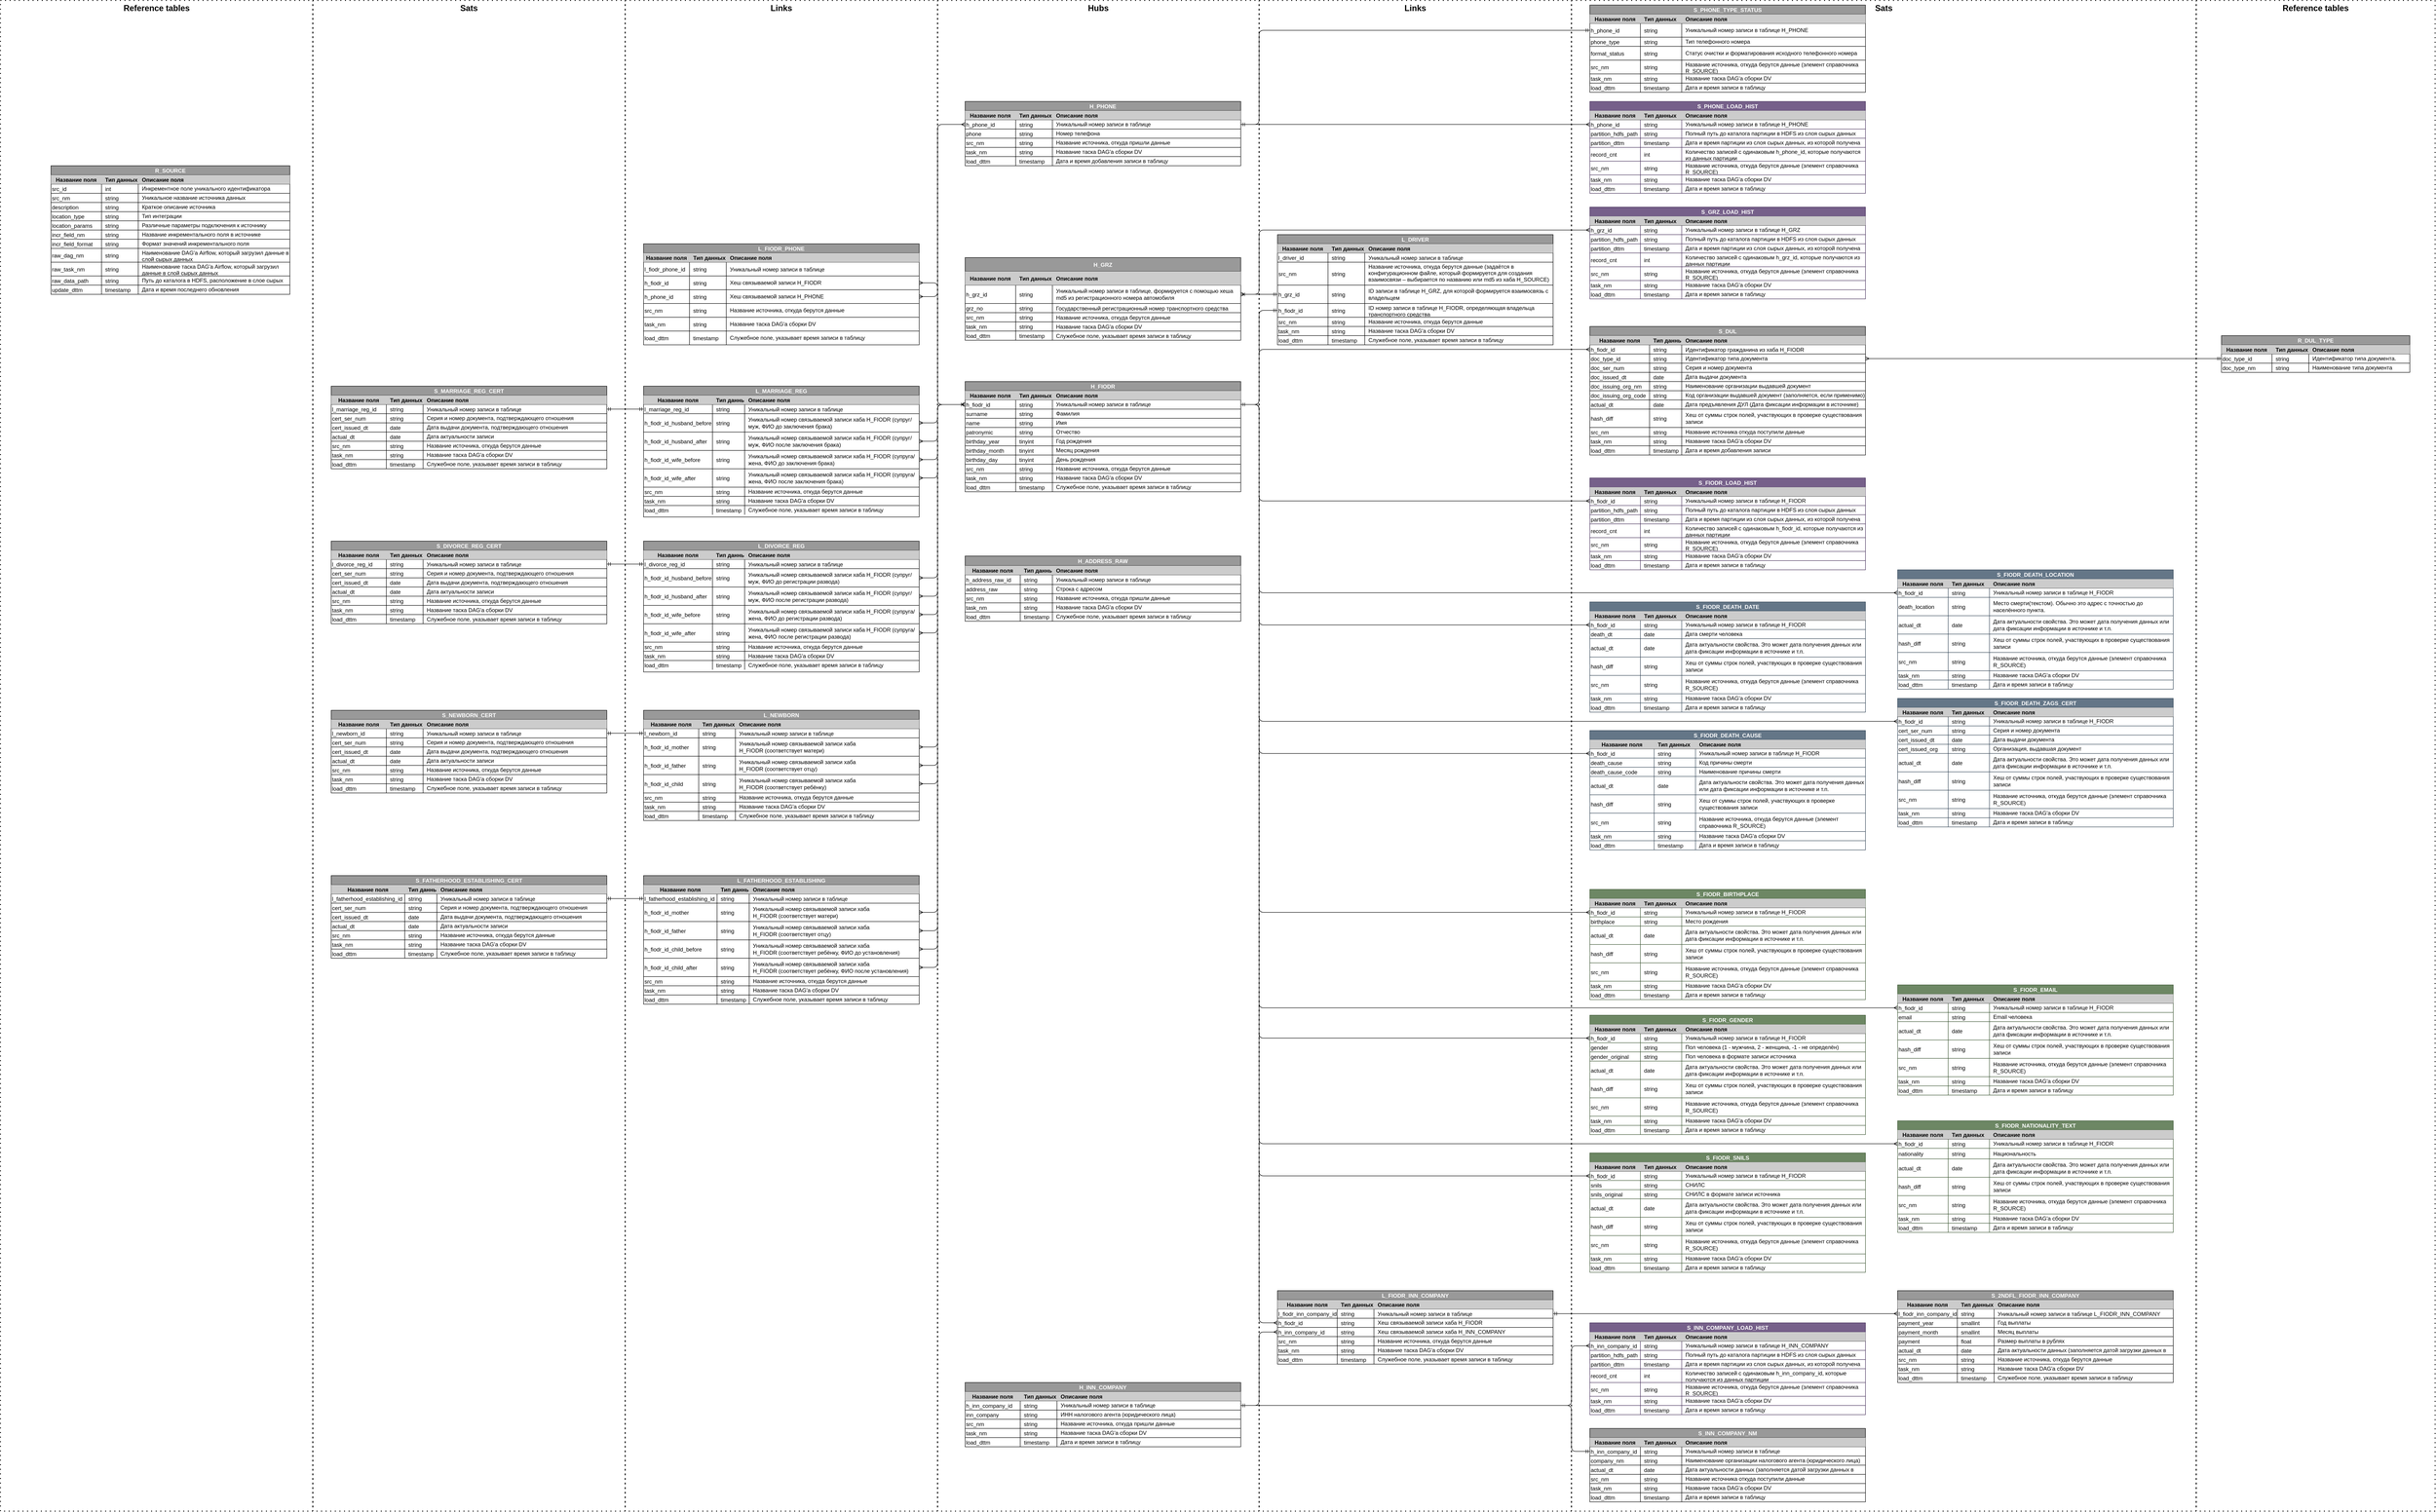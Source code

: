 <mxfile version="14.7.2" type="github">
  <diagram id="dFcGTcOO6VKS4K1IGvdy" name="Page-1">
    <mxGraphModel dx="4908" dy="2107" grid="1" gridSize="10" guides="1" tooltips="1" connect="1" arrows="1" fold="1" page="1" pageScale="1" pageWidth="827" pageHeight="1169" math="0" shadow="0">
      <root>
        <mxCell id="0" />
        <mxCell id="1" parent="0" />
        <mxCell id="-qLkEP9o-9a46Q8EqcYX-889" value="&lt;font style=&quot;font-size: 18px&quot;&gt;&lt;b&gt;Links&lt;/b&gt;&lt;/font&gt;" style="rounded=0;whiteSpace=wrap;html=1;dashed=1;fillColor=none;strokeWidth=2;perimeterSpacing=12;dashPattern=1 4;verticalAlign=top;" parent="1" vertex="1">
          <mxGeometry x="120" y="-390" width="680" height="3290" as="geometry" />
        </mxCell>
        <mxCell id="-qLkEP9o-9a46Q8EqcYX-884" value="&lt;font size=&quot;1&quot;&gt;&lt;b style=&quot;font-size: 18px&quot;&gt;Reference tables&lt;/b&gt;&lt;/font&gt;" style="rounded=0;whiteSpace=wrap;html=1;dashed=1;fillColor=none;strokeWidth=2;perimeterSpacing=12;dashPattern=1 4;verticalAlign=top;" parent="1" vertex="1">
          <mxGeometry x="2160" y="-390" width="520" height="3290" as="geometry" />
        </mxCell>
        <mxCell id="-qLkEP9o-9a46Q8EqcYX-885" value="&lt;font style=&quot;font-size: 18px&quot;&gt;&lt;b&gt;Reference tables&lt;/b&gt;&lt;/font&gt;" style="rounded=0;whiteSpace=wrap;html=1;dashed=1;fillColor=none;strokeWidth=2;perimeterSpacing=12;dashPattern=1 4;verticalAlign=top;" parent="1" vertex="1">
          <mxGeometry x="-2620" y="-390" width="680" height="3290" as="geometry" />
        </mxCell>
        <mxCell id="-qLkEP9o-9a46Q8EqcYX-886" value="&lt;font style=&quot;font-size: 18px&quot;&gt;&lt;b&gt;Links&lt;/b&gt;&lt;/font&gt;" style="rounded=0;whiteSpace=wrap;html=1;dashed=1;fillColor=none;strokeWidth=2;perimeterSpacing=12;dashPattern=1 4;verticalAlign=top;" parent="1" vertex="1">
          <mxGeometry x="-1260" y="-390" width="680" height="3290" as="geometry" />
        </mxCell>
        <mxCell id="-qLkEP9o-9a46Q8EqcYX-887" value="&lt;font style=&quot;font-size: 18px&quot;&gt;&lt;b&gt;Sats&lt;/b&gt;&lt;/font&gt;" style="rounded=0;whiteSpace=wrap;html=1;dashed=1;fillColor=none;strokeWidth=2;perimeterSpacing=12;dashPattern=1 4;verticalAlign=top;" parent="1" vertex="1">
          <mxGeometry x="-1940" y="-390" width="680" height="3290" as="geometry" />
        </mxCell>
        <mxCell id="-qLkEP9o-9a46Q8EqcYX-888" value="&lt;font style=&quot;font-size: 18px&quot;&gt;&lt;b&gt;Hubs&lt;/b&gt;&lt;/font&gt;" style="rounded=0;whiteSpace=wrap;html=1;dashed=1;fillColor=none;strokeWidth=2;perimeterSpacing=12;dashPattern=1 4;verticalAlign=top;" parent="1" vertex="1">
          <mxGeometry x="-580" y="-390" width="700" height="3290" as="geometry" />
        </mxCell>
        <mxCell id="-qLkEP9o-9a46Q8EqcYX-890" value="&lt;font style=&quot;font-size: 18px&quot;&gt;&lt;b&gt;Sats&lt;/b&gt;&lt;/font&gt;" style="rounded=0;whiteSpace=wrap;html=1;dashed=1;fillColor=none;strokeWidth=2;perimeterSpacing=12;dashPattern=1 4;verticalAlign=top;" parent="1" vertex="1">
          <mxGeometry x="800" y="-390" width="1360" height="3290" as="geometry" />
        </mxCell>
        <mxCell id="-qLkEP9o-9a46Q8EqcYX-891" value="" style="html=1;strokeColor=#000000;fontColor=#FFFFFF;startArrow=ERmany;startFill=0;endArrow=ERmandOne;endFill=0;exitX=1;exitY=0.5;exitDx=0;exitDy=0;edgeStyle=orthogonalEdgeStyle;" parent="1" source="-qLkEP9o-9a46Q8EqcYX-898" target="-qLkEP9o-9a46Q8EqcYX-931" edge="1">
          <mxGeometry width="100" relative="1" as="geometry">
            <mxPoint x="260" y="351" as="sourcePoint" />
            <mxPoint x="219.04" y="63.376" as="targetPoint" />
          </mxGeometry>
        </mxCell>
        <mxCell id="-qLkEP9o-9a46Q8EqcYX-892" value="" style="html=1;strokeColor=#000000;fontColor=#FFFFFF;startArrow=ERmandOne;startFill=0;endArrow=ERmandOne;endFill=0;exitX=0;exitY=0.5;exitDx=0;exitDy=0;entryX=1;entryY=0.5;entryDx=0;entryDy=0;edgeStyle=orthogonalEdgeStyle;" parent="1" source="-qLkEP9o-9a46Q8EqcYX-935" target="-qLkEP9o-9a46Q8EqcYX-956" edge="1">
          <mxGeometry width="100" relative="1" as="geometry">
            <mxPoint x="485" y="207" as="sourcePoint" />
            <mxPoint x="90" y="534" as="targetPoint" />
          </mxGeometry>
        </mxCell>
        <mxCell id="-qLkEP9o-9a46Q8EqcYX-893" value="H_GRZ" style="shape=table;startSize=30;container=1;collapsible=1;childLayout=tableLayout;fixedRows=1;rowLines=1;fontStyle=1;align=center;resizeLast=1;fillColor=#999999;fontColor=#FFFFFF;" parent="1" vertex="1">
          <mxGeometry x="-520" y="170" width="600" height="180" as="geometry" />
        </mxCell>
        <mxCell id="-qLkEP9o-9a46Q8EqcYX-894" value="" style="shape=partialRectangle;collapsible=0;dropTarget=0;pointerEvents=0;fillColor=none;top=0;left=0;bottom=1;right=0;points=[[0,0.5],[1,0.5]];portConstraint=eastwest;" parent="-qLkEP9o-9a46Q8EqcYX-893" vertex="1">
          <mxGeometry y="30" width="600" height="30" as="geometry" />
        </mxCell>
        <mxCell id="-qLkEP9o-9a46Q8EqcYX-895" value="Название поля" style="shape=partialRectangle;connectable=0;top=0;left=0;bottom=0;right=0;fontStyle=1;overflow=hidden;fillColor=#CCCCCC;" parent="-qLkEP9o-9a46Q8EqcYX-894" vertex="1">
          <mxGeometry width="110" height="30" as="geometry" />
        </mxCell>
        <mxCell id="-qLkEP9o-9a46Q8EqcYX-896" value="Тип данных" style="shape=partialRectangle;connectable=0;top=0;left=0;bottom=0;right=0;align=left;spacingLeft=6;fontStyle=1;overflow=hidden;fillColor=#CCCCCC;" parent="-qLkEP9o-9a46Q8EqcYX-894" vertex="1">
          <mxGeometry x="110" width="80" height="30" as="geometry" />
        </mxCell>
        <mxCell id="-qLkEP9o-9a46Q8EqcYX-897" value="Описание поля" style="shape=partialRectangle;connectable=0;top=0;left=0;bottom=0;right=0;align=left;spacingLeft=6;fontStyle=1;overflow=hidden;fillColor=#CCCCCC;" parent="-qLkEP9o-9a46Q8EqcYX-894" vertex="1">
          <mxGeometry x="190" width="410" height="30" as="geometry" />
        </mxCell>
        <mxCell id="-qLkEP9o-9a46Q8EqcYX-898" value="" style="shape=partialRectangle;collapsible=0;dropTarget=0;pointerEvents=0;fillColor=none;top=0;left=0;bottom=0;right=0;points=[[0,0.5],[1,0.5]];portConstraint=eastwest;whiteSpace=wrap;" parent="-qLkEP9o-9a46Q8EqcYX-893" vertex="1">
          <mxGeometry y="60" width="600" height="40" as="geometry" />
        </mxCell>
        <mxCell id="-qLkEP9o-9a46Q8EqcYX-899" value="h_grz_id" style="shape=partialRectangle;connectable=0;fillColor=none;top=0;left=0;bottom=0;right=0;editable=1;overflow=hidden;align=left;" parent="-qLkEP9o-9a46Q8EqcYX-898" vertex="1">
          <mxGeometry width="110" height="40" as="geometry" />
        </mxCell>
        <mxCell id="-qLkEP9o-9a46Q8EqcYX-900" value="string" style="shape=partialRectangle;connectable=0;fillColor=none;top=0;left=0;bottom=0;right=0;align=left;spacingLeft=6;overflow=hidden;" parent="-qLkEP9o-9a46Q8EqcYX-898" vertex="1">
          <mxGeometry x="110" width="80" height="40" as="geometry" />
        </mxCell>
        <mxCell id="-qLkEP9o-9a46Q8EqcYX-901" value="Уникальный номер записи в таблице, формируется с помощью хеша md5 из регистрационного номера автомобиля" style="shape=partialRectangle;connectable=0;fillColor=none;top=0;left=0;bottom=0;right=0;align=left;spacingLeft=6;overflow=hidden;whiteSpace=wrap;" parent="-qLkEP9o-9a46Q8EqcYX-898" vertex="1">
          <mxGeometry x="190" width="410" height="40" as="geometry" />
        </mxCell>
        <mxCell id="-qLkEP9o-9a46Q8EqcYX-902" style="shape=partialRectangle;collapsible=0;dropTarget=0;pointerEvents=0;fillColor=none;top=0;left=0;bottom=0;right=0;points=[[0,0.5],[1,0.5]];portConstraint=eastwest;" parent="-qLkEP9o-9a46Q8EqcYX-893" vertex="1">
          <mxGeometry y="100" width="600" height="20" as="geometry" />
        </mxCell>
        <mxCell id="-qLkEP9o-9a46Q8EqcYX-903" value="grz_no" style="shape=partialRectangle;connectable=0;fillColor=none;top=0;left=0;bottom=0;right=0;editable=1;overflow=hidden;align=left;" parent="-qLkEP9o-9a46Q8EqcYX-902" vertex="1">
          <mxGeometry width="110" height="20" as="geometry" />
        </mxCell>
        <mxCell id="-qLkEP9o-9a46Q8EqcYX-904" value="string" style="shape=partialRectangle;connectable=0;fillColor=none;top=0;left=0;bottom=0;right=0;align=left;spacingLeft=6;overflow=hidden;" parent="-qLkEP9o-9a46Q8EqcYX-902" vertex="1">
          <mxGeometry x="110" width="80" height="20" as="geometry" />
        </mxCell>
        <mxCell id="-qLkEP9o-9a46Q8EqcYX-905" value="Государственный регистрационный номер транспортного средства" style="shape=partialRectangle;connectable=0;fillColor=none;top=0;left=0;bottom=0;right=0;align=left;spacingLeft=6;overflow=hidden;" parent="-qLkEP9o-9a46Q8EqcYX-902" vertex="1">
          <mxGeometry x="190" width="410" height="20" as="geometry" />
        </mxCell>
        <mxCell id="-qLkEP9o-9a46Q8EqcYX-906" style="shape=partialRectangle;collapsible=0;dropTarget=0;pointerEvents=0;fillColor=none;top=0;left=0;bottom=0;right=0;points=[[0,0.5],[1,0.5]];portConstraint=eastwest;" parent="-qLkEP9o-9a46Q8EqcYX-893" vertex="1">
          <mxGeometry y="120" width="600" height="20" as="geometry" />
        </mxCell>
        <mxCell id="-qLkEP9o-9a46Q8EqcYX-907" value="src_nm" style="shape=partialRectangle;connectable=0;fillColor=none;top=0;left=0;bottom=0;right=0;editable=1;overflow=hidden;align=left;" parent="-qLkEP9o-9a46Q8EqcYX-906" vertex="1">
          <mxGeometry width="110" height="20" as="geometry" />
        </mxCell>
        <mxCell id="-qLkEP9o-9a46Q8EqcYX-908" value="string" style="shape=partialRectangle;connectable=0;fillColor=none;top=0;left=0;bottom=0;right=0;align=left;spacingLeft=6;overflow=hidden;" parent="-qLkEP9o-9a46Q8EqcYX-906" vertex="1">
          <mxGeometry x="110" width="80" height="20" as="geometry" />
        </mxCell>
        <mxCell id="-qLkEP9o-9a46Q8EqcYX-909" value="Название источника, откуда берутся данные" style="shape=partialRectangle;connectable=0;fillColor=none;top=0;left=0;bottom=0;right=0;align=left;spacingLeft=6;overflow=hidden;" parent="-qLkEP9o-9a46Q8EqcYX-906" vertex="1">
          <mxGeometry x="190" width="410" height="20" as="geometry" />
        </mxCell>
        <mxCell id="-qLkEP9o-9a46Q8EqcYX-910" style="shape=partialRectangle;collapsible=0;dropTarget=0;pointerEvents=0;fillColor=none;top=0;left=0;bottom=0;right=0;points=[[0,0.5],[1,0.5]];portConstraint=eastwest;" parent="-qLkEP9o-9a46Q8EqcYX-893" vertex="1">
          <mxGeometry y="140" width="600" height="20" as="geometry" />
        </mxCell>
        <mxCell id="-qLkEP9o-9a46Q8EqcYX-911" value="task_nm" style="shape=partialRectangle;connectable=0;fillColor=none;top=0;left=0;bottom=0;right=0;editable=1;overflow=hidden;align=left;" parent="-qLkEP9o-9a46Q8EqcYX-910" vertex="1">
          <mxGeometry width="110" height="20" as="geometry" />
        </mxCell>
        <mxCell id="-qLkEP9o-9a46Q8EqcYX-912" value="string" style="shape=partialRectangle;connectable=0;fillColor=none;top=0;left=0;bottom=0;right=0;align=left;spacingLeft=6;overflow=hidden;" parent="-qLkEP9o-9a46Q8EqcYX-910" vertex="1">
          <mxGeometry x="110" width="80" height="20" as="geometry" />
        </mxCell>
        <mxCell id="-qLkEP9o-9a46Q8EqcYX-913" value="Название таска DAG&#39;а сборки DV" style="shape=partialRectangle;connectable=0;fillColor=none;top=0;left=0;bottom=0;right=0;align=left;spacingLeft=6;overflow=hidden;" parent="-qLkEP9o-9a46Q8EqcYX-910" vertex="1">
          <mxGeometry x="190" width="410" height="20" as="geometry" />
        </mxCell>
        <mxCell id="-qLkEP9o-9a46Q8EqcYX-914" style="shape=partialRectangle;collapsible=0;dropTarget=0;pointerEvents=0;fillColor=none;top=0;left=0;bottom=0;right=0;points=[[0,0.5],[1,0.5]];portConstraint=eastwest;" parent="-qLkEP9o-9a46Q8EqcYX-893" vertex="1">
          <mxGeometry y="160" width="600" height="20" as="geometry" />
        </mxCell>
        <mxCell id="-qLkEP9o-9a46Q8EqcYX-915" value="load_dttm" style="shape=partialRectangle;connectable=0;fillColor=none;top=0;left=0;bottom=0;right=0;editable=1;overflow=hidden;align=left;" parent="-qLkEP9o-9a46Q8EqcYX-914" vertex="1">
          <mxGeometry width="110" height="20" as="geometry" />
        </mxCell>
        <mxCell id="-qLkEP9o-9a46Q8EqcYX-916" value="timestamp" style="shape=partialRectangle;connectable=0;fillColor=none;top=0;left=0;bottom=0;right=0;align=left;spacingLeft=6;overflow=hidden;" parent="-qLkEP9o-9a46Q8EqcYX-914" vertex="1">
          <mxGeometry x="110" width="80" height="20" as="geometry" />
        </mxCell>
        <mxCell id="-qLkEP9o-9a46Q8EqcYX-917" value="Служебное поле, указывает время записи в таблицу" style="shape=partialRectangle;connectable=0;fillColor=none;top=0;left=0;bottom=0;right=0;align=left;spacingLeft=6;overflow=hidden;" parent="-qLkEP9o-9a46Q8EqcYX-914" vertex="1">
          <mxGeometry x="190" width="410" height="20" as="geometry" />
        </mxCell>
        <mxCell id="-qLkEP9o-9a46Q8EqcYX-918" value="L_DRIVER" style="shape=table;startSize=20;container=1;collapsible=1;childLayout=tableLayout;fixedRows=1;rowLines=1;fontStyle=1;align=center;resizeLast=1;fillColor=#999999;fontColor=#FFFFFF;" parent="1" vertex="1">
          <mxGeometry x="160" y="120" width="600" height="240" as="geometry" />
        </mxCell>
        <mxCell id="-qLkEP9o-9a46Q8EqcYX-919" value="" style="shape=partialRectangle;collapsible=0;dropTarget=0;pointerEvents=0;fillColor=none;top=0;left=0;bottom=1;right=0;points=[[0,0.5],[1,0.5]];portConstraint=eastwest;" parent="-qLkEP9o-9a46Q8EqcYX-918" vertex="1">
          <mxGeometry y="20" width="600" height="20" as="geometry" />
        </mxCell>
        <mxCell id="-qLkEP9o-9a46Q8EqcYX-920" value="Название поля" style="shape=partialRectangle;connectable=0;top=0;left=0;bottom=0;right=0;fontStyle=1;overflow=hidden;fillColor=#CCCCCC;" parent="-qLkEP9o-9a46Q8EqcYX-919" vertex="1">
          <mxGeometry width="110" height="20" as="geometry" />
        </mxCell>
        <mxCell id="-qLkEP9o-9a46Q8EqcYX-921" value="Тип данных" style="shape=partialRectangle;connectable=0;top=0;left=0;bottom=0;right=0;align=left;spacingLeft=6;fontStyle=1;overflow=hidden;fillColor=#CCCCCC;" parent="-qLkEP9o-9a46Q8EqcYX-919" vertex="1">
          <mxGeometry x="110" width="80" height="20" as="geometry" />
        </mxCell>
        <mxCell id="-qLkEP9o-9a46Q8EqcYX-922" value="Описание поля" style="shape=partialRectangle;connectable=0;top=0;left=0;bottom=0;right=0;align=left;spacingLeft=6;fontStyle=1;overflow=hidden;fillColor=#CCCCCC;" parent="-qLkEP9o-9a46Q8EqcYX-919" vertex="1">
          <mxGeometry x="190" width="410" height="20" as="geometry" />
        </mxCell>
        <mxCell id="-qLkEP9o-9a46Q8EqcYX-923" value="" style="shape=partialRectangle;collapsible=0;dropTarget=0;pointerEvents=0;fillColor=none;top=0;left=0;bottom=0;right=0;points=[[0,0.5],[1,0.5]];portConstraint=eastwest;align=left;" parent="-qLkEP9o-9a46Q8EqcYX-918" vertex="1">
          <mxGeometry y="40" width="600" height="20" as="geometry" />
        </mxCell>
        <mxCell id="-qLkEP9o-9a46Q8EqcYX-924" value="l_driver_id" style="shape=partialRectangle;connectable=0;fillColor=none;top=0;left=0;bottom=0;right=0;editable=1;overflow=hidden;align=left;" parent="-qLkEP9o-9a46Q8EqcYX-923" vertex="1">
          <mxGeometry width="110" height="20" as="geometry" />
        </mxCell>
        <mxCell id="-qLkEP9o-9a46Q8EqcYX-925" value="string" style="shape=partialRectangle;connectable=0;fillColor=none;top=0;left=0;bottom=0;right=0;align=left;spacingLeft=6;overflow=hidden;" parent="-qLkEP9o-9a46Q8EqcYX-923" vertex="1">
          <mxGeometry x="110" width="80" height="20" as="geometry" />
        </mxCell>
        <mxCell id="-qLkEP9o-9a46Q8EqcYX-926" value="Уникальный номер записи в таблице" style="shape=partialRectangle;connectable=0;fillColor=none;top=0;left=0;bottom=0;right=0;align=left;spacingLeft=6;overflow=hidden;" parent="-qLkEP9o-9a46Q8EqcYX-923" vertex="1">
          <mxGeometry x="190" width="410" height="20" as="geometry" />
        </mxCell>
        <mxCell id="-qLkEP9o-9a46Q8EqcYX-927" value="" style="shape=partialRectangle;collapsible=0;dropTarget=0;pointerEvents=0;fillColor=none;top=0;left=0;bottom=0;right=0;points=[[0,0.5],[1,0.5]];portConstraint=eastwest;" parent="-qLkEP9o-9a46Q8EqcYX-918" vertex="1">
          <mxGeometry y="60" width="600" height="50" as="geometry" />
        </mxCell>
        <mxCell id="-qLkEP9o-9a46Q8EqcYX-928" value="src_nm" style="shape=partialRectangle;connectable=0;fillColor=none;top=0;left=0;bottom=0;right=0;editable=1;overflow=hidden;align=left;" parent="-qLkEP9o-9a46Q8EqcYX-927" vertex="1">
          <mxGeometry width="110" height="50" as="geometry" />
        </mxCell>
        <mxCell id="-qLkEP9o-9a46Q8EqcYX-929" value="string" style="shape=partialRectangle;connectable=0;fillColor=none;top=0;left=0;bottom=0;right=0;align=left;spacingLeft=6;overflow=hidden;" parent="-qLkEP9o-9a46Q8EqcYX-927" vertex="1">
          <mxGeometry x="110" width="80" height="50" as="geometry" />
        </mxCell>
        <mxCell id="-qLkEP9o-9a46Q8EqcYX-930" value="Название источника, откуда берутся данные (задаётся в конфигурационном файле, который формируется для создания взаимосвязи – выбирается по названию или md5 из хаба H_SOURCE)&#xa;" style="shape=partialRectangle;connectable=0;fillColor=none;top=0;left=0;bottom=0;right=0;align=left;spacingLeft=6;overflow=hidden;whiteSpace=wrap;" parent="-qLkEP9o-9a46Q8EqcYX-927" vertex="1">
          <mxGeometry x="190" width="410" height="50" as="geometry" />
        </mxCell>
        <mxCell id="-qLkEP9o-9a46Q8EqcYX-931" value="" style="shape=partialRectangle;collapsible=0;dropTarget=0;pointerEvents=0;fillColor=none;top=0;left=0;bottom=0;right=0;points=[[0,0.5],[1,0.5]];portConstraint=eastwest;" parent="-qLkEP9o-9a46Q8EqcYX-918" vertex="1">
          <mxGeometry y="110" width="600" height="40" as="geometry" />
        </mxCell>
        <mxCell id="-qLkEP9o-9a46Q8EqcYX-932" value="h_grz_id" style="shape=partialRectangle;connectable=0;fillColor=none;top=0;left=0;bottom=0;right=0;editable=1;overflow=hidden;align=left;" parent="-qLkEP9o-9a46Q8EqcYX-931" vertex="1">
          <mxGeometry width="110" height="40" as="geometry" />
        </mxCell>
        <mxCell id="-qLkEP9o-9a46Q8EqcYX-933" value="string" style="shape=partialRectangle;connectable=0;fillColor=none;top=0;left=0;bottom=0;right=0;align=left;spacingLeft=6;overflow=hidden;" parent="-qLkEP9o-9a46Q8EqcYX-931" vertex="1">
          <mxGeometry x="110" width="80" height="40" as="geometry" />
        </mxCell>
        <mxCell id="-qLkEP9o-9a46Q8EqcYX-934" value="ID записи в таблице H_GRZ, для которой формируется взаимосвязь с владельцем" style="shape=partialRectangle;connectable=0;fillColor=none;top=0;left=0;bottom=0;right=0;align=left;spacingLeft=6;overflow=hidden;whiteSpace=wrap;" parent="-qLkEP9o-9a46Q8EqcYX-931" vertex="1">
          <mxGeometry x="190" width="410" height="40" as="geometry" />
        </mxCell>
        <mxCell id="-qLkEP9o-9a46Q8EqcYX-935" style="shape=partialRectangle;collapsible=0;dropTarget=0;pointerEvents=0;fillColor=none;top=0;left=0;bottom=0;right=0;points=[[0,0.5],[1,0.5]];portConstraint=eastwest;" parent="-qLkEP9o-9a46Q8EqcYX-918" vertex="1">
          <mxGeometry y="150" width="600" height="30" as="geometry" />
        </mxCell>
        <mxCell id="-qLkEP9o-9a46Q8EqcYX-936" value="h_fiodr_id" style="shape=partialRectangle;connectable=0;fillColor=none;top=0;left=0;bottom=0;right=0;editable=1;overflow=hidden;align=left;" parent="-qLkEP9o-9a46Q8EqcYX-935" vertex="1">
          <mxGeometry width="110" height="30" as="geometry" />
        </mxCell>
        <mxCell id="-qLkEP9o-9a46Q8EqcYX-937" value="string" style="shape=partialRectangle;connectable=0;fillColor=none;top=0;left=0;bottom=0;right=0;align=left;spacingLeft=6;overflow=hidden;" parent="-qLkEP9o-9a46Q8EqcYX-935" vertex="1">
          <mxGeometry x="110" width="80" height="30" as="geometry" />
        </mxCell>
        <mxCell id="-qLkEP9o-9a46Q8EqcYX-938" value="ID номер записи в таблице H_FIODR, определяющая владельца транспортного средства" style="shape=partialRectangle;connectable=0;fillColor=none;top=0;left=0;bottom=0;right=0;align=left;spacingLeft=6;overflow=hidden;whiteSpace=wrap;" parent="-qLkEP9o-9a46Q8EqcYX-935" vertex="1">
          <mxGeometry x="190" width="410" height="30" as="geometry" />
        </mxCell>
        <mxCell id="-qLkEP9o-9a46Q8EqcYX-939" style="shape=partialRectangle;collapsible=0;dropTarget=0;pointerEvents=0;fillColor=none;top=0;left=0;bottom=0;right=0;points=[[0,0.5],[1,0.5]];portConstraint=eastwest;" parent="-qLkEP9o-9a46Q8EqcYX-918" vertex="1">
          <mxGeometry y="180" width="600" height="20" as="geometry" />
        </mxCell>
        <mxCell id="-qLkEP9o-9a46Q8EqcYX-940" value="src_nm" style="shape=partialRectangle;connectable=0;fillColor=none;top=0;left=0;bottom=0;right=0;editable=1;overflow=hidden;align=left;" parent="-qLkEP9o-9a46Q8EqcYX-939" vertex="1">
          <mxGeometry width="110" height="20" as="geometry" />
        </mxCell>
        <mxCell id="-qLkEP9o-9a46Q8EqcYX-941" value="string" style="shape=partialRectangle;connectable=0;fillColor=none;top=0;left=0;bottom=0;right=0;align=left;spacingLeft=6;overflow=hidden;" parent="-qLkEP9o-9a46Q8EqcYX-939" vertex="1">
          <mxGeometry x="110" width="80" height="20" as="geometry" />
        </mxCell>
        <mxCell id="-qLkEP9o-9a46Q8EqcYX-942" value="Название источника, откуда берутся данные" style="shape=partialRectangle;connectable=0;fillColor=none;top=0;left=0;bottom=0;right=0;align=left;spacingLeft=6;overflow=hidden;whiteSpace=wrap;" parent="-qLkEP9o-9a46Q8EqcYX-939" vertex="1">
          <mxGeometry x="190" width="410" height="20" as="geometry" />
        </mxCell>
        <mxCell id="-qLkEP9o-9a46Q8EqcYX-943" style="shape=partialRectangle;collapsible=0;dropTarget=0;pointerEvents=0;fillColor=none;top=0;left=0;bottom=0;right=0;points=[[0,0.5],[1,0.5]];portConstraint=eastwest;" parent="-qLkEP9o-9a46Q8EqcYX-918" vertex="1">
          <mxGeometry y="200" width="600" height="20" as="geometry" />
        </mxCell>
        <mxCell id="-qLkEP9o-9a46Q8EqcYX-944" value="task_nm" style="shape=partialRectangle;connectable=0;fillColor=none;top=0;left=0;bottom=0;right=0;editable=1;overflow=hidden;align=left;" parent="-qLkEP9o-9a46Q8EqcYX-943" vertex="1">
          <mxGeometry width="110" height="20" as="geometry" />
        </mxCell>
        <mxCell id="-qLkEP9o-9a46Q8EqcYX-945" value="string" style="shape=partialRectangle;connectable=0;fillColor=none;top=0;left=0;bottom=0;right=0;align=left;spacingLeft=6;overflow=hidden;" parent="-qLkEP9o-9a46Q8EqcYX-943" vertex="1">
          <mxGeometry x="110" width="80" height="20" as="geometry" />
        </mxCell>
        <mxCell id="-qLkEP9o-9a46Q8EqcYX-946" value="Название таска DAG&#39;а сборки DV" style="shape=partialRectangle;connectable=0;fillColor=none;top=0;left=0;bottom=0;right=0;align=left;spacingLeft=6;overflow=hidden;whiteSpace=wrap;" parent="-qLkEP9o-9a46Q8EqcYX-943" vertex="1">
          <mxGeometry x="190" width="410" height="20" as="geometry" />
        </mxCell>
        <mxCell id="-qLkEP9o-9a46Q8EqcYX-947" style="shape=partialRectangle;collapsible=0;dropTarget=0;pointerEvents=0;fillColor=none;top=0;left=0;bottom=0;right=0;points=[[0,0.5],[1,0.5]];portConstraint=eastwest;" parent="-qLkEP9o-9a46Q8EqcYX-918" vertex="1">
          <mxGeometry y="220" width="600" height="20" as="geometry" />
        </mxCell>
        <mxCell id="-qLkEP9o-9a46Q8EqcYX-948" value="load_dttm" style="shape=partialRectangle;connectable=0;fillColor=none;top=0;left=0;bottom=0;right=0;editable=1;overflow=hidden;align=left;" parent="-qLkEP9o-9a46Q8EqcYX-947" vertex="1">
          <mxGeometry width="110" height="20" as="geometry" />
        </mxCell>
        <mxCell id="-qLkEP9o-9a46Q8EqcYX-949" value="timestamp" style="shape=partialRectangle;connectable=0;fillColor=none;top=0;left=0;bottom=0;right=0;align=left;spacingLeft=6;overflow=hidden;" parent="-qLkEP9o-9a46Q8EqcYX-947" vertex="1">
          <mxGeometry x="110" width="80" height="20" as="geometry" />
        </mxCell>
        <mxCell id="-qLkEP9o-9a46Q8EqcYX-950" value="Служебное поле, указывает время записи в таблицу" style="shape=partialRectangle;connectable=0;fillColor=none;top=0;left=0;bottom=0;right=0;align=left;spacingLeft=6;overflow=hidden;whiteSpace=wrap;" parent="-qLkEP9o-9a46Q8EqcYX-947" vertex="1">
          <mxGeometry x="190" width="410" height="20" as="geometry" />
        </mxCell>
        <mxCell id="-qLkEP9o-9a46Q8EqcYX-951" value="H_FIODR" style="shape=table;startSize=20;container=1;collapsible=1;childLayout=tableLayout;fixedRows=1;rowLines=1;fontStyle=1;align=center;resizeLast=1;fillColor=#999999;fontColor=#FFFFFF;" parent="1" vertex="1">
          <mxGeometry x="-520" y="440" width="600" height="240.0" as="geometry" />
        </mxCell>
        <mxCell id="-qLkEP9o-9a46Q8EqcYX-952" value="" style="shape=partialRectangle;collapsible=0;dropTarget=0;pointerEvents=0;fillColor=none;top=0;left=0;bottom=1;right=0;points=[[0,0.5],[1,0.5]];portConstraint=eastwest;" parent="-qLkEP9o-9a46Q8EqcYX-951" vertex="1">
          <mxGeometry y="20" width="600" height="20" as="geometry" />
        </mxCell>
        <mxCell id="-qLkEP9o-9a46Q8EqcYX-953" value="Название поля" style="shape=partialRectangle;connectable=0;top=0;left=0;bottom=0;right=0;fontStyle=1;overflow=hidden;fillColor=#CCCCCC;" parent="-qLkEP9o-9a46Q8EqcYX-952" vertex="1">
          <mxGeometry width="110" height="20" as="geometry" />
        </mxCell>
        <mxCell id="-qLkEP9o-9a46Q8EqcYX-954" value="Тип данных" style="shape=partialRectangle;connectable=0;top=0;left=0;bottom=0;right=0;align=left;spacingLeft=6;fontStyle=1;overflow=hidden;fillColor=#CCCCCC;" parent="-qLkEP9o-9a46Q8EqcYX-952" vertex="1">
          <mxGeometry x="110" width="80" height="20" as="geometry" />
        </mxCell>
        <mxCell id="-qLkEP9o-9a46Q8EqcYX-955" value="Описание поля" style="shape=partialRectangle;connectable=0;top=0;left=0;bottom=0;right=0;align=left;spacingLeft=6;fontStyle=1;overflow=hidden;fillColor=#CCCCCC;" parent="-qLkEP9o-9a46Q8EqcYX-952" vertex="1">
          <mxGeometry x="190" width="410" height="20" as="geometry" />
        </mxCell>
        <mxCell id="-qLkEP9o-9a46Q8EqcYX-956" value="" style="shape=partialRectangle;collapsible=0;dropTarget=0;pointerEvents=0;fillColor=none;top=0;left=0;bottom=0;right=0;points=[[0,0.5],[1,0.5]];portConstraint=eastwest;align=left;" parent="-qLkEP9o-9a46Q8EqcYX-951" vertex="1">
          <mxGeometry y="40" width="600" height="20" as="geometry" />
        </mxCell>
        <mxCell id="-qLkEP9o-9a46Q8EqcYX-957" value="h_fiodr_id" style="shape=partialRectangle;connectable=0;fillColor=none;top=0;left=0;bottom=0;right=0;editable=1;overflow=hidden;align=left;" parent="-qLkEP9o-9a46Q8EqcYX-956" vertex="1">
          <mxGeometry width="110" height="20" as="geometry" />
        </mxCell>
        <mxCell id="-qLkEP9o-9a46Q8EqcYX-958" value="string" style="shape=partialRectangle;connectable=0;fillColor=none;top=0;left=0;bottom=0;right=0;align=left;spacingLeft=6;overflow=hidden;" parent="-qLkEP9o-9a46Q8EqcYX-956" vertex="1">
          <mxGeometry x="110" width="80" height="20" as="geometry" />
        </mxCell>
        <mxCell id="-qLkEP9o-9a46Q8EqcYX-959" value="Уникальный номер записи в таблице" style="shape=partialRectangle;connectable=0;fillColor=none;top=0;left=0;bottom=0;right=0;align=left;spacingLeft=6;overflow=hidden;whiteSpace=wrap;" parent="-qLkEP9o-9a46Q8EqcYX-956" vertex="1">
          <mxGeometry x="190" width="410" height="20" as="geometry" />
        </mxCell>
        <mxCell id="-qLkEP9o-9a46Q8EqcYX-960" style="shape=partialRectangle;collapsible=0;dropTarget=0;pointerEvents=0;fillColor=none;top=0;left=0;bottom=0;right=0;points=[[0,0.5],[1,0.5]];portConstraint=eastwest;" parent="-qLkEP9o-9a46Q8EqcYX-951" vertex="1">
          <mxGeometry y="60" width="600" height="20" as="geometry" />
        </mxCell>
        <mxCell id="-qLkEP9o-9a46Q8EqcYX-961" value="surname" style="shape=partialRectangle;connectable=0;fillColor=none;top=0;left=0;bottom=0;right=0;editable=1;overflow=hidden;align=left;" parent="-qLkEP9o-9a46Q8EqcYX-960" vertex="1">
          <mxGeometry width="110" height="20" as="geometry" />
        </mxCell>
        <mxCell id="-qLkEP9o-9a46Q8EqcYX-962" value="string" style="shape=partialRectangle;connectable=0;fillColor=none;top=0;left=0;bottom=0;right=0;align=left;spacingLeft=6;overflow=hidden;" parent="-qLkEP9o-9a46Q8EqcYX-960" vertex="1">
          <mxGeometry x="110" width="80" height="20" as="geometry" />
        </mxCell>
        <mxCell id="-qLkEP9o-9a46Q8EqcYX-963" value="Фамилия" style="shape=partialRectangle;connectable=0;fillColor=none;top=0;left=0;bottom=0;right=0;align=left;spacingLeft=6;overflow=hidden;whiteSpace=wrap;" parent="-qLkEP9o-9a46Q8EqcYX-960" vertex="1">
          <mxGeometry x="190" width="410" height="20" as="geometry" />
        </mxCell>
        <mxCell id="-qLkEP9o-9a46Q8EqcYX-964" style="shape=partialRectangle;collapsible=0;dropTarget=0;pointerEvents=0;fillColor=none;top=0;left=0;bottom=0;right=0;points=[[0,0.5],[1,0.5]];portConstraint=eastwest;" parent="-qLkEP9o-9a46Q8EqcYX-951" vertex="1">
          <mxGeometry y="80" width="600" height="20" as="geometry" />
        </mxCell>
        <mxCell id="-qLkEP9o-9a46Q8EqcYX-965" value="name" style="shape=partialRectangle;connectable=0;fillColor=none;top=0;left=0;bottom=0;right=0;editable=1;overflow=hidden;align=left;" parent="-qLkEP9o-9a46Q8EqcYX-964" vertex="1">
          <mxGeometry width="110" height="20" as="geometry" />
        </mxCell>
        <mxCell id="-qLkEP9o-9a46Q8EqcYX-966" value="string" style="shape=partialRectangle;connectable=0;fillColor=none;top=0;left=0;bottom=0;right=0;align=left;spacingLeft=6;overflow=hidden;" parent="-qLkEP9o-9a46Q8EqcYX-964" vertex="1">
          <mxGeometry x="110" width="80" height="20" as="geometry" />
        </mxCell>
        <mxCell id="-qLkEP9o-9a46Q8EqcYX-967" value="Имя" style="shape=partialRectangle;connectable=0;fillColor=none;top=0;left=0;bottom=0;right=0;align=left;spacingLeft=6;overflow=hidden;whiteSpace=wrap;" parent="-qLkEP9o-9a46Q8EqcYX-964" vertex="1">
          <mxGeometry x="190" width="410" height="20" as="geometry" />
        </mxCell>
        <mxCell id="-qLkEP9o-9a46Q8EqcYX-968" style="shape=partialRectangle;collapsible=0;dropTarget=0;pointerEvents=0;fillColor=none;top=0;left=0;bottom=0;right=0;points=[[0,0.5],[1,0.5]];portConstraint=eastwest;" parent="-qLkEP9o-9a46Q8EqcYX-951" vertex="1">
          <mxGeometry y="100" width="600" height="20" as="geometry" />
        </mxCell>
        <mxCell id="-qLkEP9o-9a46Q8EqcYX-969" value="patronymic" style="shape=partialRectangle;connectable=0;fillColor=none;top=0;left=0;bottom=0;right=0;editable=1;overflow=hidden;align=left;" parent="-qLkEP9o-9a46Q8EqcYX-968" vertex="1">
          <mxGeometry width="110" height="20" as="geometry" />
        </mxCell>
        <mxCell id="-qLkEP9o-9a46Q8EqcYX-970" value="string" style="shape=partialRectangle;connectable=0;fillColor=none;top=0;left=0;bottom=0;right=0;align=left;spacingLeft=6;overflow=hidden;" parent="-qLkEP9o-9a46Q8EqcYX-968" vertex="1">
          <mxGeometry x="110" width="80" height="20" as="geometry" />
        </mxCell>
        <mxCell id="-qLkEP9o-9a46Q8EqcYX-971" value="Отчество" style="shape=partialRectangle;connectable=0;fillColor=none;top=0;left=0;bottom=0;right=0;align=left;spacingLeft=6;overflow=hidden;whiteSpace=wrap;" parent="-qLkEP9o-9a46Q8EqcYX-968" vertex="1">
          <mxGeometry x="190" width="410" height="20" as="geometry" />
        </mxCell>
        <mxCell id="-qLkEP9o-9a46Q8EqcYX-972" style="shape=partialRectangle;collapsible=0;dropTarget=0;pointerEvents=0;fillColor=none;top=0;left=0;bottom=0;right=0;points=[[0,0.5],[1,0.5]];portConstraint=eastwest;" parent="-qLkEP9o-9a46Q8EqcYX-951" vertex="1">
          <mxGeometry y="120" width="600" height="20" as="geometry" />
        </mxCell>
        <mxCell id="-qLkEP9o-9a46Q8EqcYX-973" value="birthday_year" style="shape=partialRectangle;connectable=0;fillColor=none;top=0;left=0;bottom=0;right=0;editable=1;overflow=hidden;align=left;" parent="-qLkEP9o-9a46Q8EqcYX-972" vertex="1">
          <mxGeometry width="110" height="20" as="geometry" />
        </mxCell>
        <mxCell id="-qLkEP9o-9a46Q8EqcYX-974" value="tinyint" style="shape=partialRectangle;connectable=0;fillColor=none;top=0;left=0;bottom=0;right=0;align=left;spacingLeft=6;overflow=hidden;" parent="-qLkEP9o-9a46Q8EqcYX-972" vertex="1">
          <mxGeometry x="110" width="80" height="20" as="geometry" />
        </mxCell>
        <mxCell id="-qLkEP9o-9a46Q8EqcYX-975" value="Год рождения" style="shape=partialRectangle;connectable=0;fillColor=none;top=0;left=0;bottom=0;right=0;align=left;spacingLeft=6;overflow=hidden;whiteSpace=wrap;" parent="-qLkEP9o-9a46Q8EqcYX-972" vertex="1">
          <mxGeometry x="190" width="410" height="20" as="geometry" />
        </mxCell>
        <mxCell id="-qLkEP9o-9a46Q8EqcYX-976" style="shape=partialRectangle;collapsible=0;dropTarget=0;pointerEvents=0;fillColor=none;top=0;left=0;bottom=0;right=0;points=[[0,0.5],[1,0.5]];portConstraint=eastwest;" parent="-qLkEP9o-9a46Q8EqcYX-951" vertex="1">
          <mxGeometry y="140" width="600" height="20" as="geometry" />
        </mxCell>
        <mxCell id="-qLkEP9o-9a46Q8EqcYX-977" value="birthday_month" style="shape=partialRectangle;connectable=0;fillColor=none;top=0;left=0;bottom=0;right=0;editable=1;overflow=hidden;align=left;" parent="-qLkEP9o-9a46Q8EqcYX-976" vertex="1">
          <mxGeometry width="110" height="20" as="geometry" />
        </mxCell>
        <mxCell id="-qLkEP9o-9a46Q8EqcYX-978" value="tinyint" style="shape=partialRectangle;connectable=0;fillColor=none;top=0;left=0;bottom=0;right=0;align=left;spacingLeft=6;overflow=hidden;" parent="-qLkEP9o-9a46Q8EqcYX-976" vertex="1">
          <mxGeometry x="110" width="80" height="20" as="geometry" />
        </mxCell>
        <mxCell id="-qLkEP9o-9a46Q8EqcYX-979" value="Месяц рождения" style="shape=partialRectangle;connectable=0;fillColor=none;top=0;left=0;bottom=0;right=0;align=left;spacingLeft=6;overflow=hidden;whiteSpace=wrap;" parent="-qLkEP9o-9a46Q8EqcYX-976" vertex="1">
          <mxGeometry x="190" width="410" height="20" as="geometry" />
        </mxCell>
        <mxCell id="-qLkEP9o-9a46Q8EqcYX-980" style="shape=partialRectangle;collapsible=0;dropTarget=0;pointerEvents=0;fillColor=none;top=0;left=0;bottom=0;right=0;points=[[0,0.5],[1,0.5]];portConstraint=eastwest;" parent="-qLkEP9o-9a46Q8EqcYX-951" vertex="1">
          <mxGeometry y="160" width="600" height="20" as="geometry" />
        </mxCell>
        <mxCell id="-qLkEP9o-9a46Q8EqcYX-981" value="birthday_day" style="shape=partialRectangle;connectable=0;fillColor=none;top=0;left=0;bottom=0;right=0;editable=1;overflow=hidden;align=left;" parent="-qLkEP9o-9a46Q8EqcYX-980" vertex="1">
          <mxGeometry width="110" height="20" as="geometry" />
        </mxCell>
        <mxCell id="-qLkEP9o-9a46Q8EqcYX-982" value="tinyint" style="shape=partialRectangle;connectable=0;fillColor=none;top=0;left=0;bottom=0;right=0;align=left;spacingLeft=6;overflow=hidden;" parent="-qLkEP9o-9a46Q8EqcYX-980" vertex="1">
          <mxGeometry x="110" width="80" height="20" as="geometry" />
        </mxCell>
        <mxCell id="-qLkEP9o-9a46Q8EqcYX-983" value="День рождения" style="shape=partialRectangle;connectable=0;fillColor=none;top=0;left=0;bottom=0;right=0;align=left;spacingLeft=6;overflow=hidden;whiteSpace=wrap;" parent="-qLkEP9o-9a46Q8EqcYX-980" vertex="1">
          <mxGeometry x="190" width="410" height="20" as="geometry" />
        </mxCell>
        <mxCell id="-qLkEP9o-9a46Q8EqcYX-984" style="shape=partialRectangle;collapsible=0;dropTarget=0;pointerEvents=0;fillColor=none;top=0;left=0;bottom=0;right=0;points=[[0,0.5],[1,0.5]];portConstraint=eastwest;" parent="-qLkEP9o-9a46Q8EqcYX-951" vertex="1">
          <mxGeometry y="180" width="600" height="20" as="geometry" />
        </mxCell>
        <mxCell id="-qLkEP9o-9a46Q8EqcYX-985" value="src_nm" style="shape=partialRectangle;connectable=0;fillColor=none;top=0;left=0;bottom=0;right=0;editable=1;overflow=hidden;align=left;" parent="-qLkEP9o-9a46Q8EqcYX-984" vertex="1">
          <mxGeometry width="110" height="20" as="geometry" />
        </mxCell>
        <mxCell id="-qLkEP9o-9a46Q8EqcYX-986" value="string" style="shape=partialRectangle;connectable=0;fillColor=none;top=0;left=0;bottom=0;right=0;align=left;spacingLeft=6;overflow=hidden;" parent="-qLkEP9o-9a46Q8EqcYX-984" vertex="1">
          <mxGeometry x="110" width="80" height="20" as="geometry" />
        </mxCell>
        <mxCell id="-qLkEP9o-9a46Q8EqcYX-987" value="Название источника, откуда берутся данные" style="shape=partialRectangle;connectable=0;fillColor=none;top=0;left=0;bottom=0;right=0;align=left;spacingLeft=6;overflow=hidden;whiteSpace=wrap;" parent="-qLkEP9o-9a46Q8EqcYX-984" vertex="1">
          <mxGeometry x="190" width="410" height="20" as="geometry" />
        </mxCell>
        <mxCell id="-qLkEP9o-9a46Q8EqcYX-988" style="shape=partialRectangle;collapsible=0;dropTarget=0;pointerEvents=0;fillColor=none;top=0;left=0;bottom=0;right=0;points=[[0,0.5],[1,0.5]];portConstraint=eastwest;" parent="-qLkEP9o-9a46Q8EqcYX-951" vertex="1">
          <mxGeometry y="200" width="600" height="20" as="geometry" />
        </mxCell>
        <mxCell id="-qLkEP9o-9a46Q8EqcYX-989" value="task_nm" style="shape=partialRectangle;connectable=0;fillColor=none;top=0;left=0;bottom=0;right=0;editable=1;overflow=hidden;align=left;" parent="-qLkEP9o-9a46Q8EqcYX-988" vertex="1">
          <mxGeometry width="110" height="20" as="geometry" />
        </mxCell>
        <mxCell id="-qLkEP9o-9a46Q8EqcYX-990" value="string" style="shape=partialRectangle;connectable=0;fillColor=none;top=0;left=0;bottom=0;right=0;align=left;spacingLeft=6;overflow=hidden;" parent="-qLkEP9o-9a46Q8EqcYX-988" vertex="1">
          <mxGeometry x="110" width="80" height="20" as="geometry" />
        </mxCell>
        <mxCell id="-qLkEP9o-9a46Q8EqcYX-991" value="Название таска DAG&#39;а сборки DV" style="shape=partialRectangle;connectable=0;fillColor=none;top=0;left=0;bottom=0;right=0;align=left;spacingLeft=6;overflow=hidden;whiteSpace=wrap;" parent="-qLkEP9o-9a46Q8EqcYX-988" vertex="1">
          <mxGeometry x="190" width="410" height="20" as="geometry" />
        </mxCell>
        <mxCell id="-qLkEP9o-9a46Q8EqcYX-992" style="shape=partialRectangle;collapsible=0;dropTarget=0;pointerEvents=0;fillColor=none;top=0;left=0;bottom=0;right=0;points=[[0,0.5],[1,0.5]];portConstraint=eastwest;" parent="-qLkEP9o-9a46Q8EqcYX-951" vertex="1">
          <mxGeometry y="220" width="600" height="20" as="geometry" />
        </mxCell>
        <mxCell id="-qLkEP9o-9a46Q8EqcYX-993" value="load_dttm" style="shape=partialRectangle;connectable=0;fillColor=none;top=0;left=0;bottom=0;right=0;editable=1;overflow=hidden;align=left;" parent="-qLkEP9o-9a46Q8EqcYX-992" vertex="1">
          <mxGeometry width="110" height="20" as="geometry" />
        </mxCell>
        <mxCell id="-qLkEP9o-9a46Q8EqcYX-994" value="timestamp" style="shape=partialRectangle;connectable=0;fillColor=none;top=0;left=0;bottom=0;right=0;align=left;spacingLeft=6;overflow=hidden;" parent="-qLkEP9o-9a46Q8EqcYX-992" vertex="1">
          <mxGeometry x="110" width="80" height="20" as="geometry" />
        </mxCell>
        <mxCell id="-qLkEP9o-9a46Q8EqcYX-995" value="Служебное поле, указывает время записи в таблицу" style="shape=partialRectangle;connectable=0;fillColor=none;top=0;left=0;bottom=0;right=0;align=left;spacingLeft=6;overflow=hidden;whiteSpace=wrap;verticalAlign=middle;" parent="-qLkEP9o-9a46Q8EqcYX-992" vertex="1">
          <mxGeometry x="190" width="410" height="20" as="geometry" />
        </mxCell>
        <mxCell id="-qLkEP9o-9a46Q8EqcYX-996" value="L_NEWBORN" style="shape=table;startSize=20;container=1;collapsible=1;childLayout=tableLayout;fixedRows=1;rowLines=1;fontStyle=1;align=center;resizeLast=1;fillColor=#999999;fontColor=#FFFFFF;" parent="1" vertex="1">
          <mxGeometry x="-1220" y="1156" width="600" height="240" as="geometry" />
        </mxCell>
        <mxCell id="-qLkEP9o-9a46Q8EqcYX-997" value="" style="shape=partialRectangle;collapsible=0;dropTarget=0;pointerEvents=0;fillColor=none;top=0;left=0;bottom=1;right=0;points=[[0,0.5],[1,0.5]];portConstraint=eastwest;" parent="-qLkEP9o-9a46Q8EqcYX-996" vertex="1">
          <mxGeometry y="20" width="600" height="20" as="geometry" />
        </mxCell>
        <mxCell id="-qLkEP9o-9a46Q8EqcYX-998" value="Название поля" style="shape=partialRectangle;connectable=0;top=0;left=0;bottom=0;right=0;fontStyle=1;overflow=hidden;fillColor=#CCCCCC;" parent="-qLkEP9o-9a46Q8EqcYX-997" vertex="1">
          <mxGeometry width="120" height="20" as="geometry" />
        </mxCell>
        <mxCell id="-qLkEP9o-9a46Q8EqcYX-999" value="Тип данных" style="shape=partialRectangle;connectable=0;top=0;left=0;bottom=0;right=0;align=left;spacingLeft=6;fontStyle=1;overflow=hidden;fillColor=#CCCCCC;" parent="-qLkEP9o-9a46Q8EqcYX-997" vertex="1">
          <mxGeometry x="120" width="80" height="20" as="geometry" />
        </mxCell>
        <mxCell id="-qLkEP9o-9a46Q8EqcYX-1000" value="Описание поля" style="shape=partialRectangle;connectable=0;top=0;left=0;bottom=0;right=0;align=left;spacingLeft=6;fontStyle=1;overflow=hidden;fillColor=#CCCCCC;" parent="-qLkEP9o-9a46Q8EqcYX-997" vertex="1">
          <mxGeometry x="200" width="400" height="20" as="geometry" />
        </mxCell>
        <mxCell id="-qLkEP9o-9a46Q8EqcYX-1001" value="" style="shape=partialRectangle;collapsible=0;dropTarget=0;pointerEvents=0;fillColor=none;top=0;left=0;bottom=0;right=0;points=[[0,0.5],[1,0.5]];portConstraint=eastwest;align=left;" parent="-qLkEP9o-9a46Q8EqcYX-996" vertex="1">
          <mxGeometry y="40" width="600" height="20" as="geometry" />
        </mxCell>
        <mxCell id="-qLkEP9o-9a46Q8EqcYX-1002" value="l_newborn_id" style="shape=partialRectangle;connectable=0;fillColor=none;top=0;left=0;bottom=0;right=0;editable=1;overflow=hidden;align=left;" parent="-qLkEP9o-9a46Q8EqcYX-1001" vertex="1">
          <mxGeometry width="120" height="20" as="geometry" />
        </mxCell>
        <mxCell id="-qLkEP9o-9a46Q8EqcYX-1003" value="string" style="shape=partialRectangle;connectable=0;fillColor=none;top=0;left=0;bottom=0;right=0;align=left;spacingLeft=6;overflow=hidden;" parent="-qLkEP9o-9a46Q8EqcYX-1001" vertex="1">
          <mxGeometry x="120" width="80" height="20" as="geometry" />
        </mxCell>
        <mxCell id="-qLkEP9o-9a46Q8EqcYX-1004" value="Уникальный номер записи в таблице" style="shape=partialRectangle;connectable=0;fillColor=none;top=0;left=0;bottom=0;right=0;align=left;spacingLeft=6;overflow=hidden;" parent="-qLkEP9o-9a46Q8EqcYX-1001" vertex="1">
          <mxGeometry x="200" width="400" height="20" as="geometry" />
        </mxCell>
        <mxCell id="-qLkEP9o-9a46Q8EqcYX-1005" style="shape=partialRectangle;collapsible=0;dropTarget=0;pointerEvents=0;fillColor=none;top=0;left=0;bottom=0;right=0;points=[[0,0.5],[1,0.5]];portConstraint=eastwest;" parent="-qLkEP9o-9a46Q8EqcYX-996" vertex="1">
          <mxGeometry y="60" width="600" height="40" as="geometry" />
        </mxCell>
        <mxCell id="-qLkEP9o-9a46Q8EqcYX-1006" value="h_fiodr_id_mother" style="shape=partialRectangle;connectable=0;fillColor=none;top=0;left=0;bottom=0;right=0;editable=1;overflow=hidden;align=left;" parent="-qLkEP9o-9a46Q8EqcYX-1005" vertex="1">
          <mxGeometry width="120" height="40" as="geometry" />
        </mxCell>
        <mxCell id="-qLkEP9o-9a46Q8EqcYX-1007" value="string" style="shape=partialRectangle;connectable=0;fillColor=none;top=0;left=0;bottom=0;right=0;align=left;spacingLeft=6;overflow=hidden;" parent="-qLkEP9o-9a46Q8EqcYX-1005" vertex="1">
          <mxGeometry x="120" width="80" height="40" as="geometry" />
        </mxCell>
        <mxCell id="-qLkEP9o-9a46Q8EqcYX-1008" value="Уникальный номер связываемой записи хаба H_FIODR (соответствует матери)" style="shape=partialRectangle;connectable=0;fillColor=none;top=0;left=0;bottom=0;right=0;align=left;spacingLeft=6;overflow=hidden;whiteSpace=wrap;" parent="-qLkEP9o-9a46Q8EqcYX-1005" vertex="1">
          <mxGeometry x="200" width="400" height="40" as="geometry" />
        </mxCell>
        <mxCell id="-qLkEP9o-9a46Q8EqcYX-1009" style="shape=partialRectangle;collapsible=0;dropTarget=0;pointerEvents=0;fillColor=none;top=0;left=0;bottom=0;right=0;points=[[0,0.5],[1,0.5]];portConstraint=eastwest;" parent="-qLkEP9o-9a46Q8EqcYX-996" vertex="1">
          <mxGeometry y="100" width="600" height="40" as="geometry" />
        </mxCell>
        <mxCell id="-qLkEP9o-9a46Q8EqcYX-1010" value="h_fiodr_id_father" style="shape=partialRectangle;connectable=0;fillColor=none;top=0;left=0;bottom=0;right=0;editable=1;overflow=hidden;align=left;" parent="-qLkEP9o-9a46Q8EqcYX-1009" vertex="1">
          <mxGeometry width="120" height="40" as="geometry" />
        </mxCell>
        <mxCell id="-qLkEP9o-9a46Q8EqcYX-1011" value="string" style="shape=partialRectangle;connectable=0;fillColor=none;top=0;left=0;bottom=0;right=0;align=left;spacingLeft=6;overflow=hidden;" parent="-qLkEP9o-9a46Q8EqcYX-1009" vertex="1">
          <mxGeometry x="120" width="80" height="40" as="geometry" />
        </mxCell>
        <mxCell id="-qLkEP9o-9a46Q8EqcYX-1012" value="Уникальный номер связываемой записи хаба H_FIODR (соответствует отцу)" style="shape=partialRectangle;connectable=0;fillColor=none;top=0;left=0;bottom=0;right=0;align=left;spacingLeft=6;overflow=hidden;whiteSpace=wrap;" parent="-qLkEP9o-9a46Q8EqcYX-1009" vertex="1">
          <mxGeometry x="200" width="400" height="40" as="geometry" />
        </mxCell>
        <mxCell id="-qLkEP9o-9a46Q8EqcYX-1013" style="shape=partialRectangle;collapsible=0;dropTarget=0;pointerEvents=0;fillColor=none;top=0;left=0;bottom=0;right=0;points=[[0,0.5],[1,0.5]];portConstraint=eastwest;" parent="-qLkEP9o-9a46Q8EqcYX-996" vertex="1">
          <mxGeometry y="140" width="600" height="40" as="geometry" />
        </mxCell>
        <mxCell id="-qLkEP9o-9a46Q8EqcYX-1014" value="h_fiodr_id_child" style="shape=partialRectangle;connectable=0;fillColor=none;top=0;left=0;bottom=0;right=0;editable=1;overflow=hidden;align=left;" parent="-qLkEP9o-9a46Q8EqcYX-1013" vertex="1">
          <mxGeometry width="120" height="40" as="geometry" />
        </mxCell>
        <mxCell id="-qLkEP9o-9a46Q8EqcYX-1015" value="string" style="shape=partialRectangle;connectable=0;fillColor=none;top=0;left=0;bottom=0;right=0;align=left;spacingLeft=6;overflow=hidden;" parent="-qLkEP9o-9a46Q8EqcYX-1013" vertex="1">
          <mxGeometry x="120" width="80" height="40" as="geometry" />
        </mxCell>
        <mxCell id="-qLkEP9o-9a46Q8EqcYX-1016" value="Уникальный номер связываемой записи хаба H_FIODR (соответствует ребёнку)" style="shape=partialRectangle;connectable=0;fillColor=none;top=0;left=0;bottom=0;right=0;align=left;spacingLeft=6;overflow=hidden;whiteSpace=wrap;" parent="-qLkEP9o-9a46Q8EqcYX-1013" vertex="1">
          <mxGeometry x="200" width="400" height="40" as="geometry" />
        </mxCell>
        <mxCell id="-qLkEP9o-9a46Q8EqcYX-1017" style="shape=partialRectangle;collapsible=0;dropTarget=0;pointerEvents=0;fillColor=none;top=0;left=0;bottom=0;right=0;points=[[0,0.5],[1,0.5]];portConstraint=eastwest;" parent="-qLkEP9o-9a46Q8EqcYX-996" vertex="1">
          <mxGeometry y="180" width="600" height="20" as="geometry" />
        </mxCell>
        <mxCell id="-qLkEP9o-9a46Q8EqcYX-1018" value="src_nm" style="shape=partialRectangle;connectable=0;fillColor=none;top=0;left=0;bottom=0;right=0;editable=1;overflow=hidden;align=left;" parent="-qLkEP9o-9a46Q8EqcYX-1017" vertex="1">
          <mxGeometry width="120" height="20" as="geometry" />
        </mxCell>
        <mxCell id="-qLkEP9o-9a46Q8EqcYX-1019" value="string" style="shape=partialRectangle;connectable=0;fillColor=none;top=0;left=0;bottom=0;right=0;align=left;spacingLeft=6;overflow=hidden;" parent="-qLkEP9o-9a46Q8EqcYX-1017" vertex="1">
          <mxGeometry x="120" width="80" height="20" as="geometry" />
        </mxCell>
        <mxCell id="-qLkEP9o-9a46Q8EqcYX-1020" value="Название источника, откуда берутся данные&#xa;" style="shape=partialRectangle;connectable=0;fillColor=none;top=0;left=0;bottom=0;right=0;align=left;spacingLeft=6;overflow=hidden;whiteSpace=wrap;" parent="-qLkEP9o-9a46Q8EqcYX-1017" vertex="1">
          <mxGeometry x="200" width="400" height="20" as="geometry" />
        </mxCell>
        <mxCell id="-qLkEP9o-9a46Q8EqcYX-1021" style="shape=partialRectangle;collapsible=0;dropTarget=0;pointerEvents=0;fillColor=none;top=0;left=0;bottom=0;right=0;points=[[0,0.5],[1,0.5]];portConstraint=eastwest;" parent="-qLkEP9o-9a46Q8EqcYX-996" vertex="1">
          <mxGeometry y="200" width="600" height="20" as="geometry" />
        </mxCell>
        <mxCell id="-qLkEP9o-9a46Q8EqcYX-1022" value="task_nm" style="shape=partialRectangle;connectable=0;fillColor=none;top=0;left=0;bottom=0;right=0;editable=1;overflow=hidden;align=left;" parent="-qLkEP9o-9a46Q8EqcYX-1021" vertex="1">
          <mxGeometry width="120" height="20" as="geometry" />
        </mxCell>
        <mxCell id="-qLkEP9o-9a46Q8EqcYX-1023" value="string" style="shape=partialRectangle;connectable=0;fillColor=none;top=0;left=0;bottom=0;right=0;align=left;spacingLeft=6;overflow=hidden;" parent="-qLkEP9o-9a46Q8EqcYX-1021" vertex="1">
          <mxGeometry x="120" width="80" height="20" as="geometry" />
        </mxCell>
        <mxCell id="-qLkEP9o-9a46Q8EqcYX-1024" value="Название таска DAG&#39;а сборки DV" style="shape=partialRectangle;connectable=0;fillColor=none;top=0;left=0;bottom=0;right=0;align=left;spacingLeft=6;overflow=hidden;whiteSpace=wrap;" parent="-qLkEP9o-9a46Q8EqcYX-1021" vertex="1">
          <mxGeometry x="200" width="400" height="20" as="geometry" />
        </mxCell>
        <mxCell id="-qLkEP9o-9a46Q8EqcYX-1025" style="shape=partialRectangle;collapsible=0;dropTarget=0;pointerEvents=0;fillColor=none;top=0;left=0;bottom=0;right=0;points=[[0,0.5],[1,0.5]];portConstraint=eastwest;" parent="-qLkEP9o-9a46Q8EqcYX-996" vertex="1">
          <mxGeometry y="220" width="600" height="20" as="geometry" />
        </mxCell>
        <mxCell id="-qLkEP9o-9a46Q8EqcYX-1026" value="load_dttm" style="shape=partialRectangle;connectable=0;fillColor=none;top=0;left=0;bottom=0;right=0;editable=1;overflow=hidden;align=left;" parent="-qLkEP9o-9a46Q8EqcYX-1025" vertex="1">
          <mxGeometry width="120" height="20" as="geometry" />
        </mxCell>
        <mxCell id="-qLkEP9o-9a46Q8EqcYX-1027" value="timestamp" style="shape=partialRectangle;connectable=0;fillColor=none;top=0;left=0;bottom=0;right=0;align=left;spacingLeft=6;overflow=hidden;" parent="-qLkEP9o-9a46Q8EqcYX-1025" vertex="1">
          <mxGeometry x="120" width="80" height="20" as="geometry" />
        </mxCell>
        <mxCell id="-qLkEP9o-9a46Q8EqcYX-1028" value="Служебное поле, указывает время записи в таблицу" style="shape=partialRectangle;connectable=0;fillColor=none;top=0;left=0;bottom=0;right=0;align=left;spacingLeft=6;overflow=hidden;whiteSpace=wrap;" parent="-qLkEP9o-9a46Q8EqcYX-1025" vertex="1">
          <mxGeometry x="200" width="400" height="20" as="geometry" />
        </mxCell>
        <mxCell id="-qLkEP9o-9a46Q8EqcYX-1029" value="S_NEWBORN_CERT" style="shape=table;startSize=20;container=1;collapsible=1;childLayout=tableLayout;fixedRows=1;rowLines=1;fontStyle=1;align=center;resizeLast=1;fillColor=#999999;fontColor=#FFFFFF;" parent="1" vertex="1">
          <mxGeometry x="-1900" y="1156" width="600" height="180" as="geometry" />
        </mxCell>
        <mxCell id="-qLkEP9o-9a46Q8EqcYX-1030" value="" style="shape=partialRectangle;collapsible=0;dropTarget=0;pointerEvents=0;fillColor=none;top=0;left=0;bottom=1;right=0;points=[[0,0.5],[1,0.5]];portConstraint=eastwest;" parent="-qLkEP9o-9a46Q8EqcYX-1029" vertex="1">
          <mxGeometry y="20" width="600" height="20" as="geometry" />
        </mxCell>
        <mxCell id="-qLkEP9o-9a46Q8EqcYX-1031" value="Название поля" style="shape=partialRectangle;connectable=0;top=0;left=0;bottom=0;right=0;fontStyle=1;overflow=hidden;fillColor=#CCCCCC;" parent="-qLkEP9o-9a46Q8EqcYX-1030" vertex="1">
          <mxGeometry width="120" height="20" as="geometry" />
        </mxCell>
        <mxCell id="-qLkEP9o-9a46Q8EqcYX-1032" value="Тип данных" style="shape=partialRectangle;connectable=0;top=0;left=0;bottom=0;right=0;align=left;spacingLeft=6;fontStyle=1;overflow=hidden;fillColor=#CCCCCC;" parent="-qLkEP9o-9a46Q8EqcYX-1030" vertex="1">
          <mxGeometry x="120" width="80" height="20" as="geometry" />
        </mxCell>
        <mxCell id="-qLkEP9o-9a46Q8EqcYX-1033" value="Описание поля" style="shape=partialRectangle;connectable=0;top=0;left=0;bottom=0;right=0;align=left;spacingLeft=6;fontStyle=1;overflow=hidden;fillColor=#CCCCCC;" parent="-qLkEP9o-9a46Q8EqcYX-1030" vertex="1">
          <mxGeometry x="200" width="400" height="20" as="geometry" />
        </mxCell>
        <mxCell id="-qLkEP9o-9a46Q8EqcYX-1034" value="" style="shape=partialRectangle;collapsible=0;dropTarget=0;pointerEvents=0;fillColor=none;top=0;left=0;bottom=0;right=0;points=[[0,0.5],[1,0.5]];portConstraint=eastwest;align=left;" parent="-qLkEP9o-9a46Q8EqcYX-1029" vertex="1">
          <mxGeometry y="40" width="600" height="20" as="geometry" />
        </mxCell>
        <mxCell id="-qLkEP9o-9a46Q8EqcYX-1035" value="l_newborn_id" style="shape=partialRectangle;connectable=0;fillColor=none;top=0;left=0;bottom=0;right=0;editable=1;overflow=hidden;align=left;" parent="-qLkEP9o-9a46Q8EqcYX-1034" vertex="1">
          <mxGeometry width="120" height="20" as="geometry" />
        </mxCell>
        <mxCell id="-qLkEP9o-9a46Q8EqcYX-1036" value="string" style="shape=partialRectangle;connectable=0;fillColor=none;top=0;left=0;bottom=0;right=0;align=left;spacingLeft=6;overflow=hidden;" parent="-qLkEP9o-9a46Q8EqcYX-1034" vertex="1">
          <mxGeometry x="120" width="80" height="20" as="geometry" />
        </mxCell>
        <mxCell id="-qLkEP9o-9a46Q8EqcYX-1037" value="Уникальный номер записи в таблице" style="shape=partialRectangle;connectable=0;fillColor=none;top=0;left=0;bottom=0;right=0;align=left;spacingLeft=6;overflow=hidden;" parent="-qLkEP9o-9a46Q8EqcYX-1034" vertex="1">
          <mxGeometry x="200" width="400" height="20" as="geometry" />
        </mxCell>
        <mxCell id="-qLkEP9o-9a46Q8EqcYX-1038" value="" style="shape=partialRectangle;collapsible=0;dropTarget=0;pointerEvents=0;fillColor=none;top=0;left=0;bottom=0;right=0;points=[[0,0.5],[1,0.5]];portConstraint=eastwest;" parent="-qLkEP9o-9a46Q8EqcYX-1029" vertex="1">
          <mxGeometry y="60" width="600" height="20" as="geometry" />
        </mxCell>
        <mxCell id="-qLkEP9o-9a46Q8EqcYX-1039" value="cert_ser_num" style="shape=partialRectangle;connectable=0;fillColor=none;top=0;left=0;bottom=0;right=0;editable=1;overflow=hidden;align=left;" parent="-qLkEP9o-9a46Q8EqcYX-1038" vertex="1">
          <mxGeometry width="120" height="20" as="geometry" />
        </mxCell>
        <mxCell id="-qLkEP9o-9a46Q8EqcYX-1040" value="string" style="shape=partialRectangle;connectable=0;fillColor=none;top=0;left=0;bottom=0;right=0;align=left;spacingLeft=6;overflow=hidden;" parent="-qLkEP9o-9a46Q8EqcYX-1038" vertex="1">
          <mxGeometry x="120" width="80" height="20" as="geometry" />
        </mxCell>
        <mxCell id="-qLkEP9o-9a46Q8EqcYX-1041" value="Серия и номер документа, подтверждающего отношения" style="shape=partialRectangle;connectable=0;fillColor=none;top=0;left=0;bottom=0;right=0;align=left;spacingLeft=6;overflow=hidden;whiteSpace=wrap;" parent="-qLkEP9o-9a46Q8EqcYX-1038" vertex="1">
          <mxGeometry x="200" width="400" height="20" as="geometry" />
        </mxCell>
        <mxCell id="-qLkEP9o-9a46Q8EqcYX-1042" style="shape=partialRectangle;collapsible=0;dropTarget=0;pointerEvents=0;fillColor=none;top=0;left=0;bottom=0;right=0;points=[[0,0.5],[1,0.5]];portConstraint=eastwest;" parent="-qLkEP9o-9a46Q8EqcYX-1029" vertex="1">
          <mxGeometry y="80" width="600" height="20" as="geometry" />
        </mxCell>
        <mxCell id="-qLkEP9o-9a46Q8EqcYX-1043" value="cert_issued_dt" style="shape=partialRectangle;connectable=0;fillColor=none;top=0;left=0;bottom=0;right=0;editable=1;overflow=hidden;align=left;" parent="-qLkEP9o-9a46Q8EqcYX-1042" vertex="1">
          <mxGeometry width="120" height="20" as="geometry" />
        </mxCell>
        <mxCell id="-qLkEP9o-9a46Q8EqcYX-1044" value="date" style="shape=partialRectangle;connectable=0;fillColor=none;top=0;left=0;bottom=0;right=0;align=left;spacingLeft=6;overflow=hidden;" parent="-qLkEP9o-9a46Q8EqcYX-1042" vertex="1">
          <mxGeometry x="120" width="80" height="20" as="geometry" />
        </mxCell>
        <mxCell id="-qLkEP9o-9a46Q8EqcYX-1045" value="Дата выдачи документа, подтверждающего отношения" style="shape=partialRectangle;connectable=0;fillColor=none;top=0;left=0;bottom=0;right=0;align=left;spacingLeft=6;overflow=hidden;whiteSpace=wrap;" parent="-qLkEP9o-9a46Q8EqcYX-1042" vertex="1">
          <mxGeometry x="200" width="400" height="20" as="geometry" />
        </mxCell>
        <mxCell id="-qLkEP9o-9a46Q8EqcYX-1046" style="shape=partialRectangle;collapsible=0;dropTarget=0;pointerEvents=0;fillColor=none;top=0;left=0;bottom=0;right=0;points=[[0,0.5],[1,0.5]];portConstraint=eastwest;" parent="-qLkEP9o-9a46Q8EqcYX-1029" vertex="1">
          <mxGeometry y="100" width="600" height="20" as="geometry" />
        </mxCell>
        <mxCell id="-qLkEP9o-9a46Q8EqcYX-1047" value="actual_dt" style="shape=partialRectangle;connectable=0;fillColor=none;top=0;left=0;bottom=0;right=0;editable=1;overflow=hidden;align=left;" parent="-qLkEP9o-9a46Q8EqcYX-1046" vertex="1">
          <mxGeometry width="120" height="20" as="geometry" />
        </mxCell>
        <mxCell id="-qLkEP9o-9a46Q8EqcYX-1048" value="date" style="shape=partialRectangle;connectable=0;fillColor=none;top=0;left=0;bottom=0;right=0;align=left;spacingLeft=6;overflow=hidden;" parent="-qLkEP9o-9a46Q8EqcYX-1046" vertex="1">
          <mxGeometry x="120" width="80" height="20" as="geometry" />
        </mxCell>
        <mxCell id="-qLkEP9o-9a46Q8EqcYX-1049" value="Дата актуальности записи" style="shape=partialRectangle;connectable=0;fillColor=none;top=0;left=0;bottom=0;right=0;align=left;spacingLeft=6;overflow=hidden;whiteSpace=wrap;" parent="-qLkEP9o-9a46Q8EqcYX-1046" vertex="1">
          <mxGeometry x="200" width="400" height="20" as="geometry" />
        </mxCell>
        <mxCell id="-qLkEP9o-9a46Q8EqcYX-1050" style="shape=partialRectangle;collapsible=0;dropTarget=0;pointerEvents=0;fillColor=none;top=0;left=0;bottom=0;right=0;points=[[0,0.5],[1,0.5]];portConstraint=eastwest;" parent="-qLkEP9o-9a46Q8EqcYX-1029" vertex="1">
          <mxGeometry y="120" width="600" height="20" as="geometry" />
        </mxCell>
        <mxCell id="-qLkEP9o-9a46Q8EqcYX-1051" value="src_nm" style="shape=partialRectangle;connectable=0;fillColor=none;top=0;left=0;bottom=0;right=0;editable=1;overflow=hidden;align=left;" parent="-qLkEP9o-9a46Q8EqcYX-1050" vertex="1">
          <mxGeometry width="120" height="20" as="geometry" />
        </mxCell>
        <mxCell id="-qLkEP9o-9a46Q8EqcYX-1052" value="string" style="shape=partialRectangle;connectable=0;fillColor=none;top=0;left=0;bottom=0;right=0;align=left;spacingLeft=6;overflow=hidden;" parent="-qLkEP9o-9a46Q8EqcYX-1050" vertex="1">
          <mxGeometry x="120" width="80" height="20" as="geometry" />
        </mxCell>
        <mxCell id="-qLkEP9o-9a46Q8EqcYX-1053" value="Название источника, откуда берутся данные" style="shape=partialRectangle;connectable=0;fillColor=none;top=0;left=0;bottom=0;right=0;align=left;spacingLeft=6;overflow=hidden;whiteSpace=wrap;" parent="-qLkEP9o-9a46Q8EqcYX-1050" vertex="1">
          <mxGeometry x="200" width="400" height="20" as="geometry" />
        </mxCell>
        <mxCell id="-qLkEP9o-9a46Q8EqcYX-1054" style="shape=partialRectangle;collapsible=0;dropTarget=0;pointerEvents=0;fillColor=none;top=0;left=0;bottom=0;right=0;points=[[0,0.5],[1,0.5]];portConstraint=eastwest;" parent="-qLkEP9o-9a46Q8EqcYX-1029" vertex="1">
          <mxGeometry y="140" width="600" height="20" as="geometry" />
        </mxCell>
        <mxCell id="-qLkEP9o-9a46Q8EqcYX-1055" value="task_nm" style="shape=partialRectangle;connectable=0;fillColor=none;top=0;left=0;bottom=0;right=0;editable=1;overflow=hidden;align=left;" parent="-qLkEP9o-9a46Q8EqcYX-1054" vertex="1">
          <mxGeometry width="120" height="20" as="geometry" />
        </mxCell>
        <mxCell id="-qLkEP9o-9a46Q8EqcYX-1056" value="string" style="shape=partialRectangle;connectable=0;fillColor=none;top=0;left=0;bottom=0;right=0;align=left;spacingLeft=6;overflow=hidden;" parent="-qLkEP9o-9a46Q8EqcYX-1054" vertex="1">
          <mxGeometry x="120" width="80" height="20" as="geometry" />
        </mxCell>
        <mxCell id="-qLkEP9o-9a46Q8EqcYX-1057" value="Название таска DAG&#39;а сборки DV" style="shape=partialRectangle;connectable=0;fillColor=none;top=0;left=0;bottom=0;right=0;align=left;spacingLeft=6;overflow=hidden;whiteSpace=wrap;" parent="-qLkEP9o-9a46Q8EqcYX-1054" vertex="1">
          <mxGeometry x="200" width="400" height="20" as="geometry" />
        </mxCell>
        <mxCell id="-qLkEP9o-9a46Q8EqcYX-1058" style="shape=partialRectangle;collapsible=0;dropTarget=0;pointerEvents=0;fillColor=none;top=0;left=0;bottom=0;right=0;points=[[0,0.5],[1,0.5]];portConstraint=eastwest;" parent="-qLkEP9o-9a46Q8EqcYX-1029" vertex="1">
          <mxGeometry y="160" width="600" height="20" as="geometry" />
        </mxCell>
        <mxCell id="-qLkEP9o-9a46Q8EqcYX-1059" value="load_dttm" style="shape=partialRectangle;connectable=0;fillColor=none;top=0;left=0;bottom=0;right=0;editable=1;overflow=hidden;align=left;" parent="-qLkEP9o-9a46Q8EqcYX-1058" vertex="1">
          <mxGeometry width="120" height="20" as="geometry" />
        </mxCell>
        <mxCell id="-qLkEP9o-9a46Q8EqcYX-1060" value="timestamp" style="shape=partialRectangle;connectable=0;fillColor=none;top=0;left=0;bottom=0;right=0;align=left;spacingLeft=6;overflow=hidden;" parent="-qLkEP9o-9a46Q8EqcYX-1058" vertex="1">
          <mxGeometry x="120" width="80" height="20" as="geometry" />
        </mxCell>
        <mxCell id="-qLkEP9o-9a46Q8EqcYX-1061" value="Служебное поле, указывает время записи в таблицу" style="shape=partialRectangle;connectable=0;fillColor=none;top=0;left=0;bottom=0;right=0;align=left;spacingLeft=6;overflow=hidden;whiteSpace=wrap;" parent="-qLkEP9o-9a46Q8EqcYX-1058" vertex="1">
          <mxGeometry x="200" width="400" height="20" as="geometry" />
        </mxCell>
        <mxCell id="-qLkEP9o-9a46Q8EqcYX-1062" value="" style="html=1;strokeColor=#000000;fontColor=#FFFFFF;startArrow=ERmandOne;startFill=0;endArrow=ERmandOne;endFill=0;entryX=1;entryY=0.5;entryDx=0;entryDy=0;exitX=0;exitY=0.5;exitDx=0;exitDy=0;edgeStyle=orthogonalEdgeStyle;" parent="1" source="-qLkEP9o-9a46Q8EqcYX-1001" target="-qLkEP9o-9a46Q8EqcYX-1034" edge="1">
          <mxGeometry width="100" relative="1" as="geometry">
            <mxPoint x="-1330" y="778" as="sourcePoint" />
            <mxPoint x="-1420" y="750" as="targetPoint" />
          </mxGeometry>
        </mxCell>
        <mxCell id="-qLkEP9o-9a46Q8EqcYX-1063" value="" style="html=1;strokeColor=#000000;fontColor=#FFFFFF;startArrow=ERmandOne;startFill=0;endArrow=ERmany;endFill=0;entryX=1;entryY=0.5;entryDx=0;entryDy=0;edgeStyle=orthogonalEdgeStyle;" parent="1" source="-qLkEP9o-9a46Q8EqcYX-956" target="-qLkEP9o-9a46Q8EqcYX-1005" edge="1">
          <mxGeometry width="100" relative="1" as="geometry">
            <mxPoint x="-530" y="589" as="sourcePoint" />
            <mxPoint x="-620" y="880" as="targetPoint" />
            <Array as="points">
              <mxPoint x="-580" y="490" />
              <mxPoint x="-580" y="1236" />
            </Array>
          </mxGeometry>
        </mxCell>
        <mxCell id="-qLkEP9o-9a46Q8EqcYX-1064" value="L_MARRIAGE_REG" style="shape=table;startSize=20;container=1;collapsible=1;childLayout=tableLayout;fixedRows=1;rowLines=1;fontStyle=1;align=center;resizeLast=1;fillColor=#999999;fontColor=#FFFFFF;" parent="1" vertex="1">
          <mxGeometry x="-1220" y="450" width="600" height="285" as="geometry" />
        </mxCell>
        <mxCell id="-qLkEP9o-9a46Q8EqcYX-1065" value="" style="shape=partialRectangle;collapsible=0;dropTarget=0;pointerEvents=0;fillColor=none;top=0;left=0;bottom=1;right=0;points=[[0,0.5],[1,0.5]];portConstraint=eastwest;" parent="-qLkEP9o-9a46Q8EqcYX-1064" vertex="1">
          <mxGeometry y="20" width="600" height="20" as="geometry" />
        </mxCell>
        <mxCell id="-qLkEP9o-9a46Q8EqcYX-1066" value="Название поля" style="shape=partialRectangle;connectable=0;top=0;left=0;bottom=0;right=0;fontStyle=1;overflow=hidden;fillColor=#CCCCCC;" parent="-qLkEP9o-9a46Q8EqcYX-1065" vertex="1">
          <mxGeometry width="150" height="20" as="geometry" />
        </mxCell>
        <mxCell id="-qLkEP9o-9a46Q8EqcYX-1067" value="Тип данных" style="shape=partialRectangle;connectable=0;top=0;left=0;bottom=0;right=0;align=left;spacingLeft=6;fontStyle=1;overflow=hidden;fillColor=#CCCCCC;" parent="-qLkEP9o-9a46Q8EqcYX-1065" vertex="1">
          <mxGeometry x="150" width="70" height="20" as="geometry" />
        </mxCell>
        <mxCell id="-qLkEP9o-9a46Q8EqcYX-1068" value="Описание поля" style="shape=partialRectangle;connectable=0;top=0;left=0;bottom=0;right=0;align=left;spacingLeft=6;fontStyle=1;overflow=hidden;fillColor=#CCCCCC;" parent="-qLkEP9o-9a46Q8EqcYX-1065" vertex="1">
          <mxGeometry x="220" width="380" height="20" as="geometry" />
        </mxCell>
        <mxCell id="-qLkEP9o-9a46Q8EqcYX-1069" value="" style="shape=partialRectangle;collapsible=0;dropTarget=0;pointerEvents=0;fillColor=none;top=0;left=0;bottom=0;right=0;points=[[0,0.5],[1,0.5]];portConstraint=eastwest;align=left;" parent="-qLkEP9o-9a46Q8EqcYX-1064" vertex="1">
          <mxGeometry y="40" width="600" height="20" as="geometry" />
        </mxCell>
        <mxCell id="-qLkEP9o-9a46Q8EqcYX-1070" value="l_marriage_reg_id" style="shape=partialRectangle;connectable=0;fillColor=none;top=0;left=0;bottom=0;right=0;editable=1;overflow=hidden;align=left;" parent="-qLkEP9o-9a46Q8EqcYX-1069" vertex="1">
          <mxGeometry width="150" height="20" as="geometry" />
        </mxCell>
        <mxCell id="-qLkEP9o-9a46Q8EqcYX-1071" value="string" style="shape=partialRectangle;connectable=0;fillColor=none;top=0;left=0;bottom=0;right=0;align=left;spacingLeft=6;overflow=hidden;" parent="-qLkEP9o-9a46Q8EqcYX-1069" vertex="1">
          <mxGeometry x="150" width="70" height="20" as="geometry" />
        </mxCell>
        <mxCell id="-qLkEP9o-9a46Q8EqcYX-1072" value="Уникальный номер записи в таблице" style="shape=partialRectangle;connectable=0;fillColor=none;top=0;left=0;bottom=0;right=0;align=left;spacingLeft=6;overflow=hidden;" parent="-qLkEP9o-9a46Q8EqcYX-1069" vertex="1">
          <mxGeometry x="220" width="380" height="20" as="geometry" />
        </mxCell>
        <mxCell id="-qLkEP9o-9a46Q8EqcYX-1073" style="shape=partialRectangle;collapsible=0;dropTarget=0;pointerEvents=0;fillColor=none;top=0;left=0;bottom=0;right=0;points=[[0,0.5],[1,0.5]];portConstraint=eastwest;" parent="-qLkEP9o-9a46Q8EqcYX-1064" vertex="1">
          <mxGeometry y="60" width="600" height="40" as="geometry" />
        </mxCell>
        <mxCell id="-qLkEP9o-9a46Q8EqcYX-1074" value="h_fiodr_id_husband_before" style="shape=partialRectangle;connectable=0;fillColor=none;top=0;left=0;bottom=0;right=0;editable=1;overflow=hidden;align=left;" parent="-qLkEP9o-9a46Q8EqcYX-1073" vertex="1">
          <mxGeometry width="150" height="40" as="geometry" />
        </mxCell>
        <mxCell id="-qLkEP9o-9a46Q8EqcYX-1075" value="string" style="shape=partialRectangle;connectable=0;fillColor=none;top=0;left=0;bottom=0;right=0;align=left;spacingLeft=6;overflow=hidden;" parent="-qLkEP9o-9a46Q8EqcYX-1073" vertex="1">
          <mxGeometry x="150" width="70" height="40" as="geometry" />
        </mxCell>
        <mxCell id="-qLkEP9o-9a46Q8EqcYX-1076" value="Уникальный номер связываемой записи хаба H_FIODR (супруг/муж, ФИО до заключения брака)" style="shape=partialRectangle;connectable=0;fillColor=none;top=0;left=0;bottom=0;right=0;align=left;spacingLeft=6;overflow=hidden;whiteSpace=wrap;" parent="-qLkEP9o-9a46Q8EqcYX-1073" vertex="1">
          <mxGeometry x="220" width="380" height="40" as="geometry" />
        </mxCell>
        <mxCell id="-qLkEP9o-9a46Q8EqcYX-1077" style="shape=partialRectangle;collapsible=0;dropTarget=0;pointerEvents=0;fillColor=none;top=0;left=0;bottom=0;right=0;points=[[0,0.5],[1,0.5]];portConstraint=eastwest;" parent="-qLkEP9o-9a46Q8EqcYX-1064" vertex="1">
          <mxGeometry y="100" width="600" height="40" as="geometry" />
        </mxCell>
        <mxCell id="-qLkEP9o-9a46Q8EqcYX-1078" value="h_fiodr_id_husband_after" style="shape=partialRectangle;connectable=0;fillColor=none;top=0;left=0;bottom=0;right=0;editable=1;overflow=hidden;align=left;" parent="-qLkEP9o-9a46Q8EqcYX-1077" vertex="1">
          <mxGeometry width="150" height="40" as="geometry" />
        </mxCell>
        <mxCell id="-qLkEP9o-9a46Q8EqcYX-1079" value="string" style="shape=partialRectangle;connectable=0;fillColor=none;top=0;left=0;bottom=0;right=0;align=left;spacingLeft=6;overflow=hidden;" parent="-qLkEP9o-9a46Q8EqcYX-1077" vertex="1">
          <mxGeometry x="150" width="70" height="40" as="geometry" />
        </mxCell>
        <mxCell id="-qLkEP9o-9a46Q8EqcYX-1080" value="Уникальный номер связываемой записи хаба H_FIODR (супруг/муж, ФИО после заключения брака)" style="shape=partialRectangle;connectable=0;fillColor=none;top=0;left=0;bottom=0;right=0;align=left;spacingLeft=6;overflow=hidden;whiteSpace=wrap;" parent="-qLkEP9o-9a46Q8EqcYX-1077" vertex="1">
          <mxGeometry x="220" width="380" height="40" as="geometry" />
        </mxCell>
        <mxCell id="-qLkEP9o-9a46Q8EqcYX-1081" style="shape=partialRectangle;collapsible=0;dropTarget=0;pointerEvents=0;fillColor=none;top=0;left=0;bottom=0;right=0;points=[[0,0.5],[1,0.5]];portConstraint=eastwest;" parent="-qLkEP9o-9a46Q8EqcYX-1064" vertex="1">
          <mxGeometry y="140" width="600" height="40" as="geometry" />
        </mxCell>
        <mxCell id="-qLkEP9o-9a46Q8EqcYX-1082" value="h_fiodr_id_wife_before" style="shape=partialRectangle;connectable=0;fillColor=none;top=0;left=0;bottom=0;right=0;editable=1;overflow=hidden;align=left;" parent="-qLkEP9o-9a46Q8EqcYX-1081" vertex="1">
          <mxGeometry width="150" height="40" as="geometry" />
        </mxCell>
        <mxCell id="-qLkEP9o-9a46Q8EqcYX-1083" value="string" style="shape=partialRectangle;connectable=0;fillColor=none;top=0;left=0;bottom=0;right=0;align=left;spacingLeft=6;overflow=hidden;" parent="-qLkEP9o-9a46Q8EqcYX-1081" vertex="1">
          <mxGeometry x="150" width="70" height="40" as="geometry" />
        </mxCell>
        <mxCell id="-qLkEP9o-9a46Q8EqcYX-1084" value="Уникальный номер связываемой записи хаба H_FIODR (супруга/жена, ФИО до заключения брака)" style="shape=partialRectangle;connectable=0;fillColor=none;top=0;left=0;bottom=0;right=0;align=left;spacingLeft=6;overflow=hidden;whiteSpace=wrap;" parent="-qLkEP9o-9a46Q8EqcYX-1081" vertex="1">
          <mxGeometry x="220" width="380" height="40" as="geometry" />
        </mxCell>
        <mxCell id="-qLkEP9o-9a46Q8EqcYX-1085" style="shape=partialRectangle;collapsible=0;dropTarget=0;pointerEvents=0;fillColor=none;top=0;left=0;bottom=0;right=0;points=[[0,0.5],[1,0.5]];portConstraint=eastwest;" parent="-qLkEP9o-9a46Q8EqcYX-1064" vertex="1">
          <mxGeometry y="180" width="600" height="40" as="geometry" />
        </mxCell>
        <mxCell id="-qLkEP9o-9a46Q8EqcYX-1086" value="h_fiodr_id_wife_after" style="shape=partialRectangle;connectable=0;fillColor=none;top=0;left=0;bottom=0;right=0;editable=1;overflow=hidden;align=left;" parent="-qLkEP9o-9a46Q8EqcYX-1085" vertex="1">
          <mxGeometry width="150" height="40" as="geometry" />
        </mxCell>
        <mxCell id="-qLkEP9o-9a46Q8EqcYX-1087" value="string" style="shape=partialRectangle;connectable=0;fillColor=none;top=0;left=0;bottom=0;right=0;align=left;spacingLeft=6;overflow=hidden;" parent="-qLkEP9o-9a46Q8EqcYX-1085" vertex="1">
          <mxGeometry x="150" width="70" height="40" as="geometry" />
        </mxCell>
        <mxCell id="-qLkEP9o-9a46Q8EqcYX-1088" value="Уникальный номер связываемой записи хаба H_FIODR (супруга/жена, ФИО после заключения брака)" style="shape=partialRectangle;connectable=0;fillColor=none;top=0;left=0;bottom=0;right=0;align=left;spacingLeft=6;overflow=hidden;whiteSpace=wrap;" parent="-qLkEP9o-9a46Q8EqcYX-1085" vertex="1">
          <mxGeometry x="220" width="380" height="40" as="geometry" />
        </mxCell>
        <mxCell id="-qLkEP9o-9a46Q8EqcYX-1089" style="shape=partialRectangle;collapsible=0;dropTarget=0;pointerEvents=0;fillColor=none;top=0;left=0;bottom=0;right=0;points=[[0,0.5],[1,0.5]];portConstraint=eastwest;" parent="-qLkEP9o-9a46Q8EqcYX-1064" vertex="1">
          <mxGeometry y="220" width="600" height="20" as="geometry" />
        </mxCell>
        <mxCell id="-qLkEP9o-9a46Q8EqcYX-1090" value="src_nm" style="shape=partialRectangle;connectable=0;fillColor=none;top=0;left=0;bottom=0;right=0;editable=1;overflow=hidden;align=left;" parent="-qLkEP9o-9a46Q8EqcYX-1089" vertex="1">
          <mxGeometry width="150" height="20" as="geometry" />
        </mxCell>
        <mxCell id="-qLkEP9o-9a46Q8EqcYX-1091" value="string" style="shape=partialRectangle;connectable=0;fillColor=none;top=0;left=0;bottom=0;right=0;align=left;spacingLeft=6;overflow=hidden;" parent="-qLkEP9o-9a46Q8EqcYX-1089" vertex="1">
          <mxGeometry x="150" width="70" height="20" as="geometry" />
        </mxCell>
        <mxCell id="-qLkEP9o-9a46Q8EqcYX-1092" value="Название источника, откуда берутся данные" style="shape=partialRectangle;connectable=0;fillColor=none;top=0;left=0;bottom=0;right=0;align=left;spacingLeft=6;overflow=hidden;whiteSpace=wrap;" parent="-qLkEP9o-9a46Q8EqcYX-1089" vertex="1">
          <mxGeometry x="220" width="380" height="20" as="geometry" />
        </mxCell>
        <mxCell id="-qLkEP9o-9a46Q8EqcYX-1093" style="shape=partialRectangle;collapsible=0;dropTarget=0;pointerEvents=0;fillColor=none;top=0;left=0;bottom=0;right=0;points=[[0,0.5],[1,0.5]];portConstraint=eastwest;" parent="-qLkEP9o-9a46Q8EqcYX-1064" vertex="1">
          <mxGeometry y="240" width="600" height="20" as="geometry" />
        </mxCell>
        <mxCell id="-qLkEP9o-9a46Q8EqcYX-1094" value="task_nm" style="shape=partialRectangle;connectable=0;fillColor=none;top=0;left=0;bottom=0;right=0;editable=1;overflow=hidden;align=left;" parent="-qLkEP9o-9a46Q8EqcYX-1093" vertex="1">
          <mxGeometry width="150" height="20" as="geometry" />
        </mxCell>
        <mxCell id="-qLkEP9o-9a46Q8EqcYX-1095" value="string" style="shape=partialRectangle;connectable=0;fillColor=none;top=0;left=0;bottom=0;right=0;align=left;spacingLeft=6;overflow=hidden;" parent="-qLkEP9o-9a46Q8EqcYX-1093" vertex="1">
          <mxGeometry x="150" width="70" height="20" as="geometry" />
        </mxCell>
        <mxCell id="-qLkEP9o-9a46Q8EqcYX-1096" value="Название таска DAG&#39;а сборки DV" style="shape=partialRectangle;connectable=0;fillColor=none;top=0;left=0;bottom=0;right=0;align=left;spacingLeft=6;overflow=hidden;whiteSpace=wrap;" parent="-qLkEP9o-9a46Q8EqcYX-1093" vertex="1">
          <mxGeometry x="220" width="380" height="20" as="geometry" />
        </mxCell>
        <mxCell id="-qLkEP9o-9a46Q8EqcYX-1097" style="shape=partialRectangle;collapsible=0;dropTarget=0;pointerEvents=0;fillColor=none;top=0;left=0;bottom=0;right=0;points=[[0,0.5],[1,0.5]];portConstraint=eastwest;spacing=2;" parent="-qLkEP9o-9a46Q8EqcYX-1064" vertex="1">
          <mxGeometry y="260" width="600" height="20" as="geometry" />
        </mxCell>
        <mxCell id="-qLkEP9o-9a46Q8EqcYX-1098" value="load_dttm" style="shape=partialRectangle;connectable=0;fillColor=none;top=0;left=0;bottom=0;right=0;editable=1;overflow=hidden;align=left;" parent="-qLkEP9o-9a46Q8EqcYX-1097" vertex="1">
          <mxGeometry width="150" height="20" as="geometry" />
        </mxCell>
        <mxCell id="-qLkEP9o-9a46Q8EqcYX-1099" value="timestamp" style="shape=partialRectangle;connectable=0;fillColor=none;top=0;left=0;bottom=0;right=0;align=left;spacingLeft=6;overflow=hidden;" parent="-qLkEP9o-9a46Q8EqcYX-1097" vertex="1">
          <mxGeometry x="150" width="70" height="20" as="geometry" />
        </mxCell>
        <mxCell id="-qLkEP9o-9a46Q8EqcYX-1100" value="Служебное поле, указывает время записи в таблицу" style="shape=partialRectangle;connectable=0;fillColor=none;top=0;left=0;bottom=0;right=0;align=left;spacingLeft=6;overflow=hidden;whiteSpace=wrap;" parent="-qLkEP9o-9a46Q8EqcYX-1097" vertex="1">
          <mxGeometry x="220" width="380" height="20" as="geometry" />
        </mxCell>
        <mxCell id="-qLkEP9o-9a46Q8EqcYX-1101" value="S_MARRIAGE_REG_CERT" style="shape=table;startSize=20;container=1;collapsible=1;childLayout=tableLayout;fixedRows=1;rowLines=1;fontStyle=1;align=center;resizeLast=1;fillColor=#999999;fontColor=#FFFFFF;" parent="1" vertex="1">
          <mxGeometry x="-1900" y="450" width="600" height="180" as="geometry" />
        </mxCell>
        <mxCell id="-qLkEP9o-9a46Q8EqcYX-1102" value="" style="shape=partialRectangle;collapsible=0;dropTarget=0;pointerEvents=0;fillColor=none;top=0;left=0;bottom=1;right=0;points=[[0,0.5],[1,0.5]];portConstraint=eastwest;" parent="-qLkEP9o-9a46Q8EqcYX-1101" vertex="1">
          <mxGeometry y="20" width="600" height="20" as="geometry" />
        </mxCell>
        <mxCell id="-qLkEP9o-9a46Q8EqcYX-1103" value="Название поля" style="shape=partialRectangle;connectable=0;top=0;left=0;bottom=0;right=0;fontStyle=1;overflow=hidden;fillColor=#CCCCCC;" parent="-qLkEP9o-9a46Q8EqcYX-1102" vertex="1">
          <mxGeometry width="120" height="20" as="geometry" />
        </mxCell>
        <mxCell id="-qLkEP9o-9a46Q8EqcYX-1104" value="Тип данных" style="shape=partialRectangle;connectable=0;top=0;left=0;bottom=0;right=0;align=left;spacingLeft=6;fontStyle=1;overflow=hidden;fillColor=#CCCCCC;" parent="-qLkEP9o-9a46Q8EqcYX-1102" vertex="1">
          <mxGeometry x="120" width="80" height="20" as="geometry" />
        </mxCell>
        <mxCell id="-qLkEP9o-9a46Q8EqcYX-1105" value="Описание поля" style="shape=partialRectangle;connectable=0;top=0;left=0;bottom=0;right=0;align=left;spacingLeft=6;fontStyle=1;overflow=hidden;fillColor=#CCCCCC;" parent="-qLkEP9o-9a46Q8EqcYX-1102" vertex="1">
          <mxGeometry x="200" width="400" height="20" as="geometry" />
        </mxCell>
        <mxCell id="-qLkEP9o-9a46Q8EqcYX-1106" value="" style="shape=partialRectangle;collapsible=0;dropTarget=0;pointerEvents=0;fillColor=none;top=0;left=0;bottom=0;right=0;points=[[0,0.5],[1,0.5]];portConstraint=eastwest;align=left;" parent="-qLkEP9o-9a46Q8EqcYX-1101" vertex="1">
          <mxGeometry y="40" width="600" height="20" as="geometry" />
        </mxCell>
        <mxCell id="-qLkEP9o-9a46Q8EqcYX-1107" value="l_marriage_reg_id" style="shape=partialRectangle;connectable=0;fillColor=none;top=0;left=0;bottom=0;right=0;editable=1;overflow=hidden;align=left;" parent="-qLkEP9o-9a46Q8EqcYX-1106" vertex="1">
          <mxGeometry width="120" height="20" as="geometry" />
        </mxCell>
        <mxCell id="-qLkEP9o-9a46Q8EqcYX-1108" value="string" style="shape=partialRectangle;connectable=0;fillColor=none;top=0;left=0;bottom=0;right=0;align=left;spacingLeft=6;overflow=hidden;" parent="-qLkEP9o-9a46Q8EqcYX-1106" vertex="1">
          <mxGeometry x="120" width="80" height="20" as="geometry" />
        </mxCell>
        <mxCell id="-qLkEP9o-9a46Q8EqcYX-1109" value="Уникальный номер записи в таблице" style="shape=partialRectangle;connectable=0;fillColor=none;top=0;left=0;bottom=0;right=0;align=left;spacingLeft=6;overflow=hidden;" parent="-qLkEP9o-9a46Q8EqcYX-1106" vertex="1">
          <mxGeometry x="200" width="400" height="20" as="geometry" />
        </mxCell>
        <mxCell id="-qLkEP9o-9a46Q8EqcYX-1110" style="shape=partialRectangle;collapsible=0;dropTarget=0;pointerEvents=0;fillColor=none;top=0;left=0;bottom=0;right=0;points=[[0,0.5],[1,0.5]];portConstraint=eastwest;" parent="-qLkEP9o-9a46Q8EqcYX-1101" vertex="1">
          <mxGeometry y="60" width="600" height="20" as="geometry" />
        </mxCell>
        <mxCell id="-qLkEP9o-9a46Q8EqcYX-1111" value="cert_ser_num" style="shape=partialRectangle;connectable=0;fillColor=none;top=0;left=0;bottom=0;right=0;editable=1;overflow=hidden;align=left;" parent="-qLkEP9o-9a46Q8EqcYX-1110" vertex="1">
          <mxGeometry width="120" height="20" as="geometry" />
        </mxCell>
        <mxCell id="-qLkEP9o-9a46Q8EqcYX-1112" value="string" style="shape=partialRectangle;connectable=0;fillColor=none;top=0;left=0;bottom=0;right=0;align=left;spacingLeft=6;overflow=hidden;" parent="-qLkEP9o-9a46Q8EqcYX-1110" vertex="1">
          <mxGeometry x="120" width="80" height="20" as="geometry" />
        </mxCell>
        <mxCell id="-qLkEP9o-9a46Q8EqcYX-1113" value="Серия и номер документа, подтверждающего отношения" style="shape=partialRectangle;connectable=0;fillColor=none;top=0;left=0;bottom=0;right=0;align=left;spacingLeft=6;overflow=hidden;whiteSpace=wrap;" parent="-qLkEP9o-9a46Q8EqcYX-1110" vertex="1">
          <mxGeometry x="200" width="400" height="20" as="geometry" />
        </mxCell>
        <mxCell id="-qLkEP9o-9a46Q8EqcYX-1114" style="shape=partialRectangle;collapsible=0;dropTarget=0;pointerEvents=0;fillColor=none;top=0;left=0;bottom=0;right=0;points=[[0,0.5],[1,0.5]];portConstraint=eastwest;" parent="-qLkEP9o-9a46Q8EqcYX-1101" vertex="1">
          <mxGeometry y="80" width="600" height="20" as="geometry" />
        </mxCell>
        <mxCell id="-qLkEP9o-9a46Q8EqcYX-1115" value="cert_issued_dt" style="shape=partialRectangle;connectable=0;fillColor=none;top=0;left=0;bottom=0;right=0;editable=1;overflow=hidden;align=left;" parent="-qLkEP9o-9a46Q8EqcYX-1114" vertex="1">
          <mxGeometry width="120" height="20" as="geometry" />
        </mxCell>
        <mxCell id="-qLkEP9o-9a46Q8EqcYX-1116" value="date" style="shape=partialRectangle;connectable=0;fillColor=none;top=0;left=0;bottom=0;right=0;align=left;spacingLeft=6;overflow=hidden;" parent="-qLkEP9o-9a46Q8EqcYX-1114" vertex="1">
          <mxGeometry x="120" width="80" height="20" as="geometry" />
        </mxCell>
        <mxCell id="-qLkEP9o-9a46Q8EqcYX-1117" value="Дата выдачи документа, подтверждающего отношения" style="shape=partialRectangle;connectable=0;fillColor=none;top=0;left=0;bottom=0;right=0;align=left;spacingLeft=6;overflow=hidden;whiteSpace=wrap;" parent="-qLkEP9o-9a46Q8EqcYX-1114" vertex="1">
          <mxGeometry x="200" width="400" height="20" as="geometry" />
        </mxCell>
        <mxCell id="-qLkEP9o-9a46Q8EqcYX-1118" style="shape=partialRectangle;collapsible=0;dropTarget=0;pointerEvents=0;fillColor=none;top=0;left=0;bottom=0;right=0;points=[[0,0.5],[1,0.5]];portConstraint=eastwest;" parent="-qLkEP9o-9a46Q8EqcYX-1101" vertex="1">
          <mxGeometry y="100" width="600" height="20" as="geometry" />
        </mxCell>
        <mxCell id="-qLkEP9o-9a46Q8EqcYX-1119" value="actual_dt" style="shape=partialRectangle;connectable=0;fillColor=none;top=0;left=0;bottom=0;right=0;editable=1;overflow=hidden;align=left;" parent="-qLkEP9o-9a46Q8EqcYX-1118" vertex="1">
          <mxGeometry width="120" height="20" as="geometry" />
        </mxCell>
        <mxCell id="-qLkEP9o-9a46Q8EqcYX-1120" value="date" style="shape=partialRectangle;connectable=0;fillColor=none;top=0;left=0;bottom=0;right=0;align=left;spacingLeft=6;overflow=hidden;" parent="-qLkEP9o-9a46Q8EqcYX-1118" vertex="1">
          <mxGeometry x="120" width="80" height="20" as="geometry" />
        </mxCell>
        <mxCell id="-qLkEP9o-9a46Q8EqcYX-1121" value="Дата актуальности записи" style="shape=partialRectangle;connectable=0;fillColor=none;top=0;left=0;bottom=0;right=0;align=left;spacingLeft=6;overflow=hidden;whiteSpace=wrap;" parent="-qLkEP9o-9a46Q8EqcYX-1118" vertex="1">
          <mxGeometry x="200" width="400" height="20" as="geometry" />
        </mxCell>
        <mxCell id="-qLkEP9o-9a46Q8EqcYX-1122" style="shape=partialRectangle;collapsible=0;dropTarget=0;pointerEvents=0;fillColor=none;top=0;left=0;bottom=0;right=0;points=[[0,0.5],[1,0.5]];portConstraint=eastwest;" parent="-qLkEP9o-9a46Q8EqcYX-1101" vertex="1">
          <mxGeometry y="120" width="600" height="20" as="geometry" />
        </mxCell>
        <mxCell id="-qLkEP9o-9a46Q8EqcYX-1123" value="src_nm" style="shape=partialRectangle;connectable=0;fillColor=none;top=0;left=0;bottom=0;right=0;editable=1;overflow=hidden;align=left;" parent="-qLkEP9o-9a46Q8EqcYX-1122" vertex="1">
          <mxGeometry width="120" height="20" as="geometry" />
        </mxCell>
        <mxCell id="-qLkEP9o-9a46Q8EqcYX-1124" value="string" style="shape=partialRectangle;connectable=0;fillColor=none;top=0;left=0;bottom=0;right=0;align=left;spacingLeft=6;overflow=hidden;" parent="-qLkEP9o-9a46Q8EqcYX-1122" vertex="1">
          <mxGeometry x="120" width="80" height="20" as="geometry" />
        </mxCell>
        <mxCell id="-qLkEP9o-9a46Q8EqcYX-1125" value="Название источника, откуда берутся данные" style="shape=partialRectangle;connectable=0;fillColor=none;top=0;left=0;bottom=0;right=0;align=left;spacingLeft=6;overflow=hidden;whiteSpace=wrap;" parent="-qLkEP9o-9a46Q8EqcYX-1122" vertex="1">
          <mxGeometry x="200" width="400" height="20" as="geometry" />
        </mxCell>
        <mxCell id="-qLkEP9o-9a46Q8EqcYX-1126" style="shape=partialRectangle;collapsible=0;dropTarget=0;pointerEvents=0;fillColor=none;top=0;left=0;bottom=0;right=0;points=[[0,0.5],[1,0.5]];portConstraint=eastwest;" parent="-qLkEP9o-9a46Q8EqcYX-1101" vertex="1">
          <mxGeometry y="140" width="600" height="20" as="geometry" />
        </mxCell>
        <mxCell id="-qLkEP9o-9a46Q8EqcYX-1127" value="task_nm" style="shape=partialRectangle;connectable=0;fillColor=none;top=0;left=0;bottom=0;right=0;editable=1;overflow=hidden;align=left;" parent="-qLkEP9o-9a46Q8EqcYX-1126" vertex="1">
          <mxGeometry width="120" height="20" as="geometry" />
        </mxCell>
        <mxCell id="-qLkEP9o-9a46Q8EqcYX-1128" value="string" style="shape=partialRectangle;connectable=0;fillColor=none;top=0;left=0;bottom=0;right=0;align=left;spacingLeft=6;overflow=hidden;" parent="-qLkEP9o-9a46Q8EqcYX-1126" vertex="1">
          <mxGeometry x="120" width="80" height="20" as="geometry" />
        </mxCell>
        <mxCell id="-qLkEP9o-9a46Q8EqcYX-1129" value="Название таска DAG&#39;а сборки DV" style="shape=partialRectangle;connectable=0;fillColor=none;top=0;left=0;bottom=0;right=0;align=left;spacingLeft=6;overflow=hidden;whiteSpace=wrap;" parent="-qLkEP9o-9a46Q8EqcYX-1126" vertex="1">
          <mxGeometry x="200" width="400" height="20" as="geometry" />
        </mxCell>
        <mxCell id="-qLkEP9o-9a46Q8EqcYX-1130" style="shape=partialRectangle;collapsible=0;dropTarget=0;pointerEvents=0;fillColor=none;top=0;left=0;bottom=0;right=0;points=[[0,0.5],[1,0.5]];portConstraint=eastwest;" parent="-qLkEP9o-9a46Q8EqcYX-1101" vertex="1">
          <mxGeometry y="160" width="600" height="20" as="geometry" />
        </mxCell>
        <mxCell id="-qLkEP9o-9a46Q8EqcYX-1131" value="load_dttm" style="shape=partialRectangle;connectable=0;fillColor=none;top=0;left=0;bottom=0;right=0;editable=1;overflow=hidden;align=left;" parent="-qLkEP9o-9a46Q8EqcYX-1130" vertex="1">
          <mxGeometry width="120" height="20" as="geometry" />
        </mxCell>
        <mxCell id="-qLkEP9o-9a46Q8EqcYX-1132" value="timestamp" style="shape=partialRectangle;connectable=0;fillColor=none;top=0;left=0;bottom=0;right=0;align=left;spacingLeft=6;overflow=hidden;" parent="-qLkEP9o-9a46Q8EqcYX-1130" vertex="1">
          <mxGeometry x="120" width="80" height="20" as="geometry" />
        </mxCell>
        <mxCell id="-qLkEP9o-9a46Q8EqcYX-1133" value="Служебное поле, указывает время записи в таблицу" style="shape=partialRectangle;connectable=0;fillColor=none;top=0;left=0;bottom=0;right=0;align=left;spacingLeft=6;overflow=hidden;whiteSpace=wrap;" parent="-qLkEP9o-9a46Q8EqcYX-1130" vertex="1">
          <mxGeometry x="200" width="400" height="20" as="geometry" />
        </mxCell>
        <mxCell id="-qLkEP9o-9a46Q8EqcYX-1134" value="" style="html=1;strokeColor=#000000;fontColor=#FFFFFF;startArrow=ERmandOne;startFill=0;endArrow=ERmany;endFill=0;entryX=0;entryY=0.5;entryDx=0;entryDy=0;exitX=1;exitY=0.5;exitDx=0;exitDy=0;edgeStyle=orthogonalEdgeStyle;" parent="1" source="-qLkEP9o-9a46Q8EqcYX-956" target="-qLkEP9o-9a46Q8EqcYX-1367" edge="1">
          <mxGeometry width="100" relative="1" as="geometry">
            <mxPoint x="-531" y="589" as="sourcePoint" />
            <mxPoint x="-620.6" y="892.5" as="targetPoint" />
          </mxGeometry>
        </mxCell>
        <mxCell id="-qLkEP9o-9a46Q8EqcYX-1135" value="" style="html=1;strokeColor=#000000;fontColor=#FFFFFF;startArrow=ERmandOne;startFill=0;endArrow=ERmandOne;endFill=0;entryX=1;entryY=0.5;entryDx=0;entryDy=0;exitX=0;exitY=0.5;exitDx=0;exitDy=0;edgeStyle=orthogonalEdgeStyle;" parent="1" source="-qLkEP9o-9a46Q8EqcYX-1069" target="-qLkEP9o-9a46Q8EqcYX-1106" edge="1">
          <mxGeometry width="100" relative="1" as="geometry">
            <mxPoint x="-1230.6" y="530" as="sourcePoint" />
            <mxPoint x="-1330" y="470.18" as="targetPoint" />
          </mxGeometry>
        </mxCell>
        <mxCell id="-qLkEP9o-9a46Q8EqcYX-1136" value="S_DUL" style="shape=table;startSize=20;container=1;collapsible=1;childLayout=tableLayout;fixedRows=1;rowLines=1;fontStyle=1;align=center;resizeLast=1;fillColor=#999999;fontColor=#FFFFFF;" parent="1" vertex="1">
          <mxGeometry x="840" y="320" width="600" height="280" as="geometry" />
        </mxCell>
        <mxCell id="-qLkEP9o-9a46Q8EqcYX-1137" value="" style="shape=partialRectangle;collapsible=0;dropTarget=0;pointerEvents=0;fillColor=none;top=0;left=0;bottom=1;right=0;points=[[0,0.5],[1,0.5]];portConstraint=eastwest;" parent="-qLkEP9o-9a46Q8EqcYX-1136" vertex="1">
          <mxGeometry y="20" width="600" height="20" as="geometry" />
        </mxCell>
        <mxCell id="-qLkEP9o-9a46Q8EqcYX-1138" value="Название поля" style="shape=partialRectangle;connectable=0;top=0;left=0;bottom=0;right=0;fontStyle=1;overflow=hidden;fillColor=#CCCCCC;" parent="-qLkEP9o-9a46Q8EqcYX-1137" vertex="1">
          <mxGeometry width="130" height="20" as="geometry" />
        </mxCell>
        <mxCell id="-qLkEP9o-9a46Q8EqcYX-1139" value="Тип данных" style="shape=partialRectangle;connectable=0;top=0;left=0;bottom=0;right=0;align=left;spacingLeft=6;fontStyle=1;overflow=hidden;fillColor=#CCCCCC;" parent="-qLkEP9o-9a46Q8EqcYX-1137" vertex="1">
          <mxGeometry x="130" width="70" height="20" as="geometry" />
        </mxCell>
        <mxCell id="-qLkEP9o-9a46Q8EqcYX-1140" value="Описание поля" style="shape=partialRectangle;connectable=0;top=0;left=0;bottom=0;right=0;align=left;spacingLeft=6;fontStyle=1;overflow=hidden;fillColor=#CCCCCC;" parent="-qLkEP9o-9a46Q8EqcYX-1137" vertex="1">
          <mxGeometry x="200" width="400" height="20" as="geometry" />
        </mxCell>
        <mxCell id="-qLkEP9o-9a46Q8EqcYX-1141" value="" style="shape=partialRectangle;collapsible=0;dropTarget=0;pointerEvents=0;fillColor=none;top=0;left=0;bottom=0;right=0;points=[[0,0.5],[1,0.5]];portConstraint=eastwest;align=left;" parent="-qLkEP9o-9a46Q8EqcYX-1136" vertex="1">
          <mxGeometry y="40" width="600" height="20" as="geometry" />
        </mxCell>
        <mxCell id="-qLkEP9o-9a46Q8EqcYX-1142" value="h_fiodr_id" style="shape=partialRectangle;connectable=0;fillColor=none;top=0;left=0;bottom=0;right=0;editable=1;overflow=hidden;align=left;" parent="-qLkEP9o-9a46Q8EqcYX-1141" vertex="1">
          <mxGeometry width="130" height="20" as="geometry" />
        </mxCell>
        <mxCell id="-qLkEP9o-9a46Q8EqcYX-1143" value="string" style="shape=partialRectangle;connectable=0;fillColor=none;top=0;left=0;bottom=0;right=0;align=left;spacingLeft=6;overflow=hidden;" parent="-qLkEP9o-9a46Q8EqcYX-1141" vertex="1">
          <mxGeometry x="130" width="70" height="20" as="geometry" />
        </mxCell>
        <mxCell id="-qLkEP9o-9a46Q8EqcYX-1144" value="Идентификатор гражданина из хаба H_FIODR" style="shape=partialRectangle;connectable=0;fillColor=none;top=0;left=0;bottom=0;right=0;align=left;spacingLeft=6;overflow=hidden;" parent="-qLkEP9o-9a46Q8EqcYX-1141" vertex="1">
          <mxGeometry x="200" width="400" height="20" as="geometry" />
        </mxCell>
        <mxCell id="-qLkEP9o-9a46Q8EqcYX-1145" value="" style="shape=partialRectangle;collapsible=0;dropTarget=0;pointerEvents=0;fillColor=none;top=0;left=0;bottom=0;right=0;points=[[0,0.5],[1,0.5]];portConstraint=eastwest;" parent="-qLkEP9o-9a46Q8EqcYX-1136" vertex="1">
          <mxGeometry y="60" width="600" height="20" as="geometry" />
        </mxCell>
        <mxCell id="-qLkEP9o-9a46Q8EqcYX-1146" value="doc_type_id" style="shape=partialRectangle;connectable=0;fillColor=none;top=0;left=0;bottom=0;right=0;editable=1;overflow=hidden;align=left;" parent="-qLkEP9o-9a46Q8EqcYX-1145" vertex="1">
          <mxGeometry width="130" height="20" as="geometry" />
        </mxCell>
        <mxCell id="-qLkEP9o-9a46Q8EqcYX-1147" value="string" style="shape=partialRectangle;connectable=0;fillColor=none;top=0;left=0;bottom=0;right=0;align=left;spacingLeft=6;overflow=hidden;" parent="-qLkEP9o-9a46Q8EqcYX-1145" vertex="1">
          <mxGeometry x="130" width="70" height="20" as="geometry" />
        </mxCell>
        <mxCell id="-qLkEP9o-9a46Q8EqcYX-1148" value="Идентификатор типа документа" style="shape=partialRectangle;connectable=0;fillColor=none;top=0;left=0;bottom=0;right=0;align=left;spacingLeft=6;overflow=hidden;whiteSpace=wrap;" parent="-qLkEP9o-9a46Q8EqcYX-1145" vertex="1">
          <mxGeometry x="200" width="400" height="20" as="geometry" />
        </mxCell>
        <mxCell id="-qLkEP9o-9a46Q8EqcYX-1149" style="shape=partialRectangle;collapsible=0;dropTarget=0;pointerEvents=0;fillColor=none;top=0;left=0;bottom=0;right=0;points=[[0,0.5],[1,0.5]];portConstraint=eastwest;" parent="-qLkEP9o-9a46Q8EqcYX-1136" vertex="1">
          <mxGeometry y="80" width="600" height="20" as="geometry" />
        </mxCell>
        <mxCell id="-qLkEP9o-9a46Q8EqcYX-1150" value="doc_ser_num" style="shape=partialRectangle;connectable=0;fillColor=none;top=0;left=0;bottom=0;right=0;editable=1;overflow=hidden;align=left;" parent="-qLkEP9o-9a46Q8EqcYX-1149" vertex="1">
          <mxGeometry width="130" height="20" as="geometry" />
        </mxCell>
        <mxCell id="-qLkEP9o-9a46Q8EqcYX-1151" value="string" style="shape=partialRectangle;connectable=0;fillColor=none;top=0;left=0;bottom=0;right=0;align=left;spacingLeft=6;overflow=hidden;" parent="-qLkEP9o-9a46Q8EqcYX-1149" vertex="1">
          <mxGeometry x="130" width="70" height="20" as="geometry" />
        </mxCell>
        <mxCell id="-qLkEP9o-9a46Q8EqcYX-1152" value="Серия и номер документа" style="shape=partialRectangle;connectable=0;fillColor=none;top=0;left=0;bottom=0;right=0;align=left;spacingLeft=6;overflow=hidden;whiteSpace=wrap;" parent="-qLkEP9o-9a46Q8EqcYX-1149" vertex="1">
          <mxGeometry x="200" width="400" height="20" as="geometry" />
        </mxCell>
        <mxCell id="-qLkEP9o-9a46Q8EqcYX-1153" style="shape=partialRectangle;collapsible=0;dropTarget=0;pointerEvents=0;fillColor=none;top=0;left=0;bottom=0;right=0;points=[[0,0.5],[1,0.5]];portConstraint=eastwest;" parent="-qLkEP9o-9a46Q8EqcYX-1136" vertex="1">
          <mxGeometry y="100" width="600" height="20" as="geometry" />
        </mxCell>
        <mxCell id="-qLkEP9o-9a46Q8EqcYX-1154" value="doc_issued_dt" style="shape=partialRectangle;connectable=0;fillColor=none;top=0;left=0;bottom=0;right=0;editable=1;overflow=hidden;align=left;" parent="-qLkEP9o-9a46Q8EqcYX-1153" vertex="1">
          <mxGeometry width="130" height="20" as="geometry" />
        </mxCell>
        <mxCell id="-qLkEP9o-9a46Q8EqcYX-1155" value="date" style="shape=partialRectangle;connectable=0;fillColor=none;top=0;left=0;bottom=0;right=0;align=left;spacingLeft=6;overflow=hidden;" parent="-qLkEP9o-9a46Q8EqcYX-1153" vertex="1">
          <mxGeometry x="130" width="70" height="20" as="geometry" />
        </mxCell>
        <mxCell id="-qLkEP9o-9a46Q8EqcYX-1156" value="Дата выдачи документа" style="shape=partialRectangle;connectable=0;fillColor=none;top=0;left=0;bottom=0;right=0;align=left;spacingLeft=6;overflow=hidden;whiteSpace=wrap;" parent="-qLkEP9o-9a46Q8EqcYX-1153" vertex="1">
          <mxGeometry x="200" width="400" height="20" as="geometry" />
        </mxCell>
        <mxCell id="-qLkEP9o-9a46Q8EqcYX-1157" style="shape=partialRectangle;collapsible=0;dropTarget=0;pointerEvents=0;fillColor=none;top=0;left=0;bottom=0;right=0;points=[[0,0.5],[1,0.5]];portConstraint=eastwest;" parent="-qLkEP9o-9a46Q8EqcYX-1136" vertex="1">
          <mxGeometry y="120" width="600" height="20" as="geometry" />
        </mxCell>
        <mxCell id="-qLkEP9o-9a46Q8EqcYX-1158" value="doc_issuing_org_nm" style="shape=partialRectangle;connectable=0;fillColor=none;top=0;left=0;bottom=0;right=0;editable=1;overflow=hidden;align=left;" parent="-qLkEP9o-9a46Q8EqcYX-1157" vertex="1">
          <mxGeometry width="130" height="20" as="geometry" />
        </mxCell>
        <mxCell id="-qLkEP9o-9a46Q8EqcYX-1159" value="string" style="shape=partialRectangle;connectable=0;fillColor=none;top=0;left=0;bottom=0;right=0;align=left;spacingLeft=6;overflow=hidden;" parent="-qLkEP9o-9a46Q8EqcYX-1157" vertex="1">
          <mxGeometry x="130" width="70" height="20" as="geometry" />
        </mxCell>
        <mxCell id="-qLkEP9o-9a46Q8EqcYX-1160" value="Наименование организации выдавшей документ" style="shape=partialRectangle;connectable=0;fillColor=none;top=0;left=0;bottom=0;right=0;align=left;spacingLeft=6;overflow=hidden;whiteSpace=wrap;" parent="-qLkEP9o-9a46Q8EqcYX-1157" vertex="1">
          <mxGeometry x="200" width="400" height="20" as="geometry" />
        </mxCell>
        <mxCell id="SUlKav6loV6PYh4PPKhc-1" style="shape=partialRectangle;collapsible=0;dropTarget=0;pointerEvents=0;fillColor=none;top=0;left=0;bottom=0;right=0;points=[[0,0.5],[1,0.5]];portConstraint=eastwest;" vertex="1" parent="-qLkEP9o-9a46Q8EqcYX-1136">
          <mxGeometry y="140" width="600" height="20" as="geometry" />
        </mxCell>
        <mxCell id="SUlKav6loV6PYh4PPKhc-2" value="doc_issuing_org_code" style="shape=partialRectangle;connectable=0;fillColor=none;top=0;left=0;bottom=0;right=0;editable=1;overflow=hidden;align=left;" vertex="1" parent="SUlKav6loV6PYh4PPKhc-1">
          <mxGeometry width="130" height="20" as="geometry" />
        </mxCell>
        <mxCell id="SUlKav6loV6PYh4PPKhc-3" value="string" style="shape=partialRectangle;connectable=0;fillColor=none;top=0;left=0;bottom=0;right=0;align=left;spacingLeft=6;overflow=hidden;" vertex="1" parent="SUlKav6loV6PYh4PPKhc-1">
          <mxGeometry x="130" width="70" height="20" as="geometry" />
        </mxCell>
        <mxCell id="SUlKav6loV6PYh4PPKhc-4" value="Код организации выдавшей документ (заполняется, если применимо)" style="shape=partialRectangle;connectable=0;fillColor=none;top=0;left=0;bottom=0;right=0;align=left;spacingLeft=6;overflow=hidden;whiteSpace=wrap;" vertex="1" parent="SUlKav6loV6PYh4PPKhc-1">
          <mxGeometry x="200" width="400" height="20" as="geometry" />
        </mxCell>
        <mxCell id="-qLkEP9o-9a46Q8EqcYX-1161" style="shape=partialRectangle;collapsible=0;dropTarget=0;pointerEvents=0;fillColor=none;top=0;left=0;bottom=0;right=0;points=[[0,0.5],[1,0.5]];portConstraint=eastwest;" parent="-qLkEP9o-9a46Q8EqcYX-1136" vertex="1">
          <mxGeometry y="160" width="600" height="20" as="geometry" />
        </mxCell>
        <mxCell id="-qLkEP9o-9a46Q8EqcYX-1162" value="actual_dt" style="shape=partialRectangle;connectable=0;fillColor=none;top=0;left=0;bottom=0;right=0;editable=1;overflow=hidden;align=left;" parent="-qLkEP9o-9a46Q8EqcYX-1161" vertex="1">
          <mxGeometry width="130" height="20" as="geometry" />
        </mxCell>
        <mxCell id="-qLkEP9o-9a46Q8EqcYX-1163" value="date" style="shape=partialRectangle;connectable=0;fillColor=none;top=0;left=0;bottom=0;right=0;align=left;spacingLeft=6;overflow=hidden;" parent="-qLkEP9o-9a46Q8EqcYX-1161" vertex="1">
          <mxGeometry x="130" width="70" height="20" as="geometry" />
        </mxCell>
        <mxCell id="-qLkEP9o-9a46Q8EqcYX-1164" value="Дата предъявления ДУЛ (Дата фиксации информации в источнике)" style="shape=partialRectangle;connectable=0;fillColor=none;top=0;left=0;bottom=0;right=0;align=left;spacingLeft=6;overflow=hidden;whiteSpace=wrap;" parent="-qLkEP9o-9a46Q8EqcYX-1161" vertex="1">
          <mxGeometry x="200" width="400" height="20" as="geometry" />
        </mxCell>
        <mxCell id="SUlKav6loV6PYh4PPKhc-5" style="shape=partialRectangle;collapsible=0;dropTarget=0;pointerEvents=0;fillColor=none;top=0;left=0;bottom=0;right=0;points=[[0,0.5],[1,0.5]];portConstraint=eastwest;" vertex="1" parent="-qLkEP9o-9a46Q8EqcYX-1136">
          <mxGeometry y="180" width="600" height="40" as="geometry" />
        </mxCell>
        <mxCell id="SUlKav6loV6PYh4PPKhc-6" value="hash_diff" style="shape=partialRectangle;connectable=0;fillColor=none;top=0;left=0;bottom=0;right=0;editable=1;overflow=hidden;align=left;" vertex="1" parent="SUlKav6loV6PYh4PPKhc-5">
          <mxGeometry width="130" height="40" as="geometry" />
        </mxCell>
        <mxCell id="SUlKav6loV6PYh4PPKhc-7" value="string" style="shape=partialRectangle;connectable=0;fillColor=none;top=0;left=0;bottom=0;right=0;align=left;spacingLeft=6;overflow=hidden;" vertex="1" parent="SUlKav6loV6PYh4PPKhc-5">
          <mxGeometry x="130" width="70" height="40" as="geometry" />
        </mxCell>
        <mxCell id="SUlKav6loV6PYh4PPKhc-8" value="Хеш от суммы строк полей, участвующих в проверке существования записи" style="shape=partialRectangle;connectable=0;fillColor=none;top=0;left=0;bottom=0;right=0;align=left;spacingLeft=6;overflow=hidden;whiteSpace=wrap;" vertex="1" parent="SUlKav6loV6PYh4PPKhc-5">
          <mxGeometry x="200" width="400" height="40" as="geometry" />
        </mxCell>
        <mxCell id="-qLkEP9o-9a46Q8EqcYX-1165" style="shape=partialRectangle;collapsible=0;dropTarget=0;pointerEvents=0;fillColor=none;top=0;left=0;bottom=0;right=0;points=[[0,0.5],[1,0.5]];portConstraint=eastwest;" parent="-qLkEP9o-9a46Q8EqcYX-1136" vertex="1">
          <mxGeometry y="220" width="600" height="20" as="geometry" />
        </mxCell>
        <mxCell id="-qLkEP9o-9a46Q8EqcYX-1166" value="src_nm" style="shape=partialRectangle;connectable=0;fillColor=none;top=0;left=0;bottom=0;right=0;editable=1;overflow=hidden;align=left;" parent="-qLkEP9o-9a46Q8EqcYX-1165" vertex="1">
          <mxGeometry width="130" height="20" as="geometry" />
        </mxCell>
        <mxCell id="-qLkEP9o-9a46Q8EqcYX-1167" value="string" style="shape=partialRectangle;connectable=0;fillColor=none;top=0;left=0;bottom=0;right=0;align=left;spacingLeft=6;overflow=hidden;" parent="-qLkEP9o-9a46Q8EqcYX-1165" vertex="1">
          <mxGeometry x="130" width="70" height="20" as="geometry" />
        </mxCell>
        <mxCell id="-qLkEP9o-9a46Q8EqcYX-1168" value="Название источника откуда поступили данные" style="shape=partialRectangle;connectable=0;fillColor=none;top=0;left=0;bottom=0;right=0;align=left;spacingLeft=6;overflow=hidden;whiteSpace=wrap;" parent="-qLkEP9o-9a46Q8EqcYX-1165" vertex="1">
          <mxGeometry x="200" width="400" height="20" as="geometry" />
        </mxCell>
        <mxCell id="-qLkEP9o-9a46Q8EqcYX-1169" style="shape=partialRectangle;collapsible=0;dropTarget=0;pointerEvents=0;fillColor=none;top=0;left=0;bottom=0;right=0;points=[[0,0.5],[1,0.5]];portConstraint=eastwest;" parent="-qLkEP9o-9a46Q8EqcYX-1136" vertex="1">
          <mxGeometry y="240" width="600" height="20" as="geometry" />
        </mxCell>
        <mxCell id="-qLkEP9o-9a46Q8EqcYX-1170" value="task_nm" style="shape=partialRectangle;connectable=0;fillColor=none;top=0;left=0;bottom=0;right=0;editable=1;overflow=hidden;align=left;" parent="-qLkEP9o-9a46Q8EqcYX-1169" vertex="1">
          <mxGeometry width="130" height="20" as="geometry" />
        </mxCell>
        <mxCell id="-qLkEP9o-9a46Q8EqcYX-1171" value="string" style="shape=partialRectangle;connectable=0;fillColor=none;top=0;left=0;bottom=0;right=0;align=left;spacingLeft=6;overflow=hidden;" parent="-qLkEP9o-9a46Q8EqcYX-1169" vertex="1">
          <mxGeometry x="130" width="70" height="20" as="geometry" />
        </mxCell>
        <mxCell id="-qLkEP9o-9a46Q8EqcYX-1172" value="Название таска DAG&#39;а сборки DV" style="shape=partialRectangle;connectable=0;fillColor=none;top=0;left=0;bottom=0;right=0;align=left;spacingLeft=6;overflow=hidden;whiteSpace=wrap;" parent="-qLkEP9o-9a46Q8EqcYX-1169" vertex="1">
          <mxGeometry x="200" width="400" height="20" as="geometry" />
        </mxCell>
        <mxCell id="-qLkEP9o-9a46Q8EqcYX-1173" style="shape=partialRectangle;collapsible=0;dropTarget=0;pointerEvents=0;fillColor=none;top=0;left=0;bottom=0;right=0;points=[[0,0.5],[1,0.5]];portConstraint=eastwest;" parent="-qLkEP9o-9a46Q8EqcYX-1136" vertex="1">
          <mxGeometry y="260" width="600" height="20" as="geometry" />
        </mxCell>
        <mxCell id="-qLkEP9o-9a46Q8EqcYX-1174" value="load_dttm" style="shape=partialRectangle;connectable=0;fillColor=none;top=0;left=0;bottom=0;right=0;editable=1;overflow=hidden;align=left;" parent="-qLkEP9o-9a46Q8EqcYX-1173" vertex="1">
          <mxGeometry width="130" height="20" as="geometry" />
        </mxCell>
        <mxCell id="-qLkEP9o-9a46Q8EqcYX-1175" value="timestamp" style="shape=partialRectangle;connectable=0;fillColor=none;top=0;left=0;bottom=0;right=0;align=left;spacingLeft=6;overflow=hidden;" parent="-qLkEP9o-9a46Q8EqcYX-1173" vertex="1">
          <mxGeometry x="130" width="70" height="20" as="geometry" />
        </mxCell>
        <mxCell id="-qLkEP9o-9a46Q8EqcYX-1176" value="Дата и время добавления записи" style="shape=partialRectangle;connectable=0;fillColor=none;top=0;left=0;bottom=0;right=0;align=left;spacingLeft=6;overflow=hidden;whiteSpace=wrap;" parent="-qLkEP9o-9a46Q8EqcYX-1173" vertex="1">
          <mxGeometry x="200" width="400" height="20" as="geometry" />
        </mxCell>
        <mxCell id="-qLkEP9o-9a46Q8EqcYX-1177" value="" style="html=1;strokeColor=#000000;fontColor=#FFFFFF;startArrow=ERmany;startFill=0;endArrow=ERmandOne;endFill=0;exitX=0;exitY=0.5;exitDx=0;exitDy=0;entryX=1;entryY=0.5;entryDx=0;entryDy=0;edgeStyle=orthogonalEdgeStyle;" parent="1" source="-qLkEP9o-9a46Q8EqcYX-1141" target="-qLkEP9o-9a46Q8EqcYX-956" edge="1">
          <mxGeometry width="100" relative="1" as="geometry">
            <mxPoint x="150" y="595" as="sourcePoint" />
            <mxPoint x="78.8" y="545.2" as="targetPoint" />
            <Array as="points">
              <mxPoint x="120" y="370" />
              <mxPoint x="120" y="490" />
            </Array>
          </mxGeometry>
        </mxCell>
        <mxCell id="-qLkEP9o-9a46Q8EqcYX-1178" value="R_DUL_TYPE" style="shape=table;startSize=20;container=1;collapsible=1;childLayout=tableLayout;fixedRows=1;rowLines=1;fontStyle=1;align=center;resizeLast=1;fillColor=#999999;fontColor=#FFFFFF;" parent="1" vertex="1">
          <mxGeometry x="2215" y="340" width="410" height="80" as="geometry" />
        </mxCell>
        <mxCell id="-qLkEP9o-9a46Q8EqcYX-1179" value="" style="shape=partialRectangle;collapsible=0;dropTarget=0;pointerEvents=0;fillColor=none;top=0;left=0;bottom=1;right=0;points=[[0,0.5],[1,0.5]];portConstraint=eastwest;" parent="-qLkEP9o-9a46Q8EqcYX-1178" vertex="1">
          <mxGeometry y="20" width="410" height="20" as="geometry" />
        </mxCell>
        <mxCell id="-qLkEP9o-9a46Q8EqcYX-1180" value="Название поля" style="shape=partialRectangle;connectable=0;top=0;left=0;bottom=0;right=0;fontStyle=1;overflow=hidden;fillColor=#CCCCCC;" parent="-qLkEP9o-9a46Q8EqcYX-1179" vertex="1">
          <mxGeometry width="110" height="20" as="geometry" />
        </mxCell>
        <mxCell id="-qLkEP9o-9a46Q8EqcYX-1181" value="Тип данных" style="shape=partialRectangle;connectable=0;top=0;left=0;bottom=0;right=0;align=left;spacingLeft=6;fontStyle=1;overflow=hidden;fillColor=#CCCCCC;" parent="-qLkEP9o-9a46Q8EqcYX-1179" vertex="1">
          <mxGeometry x="110" width="80" height="20" as="geometry" />
        </mxCell>
        <mxCell id="-qLkEP9o-9a46Q8EqcYX-1182" value="Описание поля" style="shape=partialRectangle;connectable=0;top=0;left=0;bottom=0;right=0;align=left;spacingLeft=6;fontStyle=1;overflow=hidden;fillColor=#CCCCCC;" parent="-qLkEP9o-9a46Q8EqcYX-1179" vertex="1">
          <mxGeometry x="190" width="220" height="20" as="geometry" />
        </mxCell>
        <mxCell id="-qLkEP9o-9a46Q8EqcYX-1183" value="" style="shape=partialRectangle;collapsible=0;dropTarget=0;pointerEvents=0;fillColor=none;top=0;left=0;bottom=0;right=0;points=[[0,0.5],[1,0.5]];portConstraint=eastwest;" parent="-qLkEP9o-9a46Q8EqcYX-1178" vertex="1">
          <mxGeometry y="40" width="410" height="20" as="geometry" />
        </mxCell>
        <mxCell id="-qLkEP9o-9a46Q8EqcYX-1184" value="doc_type_id" style="shape=partialRectangle;connectable=0;fillColor=none;top=0;left=0;bottom=0;right=0;editable=1;overflow=hidden;align=left;" parent="-qLkEP9o-9a46Q8EqcYX-1183" vertex="1">
          <mxGeometry width="110" height="20" as="geometry" />
        </mxCell>
        <mxCell id="-qLkEP9o-9a46Q8EqcYX-1185" value="string" style="shape=partialRectangle;connectable=0;fillColor=none;top=0;left=0;bottom=0;right=0;align=left;spacingLeft=6;overflow=hidden;" parent="-qLkEP9o-9a46Q8EqcYX-1183" vertex="1">
          <mxGeometry x="110" width="80" height="20" as="geometry" />
        </mxCell>
        <mxCell id="-qLkEP9o-9a46Q8EqcYX-1186" value="Идентификатор типа документа." style="shape=partialRectangle;connectable=0;fillColor=none;top=0;left=0;bottom=0;right=0;align=left;spacingLeft=6;overflow=hidden;whiteSpace=wrap;" parent="-qLkEP9o-9a46Q8EqcYX-1183" vertex="1">
          <mxGeometry x="190" width="220" height="20" as="geometry" />
        </mxCell>
        <mxCell id="-qLkEP9o-9a46Q8EqcYX-1187" style="shape=partialRectangle;collapsible=0;dropTarget=0;pointerEvents=0;fillColor=none;top=0;left=0;bottom=0;right=0;points=[[0,0.5],[1,0.5]];portConstraint=eastwest;" parent="-qLkEP9o-9a46Q8EqcYX-1178" vertex="1">
          <mxGeometry y="60" width="410" height="20" as="geometry" />
        </mxCell>
        <mxCell id="-qLkEP9o-9a46Q8EqcYX-1188" value="doc_type_nm" style="shape=partialRectangle;connectable=0;fillColor=none;top=0;left=0;bottom=0;right=0;editable=1;overflow=hidden;align=left;" parent="-qLkEP9o-9a46Q8EqcYX-1187" vertex="1">
          <mxGeometry width="110" height="20" as="geometry" />
        </mxCell>
        <mxCell id="-qLkEP9o-9a46Q8EqcYX-1189" value="string" style="shape=partialRectangle;connectable=0;fillColor=none;top=0;left=0;bottom=0;right=0;align=left;spacingLeft=6;overflow=hidden;" parent="-qLkEP9o-9a46Q8EqcYX-1187" vertex="1">
          <mxGeometry x="110" width="80" height="20" as="geometry" />
        </mxCell>
        <mxCell id="-qLkEP9o-9a46Q8EqcYX-1190" value="Наименование типа документа" style="shape=partialRectangle;connectable=0;fillColor=none;top=0;left=0;bottom=0;right=0;align=left;spacingLeft=6;overflow=hidden;whiteSpace=wrap;" parent="-qLkEP9o-9a46Q8EqcYX-1187" vertex="1">
          <mxGeometry x="190" width="220" height="20" as="geometry" />
        </mxCell>
        <mxCell id="-qLkEP9o-9a46Q8EqcYX-1191" value="" style="html=1;strokeColor=#000000;fontColor=#FFFFFF;startArrow=ERmany;startFill=0;endArrow=ERmandOne;endFill=0;entryX=0;entryY=0.5;entryDx=0;entryDy=0;exitX=1;exitY=0.5;exitDx=0;exitDy=0;edgeStyle=orthogonalEdgeStyle;" parent="1" source="-qLkEP9o-9a46Q8EqcYX-1145" target="-qLkEP9o-9a46Q8EqcYX-1183" edge="1">
          <mxGeometry width="100" relative="1" as="geometry">
            <mxPoint x="759" y="496" as="sourcePoint" />
            <mxPoint x="820" y="650" as="targetPoint" />
          </mxGeometry>
        </mxCell>
        <mxCell id="-qLkEP9o-9a46Q8EqcYX-1192" value="H_INN_COMPANY" style="shape=table;startSize=20;container=1;collapsible=1;childLayout=tableLayout;fixedRows=1;rowLines=1;fontStyle=1;align=center;resizeLast=1;fillColor=#999999;fontColor=#FFFFFF;" parent="1" vertex="1">
          <mxGeometry x="-520" y="2620" width="600" height="140" as="geometry" />
        </mxCell>
        <mxCell id="-qLkEP9o-9a46Q8EqcYX-1193" value="" style="shape=partialRectangle;collapsible=0;dropTarget=0;pointerEvents=0;fillColor=none;top=0;left=0;bottom=1;right=0;points=[[0,0.5],[1,0.5]];portConstraint=eastwest;" parent="-qLkEP9o-9a46Q8EqcYX-1192" vertex="1">
          <mxGeometry y="20" width="600" height="20" as="geometry" />
        </mxCell>
        <mxCell id="-qLkEP9o-9a46Q8EqcYX-1194" value="Название поля" style="shape=partialRectangle;connectable=0;top=0;left=0;bottom=0;right=0;fontStyle=1;overflow=hidden;fillColor=#CCCCCC;" parent="-qLkEP9o-9a46Q8EqcYX-1193" vertex="1">
          <mxGeometry width="120" height="20" as="geometry" />
        </mxCell>
        <mxCell id="-qLkEP9o-9a46Q8EqcYX-1195" value="Тип данных" style="shape=partialRectangle;connectable=0;top=0;left=0;bottom=0;right=0;align=left;spacingLeft=6;fontStyle=1;overflow=hidden;fillColor=#CCCCCC;" parent="-qLkEP9o-9a46Q8EqcYX-1193" vertex="1">
          <mxGeometry x="120" width="80" height="20" as="geometry" />
        </mxCell>
        <mxCell id="-qLkEP9o-9a46Q8EqcYX-1196" value="Описание поля" style="shape=partialRectangle;connectable=0;top=0;left=0;bottom=0;right=0;align=left;spacingLeft=6;fontStyle=1;overflow=hidden;fillColor=#CCCCCC;" parent="-qLkEP9o-9a46Q8EqcYX-1193" vertex="1">
          <mxGeometry x="200" width="400" height="20" as="geometry" />
        </mxCell>
        <mxCell id="-qLkEP9o-9a46Q8EqcYX-1197" style="shape=partialRectangle;collapsible=0;dropTarget=0;pointerEvents=0;fillColor=none;top=0;left=0;bottom=0;right=0;points=[[0,0.5],[1,0.5]];portConstraint=eastwest;" parent="-qLkEP9o-9a46Q8EqcYX-1192" vertex="1">
          <mxGeometry y="40" width="600" height="20" as="geometry" />
        </mxCell>
        <mxCell id="-qLkEP9o-9a46Q8EqcYX-1198" value="h_inn_company_id" style="shape=partialRectangle;connectable=0;fillColor=none;top=0;left=0;bottom=0;right=0;editable=1;overflow=hidden;align=left;" parent="-qLkEP9o-9a46Q8EqcYX-1197" vertex="1">
          <mxGeometry width="120" height="20" as="geometry" />
        </mxCell>
        <mxCell id="-qLkEP9o-9a46Q8EqcYX-1199" value="string" style="shape=partialRectangle;connectable=0;fillColor=none;top=0;left=0;bottom=0;right=0;align=left;spacingLeft=6;overflow=hidden;" parent="-qLkEP9o-9a46Q8EqcYX-1197" vertex="1">
          <mxGeometry x="120" width="80" height="20" as="geometry" />
        </mxCell>
        <mxCell id="-qLkEP9o-9a46Q8EqcYX-1200" value="Уникальный номер записи в таблице" style="shape=partialRectangle;connectable=0;fillColor=none;top=0;left=0;bottom=0;right=0;align=left;spacingLeft=6;overflow=hidden;whiteSpace=wrap;" parent="-qLkEP9o-9a46Q8EqcYX-1197" vertex="1">
          <mxGeometry x="200" width="400" height="20" as="geometry" />
        </mxCell>
        <mxCell id="-qLkEP9o-9a46Q8EqcYX-1201" style="shape=partialRectangle;collapsible=0;dropTarget=0;pointerEvents=0;fillColor=none;top=0;left=0;bottom=0;right=0;points=[[0,0.5],[1,0.5]];portConstraint=eastwest;" parent="-qLkEP9o-9a46Q8EqcYX-1192" vertex="1">
          <mxGeometry y="60" width="600" height="20" as="geometry" />
        </mxCell>
        <mxCell id="-qLkEP9o-9a46Q8EqcYX-1202" value="inn_company" style="shape=partialRectangle;connectable=0;fillColor=none;top=0;left=0;bottom=0;right=0;editable=1;overflow=hidden;align=left;" parent="-qLkEP9o-9a46Q8EqcYX-1201" vertex="1">
          <mxGeometry width="120" height="20" as="geometry" />
        </mxCell>
        <mxCell id="-qLkEP9o-9a46Q8EqcYX-1203" value="string" style="shape=partialRectangle;connectable=0;fillColor=none;top=0;left=0;bottom=0;right=0;align=left;spacingLeft=6;overflow=hidden;" parent="-qLkEP9o-9a46Q8EqcYX-1201" vertex="1">
          <mxGeometry x="120" width="80" height="20" as="geometry" />
        </mxCell>
        <mxCell id="-qLkEP9o-9a46Q8EqcYX-1204" value="ИНН налогового агента (юридического лица)" style="shape=partialRectangle;connectable=0;fillColor=none;top=0;left=0;bottom=0;right=0;align=left;spacingLeft=6;overflow=hidden;whiteSpace=wrap;" parent="-qLkEP9o-9a46Q8EqcYX-1201" vertex="1">
          <mxGeometry x="200" width="400" height="20" as="geometry" />
        </mxCell>
        <mxCell id="-qLkEP9o-9a46Q8EqcYX-1205" style="shape=partialRectangle;collapsible=0;dropTarget=0;pointerEvents=0;fillColor=none;top=0;left=0;bottom=0;right=0;points=[[0,0.5],[1,0.5]];portConstraint=eastwest;" parent="-qLkEP9o-9a46Q8EqcYX-1192" vertex="1">
          <mxGeometry y="80" width="600" height="20" as="geometry" />
        </mxCell>
        <mxCell id="-qLkEP9o-9a46Q8EqcYX-1206" value="src_nm" style="shape=partialRectangle;connectable=0;fillColor=none;top=0;left=0;bottom=0;right=0;editable=1;overflow=hidden;align=left;" parent="-qLkEP9o-9a46Q8EqcYX-1205" vertex="1">
          <mxGeometry width="120" height="20" as="geometry" />
        </mxCell>
        <mxCell id="-qLkEP9o-9a46Q8EqcYX-1207" value="string" style="shape=partialRectangle;connectable=0;fillColor=none;top=0;left=0;bottom=0;right=0;align=left;spacingLeft=6;overflow=hidden;" parent="-qLkEP9o-9a46Q8EqcYX-1205" vertex="1">
          <mxGeometry x="120" width="80" height="20" as="geometry" />
        </mxCell>
        <mxCell id="-qLkEP9o-9a46Q8EqcYX-1208" value="Название источника, откуда пришли данные" style="shape=partialRectangle;connectable=0;fillColor=none;top=0;left=0;bottom=0;right=0;align=left;spacingLeft=6;overflow=hidden;whiteSpace=wrap;" parent="-qLkEP9o-9a46Q8EqcYX-1205" vertex="1">
          <mxGeometry x="200" width="400" height="20" as="geometry" />
        </mxCell>
        <mxCell id="-qLkEP9o-9a46Q8EqcYX-1209" style="shape=partialRectangle;collapsible=0;dropTarget=0;pointerEvents=0;fillColor=none;top=0;left=0;bottom=0;right=0;points=[[0,0.5],[1,0.5]];portConstraint=eastwest;" parent="-qLkEP9o-9a46Q8EqcYX-1192" vertex="1">
          <mxGeometry y="100" width="600" height="20" as="geometry" />
        </mxCell>
        <mxCell id="-qLkEP9o-9a46Q8EqcYX-1210" value="task_nm" style="shape=partialRectangle;connectable=0;fillColor=none;top=0;left=0;bottom=0;right=0;editable=1;overflow=hidden;align=left;" parent="-qLkEP9o-9a46Q8EqcYX-1209" vertex="1">
          <mxGeometry width="120" height="20" as="geometry" />
        </mxCell>
        <mxCell id="-qLkEP9o-9a46Q8EqcYX-1211" value="string" style="shape=partialRectangle;connectable=0;fillColor=none;top=0;left=0;bottom=0;right=0;align=left;spacingLeft=6;overflow=hidden;" parent="-qLkEP9o-9a46Q8EqcYX-1209" vertex="1">
          <mxGeometry x="120" width="80" height="20" as="geometry" />
        </mxCell>
        <mxCell id="-qLkEP9o-9a46Q8EqcYX-1212" value="Название таска DAG&#39;а сборки DV" style="shape=partialRectangle;connectable=0;fillColor=none;top=0;left=0;bottom=0;right=0;align=left;spacingLeft=6;overflow=hidden;whiteSpace=wrap;" parent="-qLkEP9o-9a46Q8EqcYX-1209" vertex="1">
          <mxGeometry x="200" width="400" height="20" as="geometry" />
        </mxCell>
        <mxCell id="-qLkEP9o-9a46Q8EqcYX-1213" style="shape=partialRectangle;collapsible=0;dropTarget=0;pointerEvents=0;fillColor=none;top=0;left=0;bottom=0;right=0;points=[[0,0.5],[1,0.5]];portConstraint=eastwest;" parent="-qLkEP9o-9a46Q8EqcYX-1192" vertex="1">
          <mxGeometry y="120" width="600" height="20" as="geometry" />
        </mxCell>
        <mxCell id="-qLkEP9o-9a46Q8EqcYX-1214" value="load_dttm" style="shape=partialRectangle;connectable=0;fillColor=none;top=0;left=0;bottom=0;right=0;editable=1;overflow=hidden;align=left;" parent="-qLkEP9o-9a46Q8EqcYX-1213" vertex="1">
          <mxGeometry width="120" height="20" as="geometry" />
        </mxCell>
        <mxCell id="-qLkEP9o-9a46Q8EqcYX-1215" value="timestamp" style="shape=partialRectangle;connectable=0;fillColor=none;top=0;left=0;bottom=0;right=0;align=left;spacingLeft=6;overflow=hidden;" parent="-qLkEP9o-9a46Q8EqcYX-1213" vertex="1">
          <mxGeometry x="120" width="80" height="20" as="geometry" />
        </mxCell>
        <mxCell id="-qLkEP9o-9a46Q8EqcYX-1216" value="Дата и время записи в таблицу" style="shape=partialRectangle;connectable=0;fillColor=none;top=0;left=0;bottom=0;right=0;align=left;spacingLeft=6;overflow=hidden;whiteSpace=wrap;" parent="-qLkEP9o-9a46Q8EqcYX-1213" vertex="1">
          <mxGeometry x="200" width="400" height="20" as="geometry" />
        </mxCell>
        <mxCell id="-qLkEP9o-9a46Q8EqcYX-1217" value="S_INN_COMPANY_NM" style="shape=table;startSize=20;container=1;collapsible=1;childLayout=tableLayout;fixedRows=1;rowLines=1;fontStyle=1;align=center;resizeLast=1;fillColor=#999999;fontColor=#FFFFFF;" parent="1" vertex="1">
          <mxGeometry x="840" y="2720" width="600" height="160" as="geometry" />
        </mxCell>
        <mxCell id="-qLkEP9o-9a46Q8EqcYX-1218" value="" style="shape=partialRectangle;collapsible=0;dropTarget=0;pointerEvents=0;fillColor=none;top=0;left=0;bottom=1;right=0;points=[[0,0.5],[1,0.5]];portConstraint=eastwest;" parent="-qLkEP9o-9a46Q8EqcYX-1217" vertex="1">
          <mxGeometry y="20" width="600" height="20" as="geometry" />
        </mxCell>
        <mxCell id="-qLkEP9o-9a46Q8EqcYX-1219" value="Название поля" style="shape=partialRectangle;connectable=0;top=0;left=0;bottom=0;right=0;fontStyle=1;overflow=hidden;fillColor=#CCCCCC;" parent="-qLkEP9o-9a46Q8EqcYX-1218" vertex="1">
          <mxGeometry width="110.0" height="20" as="geometry" />
        </mxCell>
        <mxCell id="-qLkEP9o-9a46Q8EqcYX-1220" value="Тип данных" style="shape=partialRectangle;connectable=0;top=0;left=0;bottom=0;right=0;align=left;spacingLeft=6;fontStyle=1;overflow=hidden;fillColor=#CCCCCC;" parent="-qLkEP9o-9a46Q8EqcYX-1218" vertex="1">
          <mxGeometry x="110.0" width="90.0" height="20" as="geometry" />
        </mxCell>
        <mxCell id="-qLkEP9o-9a46Q8EqcYX-1221" value="Описание поля" style="shape=partialRectangle;connectable=0;top=0;left=0;bottom=0;right=0;align=left;spacingLeft=6;fontStyle=1;overflow=hidden;fillColor=#CCCCCC;" parent="-qLkEP9o-9a46Q8EqcYX-1218" vertex="1">
          <mxGeometry x="200" width="400" height="20" as="geometry" />
        </mxCell>
        <mxCell id="-qLkEP9o-9a46Q8EqcYX-1222" style="shape=partialRectangle;collapsible=0;dropTarget=0;pointerEvents=0;fillColor=none;top=0;left=0;bottom=0;right=0;points=[[0,0.5],[1,0.5]];portConstraint=eastwest;" parent="-qLkEP9o-9a46Q8EqcYX-1217" vertex="1">
          <mxGeometry y="40" width="600" height="20" as="geometry" />
        </mxCell>
        <mxCell id="-qLkEP9o-9a46Q8EqcYX-1223" value="h_inn_company_id" style="shape=partialRectangle;connectable=0;fillColor=none;top=0;left=0;bottom=0;right=0;editable=1;overflow=hidden;align=left;" parent="-qLkEP9o-9a46Q8EqcYX-1222" vertex="1">
          <mxGeometry width="110.0" height="20" as="geometry" />
        </mxCell>
        <mxCell id="-qLkEP9o-9a46Q8EqcYX-1224" value="string" style="shape=partialRectangle;connectable=0;fillColor=none;top=0;left=0;bottom=0;right=0;align=left;spacingLeft=6;overflow=hidden;" parent="-qLkEP9o-9a46Q8EqcYX-1222" vertex="1">
          <mxGeometry x="110.0" width="90.0" height="20" as="geometry" />
        </mxCell>
        <mxCell id="-qLkEP9o-9a46Q8EqcYX-1225" value="Уникальный номер записи в таблице" style="shape=partialRectangle;connectable=0;fillColor=none;top=0;left=0;bottom=0;right=0;align=left;spacingLeft=6;overflow=hidden;whiteSpace=wrap;" parent="-qLkEP9o-9a46Q8EqcYX-1222" vertex="1">
          <mxGeometry x="200" width="400" height="20" as="geometry" />
        </mxCell>
        <mxCell id="-qLkEP9o-9a46Q8EqcYX-1226" style="shape=partialRectangle;collapsible=0;dropTarget=0;pointerEvents=0;fillColor=none;top=0;left=0;bottom=0;right=0;points=[[0,0.5],[1,0.5]];portConstraint=eastwest;" parent="-qLkEP9o-9a46Q8EqcYX-1217" vertex="1">
          <mxGeometry y="60" width="600" height="20" as="geometry" />
        </mxCell>
        <mxCell id="-qLkEP9o-9a46Q8EqcYX-1227" value="company_nm" style="shape=partialRectangle;connectable=0;fillColor=none;top=0;left=0;bottom=0;right=0;editable=1;overflow=hidden;align=left;" parent="-qLkEP9o-9a46Q8EqcYX-1226" vertex="1">
          <mxGeometry width="110.0" height="20" as="geometry" />
        </mxCell>
        <mxCell id="-qLkEP9o-9a46Q8EqcYX-1228" value="string" style="shape=partialRectangle;connectable=0;fillColor=none;top=0;left=0;bottom=0;right=0;align=left;spacingLeft=6;overflow=hidden;" parent="-qLkEP9o-9a46Q8EqcYX-1226" vertex="1">
          <mxGeometry x="110.0" width="90.0" height="20" as="geometry" />
        </mxCell>
        <mxCell id="-qLkEP9o-9a46Q8EqcYX-1229" value="Наименование организации налогового агента (юридического лица)" style="shape=partialRectangle;connectable=0;fillColor=none;top=0;left=0;bottom=0;right=0;align=left;spacingLeft=6;overflow=hidden;whiteSpace=wrap;" parent="-qLkEP9o-9a46Q8EqcYX-1226" vertex="1">
          <mxGeometry x="200" width="400" height="20" as="geometry" />
        </mxCell>
        <mxCell id="-qLkEP9o-9a46Q8EqcYX-1230" style="shape=partialRectangle;collapsible=0;dropTarget=0;pointerEvents=0;fillColor=none;top=0;left=0;bottom=0;right=0;points=[[0,0.5],[1,0.5]];portConstraint=eastwest;" parent="-qLkEP9o-9a46Q8EqcYX-1217" vertex="1">
          <mxGeometry y="80" width="600" height="20" as="geometry" />
        </mxCell>
        <mxCell id="-qLkEP9o-9a46Q8EqcYX-1231" value="actual_dt" style="shape=partialRectangle;connectable=0;fillColor=none;top=0;left=0;bottom=0;right=0;editable=1;overflow=hidden;align=left;" parent="-qLkEP9o-9a46Q8EqcYX-1230" vertex="1">
          <mxGeometry width="110.0" height="20" as="geometry" />
        </mxCell>
        <mxCell id="-qLkEP9o-9a46Q8EqcYX-1232" value="date" style="shape=partialRectangle;connectable=0;fillColor=none;top=0;left=0;bottom=0;right=0;align=left;spacingLeft=6;overflow=hidden;" parent="-qLkEP9o-9a46Q8EqcYX-1230" vertex="1">
          <mxGeometry x="110.0" width="90.0" height="20" as="geometry" />
        </mxCell>
        <mxCell id="-qLkEP9o-9a46Q8EqcYX-1233" value="Дата актуальности данных (заполняется датой загрузки данных в источник)" style="shape=partialRectangle;connectable=0;fillColor=none;top=0;left=0;bottom=0;right=0;align=left;spacingLeft=6;overflow=hidden;whiteSpace=wrap;" parent="-qLkEP9o-9a46Q8EqcYX-1230" vertex="1">
          <mxGeometry x="200" width="400" height="20" as="geometry" />
        </mxCell>
        <mxCell id="-qLkEP9o-9a46Q8EqcYX-1234" style="shape=partialRectangle;collapsible=0;dropTarget=0;pointerEvents=0;fillColor=none;top=0;left=0;bottom=0;right=0;points=[[0,0.5],[1,0.5]];portConstraint=eastwest;" parent="-qLkEP9o-9a46Q8EqcYX-1217" vertex="1">
          <mxGeometry y="100" width="600" height="20" as="geometry" />
        </mxCell>
        <mxCell id="-qLkEP9o-9a46Q8EqcYX-1235" value="src_nm" style="shape=partialRectangle;connectable=0;fillColor=none;top=0;left=0;bottom=0;right=0;editable=1;overflow=hidden;align=left;" parent="-qLkEP9o-9a46Q8EqcYX-1234" vertex="1">
          <mxGeometry width="110.0" height="20" as="geometry" />
        </mxCell>
        <mxCell id="-qLkEP9o-9a46Q8EqcYX-1236" value="string" style="shape=partialRectangle;connectable=0;fillColor=none;top=0;left=0;bottom=0;right=0;align=left;spacingLeft=6;overflow=hidden;" parent="-qLkEP9o-9a46Q8EqcYX-1234" vertex="1">
          <mxGeometry x="110.0" width="90.0" height="20" as="geometry" />
        </mxCell>
        <mxCell id="-qLkEP9o-9a46Q8EqcYX-1237" value="Название источника откуда поступили данные" style="shape=partialRectangle;connectable=0;fillColor=none;top=0;left=0;bottom=0;right=0;align=left;spacingLeft=6;overflow=hidden;whiteSpace=wrap;" parent="-qLkEP9o-9a46Q8EqcYX-1234" vertex="1">
          <mxGeometry x="200" width="400" height="20" as="geometry" />
        </mxCell>
        <mxCell id="-qLkEP9o-9a46Q8EqcYX-1238" style="shape=partialRectangle;collapsible=0;dropTarget=0;pointerEvents=0;fillColor=none;top=0;left=0;bottom=0;right=0;points=[[0,0.5],[1,0.5]];portConstraint=eastwest;" parent="-qLkEP9o-9a46Q8EqcYX-1217" vertex="1">
          <mxGeometry y="120" width="600" height="20" as="geometry" />
        </mxCell>
        <mxCell id="-qLkEP9o-9a46Q8EqcYX-1239" value="task_nm" style="shape=partialRectangle;connectable=0;fillColor=none;top=0;left=0;bottom=0;right=0;editable=1;overflow=hidden;align=left;" parent="-qLkEP9o-9a46Q8EqcYX-1238" vertex="1">
          <mxGeometry width="110.0" height="20" as="geometry" />
        </mxCell>
        <mxCell id="-qLkEP9o-9a46Q8EqcYX-1240" value="string" style="shape=partialRectangle;connectable=0;fillColor=none;top=0;left=0;bottom=0;right=0;align=left;spacingLeft=6;overflow=hidden;" parent="-qLkEP9o-9a46Q8EqcYX-1238" vertex="1">
          <mxGeometry x="110.0" width="90.0" height="20" as="geometry" />
        </mxCell>
        <mxCell id="-qLkEP9o-9a46Q8EqcYX-1241" value="Название таска DAG&#39;а сборки DV" style="shape=partialRectangle;connectable=0;fillColor=none;top=0;left=0;bottom=0;right=0;align=left;spacingLeft=6;overflow=hidden;whiteSpace=wrap;" parent="-qLkEP9o-9a46Q8EqcYX-1238" vertex="1">
          <mxGeometry x="200" width="400" height="20" as="geometry" />
        </mxCell>
        <mxCell id="-qLkEP9o-9a46Q8EqcYX-1242" style="shape=partialRectangle;collapsible=0;dropTarget=0;pointerEvents=0;fillColor=none;top=0;left=0;bottom=0;right=0;points=[[0,0.5],[1,0.5]];portConstraint=eastwest;" parent="-qLkEP9o-9a46Q8EqcYX-1217" vertex="1">
          <mxGeometry y="140" width="600" height="20" as="geometry" />
        </mxCell>
        <mxCell id="-qLkEP9o-9a46Q8EqcYX-1243" value="load_dttm" style="shape=partialRectangle;connectable=0;fillColor=none;top=0;left=0;bottom=0;right=0;editable=1;overflow=hidden;align=left;" parent="-qLkEP9o-9a46Q8EqcYX-1242" vertex="1">
          <mxGeometry width="110.0" height="20" as="geometry" />
        </mxCell>
        <mxCell id="-qLkEP9o-9a46Q8EqcYX-1244" value="timestamp" style="shape=partialRectangle;connectable=0;fillColor=none;top=0;left=0;bottom=0;right=0;align=left;spacingLeft=6;overflow=hidden;" parent="-qLkEP9o-9a46Q8EqcYX-1242" vertex="1">
          <mxGeometry x="110.0" width="90.0" height="20" as="geometry" />
        </mxCell>
        <mxCell id="-qLkEP9o-9a46Q8EqcYX-1245" value="Дата и время записи в таблицу" style="shape=partialRectangle;connectable=0;fillColor=none;top=0;left=0;bottom=0;right=0;align=left;spacingLeft=6;overflow=hidden;whiteSpace=wrap;" parent="-qLkEP9o-9a46Q8EqcYX-1242" vertex="1">
          <mxGeometry x="200" width="400" height="20" as="geometry" />
        </mxCell>
        <mxCell id="-qLkEP9o-9a46Q8EqcYX-1246" value="" style="html=1;strokeColor=#000000;fontColor=#FFFFFF;startArrow=ERmandOne;startFill=0;endArrow=ERmandOne;endFill=0;exitX=0;exitY=0.5;exitDx=0;exitDy=0;entryX=1;entryY=0.5;entryDx=0;entryDy=0;edgeStyle=orthogonalEdgeStyle;" parent="1" source="-qLkEP9o-9a46Q8EqcYX-1222" target="-qLkEP9o-9a46Q8EqcYX-1197" edge="1">
          <mxGeometry width="100" relative="1" as="geometry">
            <mxPoint x="-2078" y="179" as="sourcePoint" />
            <mxPoint x="-1979" y="176" as="targetPoint" />
            <Array as="points">
              <mxPoint x="800" y="2770" />
              <mxPoint x="800" y="2670" />
            </Array>
          </mxGeometry>
        </mxCell>
        <mxCell id="-qLkEP9o-9a46Q8EqcYX-1247" value="H_PHONE" style="shape=table;startSize=20;container=1;collapsible=1;childLayout=tableLayout;fixedRows=1;rowLines=1;fontStyle=1;align=center;resizeLast=1;fillColor=#999999;fontColor=#FFFFFF;" parent="1" vertex="1">
          <mxGeometry x="-520" y="-170" width="600" height="140.0" as="geometry" />
        </mxCell>
        <mxCell id="-qLkEP9o-9a46Q8EqcYX-1248" value="" style="shape=partialRectangle;collapsible=0;dropTarget=0;pointerEvents=0;fillColor=none;top=0;left=0;bottom=1;right=0;points=[[0,0.5],[1,0.5]];portConstraint=eastwest;" parent="-qLkEP9o-9a46Q8EqcYX-1247" vertex="1">
          <mxGeometry y="20" width="600" height="20" as="geometry" />
        </mxCell>
        <mxCell id="-qLkEP9o-9a46Q8EqcYX-1249" value="Название поля" style="shape=partialRectangle;connectable=0;top=0;left=0;bottom=0;right=0;fontStyle=1;overflow=hidden;fillColor=#CCCCCC;" parent="-qLkEP9o-9a46Q8EqcYX-1248" vertex="1">
          <mxGeometry width="110.0" height="20" as="geometry" />
        </mxCell>
        <mxCell id="-qLkEP9o-9a46Q8EqcYX-1250" value="Тип данных" style="shape=partialRectangle;connectable=0;top=0;left=0;bottom=0;right=0;align=left;spacingLeft=6;fontStyle=1;overflow=hidden;fillColor=#CCCCCC;" parent="-qLkEP9o-9a46Q8EqcYX-1248" vertex="1">
          <mxGeometry x="110.0" width="80.0" height="20" as="geometry" />
        </mxCell>
        <mxCell id="-qLkEP9o-9a46Q8EqcYX-1251" value="Описание поля" style="shape=partialRectangle;connectable=0;top=0;left=0;bottom=0;right=0;align=left;spacingLeft=6;fontStyle=1;overflow=hidden;fillColor=#CCCCCC;" parent="-qLkEP9o-9a46Q8EqcYX-1248" vertex="1">
          <mxGeometry x="190" width="410" height="20" as="geometry" />
        </mxCell>
        <mxCell id="-qLkEP9o-9a46Q8EqcYX-1252" style="shape=partialRectangle;collapsible=0;dropTarget=0;pointerEvents=0;fillColor=none;top=0;left=0;bottom=0;right=0;points=[[0,0.5],[1,0.5]];portConstraint=eastwest;" parent="-qLkEP9o-9a46Q8EqcYX-1247" vertex="1">
          <mxGeometry y="40" width="600" height="20" as="geometry" />
        </mxCell>
        <mxCell id="-qLkEP9o-9a46Q8EqcYX-1253" value="h_phone_id" style="shape=partialRectangle;connectable=0;fillColor=none;top=0;left=0;bottom=0;right=0;editable=1;overflow=hidden;align=left;" parent="-qLkEP9o-9a46Q8EqcYX-1252" vertex="1">
          <mxGeometry width="110.0" height="20" as="geometry" />
        </mxCell>
        <mxCell id="-qLkEP9o-9a46Q8EqcYX-1254" value="string" style="shape=partialRectangle;connectable=0;fillColor=none;top=0;left=0;bottom=0;right=0;align=left;spacingLeft=6;overflow=hidden;" parent="-qLkEP9o-9a46Q8EqcYX-1252" vertex="1">
          <mxGeometry x="110.0" width="80.0" height="20" as="geometry" />
        </mxCell>
        <mxCell id="-qLkEP9o-9a46Q8EqcYX-1255" value="Уникальный номер записи в таблице" style="shape=partialRectangle;connectable=0;fillColor=none;top=0;left=0;bottom=0;right=0;align=left;spacingLeft=6;overflow=hidden;whiteSpace=wrap;" parent="-qLkEP9o-9a46Q8EqcYX-1252" vertex="1">
          <mxGeometry x="190" width="410" height="20" as="geometry" />
        </mxCell>
        <mxCell id="-qLkEP9o-9a46Q8EqcYX-1256" style="shape=partialRectangle;collapsible=0;dropTarget=0;pointerEvents=0;fillColor=none;top=0;left=0;bottom=0;right=0;points=[[0,0.5],[1,0.5]];portConstraint=eastwest;" parent="-qLkEP9o-9a46Q8EqcYX-1247" vertex="1">
          <mxGeometry y="60" width="600" height="20" as="geometry" />
        </mxCell>
        <mxCell id="-qLkEP9o-9a46Q8EqcYX-1257" value="phone" style="shape=partialRectangle;connectable=0;fillColor=none;top=0;left=0;bottom=0;right=0;editable=1;overflow=hidden;align=left;" parent="-qLkEP9o-9a46Q8EqcYX-1256" vertex="1">
          <mxGeometry width="110.0" height="20" as="geometry" />
        </mxCell>
        <mxCell id="-qLkEP9o-9a46Q8EqcYX-1258" value="string" style="shape=partialRectangle;connectable=0;fillColor=none;top=0;left=0;bottom=0;right=0;align=left;spacingLeft=6;overflow=hidden;" parent="-qLkEP9o-9a46Q8EqcYX-1256" vertex="1">
          <mxGeometry x="110.0" width="80.0" height="20" as="geometry" />
        </mxCell>
        <mxCell id="-qLkEP9o-9a46Q8EqcYX-1259" value="Номер телефона" style="shape=partialRectangle;connectable=0;fillColor=none;top=0;left=0;bottom=0;right=0;align=left;spacingLeft=6;overflow=hidden;whiteSpace=wrap;" parent="-qLkEP9o-9a46Q8EqcYX-1256" vertex="1">
          <mxGeometry x="190" width="410" height="20" as="geometry" />
        </mxCell>
        <mxCell id="-qLkEP9o-9a46Q8EqcYX-1260" style="shape=partialRectangle;collapsible=0;dropTarget=0;pointerEvents=0;fillColor=none;top=0;left=0;bottom=0;right=0;points=[[0,0.5],[1,0.5]];portConstraint=eastwest;" parent="-qLkEP9o-9a46Q8EqcYX-1247" vertex="1">
          <mxGeometry y="80" width="600" height="20" as="geometry" />
        </mxCell>
        <mxCell id="-qLkEP9o-9a46Q8EqcYX-1261" value="src_nm" style="shape=partialRectangle;connectable=0;fillColor=none;top=0;left=0;bottom=0;right=0;editable=1;overflow=hidden;align=left;" parent="-qLkEP9o-9a46Q8EqcYX-1260" vertex="1">
          <mxGeometry width="110.0" height="20" as="geometry" />
        </mxCell>
        <mxCell id="-qLkEP9o-9a46Q8EqcYX-1262" value="string" style="shape=partialRectangle;connectable=0;fillColor=none;top=0;left=0;bottom=0;right=0;align=left;spacingLeft=6;overflow=hidden;" parent="-qLkEP9o-9a46Q8EqcYX-1260" vertex="1">
          <mxGeometry x="110.0" width="80.0" height="20" as="geometry" />
        </mxCell>
        <mxCell id="-qLkEP9o-9a46Q8EqcYX-1263" value="Название источника, откуда пришли данные" style="shape=partialRectangle;connectable=0;fillColor=none;top=0;left=0;bottom=0;right=0;align=left;spacingLeft=6;overflow=hidden;whiteSpace=wrap;" parent="-qLkEP9o-9a46Q8EqcYX-1260" vertex="1">
          <mxGeometry x="190" width="410" height="20" as="geometry" />
        </mxCell>
        <mxCell id="-qLkEP9o-9a46Q8EqcYX-1264" style="shape=partialRectangle;collapsible=0;dropTarget=0;pointerEvents=0;fillColor=none;top=0;left=0;bottom=0;right=0;points=[[0,0.5],[1,0.5]];portConstraint=eastwest;" parent="-qLkEP9o-9a46Q8EqcYX-1247" vertex="1">
          <mxGeometry y="100" width="600" height="20" as="geometry" />
        </mxCell>
        <mxCell id="-qLkEP9o-9a46Q8EqcYX-1265" value="task_nm" style="shape=partialRectangle;connectable=0;fillColor=none;top=0;left=0;bottom=0;right=0;editable=1;overflow=hidden;align=left;" parent="-qLkEP9o-9a46Q8EqcYX-1264" vertex="1">
          <mxGeometry width="110.0" height="20" as="geometry" />
        </mxCell>
        <mxCell id="-qLkEP9o-9a46Q8EqcYX-1266" value="string" style="shape=partialRectangle;connectable=0;fillColor=none;top=0;left=0;bottom=0;right=0;align=left;spacingLeft=6;overflow=hidden;" parent="-qLkEP9o-9a46Q8EqcYX-1264" vertex="1">
          <mxGeometry x="110.0" width="80.0" height="20" as="geometry" />
        </mxCell>
        <mxCell id="-qLkEP9o-9a46Q8EqcYX-1267" value="Название таска DAG&#39;а сборки DV" style="shape=partialRectangle;connectable=0;fillColor=none;top=0;left=0;bottom=0;right=0;align=left;spacingLeft=6;overflow=hidden;whiteSpace=wrap;" parent="-qLkEP9o-9a46Q8EqcYX-1264" vertex="1">
          <mxGeometry x="190" width="410" height="20" as="geometry" />
        </mxCell>
        <mxCell id="-qLkEP9o-9a46Q8EqcYX-1268" style="shape=partialRectangle;collapsible=0;dropTarget=0;pointerEvents=0;fillColor=none;top=0;left=0;bottom=0;right=0;points=[[0,0.5],[1,0.5]];portConstraint=eastwest;" parent="-qLkEP9o-9a46Q8EqcYX-1247" vertex="1">
          <mxGeometry y="120" width="600" height="20" as="geometry" />
        </mxCell>
        <mxCell id="-qLkEP9o-9a46Q8EqcYX-1269" value="load_dttm" style="shape=partialRectangle;connectable=0;fillColor=none;top=0;left=0;bottom=0;right=0;editable=1;overflow=hidden;align=left;" parent="-qLkEP9o-9a46Q8EqcYX-1268" vertex="1">
          <mxGeometry width="110.0" height="20" as="geometry" />
        </mxCell>
        <mxCell id="-qLkEP9o-9a46Q8EqcYX-1270" value="timestamp" style="shape=partialRectangle;connectable=0;fillColor=none;top=0;left=0;bottom=0;right=0;align=left;spacingLeft=6;overflow=hidden;" parent="-qLkEP9o-9a46Q8EqcYX-1268" vertex="1">
          <mxGeometry x="110.0" width="80.0" height="20" as="geometry" />
        </mxCell>
        <mxCell id="-qLkEP9o-9a46Q8EqcYX-1271" value="Дата и время добавления записи в таблицу" style="shape=partialRectangle;connectable=0;fillColor=none;top=0;left=0;bottom=0;right=0;align=left;spacingLeft=6;overflow=hidden;whiteSpace=wrap;" parent="-qLkEP9o-9a46Q8EqcYX-1268" vertex="1">
          <mxGeometry x="190" width="410" height="20" as="geometry" />
        </mxCell>
        <mxCell id="-qLkEP9o-9a46Q8EqcYX-1272" value="S_PHONE_TYPE_STATUS" style="shape=table;startSize=20;container=1;collapsible=1;childLayout=tableLayout;fixedRows=1;rowLines=1;fontStyle=1;align=center;resizeLast=1;fillColor=#999999;fontColor=#FFFFFF;" parent="1" vertex="1">
          <mxGeometry x="840" y="-380" width="600" height="190.0" as="geometry" />
        </mxCell>
        <mxCell id="-qLkEP9o-9a46Q8EqcYX-1273" value="" style="shape=partialRectangle;collapsible=0;dropTarget=0;pointerEvents=0;fillColor=none;top=0;left=0;bottom=1;right=0;points=[[0,0.5],[1,0.5]];portConstraint=eastwest;" parent="-qLkEP9o-9a46Q8EqcYX-1272" vertex="1">
          <mxGeometry y="20" width="600" height="20" as="geometry" />
        </mxCell>
        <mxCell id="-qLkEP9o-9a46Q8EqcYX-1274" value="Название поля" style="shape=partialRectangle;connectable=0;top=0;left=0;bottom=0;right=0;fontStyle=1;overflow=hidden;fillColor=#CCCCCC;" parent="-qLkEP9o-9a46Q8EqcYX-1273" vertex="1">
          <mxGeometry width="110.0" height="20" as="geometry" />
        </mxCell>
        <mxCell id="-qLkEP9o-9a46Q8EqcYX-1275" value="Тип данных" style="shape=partialRectangle;connectable=0;top=0;left=0;bottom=0;right=0;align=left;spacingLeft=6;fontStyle=1;overflow=hidden;fillColor=#CCCCCC;" parent="-qLkEP9o-9a46Q8EqcYX-1273" vertex="1">
          <mxGeometry x="110.0" width="90.0" height="20" as="geometry" />
        </mxCell>
        <mxCell id="-qLkEP9o-9a46Q8EqcYX-1276" value="Описание поля" style="shape=partialRectangle;connectable=0;top=0;left=0;bottom=0;right=0;align=left;spacingLeft=6;fontStyle=1;overflow=hidden;fillColor=#CCCCCC;" parent="-qLkEP9o-9a46Q8EqcYX-1273" vertex="1">
          <mxGeometry x="200" width="400" height="20" as="geometry" />
        </mxCell>
        <mxCell id="-qLkEP9o-9a46Q8EqcYX-1277" style="shape=partialRectangle;collapsible=0;dropTarget=0;pointerEvents=0;fillColor=none;top=0;left=0;bottom=0;right=0;points=[[0,0.5],[1,0.5]];portConstraint=eastwest;" parent="-qLkEP9o-9a46Q8EqcYX-1272" vertex="1">
          <mxGeometry y="40" width="600" height="30" as="geometry" />
        </mxCell>
        <mxCell id="-qLkEP9o-9a46Q8EqcYX-1278" value="h_phone_id" style="shape=partialRectangle;connectable=0;fillColor=none;top=0;left=0;bottom=0;right=0;editable=1;overflow=hidden;align=left;" parent="-qLkEP9o-9a46Q8EqcYX-1277" vertex="1">
          <mxGeometry width="110.0" height="30" as="geometry" />
        </mxCell>
        <mxCell id="-qLkEP9o-9a46Q8EqcYX-1279" value="string" style="shape=partialRectangle;connectable=0;fillColor=none;top=0;left=0;bottom=0;right=0;align=left;spacingLeft=6;overflow=hidden;" parent="-qLkEP9o-9a46Q8EqcYX-1277" vertex="1">
          <mxGeometry x="110.0" width="90.0" height="30" as="geometry" />
        </mxCell>
        <mxCell id="-qLkEP9o-9a46Q8EqcYX-1280" value="Уникальный номер записи в таблице H_PHONE" style="shape=partialRectangle;connectable=0;fillColor=none;top=0;left=0;bottom=0;right=0;align=left;spacingLeft=6;overflow=hidden;whiteSpace=wrap;" parent="-qLkEP9o-9a46Q8EqcYX-1277" vertex="1">
          <mxGeometry x="200" width="400" height="30" as="geometry" />
        </mxCell>
        <mxCell id="-qLkEP9o-9a46Q8EqcYX-1281" style="shape=partialRectangle;collapsible=0;dropTarget=0;pointerEvents=0;fillColor=none;top=0;left=0;bottom=0;right=0;points=[[0,0.5],[1,0.5]];portConstraint=eastwest;" parent="-qLkEP9o-9a46Q8EqcYX-1272" vertex="1">
          <mxGeometry y="70" width="600" height="20" as="geometry" />
        </mxCell>
        <mxCell id="-qLkEP9o-9a46Q8EqcYX-1282" value="phone_type" style="shape=partialRectangle;connectable=0;fillColor=none;top=0;left=0;bottom=0;right=0;editable=1;overflow=hidden;align=left;" parent="-qLkEP9o-9a46Q8EqcYX-1281" vertex="1">
          <mxGeometry width="110.0" height="20" as="geometry" />
        </mxCell>
        <mxCell id="-qLkEP9o-9a46Q8EqcYX-1283" value="string" style="shape=partialRectangle;connectable=0;fillColor=none;top=0;left=0;bottom=0;right=0;align=left;spacingLeft=6;overflow=hidden;" parent="-qLkEP9o-9a46Q8EqcYX-1281" vertex="1">
          <mxGeometry x="110.0" width="90.0" height="20" as="geometry" />
        </mxCell>
        <mxCell id="-qLkEP9o-9a46Q8EqcYX-1284" value="Тип телефонного номера" style="shape=partialRectangle;connectable=0;fillColor=none;top=0;left=0;bottom=0;right=0;align=left;spacingLeft=6;overflow=hidden;whiteSpace=wrap;" parent="-qLkEP9o-9a46Q8EqcYX-1281" vertex="1">
          <mxGeometry x="200" width="400" height="20" as="geometry" />
        </mxCell>
        <mxCell id="-qLkEP9o-9a46Q8EqcYX-1285" style="shape=partialRectangle;collapsible=0;dropTarget=0;pointerEvents=0;fillColor=none;top=0;left=0;bottom=0;right=0;points=[[0,0.5],[1,0.5]];portConstraint=eastwest;" parent="-qLkEP9o-9a46Q8EqcYX-1272" vertex="1">
          <mxGeometry y="90" width="600" height="30" as="geometry" />
        </mxCell>
        <mxCell id="-qLkEP9o-9a46Q8EqcYX-1286" value="format_status" style="shape=partialRectangle;connectable=0;fillColor=none;top=0;left=0;bottom=0;right=0;editable=1;overflow=hidden;align=left;" parent="-qLkEP9o-9a46Q8EqcYX-1285" vertex="1">
          <mxGeometry width="110.0" height="30" as="geometry" />
        </mxCell>
        <mxCell id="-qLkEP9o-9a46Q8EqcYX-1287" value="string" style="shape=partialRectangle;connectable=0;fillColor=none;top=0;left=0;bottom=0;right=0;align=left;spacingLeft=6;overflow=hidden;" parent="-qLkEP9o-9a46Q8EqcYX-1285" vertex="1">
          <mxGeometry x="110.0" width="90.0" height="30" as="geometry" />
        </mxCell>
        <mxCell id="-qLkEP9o-9a46Q8EqcYX-1288" value="Статус очистки и форматирования исходного телефонного номера" style="shape=partialRectangle;connectable=0;fillColor=none;top=0;left=0;bottom=0;right=0;align=left;spacingLeft=6;overflow=hidden;whiteSpace=wrap;" parent="-qLkEP9o-9a46Q8EqcYX-1285" vertex="1">
          <mxGeometry x="200" width="400" height="30" as="geometry" />
        </mxCell>
        <mxCell id="-qLkEP9o-9a46Q8EqcYX-1289" style="shape=partialRectangle;collapsible=0;dropTarget=0;pointerEvents=0;fillColor=none;top=0;left=0;bottom=0;right=0;points=[[0,0.5],[1,0.5]];portConstraint=eastwest;" parent="-qLkEP9o-9a46Q8EqcYX-1272" vertex="1">
          <mxGeometry y="120" width="600" height="30" as="geometry" />
        </mxCell>
        <mxCell id="-qLkEP9o-9a46Q8EqcYX-1290" value="src_nm" style="shape=partialRectangle;connectable=0;fillColor=none;top=0;left=0;bottom=0;right=0;editable=1;overflow=hidden;align=left;" parent="-qLkEP9o-9a46Q8EqcYX-1289" vertex="1">
          <mxGeometry width="110.0" height="30" as="geometry" />
        </mxCell>
        <mxCell id="-qLkEP9o-9a46Q8EqcYX-1291" value="string" style="shape=partialRectangle;connectable=0;fillColor=none;top=0;left=0;bottom=0;right=0;align=left;spacingLeft=6;overflow=hidden;" parent="-qLkEP9o-9a46Q8EqcYX-1289" vertex="1">
          <mxGeometry x="110.0" width="90.0" height="30" as="geometry" />
        </mxCell>
        <mxCell id="-qLkEP9o-9a46Q8EqcYX-1292" value="Название источника, откуда берутся данные (элемент справочника R_SOURCE)" style="shape=partialRectangle;connectable=0;fillColor=none;top=0;left=0;bottom=0;right=0;align=left;spacingLeft=6;overflow=hidden;whiteSpace=wrap;" parent="-qLkEP9o-9a46Q8EqcYX-1289" vertex="1">
          <mxGeometry x="200" width="400" height="30" as="geometry" />
        </mxCell>
        <mxCell id="-qLkEP9o-9a46Q8EqcYX-1293" style="shape=partialRectangle;collapsible=0;dropTarget=0;pointerEvents=0;fillColor=none;top=0;left=0;bottom=0;right=0;points=[[0,0.5],[1,0.5]];portConstraint=eastwest;" parent="-qLkEP9o-9a46Q8EqcYX-1272" vertex="1">
          <mxGeometry y="150" width="600" height="20" as="geometry" />
        </mxCell>
        <mxCell id="-qLkEP9o-9a46Q8EqcYX-1294" value="task_nm" style="shape=partialRectangle;connectable=0;fillColor=none;top=0;left=0;bottom=0;right=0;editable=1;overflow=hidden;align=left;" parent="-qLkEP9o-9a46Q8EqcYX-1293" vertex="1">
          <mxGeometry width="110.0" height="20" as="geometry" />
        </mxCell>
        <mxCell id="-qLkEP9o-9a46Q8EqcYX-1295" value="string" style="shape=partialRectangle;connectable=0;fillColor=none;top=0;left=0;bottom=0;right=0;align=left;spacingLeft=6;overflow=hidden;" parent="-qLkEP9o-9a46Q8EqcYX-1293" vertex="1">
          <mxGeometry x="110.0" width="90.0" height="20" as="geometry" />
        </mxCell>
        <mxCell id="-qLkEP9o-9a46Q8EqcYX-1296" value="Название таска DAG&#39;а сборки DV" style="shape=partialRectangle;connectable=0;fillColor=none;top=0;left=0;bottom=0;right=0;align=left;spacingLeft=6;overflow=hidden;whiteSpace=wrap;" parent="-qLkEP9o-9a46Q8EqcYX-1293" vertex="1">
          <mxGeometry x="200" width="400" height="20" as="geometry" />
        </mxCell>
        <mxCell id="-qLkEP9o-9a46Q8EqcYX-1297" style="shape=partialRectangle;collapsible=0;dropTarget=0;pointerEvents=0;fillColor=none;top=0;left=0;bottom=0;right=0;points=[[0,0.5],[1,0.5]];portConstraint=eastwest;" parent="-qLkEP9o-9a46Q8EqcYX-1272" vertex="1">
          <mxGeometry y="170" width="600" height="20" as="geometry" />
        </mxCell>
        <mxCell id="-qLkEP9o-9a46Q8EqcYX-1298" value="load_dttm" style="shape=partialRectangle;connectable=0;fillColor=none;top=0;left=0;bottom=0;right=0;editable=1;overflow=hidden;align=left;" parent="-qLkEP9o-9a46Q8EqcYX-1297" vertex="1">
          <mxGeometry width="110.0" height="20" as="geometry" />
        </mxCell>
        <mxCell id="-qLkEP9o-9a46Q8EqcYX-1299" value="timestamp" style="shape=partialRectangle;connectable=0;fillColor=none;top=0;left=0;bottom=0;right=0;align=left;spacingLeft=6;overflow=hidden;" parent="-qLkEP9o-9a46Q8EqcYX-1297" vertex="1">
          <mxGeometry x="110.0" width="90.0" height="20" as="geometry" />
        </mxCell>
        <mxCell id="-qLkEP9o-9a46Q8EqcYX-1300" value="Дата и время записи в таблицу" style="shape=partialRectangle;connectable=0;fillColor=none;top=0;left=0;bottom=0;right=0;align=left;spacingLeft=6;overflow=hidden;whiteSpace=wrap;" parent="-qLkEP9o-9a46Q8EqcYX-1297" vertex="1">
          <mxGeometry x="200" width="400" height="20" as="geometry" />
        </mxCell>
        <mxCell id="-qLkEP9o-9a46Q8EqcYX-1301" value="H_ADDRESS_RAW" style="shape=table;startSize=21;container=1;collapsible=1;childLayout=tableLayout;fixedRows=1;rowLines=1;fontStyle=1;align=center;resizeLast=1;fillColor=#999999;fontColor=#FFFFFF;" parent="1" vertex="1">
          <mxGeometry x="-520" y="820" width="600" height="142" as="geometry" />
        </mxCell>
        <mxCell id="-qLkEP9o-9a46Q8EqcYX-1302" value="" style="shape=partialRectangle;collapsible=0;dropTarget=0;pointerEvents=0;fillColor=none;top=0;left=0;bottom=1;right=0;points=[[0,0.5],[1,0.5]];portConstraint=eastwest;" parent="-qLkEP9o-9a46Q8EqcYX-1301" vertex="1">
          <mxGeometry y="21" width="600" height="20" as="geometry" />
        </mxCell>
        <mxCell id="-qLkEP9o-9a46Q8EqcYX-1303" value="Название поля" style="shape=partialRectangle;connectable=0;top=0;left=0;bottom=0;right=0;fontStyle=1;overflow=hidden;fillColor=#CCCCCC;" parent="-qLkEP9o-9a46Q8EqcYX-1302" vertex="1">
          <mxGeometry width="120" height="20" as="geometry" />
        </mxCell>
        <mxCell id="-qLkEP9o-9a46Q8EqcYX-1304" value="Тип данных" style="shape=partialRectangle;connectable=0;top=0;left=0;bottom=0;right=0;align=left;spacingLeft=6;fontStyle=1;overflow=hidden;fillColor=#CCCCCC;" parent="-qLkEP9o-9a46Q8EqcYX-1302" vertex="1">
          <mxGeometry x="120" width="70.0" height="20" as="geometry" />
        </mxCell>
        <mxCell id="-qLkEP9o-9a46Q8EqcYX-1305" value="Описание поля" style="shape=partialRectangle;connectable=0;top=0;left=0;bottom=0;right=0;align=left;spacingLeft=6;fontStyle=1;overflow=hidden;fillColor=#CCCCCC;" parent="-qLkEP9o-9a46Q8EqcYX-1302" vertex="1">
          <mxGeometry x="190.0" width="410.0" height="20" as="geometry" />
        </mxCell>
        <mxCell id="-qLkEP9o-9a46Q8EqcYX-1306" style="shape=partialRectangle;collapsible=0;dropTarget=0;pointerEvents=0;fillColor=none;top=0;left=0;bottom=0;right=0;points=[[0,0.5],[1,0.5]];portConstraint=eastwest;" parent="-qLkEP9o-9a46Q8EqcYX-1301" vertex="1">
          <mxGeometry y="41" width="600" height="21" as="geometry" />
        </mxCell>
        <mxCell id="-qLkEP9o-9a46Q8EqcYX-1307" value="h_address_raw_id" style="shape=partialRectangle;connectable=0;fillColor=none;top=0;left=0;bottom=0;right=0;editable=1;overflow=hidden;align=left;" parent="-qLkEP9o-9a46Q8EqcYX-1306" vertex="1">
          <mxGeometry width="120" height="21" as="geometry" />
        </mxCell>
        <mxCell id="-qLkEP9o-9a46Q8EqcYX-1308" value="string" style="shape=partialRectangle;connectable=0;fillColor=none;top=0;left=0;bottom=0;right=0;align=left;spacingLeft=6;overflow=hidden;" parent="-qLkEP9o-9a46Q8EqcYX-1306" vertex="1">
          <mxGeometry x="120" width="70.0" height="21" as="geometry" />
        </mxCell>
        <mxCell id="-qLkEP9o-9a46Q8EqcYX-1309" value="Уникальный номер записи в таблице" style="shape=partialRectangle;connectable=0;fillColor=none;top=0;left=0;bottom=0;right=0;align=left;spacingLeft=6;overflow=hidden;whiteSpace=wrap;" parent="-qLkEP9o-9a46Q8EqcYX-1306" vertex="1">
          <mxGeometry x="190.0" width="410.0" height="21" as="geometry" />
        </mxCell>
        <mxCell id="-qLkEP9o-9a46Q8EqcYX-1310" style="shape=partialRectangle;collapsible=0;dropTarget=0;pointerEvents=0;fillColor=none;top=0;left=0;bottom=0;right=0;points=[[0,0.5],[1,0.5]];portConstraint=eastwest;" parent="-qLkEP9o-9a46Q8EqcYX-1301" vertex="1">
          <mxGeometry y="62" width="600" height="20" as="geometry" />
        </mxCell>
        <mxCell id="-qLkEP9o-9a46Q8EqcYX-1311" value="address_raw" style="shape=partialRectangle;connectable=0;fillColor=none;top=0;left=0;bottom=0;right=0;editable=1;overflow=hidden;align=left;" parent="-qLkEP9o-9a46Q8EqcYX-1310" vertex="1">
          <mxGeometry width="120" height="20" as="geometry" />
        </mxCell>
        <mxCell id="-qLkEP9o-9a46Q8EqcYX-1312" value="string" style="shape=partialRectangle;connectable=0;fillColor=none;top=0;left=0;bottom=0;right=0;align=left;spacingLeft=6;overflow=hidden;" parent="-qLkEP9o-9a46Q8EqcYX-1310" vertex="1">
          <mxGeometry x="120" width="70.0" height="20" as="geometry" />
        </mxCell>
        <mxCell id="-qLkEP9o-9a46Q8EqcYX-1313" value="Строка с адресом" style="shape=partialRectangle;connectable=0;fillColor=none;top=0;left=0;bottom=0;right=0;align=left;spacingLeft=6;overflow=hidden;whiteSpace=wrap;" parent="-qLkEP9o-9a46Q8EqcYX-1310" vertex="1">
          <mxGeometry x="190.0" width="410.0" height="20" as="geometry" />
        </mxCell>
        <mxCell id="-qLkEP9o-9a46Q8EqcYX-1314" style="shape=partialRectangle;collapsible=0;dropTarget=0;pointerEvents=0;fillColor=none;top=0;left=0;bottom=0;right=0;points=[[0,0.5],[1,0.5]];portConstraint=eastwest;" parent="-qLkEP9o-9a46Q8EqcYX-1301" vertex="1">
          <mxGeometry y="82" width="600" height="20" as="geometry" />
        </mxCell>
        <mxCell id="-qLkEP9o-9a46Q8EqcYX-1315" value="src_nm" style="shape=partialRectangle;connectable=0;fillColor=none;top=0;left=0;bottom=0;right=0;editable=1;overflow=hidden;align=left;" parent="-qLkEP9o-9a46Q8EqcYX-1314" vertex="1">
          <mxGeometry width="120" height="20" as="geometry" />
        </mxCell>
        <mxCell id="-qLkEP9o-9a46Q8EqcYX-1316" value="string" style="shape=partialRectangle;connectable=0;fillColor=none;top=0;left=0;bottom=0;right=0;align=left;spacingLeft=6;overflow=hidden;" parent="-qLkEP9o-9a46Q8EqcYX-1314" vertex="1">
          <mxGeometry x="120" width="70.0" height="20" as="geometry" />
        </mxCell>
        <mxCell id="-qLkEP9o-9a46Q8EqcYX-1317" value="Название источника, откуда пришли данные" style="shape=partialRectangle;connectable=0;fillColor=none;top=0;left=0;bottom=0;right=0;align=left;spacingLeft=6;overflow=hidden;whiteSpace=wrap;" parent="-qLkEP9o-9a46Q8EqcYX-1314" vertex="1">
          <mxGeometry x="190.0" width="410.0" height="20" as="geometry" />
        </mxCell>
        <mxCell id="-qLkEP9o-9a46Q8EqcYX-1318" style="shape=partialRectangle;collapsible=0;dropTarget=0;pointerEvents=0;fillColor=none;top=0;left=0;bottom=0;right=0;points=[[0,0.5],[1,0.5]];portConstraint=eastwest;" parent="-qLkEP9o-9a46Q8EqcYX-1301" vertex="1">
          <mxGeometry y="102" width="600" height="20" as="geometry" />
        </mxCell>
        <mxCell id="-qLkEP9o-9a46Q8EqcYX-1319" value="task_nm" style="shape=partialRectangle;connectable=0;fillColor=none;top=0;left=0;bottom=0;right=0;editable=1;overflow=hidden;align=left;" parent="-qLkEP9o-9a46Q8EqcYX-1318" vertex="1">
          <mxGeometry width="120" height="20" as="geometry" />
        </mxCell>
        <mxCell id="-qLkEP9o-9a46Q8EqcYX-1320" value="string" style="shape=partialRectangle;connectable=0;fillColor=none;top=0;left=0;bottom=0;right=0;align=left;spacingLeft=6;overflow=hidden;" parent="-qLkEP9o-9a46Q8EqcYX-1318" vertex="1">
          <mxGeometry x="120" width="70.0" height="20" as="geometry" />
        </mxCell>
        <mxCell id="-qLkEP9o-9a46Q8EqcYX-1321" value="Название таска DAG&#39;а сборки DV" style="shape=partialRectangle;connectable=0;fillColor=none;top=0;left=0;bottom=0;right=0;align=left;spacingLeft=6;overflow=hidden;whiteSpace=wrap;" parent="-qLkEP9o-9a46Q8EqcYX-1318" vertex="1">
          <mxGeometry x="190.0" width="410.0" height="20" as="geometry" />
        </mxCell>
        <mxCell id="-qLkEP9o-9a46Q8EqcYX-1322" style="shape=partialRectangle;collapsible=0;dropTarget=0;pointerEvents=0;fillColor=none;top=0;left=0;bottom=0;right=0;points=[[0,0.5],[1,0.5]];portConstraint=eastwest;" parent="-qLkEP9o-9a46Q8EqcYX-1301" vertex="1">
          <mxGeometry y="122" width="600" height="20" as="geometry" />
        </mxCell>
        <mxCell id="-qLkEP9o-9a46Q8EqcYX-1323" value="load_dttm" style="shape=partialRectangle;connectable=0;fillColor=none;top=0;left=0;bottom=0;right=0;editable=1;overflow=hidden;align=left;" parent="-qLkEP9o-9a46Q8EqcYX-1322" vertex="1">
          <mxGeometry width="120" height="20" as="geometry" />
        </mxCell>
        <mxCell id="-qLkEP9o-9a46Q8EqcYX-1324" value="timestamp" style="shape=partialRectangle;connectable=0;fillColor=none;top=0;left=0;bottom=0;right=0;align=left;spacingLeft=6;overflow=hidden;" parent="-qLkEP9o-9a46Q8EqcYX-1322" vertex="1">
          <mxGeometry x="120" width="70.0" height="20" as="geometry" />
        </mxCell>
        <mxCell id="-qLkEP9o-9a46Q8EqcYX-1325" value="Служебное поле, указывает время записи в таблицу&#xa;" style="shape=partialRectangle;connectable=0;fillColor=none;top=0;left=0;bottom=0;right=0;align=left;spacingLeft=6;overflow=hidden;whiteSpace=wrap;" parent="-qLkEP9o-9a46Q8EqcYX-1322" vertex="1">
          <mxGeometry x="190.0" width="410.0" height="20" as="geometry" />
        </mxCell>
        <mxCell id="-qLkEP9o-9a46Q8EqcYX-1326" value="L_FIODR_PHONE" style="shape=table;startSize=20;container=1;collapsible=1;childLayout=tableLayout;fixedRows=1;rowLines=1;fontStyle=1;align=center;resizeLast=1;fillColor=#999999;fontColor=#FFFFFF;" parent="1" vertex="1">
          <mxGeometry x="-1220" y="140" width="600" height="220" as="geometry" />
        </mxCell>
        <mxCell id="-qLkEP9o-9a46Q8EqcYX-1327" value="" style="shape=partialRectangle;collapsible=0;dropTarget=0;pointerEvents=0;fillColor=none;top=0;left=0;bottom=1;right=0;points=[[0,0.5],[1,0.5]];portConstraint=eastwest;" parent="-qLkEP9o-9a46Q8EqcYX-1326" vertex="1">
          <mxGeometry y="20" width="600" height="20" as="geometry" />
        </mxCell>
        <mxCell id="-qLkEP9o-9a46Q8EqcYX-1328" value="Название поля" style="shape=partialRectangle;connectable=0;top=0;left=0;bottom=0;right=0;fontStyle=1;overflow=hidden;fillColor=#CCCCCC;" parent="-qLkEP9o-9a46Q8EqcYX-1327" vertex="1">
          <mxGeometry width="100" height="20" as="geometry" />
        </mxCell>
        <mxCell id="-qLkEP9o-9a46Q8EqcYX-1329" value="Тип данных" style="shape=partialRectangle;connectable=0;top=0;left=0;bottom=0;right=0;align=left;spacingLeft=6;fontStyle=1;overflow=hidden;fillColor=#CCCCCC;" parent="-qLkEP9o-9a46Q8EqcYX-1327" vertex="1">
          <mxGeometry x="100" width="80" height="20" as="geometry" />
        </mxCell>
        <mxCell id="-qLkEP9o-9a46Q8EqcYX-1330" value="Описание поля" style="shape=partialRectangle;connectable=0;top=0;left=0;bottom=0;right=0;align=left;spacingLeft=6;fontStyle=1;overflow=hidden;fillColor=#CCCCCC;" parent="-qLkEP9o-9a46Q8EqcYX-1327" vertex="1">
          <mxGeometry x="180" width="420" height="20" as="geometry" />
        </mxCell>
        <mxCell id="-qLkEP9o-9a46Q8EqcYX-1331" value="" style="shape=partialRectangle;collapsible=0;dropTarget=0;pointerEvents=0;fillColor=none;top=0;left=0;bottom=0;right=0;points=[[0,0.5],[1,0.5]];portConstraint=eastwest;align=left;" parent="-qLkEP9o-9a46Q8EqcYX-1326" vertex="1">
          <mxGeometry y="40" width="600" height="30" as="geometry" />
        </mxCell>
        <mxCell id="-qLkEP9o-9a46Q8EqcYX-1332" value="l_fiodr_phone_id" style="shape=partialRectangle;connectable=0;fillColor=none;top=0;left=0;bottom=0;right=0;editable=1;overflow=hidden;align=left;" parent="-qLkEP9o-9a46Q8EqcYX-1331" vertex="1">
          <mxGeometry width="100" height="30" as="geometry" />
        </mxCell>
        <mxCell id="-qLkEP9o-9a46Q8EqcYX-1333" value="string" style="shape=partialRectangle;connectable=0;fillColor=none;top=0;left=0;bottom=0;right=0;align=left;spacingLeft=6;overflow=hidden;" parent="-qLkEP9o-9a46Q8EqcYX-1331" vertex="1">
          <mxGeometry x="100" width="80" height="30" as="geometry" />
        </mxCell>
        <mxCell id="-qLkEP9o-9a46Q8EqcYX-1334" value="Уникальный номер записи в таблице" style="shape=partialRectangle;connectable=0;fillColor=none;top=0;left=0;bottom=0;right=0;align=left;spacingLeft=6;overflow=hidden;" parent="-qLkEP9o-9a46Q8EqcYX-1331" vertex="1">
          <mxGeometry x="180" width="420" height="30" as="geometry" />
        </mxCell>
        <mxCell id="-qLkEP9o-9a46Q8EqcYX-1335" style="shape=partialRectangle;collapsible=0;dropTarget=0;pointerEvents=0;fillColor=none;top=0;left=0;bottom=0;right=0;points=[[0,0.5],[1,0.5]];portConstraint=eastwest;" parent="-qLkEP9o-9a46Q8EqcYX-1326" vertex="1">
          <mxGeometry y="70" width="600" height="30" as="geometry" />
        </mxCell>
        <mxCell id="-qLkEP9o-9a46Q8EqcYX-1336" value="h_fiodr_id" style="shape=partialRectangle;connectable=0;fillColor=none;top=0;left=0;bottom=0;right=0;editable=1;overflow=hidden;align=left;" parent="-qLkEP9o-9a46Q8EqcYX-1335" vertex="1">
          <mxGeometry width="100" height="30" as="geometry" />
        </mxCell>
        <mxCell id="-qLkEP9o-9a46Q8EqcYX-1337" value="string" style="shape=partialRectangle;connectable=0;fillColor=none;top=0;left=0;bottom=0;right=0;align=left;spacingLeft=6;overflow=hidden;" parent="-qLkEP9o-9a46Q8EqcYX-1335" vertex="1">
          <mxGeometry x="100" width="80" height="30" as="geometry" />
        </mxCell>
        <mxCell id="-qLkEP9o-9a46Q8EqcYX-1338" value="Хеш связываемой записи H_FIODR" style="shape=partialRectangle;connectable=0;fillColor=none;top=0;left=0;bottom=0;right=0;align=left;spacingLeft=6;overflow=hidden;whiteSpace=wrap;" parent="-qLkEP9o-9a46Q8EqcYX-1335" vertex="1">
          <mxGeometry x="180" width="420" height="30" as="geometry" />
        </mxCell>
        <mxCell id="-qLkEP9o-9a46Q8EqcYX-1339" style="shape=partialRectangle;collapsible=0;dropTarget=0;pointerEvents=0;fillColor=none;top=0;left=0;bottom=0;right=0;points=[[0,0.5],[1,0.5]];portConstraint=eastwest;" parent="-qLkEP9o-9a46Q8EqcYX-1326" vertex="1">
          <mxGeometry y="100" width="600" height="30" as="geometry" />
        </mxCell>
        <mxCell id="-qLkEP9o-9a46Q8EqcYX-1340" value="h_phone_id" style="shape=partialRectangle;connectable=0;fillColor=none;top=0;left=0;bottom=0;right=0;editable=1;overflow=hidden;align=left;" parent="-qLkEP9o-9a46Q8EqcYX-1339" vertex="1">
          <mxGeometry width="100" height="30" as="geometry" />
        </mxCell>
        <mxCell id="-qLkEP9o-9a46Q8EqcYX-1341" value="string" style="shape=partialRectangle;connectable=0;fillColor=none;top=0;left=0;bottom=0;right=0;align=left;spacingLeft=6;overflow=hidden;" parent="-qLkEP9o-9a46Q8EqcYX-1339" vertex="1">
          <mxGeometry x="100" width="80" height="30" as="geometry" />
        </mxCell>
        <mxCell id="-qLkEP9o-9a46Q8EqcYX-1342" value="Хеш связываемой записи H_PHONE" style="shape=partialRectangle;connectable=0;fillColor=none;top=0;left=0;bottom=0;right=0;align=left;spacingLeft=6;overflow=hidden;whiteSpace=wrap;" parent="-qLkEP9o-9a46Q8EqcYX-1339" vertex="1">
          <mxGeometry x="180" width="420" height="30" as="geometry" />
        </mxCell>
        <mxCell id="-qLkEP9o-9a46Q8EqcYX-1343" style="shape=partialRectangle;collapsible=0;dropTarget=0;pointerEvents=0;fillColor=none;top=0;left=0;bottom=0;right=0;points=[[0,0.5],[1,0.5]];portConstraint=eastwest;" parent="-qLkEP9o-9a46Q8EqcYX-1326" vertex="1">
          <mxGeometry y="130" width="600" height="30" as="geometry" />
        </mxCell>
        <mxCell id="-qLkEP9o-9a46Q8EqcYX-1344" value="src_nm" style="shape=partialRectangle;connectable=0;fillColor=none;top=0;left=0;bottom=0;right=0;editable=1;overflow=hidden;align=left;" parent="-qLkEP9o-9a46Q8EqcYX-1343" vertex="1">
          <mxGeometry width="100" height="30" as="geometry" />
        </mxCell>
        <mxCell id="-qLkEP9o-9a46Q8EqcYX-1345" value="string" style="shape=partialRectangle;connectable=0;fillColor=none;top=0;left=0;bottom=0;right=0;align=left;spacingLeft=6;overflow=hidden;" parent="-qLkEP9o-9a46Q8EqcYX-1343" vertex="1">
          <mxGeometry x="100" width="80" height="30" as="geometry" />
        </mxCell>
        <mxCell id="-qLkEP9o-9a46Q8EqcYX-1346" value="Название источника, откуда берутся данные" style="shape=partialRectangle;connectable=0;fillColor=none;top=0;left=0;bottom=0;right=0;align=left;spacingLeft=6;overflow=hidden;whiteSpace=wrap;" parent="-qLkEP9o-9a46Q8EqcYX-1343" vertex="1">
          <mxGeometry x="180" width="420" height="30" as="geometry" />
        </mxCell>
        <mxCell id="-qLkEP9o-9a46Q8EqcYX-1347" style="shape=partialRectangle;collapsible=0;dropTarget=0;pointerEvents=0;fillColor=none;top=0;left=0;bottom=0;right=0;points=[[0,0.5],[1,0.5]];portConstraint=eastwest;" parent="-qLkEP9o-9a46Q8EqcYX-1326" vertex="1">
          <mxGeometry y="160" width="600" height="30" as="geometry" />
        </mxCell>
        <mxCell id="-qLkEP9o-9a46Q8EqcYX-1348" value="task_nm" style="shape=partialRectangle;connectable=0;fillColor=none;top=0;left=0;bottom=0;right=0;editable=1;overflow=hidden;align=left;" parent="-qLkEP9o-9a46Q8EqcYX-1347" vertex="1">
          <mxGeometry width="100" height="30" as="geometry" />
        </mxCell>
        <mxCell id="-qLkEP9o-9a46Q8EqcYX-1349" value="string" style="shape=partialRectangle;connectable=0;fillColor=none;top=0;left=0;bottom=0;right=0;align=left;spacingLeft=6;overflow=hidden;" parent="-qLkEP9o-9a46Q8EqcYX-1347" vertex="1">
          <mxGeometry x="100" width="80" height="30" as="geometry" />
        </mxCell>
        <mxCell id="-qLkEP9o-9a46Q8EqcYX-1350" value="Название таска DAG&#39;а сборки DV" style="shape=partialRectangle;connectable=0;fillColor=none;top=0;left=0;bottom=0;right=0;align=left;spacingLeft=6;overflow=hidden;whiteSpace=wrap;" parent="-qLkEP9o-9a46Q8EqcYX-1347" vertex="1">
          <mxGeometry x="180" width="420" height="30" as="geometry" />
        </mxCell>
        <mxCell id="-qLkEP9o-9a46Q8EqcYX-1351" style="shape=partialRectangle;collapsible=0;dropTarget=0;pointerEvents=0;fillColor=none;top=0;left=0;bottom=0;right=0;points=[[0,0.5],[1,0.5]];portConstraint=eastwest;" parent="-qLkEP9o-9a46Q8EqcYX-1326" vertex="1">
          <mxGeometry y="190" width="600" height="30" as="geometry" />
        </mxCell>
        <mxCell id="-qLkEP9o-9a46Q8EqcYX-1352" value="load_dttm" style="shape=partialRectangle;connectable=0;fillColor=none;top=0;left=0;bottom=0;right=0;editable=1;overflow=hidden;align=left;" parent="-qLkEP9o-9a46Q8EqcYX-1351" vertex="1">
          <mxGeometry width="100" height="30" as="geometry" />
        </mxCell>
        <mxCell id="-qLkEP9o-9a46Q8EqcYX-1353" value="timestamp" style="shape=partialRectangle;connectable=0;fillColor=none;top=0;left=0;bottom=0;right=0;align=left;spacingLeft=6;overflow=hidden;" parent="-qLkEP9o-9a46Q8EqcYX-1351" vertex="1">
          <mxGeometry x="100" width="80" height="30" as="geometry" />
        </mxCell>
        <mxCell id="-qLkEP9o-9a46Q8EqcYX-1354" value="Служебное поле, указывает время записи в таблицу" style="shape=partialRectangle;connectable=0;fillColor=none;top=0;left=0;bottom=0;right=0;align=left;spacingLeft=6;overflow=hidden;whiteSpace=wrap;" parent="-qLkEP9o-9a46Q8EqcYX-1351" vertex="1">
          <mxGeometry x="180" width="420" height="30" as="geometry" />
        </mxCell>
        <mxCell id="-qLkEP9o-9a46Q8EqcYX-1355" value="" style="html=1;strokeColor=#000000;fontColor=#FFFFFF;startArrow=ERmany;startFill=0;endArrow=ERmany;endFill=0;exitX=0;exitY=0.5;exitDx=0;exitDy=0;edgeStyle=orthogonalEdgeStyle;entryX=1;entryY=0.5;entryDx=0;entryDy=0;" parent="1" source="-qLkEP9o-9a46Q8EqcYX-956" target="-qLkEP9o-9a46Q8EqcYX-1073" edge="1">
          <mxGeometry width="100" relative="1" as="geometry">
            <mxPoint x="-400" y="568" as="sourcePoint" />
            <mxPoint x="-620.6" y="461.88" as="targetPoint" />
            <Array as="points">
              <mxPoint x="-580" y="490" />
              <mxPoint x="-580" y="530" />
            </Array>
          </mxGeometry>
        </mxCell>
        <mxCell id="-qLkEP9o-9a46Q8EqcYX-1356" value="" style="html=1;strokeColor=#000000;fontColor=#FFFFFF;startArrow=ERmany;startFill=0;endArrow=ERmany;endFill=0;exitX=1;exitY=0.5;exitDx=0;exitDy=0;entryX=0;entryY=0.5;entryDx=0;entryDy=0;edgeStyle=orthogonalEdgeStyle;" parent="1" source="-qLkEP9o-9a46Q8EqcYX-1339" target="-qLkEP9o-9a46Q8EqcYX-1252" edge="1">
          <mxGeometry width="100" relative="1" as="geometry">
            <mxPoint x="-560.0" y="554.56" as="sourcePoint" />
            <mxPoint x="-700" y="168" as="targetPoint" />
            <Array as="points">
              <mxPoint x="-580" y="255" />
              <mxPoint x="-580" y="-120" />
            </Array>
          </mxGeometry>
        </mxCell>
        <mxCell id="-qLkEP9o-9a46Q8EqcYX-1357" value="" style="html=1;strokeColor=#000000;fontColor=#FFFFFF;startArrow=ERmany;startFill=0;endArrow=ERmany;endFill=0;exitX=1;exitY=0.5;exitDx=0;exitDy=0;edgeStyle=orthogonalEdgeStyle;entryX=0;entryY=0.5;entryDx=0;entryDy=0;" parent="1" source="-qLkEP9o-9a46Q8EqcYX-1335" target="-qLkEP9o-9a46Q8EqcYX-956" edge="1">
          <mxGeometry width="100" relative="1" as="geometry">
            <mxPoint x="-520.0" y="440.0" as="sourcePoint" />
            <mxPoint x="-530" y="572" as="targetPoint" />
            <Array as="points">
              <mxPoint x="-580" y="225" />
              <mxPoint x="-580" y="490" />
            </Array>
          </mxGeometry>
        </mxCell>
        <mxCell id="-qLkEP9o-9a46Q8EqcYX-1358" value="L_FIODR_INN_COMPANY" style="shape=table;startSize=20;container=1;collapsible=1;childLayout=tableLayout;fixedRows=1;rowLines=1;fontStyle=1;align=center;resizeLast=1;fillColor=#999999;fontColor=#FFFFFF;" parent="1" vertex="1">
          <mxGeometry x="160" y="2420" width="600" height="160" as="geometry" />
        </mxCell>
        <mxCell id="-qLkEP9o-9a46Q8EqcYX-1359" value="" style="shape=partialRectangle;collapsible=0;dropTarget=0;pointerEvents=0;fillColor=none;top=0;left=0;bottom=1;right=0;points=[[0,0.5],[1,0.5]];portConstraint=eastwest;" parent="-qLkEP9o-9a46Q8EqcYX-1358" vertex="1">
          <mxGeometry y="20" width="600" height="20" as="geometry" />
        </mxCell>
        <mxCell id="-qLkEP9o-9a46Q8EqcYX-1360" value="Название поля" style="shape=partialRectangle;connectable=0;top=0;left=0;bottom=0;right=0;fontStyle=1;overflow=hidden;fillColor=#CCCCCC;" parent="-qLkEP9o-9a46Q8EqcYX-1359" vertex="1">
          <mxGeometry width="130" height="20" as="geometry" />
        </mxCell>
        <mxCell id="-qLkEP9o-9a46Q8EqcYX-1361" value="Тип данных" style="shape=partialRectangle;connectable=0;top=0;left=0;bottom=0;right=0;align=left;spacingLeft=6;fontStyle=1;overflow=hidden;fillColor=#CCCCCC;" parent="-qLkEP9o-9a46Q8EqcYX-1359" vertex="1">
          <mxGeometry x="130" width="80" height="20" as="geometry" />
        </mxCell>
        <mxCell id="-qLkEP9o-9a46Q8EqcYX-1362" value="Описание поля" style="shape=partialRectangle;connectable=0;top=0;left=0;bottom=0;right=0;align=left;spacingLeft=6;fontStyle=1;overflow=hidden;fillColor=#CCCCCC;" parent="-qLkEP9o-9a46Q8EqcYX-1359" vertex="1">
          <mxGeometry x="210" width="390" height="20" as="geometry" />
        </mxCell>
        <mxCell id="-qLkEP9o-9a46Q8EqcYX-1363" value="" style="shape=partialRectangle;collapsible=0;dropTarget=0;pointerEvents=0;fillColor=none;top=0;left=0;bottom=0;right=0;points=[[0,0.5],[1,0.5]];portConstraint=eastwest;align=left;" parent="-qLkEP9o-9a46Q8EqcYX-1358" vertex="1">
          <mxGeometry y="40" width="600" height="20" as="geometry" />
        </mxCell>
        <mxCell id="-qLkEP9o-9a46Q8EqcYX-1364" value="l_fiodr_inn_company_id" style="shape=partialRectangle;connectable=0;fillColor=none;top=0;left=0;bottom=0;right=0;editable=1;overflow=hidden;align=left;" parent="-qLkEP9o-9a46Q8EqcYX-1363" vertex="1">
          <mxGeometry width="130" height="20" as="geometry" />
        </mxCell>
        <mxCell id="-qLkEP9o-9a46Q8EqcYX-1365" value="string" style="shape=partialRectangle;connectable=0;fillColor=none;top=0;left=0;bottom=0;right=0;align=left;spacingLeft=6;overflow=hidden;" parent="-qLkEP9o-9a46Q8EqcYX-1363" vertex="1">
          <mxGeometry x="130" width="80" height="20" as="geometry" />
        </mxCell>
        <mxCell id="-qLkEP9o-9a46Q8EqcYX-1366" value="Уникальный номер записи в таблице" style="shape=partialRectangle;connectable=0;fillColor=none;top=0;left=0;bottom=0;right=0;align=left;spacingLeft=6;overflow=hidden;" parent="-qLkEP9o-9a46Q8EqcYX-1363" vertex="1">
          <mxGeometry x="210" width="390" height="20" as="geometry" />
        </mxCell>
        <mxCell id="-qLkEP9o-9a46Q8EqcYX-1367" style="shape=partialRectangle;collapsible=0;dropTarget=0;pointerEvents=0;fillColor=none;top=0;left=0;bottom=0;right=0;points=[[0,0.5],[1,0.5]];portConstraint=eastwest;" parent="-qLkEP9o-9a46Q8EqcYX-1358" vertex="1">
          <mxGeometry y="60" width="600" height="20" as="geometry" />
        </mxCell>
        <mxCell id="-qLkEP9o-9a46Q8EqcYX-1368" value="h_fiodr_id" style="shape=partialRectangle;connectable=0;fillColor=none;top=0;left=0;bottom=0;right=0;editable=1;overflow=hidden;align=left;" parent="-qLkEP9o-9a46Q8EqcYX-1367" vertex="1">
          <mxGeometry width="130" height="20" as="geometry" />
        </mxCell>
        <mxCell id="-qLkEP9o-9a46Q8EqcYX-1369" value="string" style="shape=partialRectangle;connectable=0;fillColor=none;top=0;left=0;bottom=0;right=0;align=left;spacingLeft=6;overflow=hidden;" parent="-qLkEP9o-9a46Q8EqcYX-1367" vertex="1">
          <mxGeometry x="130" width="80" height="20" as="geometry" />
        </mxCell>
        <mxCell id="-qLkEP9o-9a46Q8EqcYX-1370" value="Хеш связываемой записи хаба H_FIODR" style="shape=partialRectangle;connectable=0;fillColor=none;top=0;left=0;bottom=0;right=0;align=left;spacingLeft=6;overflow=hidden;whiteSpace=wrap;" parent="-qLkEP9o-9a46Q8EqcYX-1367" vertex="1">
          <mxGeometry x="210" width="390" height="20" as="geometry" />
        </mxCell>
        <mxCell id="-qLkEP9o-9a46Q8EqcYX-1371" style="shape=partialRectangle;collapsible=0;dropTarget=0;pointerEvents=0;fillColor=none;top=0;left=0;bottom=0;right=0;points=[[0,0.5],[1,0.5]];portConstraint=eastwest;" parent="-qLkEP9o-9a46Q8EqcYX-1358" vertex="1">
          <mxGeometry y="80" width="600" height="20" as="geometry" />
        </mxCell>
        <mxCell id="-qLkEP9o-9a46Q8EqcYX-1372" value="h_inn_company_id" style="shape=partialRectangle;connectable=0;fillColor=none;top=0;left=0;bottom=0;right=0;editable=1;overflow=hidden;align=left;" parent="-qLkEP9o-9a46Q8EqcYX-1371" vertex="1">
          <mxGeometry width="130" height="20" as="geometry" />
        </mxCell>
        <mxCell id="-qLkEP9o-9a46Q8EqcYX-1373" value="string" style="shape=partialRectangle;connectable=0;fillColor=none;top=0;left=0;bottom=0;right=0;align=left;spacingLeft=6;overflow=hidden;" parent="-qLkEP9o-9a46Q8EqcYX-1371" vertex="1">
          <mxGeometry x="130" width="80" height="20" as="geometry" />
        </mxCell>
        <mxCell id="-qLkEP9o-9a46Q8EqcYX-1374" value="Хеш связываемой записи хаба H_INN_COMPANY" style="shape=partialRectangle;connectable=0;fillColor=none;top=0;left=0;bottom=0;right=0;align=left;spacingLeft=6;overflow=hidden;whiteSpace=wrap;" parent="-qLkEP9o-9a46Q8EqcYX-1371" vertex="1">
          <mxGeometry x="210" width="390" height="20" as="geometry" />
        </mxCell>
        <mxCell id="-qLkEP9o-9a46Q8EqcYX-1375" style="shape=partialRectangle;collapsible=0;dropTarget=0;pointerEvents=0;fillColor=none;top=0;left=0;bottom=0;right=0;points=[[0,0.5],[1,0.5]];portConstraint=eastwest;" parent="-qLkEP9o-9a46Q8EqcYX-1358" vertex="1">
          <mxGeometry y="100" width="600" height="20" as="geometry" />
        </mxCell>
        <mxCell id="-qLkEP9o-9a46Q8EqcYX-1376" value="src_nm" style="shape=partialRectangle;connectable=0;fillColor=none;top=0;left=0;bottom=0;right=0;editable=1;overflow=hidden;align=left;" parent="-qLkEP9o-9a46Q8EqcYX-1375" vertex="1">
          <mxGeometry width="130" height="20" as="geometry" />
        </mxCell>
        <mxCell id="-qLkEP9o-9a46Q8EqcYX-1377" value="string" style="shape=partialRectangle;connectable=0;fillColor=none;top=0;left=0;bottom=0;right=0;align=left;spacingLeft=6;overflow=hidden;" parent="-qLkEP9o-9a46Q8EqcYX-1375" vertex="1">
          <mxGeometry x="130" width="80" height="20" as="geometry" />
        </mxCell>
        <mxCell id="-qLkEP9o-9a46Q8EqcYX-1378" value="Название источника, откуда берутся данные" style="shape=partialRectangle;connectable=0;fillColor=none;top=0;left=0;bottom=0;right=0;align=left;spacingLeft=6;overflow=hidden;whiteSpace=wrap;" parent="-qLkEP9o-9a46Q8EqcYX-1375" vertex="1">
          <mxGeometry x="210" width="390" height="20" as="geometry" />
        </mxCell>
        <mxCell id="-qLkEP9o-9a46Q8EqcYX-1379" style="shape=partialRectangle;collapsible=0;dropTarget=0;pointerEvents=0;fillColor=none;top=0;left=0;bottom=0;right=0;points=[[0,0.5],[1,0.5]];portConstraint=eastwest;" parent="-qLkEP9o-9a46Q8EqcYX-1358" vertex="1">
          <mxGeometry y="120" width="600" height="20" as="geometry" />
        </mxCell>
        <mxCell id="-qLkEP9o-9a46Q8EqcYX-1380" value="task_nm" style="shape=partialRectangle;connectable=0;fillColor=none;top=0;left=0;bottom=0;right=0;editable=1;overflow=hidden;align=left;" parent="-qLkEP9o-9a46Q8EqcYX-1379" vertex="1">
          <mxGeometry width="130" height="20" as="geometry" />
        </mxCell>
        <mxCell id="-qLkEP9o-9a46Q8EqcYX-1381" value="string" style="shape=partialRectangle;connectable=0;fillColor=none;top=0;left=0;bottom=0;right=0;align=left;spacingLeft=6;overflow=hidden;" parent="-qLkEP9o-9a46Q8EqcYX-1379" vertex="1">
          <mxGeometry x="130" width="80" height="20" as="geometry" />
        </mxCell>
        <mxCell id="-qLkEP9o-9a46Q8EqcYX-1382" value="Название таска DAG&#39;а сборки DV" style="shape=partialRectangle;connectable=0;fillColor=none;top=0;left=0;bottom=0;right=0;align=left;spacingLeft=6;overflow=hidden;whiteSpace=wrap;" parent="-qLkEP9o-9a46Q8EqcYX-1379" vertex="1">
          <mxGeometry x="210" width="390" height="20" as="geometry" />
        </mxCell>
        <mxCell id="-qLkEP9o-9a46Q8EqcYX-1383" style="shape=partialRectangle;collapsible=0;dropTarget=0;pointerEvents=0;fillColor=none;top=0;left=0;bottom=0;right=0;points=[[0,0.5],[1,0.5]];portConstraint=eastwest;" parent="-qLkEP9o-9a46Q8EqcYX-1358" vertex="1">
          <mxGeometry y="140" width="600" height="20" as="geometry" />
        </mxCell>
        <mxCell id="-qLkEP9o-9a46Q8EqcYX-1384" value="load_dttm" style="shape=partialRectangle;connectable=0;fillColor=none;top=0;left=0;bottom=0;right=0;editable=1;overflow=hidden;align=left;" parent="-qLkEP9o-9a46Q8EqcYX-1383" vertex="1">
          <mxGeometry width="130" height="20" as="geometry" />
        </mxCell>
        <mxCell id="-qLkEP9o-9a46Q8EqcYX-1385" value="timestamp" style="shape=partialRectangle;connectable=0;fillColor=none;top=0;left=0;bottom=0;right=0;align=left;spacingLeft=6;overflow=hidden;" parent="-qLkEP9o-9a46Q8EqcYX-1383" vertex="1">
          <mxGeometry x="130" width="80" height="20" as="geometry" />
        </mxCell>
        <mxCell id="-qLkEP9o-9a46Q8EqcYX-1386" value="Служебное поле, указывает время записи в таблицу" style="shape=partialRectangle;connectable=0;fillColor=none;top=0;left=0;bottom=0;right=0;align=left;spacingLeft=6;overflow=hidden;whiteSpace=wrap;" parent="-qLkEP9o-9a46Q8EqcYX-1383" vertex="1">
          <mxGeometry x="210" width="390" height="20" as="geometry" />
        </mxCell>
        <mxCell id="-qLkEP9o-9a46Q8EqcYX-1387" value="" style="html=1;strokeColor=#000000;fontColor=#FFFFFF;startArrow=ERmandOne;startFill=0;endArrow=ERmany;endFill=0;entryX=0;entryY=0.5;entryDx=0;entryDy=0;exitX=1;exitY=0.5;exitDx=0;exitDy=0;edgeStyle=orthogonalEdgeStyle;" parent="1" source="-qLkEP9o-9a46Q8EqcYX-1197" target="-qLkEP9o-9a46Q8EqcYX-1371" edge="1">
          <mxGeometry width="100" relative="1" as="geometry">
            <mxPoint x="-1331" y="170" as="sourcePoint" />
            <mxPoint x="-620" y="245" as="targetPoint" />
          </mxGeometry>
        </mxCell>
        <mxCell id="-qLkEP9o-9a46Q8EqcYX-1388" value="S_2NDFL_FIODR_INN_COMPANY" style="shape=table;startSize=20;container=1;collapsible=1;childLayout=tableLayout;fixedRows=1;rowLines=1;fontStyle=1;align=center;resizeLast=1;fillColor=#999999;fontColor=#FFFFFF;" parent="1" vertex="1">
          <mxGeometry x="1510" y="2420" width="600" height="200" as="geometry" />
        </mxCell>
        <mxCell id="-qLkEP9o-9a46Q8EqcYX-1389" value="" style="shape=partialRectangle;collapsible=0;dropTarget=0;pointerEvents=0;fillColor=none;top=0;left=0;bottom=1;right=0;points=[[0,0.5],[1,0.5]];portConstraint=eastwest;" parent="-qLkEP9o-9a46Q8EqcYX-1388" vertex="1">
          <mxGeometry y="20" width="600" height="20" as="geometry" />
        </mxCell>
        <mxCell id="-qLkEP9o-9a46Q8EqcYX-1390" value="Название поля" style="shape=partialRectangle;connectable=0;top=0;left=0;bottom=0;right=0;fontStyle=1;overflow=hidden;fillColor=#CCCCCC;" parent="-qLkEP9o-9a46Q8EqcYX-1389" vertex="1">
          <mxGeometry width="130" height="20" as="geometry" />
        </mxCell>
        <mxCell id="-qLkEP9o-9a46Q8EqcYX-1391" value="Тип данных" style="shape=partialRectangle;connectable=0;top=0;left=0;bottom=0;right=0;align=left;spacingLeft=6;fontStyle=1;overflow=hidden;fillColor=#CCCCCC;" parent="-qLkEP9o-9a46Q8EqcYX-1389" vertex="1">
          <mxGeometry x="130" width="80" height="20" as="geometry" />
        </mxCell>
        <mxCell id="-qLkEP9o-9a46Q8EqcYX-1392" value="Описание поля" style="shape=partialRectangle;connectable=0;top=0;left=0;bottom=0;right=0;align=left;spacingLeft=6;fontStyle=1;overflow=hidden;fillColor=#CCCCCC;" parent="-qLkEP9o-9a46Q8EqcYX-1389" vertex="1">
          <mxGeometry x="210" width="390" height="20" as="geometry" />
        </mxCell>
        <mxCell id="-qLkEP9o-9a46Q8EqcYX-1393" value="" style="shape=partialRectangle;collapsible=0;dropTarget=0;pointerEvents=0;fillColor=none;top=0;left=0;bottom=0;right=0;points=[[0,0.5],[1,0.5]];portConstraint=eastwest;align=left;" parent="-qLkEP9o-9a46Q8EqcYX-1388" vertex="1">
          <mxGeometry y="40" width="600" height="20" as="geometry" />
        </mxCell>
        <mxCell id="-qLkEP9o-9a46Q8EqcYX-1394" value="l_fiodr_inn_company_id" style="shape=partialRectangle;connectable=0;fillColor=none;top=0;left=0;bottom=0;right=0;editable=1;overflow=hidden;align=left;" parent="-qLkEP9o-9a46Q8EqcYX-1393" vertex="1">
          <mxGeometry width="130" height="20" as="geometry" />
        </mxCell>
        <mxCell id="-qLkEP9o-9a46Q8EqcYX-1395" value="string" style="shape=partialRectangle;connectable=0;fillColor=none;top=0;left=0;bottom=0;right=0;align=left;spacingLeft=6;overflow=hidden;" parent="-qLkEP9o-9a46Q8EqcYX-1393" vertex="1">
          <mxGeometry x="130" width="80" height="20" as="geometry" />
        </mxCell>
        <mxCell id="-qLkEP9o-9a46Q8EqcYX-1396" value="Уникальный номер записи в таблице L_FIODR_INN_COMPANY" style="shape=partialRectangle;connectable=0;fillColor=none;top=0;left=0;bottom=0;right=0;align=left;spacingLeft=6;overflow=hidden;" parent="-qLkEP9o-9a46Q8EqcYX-1393" vertex="1">
          <mxGeometry x="210" width="390" height="20" as="geometry" />
        </mxCell>
        <mxCell id="-qLkEP9o-9a46Q8EqcYX-1397" style="shape=partialRectangle;collapsible=0;dropTarget=0;pointerEvents=0;fillColor=none;top=0;left=0;bottom=0;right=0;points=[[0,0.5],[1,0.5]];portConstraint=eastwest;" parent="-qLkEP9o-9a46Q8EqcYX-1388" vertex="1">
          <mxGeometry y="60" width="600" height="20" as="geometry" />
        </mxCell>
        <mxCell id="-qLkEP9o-9a46Q8EqcYX-1398" value="payment_year" style="shape=partialRectangle;connectable=0;fillColor=none;top=0;left=0;bottom=0;right=0;editable=1;overflow=hidden;align=left;" parent="-qLkEP9o-9a46Q8EqcYX-1397" vertex="1">
          <mxGeometry width="130" height="20" as="geometry" />
        </mxCell>
        <mxCell id="-qLkEP9o-9a46Q8EqcYX-1399" value="smallint" style="shape=partialRectangle;connectable=0;fillColor=none;top=0;left=0;bottom=0;right=0;align=left;spacingLeft=6;overflow=hidden;" parent="-qLkEP9o-9a46Q8EqcYX-1397" vertex="1">
          <mxGeometry x="130" width="80" height="20" as="geometry" />
        </mxCell>
        <mxCell id="-qLkEP9o-9a46Q8EqcYX-1400" value="Год выплаты" style="shape=partialRectangle;connectable=0;fillColor=none;top=0;left=0;bottom=0;right=0;align=left;spacingLeft=6;overflow=hidden;whiteSpace=wrap;" parent="-qLkEP9o-9a46Q8EqcYX-1397" vertex="1">
          <mxGeometry x="210" width="390" height="20" as="geometry" />
        </mxCell>
        <mxCell id="-qLkEP9o-9a46Q8EqcYX-1401" style="shape=partialRectangle;collapsible=0;dropTarget=0;pointerEvents=0;fillColor=none;top=0;left=0;bottom=0;right=0;points=[[0,0.5],[1,0.5]];portConstraint=eastwest;" parent="-qLkEP9o-9a46Q8EqcYX-1388" vertex="1">
          <mxGeometry y="80" width="600" height="20" as="geometry" />
        </mxCell>
        <mxCell id="-qLkEP9o-9a46Q8EqcYX-1402" value="payment_month" style="shape=partialRectangle;connectable=0;fillColor=none;top=0;left=0;bottom=0;right=0;editable=1;overflow=hidden;align=left;" parent="-qLkEP9o-9a46Q8EqcYX-1401" vertex="1">
          <mxGeometry width="130" height="20" as="geometry" />
        </mxCell>
        <mxCell id="-qLkEP9o-9a46Q8EqcYX-1403" value="smallint" style="shape=partialRectangle;connectable=0;fillColor=none;top=0;left=0;bottom=0;right=0;align=left;spacingLeft=6;overflow=hidden;" parent="-qLkEP9o-9a46Q8EqcYX-1401" vertex="1">
          <mxGeometry x="130" width="80" height="20" as="geometry" />
        </mxCell>
        <mxCell id="-qLkEP9o-9a46Q8EqcYX-1404" value="Месяц выплаты" style="shape=partialRectangle;connectable=0;fillColor=none;top=0;left=0;bottom=0;right=0;align=left;spacingLeft=6;overflow=hidden;whiteSpace=wrap;" parent="-qLkEP9o-9a46Q8EqcYX-1401" vertex="1">
          <mxGeometry x="210" width="390" height="20" as="geometry" />
        </mxCell>
        <mxCell id="-qLkEP9o-9a46Q8EqcYX-1405" style="shape=partialRectangle;collapsible=0;dropTarget=0;pointerEvents=0;fillColor=none;top=0;left=0;bottom=0;right=0;points=[[0,0.5],[1,0.5]];portConstraint=eastwest;" parent="-qLkEP9o-9a46Q8EqcYX-1388" vertex="1">
          <mxGeometry y="100" width="600" height="20" as="geometry" />
        </mxCell>
        <mxCell id="-qLkEP9o-9a46Q8EqcYX-1406" value="payment" style="shape=partialRectangle;connectable=0;fillColor=none;top=0;left=0;bottom=0;right=0;editable=1;overflow=hidden;align=left;" parent="-qLkEP9o-9a46Q8EqcYX-1405" vertex="1">
          <mxGeometry width="130" height="20" as="geometry" />
        </mxCell>
        <mxCell id="-qLkEP9o-9a46Q8EqcYX-1407" value="float" style="shape=partialRectangle;connectable=0;fillColor=none;top=0;left=0;bottom=0;right=0;align=left;spacingLeft=6;overflow=hidden;" parent="-qLkEP9o-9a46Q8EqcYX-1405" vertex="1">
          <mxGeometry x="130" width="80" height="20" as="geometry" />
        </mxCell>
        <mxCell id="-qLkEP9o-9a46Q8EqcYX-1408" value="Размер выплаты в рублях" style="shape=partialRectangle;connectable=0;fillColor=none;top=0;left=0;bottom=0;right=0;align=left;spacingLeft=6;overflow=hidden;whiteSpace=wrap;" parent="-qLkEP9o-9a46Q8EqcYX-1405" vertex="1">
          <mxGeometry x="210" width="390" height="20" as="geometry" />
        </mxCell>
        <mxCell id="-qLkEP9o-9a46Q8EqcYX-1409" style="shape=partialRectangle;collapsible=0;dropTarget=0;pointerEvents=0;fillColor=none;top=0;left=0;bottom=0;right=0;points=[[0,0.5],[1,0.5]];portConstraint=eastwest;" parent="-qLkEP9o-9a46Q8EqcYX-1388" vertex="1">
          <mxGeometry y="120" width="600" height="20" as="geometry" />
        </mxCell>
        <mxCell id="-qLkEP9o-9a46Q8EqcYX-1410" value="actual_dt" style="shape=partialRectangle;connectable=0;fillColor=none;top=0;left=0;bottom=0;right=0;editable=1;overflow=hidden;align=left;" parent="-qLkEP9o-9a46Q8EqcYX-1409" vertex="1">
          <mxGeometry width="130" height="20" as="geometry" />
        </mxCell>
        <mxCell id="-qLkEP9o-9a46Q8EqcYX-1411" value="date" style="shape=partialRectangle;connectable=0;fillColor=none;top=0;left=0;bottom=0;right=0;align=left;spacingLeft=6;overflow=hidden;" parent="-qLkEP9o-9a46Q8EqcYX-1409" vertex="1">
          <mxGeometry x="130" width="80" height="20" as="geometry" />
        </mxCell>
        <mxCell id="-qLkEP9o-9a46Q8EqcYX-1412" value="Дата актуальности данных (заполняется датой загрузки данных в источник)" style="shape=partialRectangle;connectable=0;fillColor=none;top=0;left=0;bottom=0;right=0;align=left;spacingLeft=6;overflow=hidden;whiteSpace=wrap;" parent="-qLkEP9o-9a46Q8EqcYX-1409" vertex="1">
          <mxGeometry x="210" width="390" height="20" as="geometry" />
        </mxCell>
        <mxCell id="-qLkEP9o-9a46Q8EqcYX-1413" style="shape=partialRectangle;collapsible=0;dropTarget=0;pointerEvents=0;fillColor=none;top=0;left=0;bottom=0;right=0;points=[[0,0.5],[1,0.5]];portConstraint=eastwest;" parent="-qLkEP9o-9a46Q8EqcYX-1388" vertex="1">
          <mxGeometry y="140" width="600" height="20" as="geometry" />
        </mxCell>
        <mxCell id="-qLkEP9o-9a46Q8EqcYX-1414" value="src_nm" style="shape=partialRectangle;connectable=0;fillColor=none;top=0;left=0;bottom=0;right=0;editable=1;overflow=hidden;align=left;" parent="-qLkEP9o-9a46Q8EqcYX-1413" vertex="1">
          <mxGeometry width="130" height="20" as="geometry" />
        </mxCell>
        <mxCell id="-qLkEP9o-9a46Q8EqcYX-1415" value="string" style="shape=partialRectangle;connectable=0;fillColor=none;top=0;left=0;bottom=0;right=0;align=left;spacingLeft=6;overflow=hidden;" parent="-qLkEP9o-9a46Q8EqcYX-1413" vertex="1">
          <mxGeometry x="130" width="80" height="20" as="geometry" />
        </mxCell>
        <mxCell id="-qLkEP9o-9a46Q8EqcYX-1416" value="Название источника, откуда берутся данные" style="shape=partialRectangle;connectable=0;fillColor=none;top=0;left=0;bottom=0;right=0;align=left;spacingLeft=6;overflow=hidden;whiteSpace=wrap;" parent="-qLkEP9o-9a46Q8EqcYX-1413" vertex="1">
          <mxGeometry x="210" width="390" height="20" as="geometry" />
        </mxCell>
        <mxCell id="-qLkEP9o-9a46Q8EqcYX-1417" style="shape=partialRectangle;collapsible=0;dropTarget=0;pointerEvents=0;fillColor=none;top=0;left=0;bottom=0;right=0;points=[[0,0.5],[1,0.5]];portConstraint=eastwest;" parent="-qLkEP9o-9a46Q8EqcYX-1388" vertex="1">
          <mxGeometry y="160" width="600" height="20" as="geometry" />
        </mxCell>
        <mxCell id="-qLkEP9o-9a46Q8EqcYX-1418" value="task_nm" style="shape=partialRectangle;connectable=0;fillColor=none;top=0;left=0;bottom=0;right=0;editable=1;overflow=hidden;align=left;" parent="-qLkEP9o-9a46Q8EqcYX-1417" vertex="1">
          <mxGeometry width="130" height="20" as="geometry" />
        </mxCell>
        <mxCell id="-qLkEP9o-9a46Q8EqcYX-1419" value="string" style="shape=partialRectangle;connectable=0;fillColor=none;top=0;left=0;bottom=0;right=0;align=left;spacingLeft=6;overflow=hidden;" parent="-qLkEP9o-9a46Q8EqcYX-1417" vertex="1">
          <mxGeometry x="130" width="80" height="20" as="geometry" />
        </mxCell>
        <mxCell id="-qLkEP9o-9a46Q8EqcYX-1420" value="Название таска DAG&#39;а сборки DV" style="shape=partialRectangle;connectable=0;fillColor=none;top=0;left=0;bottom=0;right=0;align=left;spacingLeft=6;overflow=hidden;whiteSpace=wrap;" parent="-qLkEP9o-9a46Q8EqcYX-1417" vertex="1">
          <mxGeometry x="210" width="390" height="20" as="geometry" />
        </mxCell>
        <mxCell id="-qLkEP9o-9a46Q8EqcYX-1421" style="shape=partialRectangle;collapsible=0;dropTarget=0;pointerEvents=0;fillColor=none;top=0;left=0;bottom=0;right=0;points=[[0,0.5],[1,0.5]];portConstraint=eastwest;" parent="-qLkEP9o-9a46Q8EqcYX-1388" vertex="1">
          <mxGeometry y="180" width="600" height="20" as="geometry" />
        </mxCell>
        <mxCell id="-qLkEP9o-9a46Q8EqcYX-1422" value="load_dttm" style="shape=partialRectangle;connectable=0;fillColor=none;top=0;left=0;bottom=0;right=0;editable=1;overflow=hidden;align=left;" parent="-qLkEP9o-9a46Q8EqcYX-1421" vertex="1">
          <mxGeometry width="130" height="20" as="geometry" />
        </mxCell>
        <mxCell id="-qLkEP9o-9a46Q8EqcYX-1423" value="timestamp" style="shape=partialRectangle;connectable=0;fillColor=none;top=0;left=0;bottom=0;right=0;align=left;spacingLeft=6;overflow=hidden;" parent="-qLkEP9o-9a46Q8EqcYX-1421" vertex="1">
          <mxGeometry x="130" width="80" height="20" as="geometry" />
        </mxCell>
        <mxCell id="-qLkEP9o-9a46Q8EqcYX-1424" value="Служебное поле, указывает время записи в таблицу" style="shape=partialRectangle;connectable=0;fillColor=none;top=0;left=0;bottom=0;right=0;align=left;spacingLeft=6;overflow=hidden;whiteSpace=wrap;" parent="-qLkEP9o-9a46Q8EqcYX-1421" vertex="1">
          <mxGeometry x="210" width="390" height="20" as="geometry" />
        </mxCell>
        <mxCell id="-qLkEP9o-9a46Q8EqcYX-1425" value="" style="html=1;strokeColor=#000000;fontColor=#FFFFFF;startArrow=ERmandOne;startFill=0;endArrow=ERmany;endFill=0;exitX=1;exitY=0.5;exitDx=0;exitDy=0;entryX=0;entryY=0.5;entryDx=0;entryDy=0;edgeStyle=orthogonalEdgeStyle;" parent="1" source="-qLkEP9o-9a46Q8EqcYX-1363" target="-qLkEP9o-9a46Q8EqcYX-1393" edge="1">
          <mxGeometry width="100" relative="1" as="geometry">
            <mxPoint x="-1220" y="215" as="sourcePoint" />
            <mxPoint x="-1219.4" y="-181.52" as="targetPoint" />
          </mxGeometry>
        </mxCell>
        <mxCell id="-qLkEP9o-9a46Q8EqcYX-1426" value="R_SOURCE" style="shape=table;startSize=20;container=1;collapsible=1;childLayout=tableLayout;fixedRows=1;rowLines=1;fontStyle=1;align=center;resizeLast=1;fillColor=#999999;fontColor=#FFFFFF;" parent="1" vertex="1">
          <mxGeometry x="-2510" y="-30" width="520" height="280" as="geometry" />
        </mxCell>
        <mxCell id="-qLkEP9o-9a46Q8EqcYX-1427" value="" style="shape=partialRectangle;collapsible=0;dropTarget=0;pointerEvents=0;fillColor=none;top=0;left=0;bottom=1;right=0;points=[[0,0.5],[1,0.5]];portConstraint=eastwest;" parent="-qLkEP9o-9a46Q8EqcYX-1426" vertex="1">
          <mxGeometry y="20" width="520" height="20" as="geometry" />
        </mxCell>
        <mxCell id="-qLkEP9o-9a46Q8EqcYX-1428" value="Название поля" style="shape=partialRectangle;connectable=0;top=0;left=0;bottom=0;right=0;fontStyle=1;overflow=hidden;fillColor=#CCCCCC;" parent="-qLkEP9o-9a46Q8EqcYX-1427" vertex="1">
          <mxGeometry width="110" height="20" as="geometry" />
        </mxCell>
        <mxCell id="-qLkEP9o-9a46Q8EqcYX-1429" value="Тип данных" style="shape=partialRectangle;connectable=0;top=0;left=0;bottom=0;right=0;align=left;spacingLeft=6;fontStyle=1;overflow=hidden;fillColor=#CCCCCC;" parent="-qLkEP9o-9a46Q8EqcYX-1427" vertex="1">
          <mxGeometry x="110" width="80" height="20" as="geometry" />
        </mxCell>
        <mxCell id="-qLkEP9o-9a46Q8EqcYX-1430" value="Описание поля" style="shape=partialRectangle;connectable=0;top=0;left=0;bottom=0;right=0;align=left;spacingLeft=6;fontStyle=1;overflow=hidden;fillColor=#CCCCCC;" parent="-qLkEP9o-9a46Q8EqcYX-1427" vertex="1">
          <mxGeometry x="190" width="330" height="20" as="geometry" />
        </mxCell>
        <mxCell id="-qLkEP9o-9a46Q8EqcYX-1431" style="shape=partialRectangle;collapsible=0;dropTarget=0;pointerEvents=0;fillColor=none;top=0;left=0;bottom=0;right=0;points=[[0,0.5],[1,0.5]];portConstraint=eastwest;" parent="-qLkEP9o-9a46Q8EqcYX-1426" vertex="1">
          <mxGeometry y="40" width="520" height="20" as="geometry" />
        </mxCell>
        <mxCell id="-qLkEP9o-9a46Q8EqcYX-1432" value="src_id" style="shape=partialRectangle;connectable=0;fillColor=none;top=0;left=0;bottom=0;right=0;editable=1;overflow=hidden;align=left;" parent="-qLkEP9o-9a46Q8EqcYX-1431" vertex="1">
          <mxGeometry width="110" height="20" as="geometry" />
        </mxCell>
        <mxCell id="-qLkEP9o-9a46Q8EqcYX-1433" value="int" style="shape=partialRectangle;connectable=0;fillColor=none;top=0;left=0;bottom=0;right=0;align=left;spacingLeft=6;overflow=hidden;" parent="-qLkEP9o-9a46Q8EqcYX-1431" vertex="1">
          <mxGeometry x="110" width="80" height="20" as="geometry" />
        </mxCell>
        <mxCell id="-qLkEP9o-9a46Q8EqcYX-1434" value="Инкрементное поле уникального идентификатора источника" style="shape=partialRectangle;connectable=0;fillColor=none;top=0;left=0;bottom=0;right=0;align=left;spacingLeft=6;overflow=hidden;whiteSpace=wrap;" parent="-qLkEP9o-9a46Q8EqcYX-1431" vertex="1">
          <mxGeometry x="190" width="330" height="20" as="geometry" />
        </mxCell>
        <mxCell id="-qLkEP9o-9a46Q8EqcYX-1435" style="shape=partialRectangle;collapsible=0;dropTarget=0;pointerEvents=0;fillColor=none;top=0;left=0;bottom=0;right=0;points=[[0,0.5],[1,0.5]];portConstraint=eastwest;" parent="-qLkEP9o-9a46Q8EqcYX-1426" vertex="1">
          <mxGeometry y="60" width="520" height="20" as="geometry" />
        </mxCell>
        <mxCell id="-qLkEP9o-9a46Q8EqcYX-1436" value="src_nm" style="shape=partialRectangle;connectable=0;fillColor=none;top=0;left=0;bottom=0;right=0;editable=1;overflow=hidden;align=left;" parent="-qLkEP9o-9a46Q8EqcYX-1435" vertex="1">
          <mxGeometry width="110" height="20" as="geometry" />
        </mxCell>
        <mxCell id="-qLkEP9o-9a46Q8EqcYX-1437" value="string" style="shape=partialRectangle;connectable=0;fillColor=none;top=0;left=0;bottom=0;right=0;align=left;spacingLeft=6;overflow=hidden;" parent="-qLkEP9o-9a46Q8EqcYX-1435" vertex="1">
          <mxGeometry x="110" width="80" height="20" as="geometry" />
        </mxCell>
        <mxCell id="-qLkEP9o-9a46Q8EqcYX-1438" value="Уникальное название источника данных" style="shape=partialRectangle;connectable=0;fillColor=none;top=0;left=0;bottom=0;right=0;align=left;spacingLeft=6;overflow=hidden;whiteSpace=wrap;" parent="-qLkEP9o-9a46Q8EqcYX-1435" vertex="1">
          <mxGeometry x="190" width="330" height="20" as="geometry" />
        </mxCell>
        <mxCell id="-qLkEP9o-9a46Q8EqcYX-1439" style="shape=partialRectangle;collapsible=0;dropTarget=0;pointerEvents=0;fillColor=none;top=0;left=0;bottom=0;right=0;points=[[0,0.5],[1,0.5]];portConstraint=eastwest;" parent="-qLkEP9o-9a46Q8EqcYX-1426" vertex="1">
          <mxGeometry y="80" width="520" height="20" as="geometry" />
        </mxCell>
        <mxCell id="-qLkEP9o-9a46Q8EqcYX-1440" value="description" style="shape=partialRectangle;connectable=0;fillColor=none;top=0;left=0;bottom=0;right=0;editable=1;overflow=hidden;align=left;" parent="-qLkEP9o-9a46Q8EqcYX-1439" vertex="1">
          <mxGeometry width="110" height="20" as="geometry" />
        </mxCell>
        <mxCell id="-qLkEP9o-9a46Q8EqcYX-1441" value="string" style="shape=partialRectangle;connectable=0;fillColor=none;top=0;left=0;bottom=0;right=0;align=left;spacingLeft=6;overflow=hidden;" parent="-qLkEP9o-9a46Q8EqcYX-1439" vertex="1">
          <mxGeometry x="110" width="80" height="20" as="geometry" />
        </mxCell>
        <mxCell id="-qLkEP9o-9a46Q8EqcYX-1442" value="Краткое описание источника" style="shape=partialRectangle;connectable=0;fillColor=none;top=0;left=0;bottom=0;right=0;align=left;spacingLeft=6;overflow=hidden;whiteSpace=wrap;" parent="-qLkEP9o-9a46Q8EqcYX-1439" vertex="1">
          <mxGeometry x="190" width="330" height="20" as="geometry" />
        </mxCell>
        <mxCell id="-qLkEP9o-9a46Q8EqcYX-1443" style="shape=partialRectangle;collapsible=0;dropTarget=0;pointerEvents=0;fillColor=none;top=0;left=0;bottom=0;right=0;points=[[0,0.5],[1,0.5]];portConstraint=eastwest;" parent="-qLkEP9o-9a46Q8EqcYX-1426" vertex="1">
          <mxGeometry y="100" width="520" height="20" as="geometry" />
        </mxCell>
        <mxCell id="-qLkEP9o-9a46Q8EqcYX-1444" value="location_type" style="shape=partialRectangle;connectable=0;fillColor=none;top=0;left=0;bottom=0;right=0;editable=1;overflow=hidden;align=left;" parent="-qLkEP9o-9a46Q8EqcYX-1443" vertex="1">
          <mxGeometry width="110" height="20" as="geometry" />
        </mxCell>
        <mxCell id="-qLkEP9o-9a46Q8EqcYX-1445" value="string" style="shape=partialRectangle;connectable=0;fillColor=none;top=0;left=0;bottom=0;right=0;align=left;spacingLeft=6;overflow=hidden;" parent="-qLkEP9o-9a46Q8EqcYX-1443" vertex="1">
          <mxGeometry x="110" width="80" height="20" as="geometry" />
        </mxCell>
        <mxCell id="-qLkEP9o-9a46Q8EqcYX-1446" value="Тип интеграции" style="shape=partialRectangle;connectable=0;fillColor=none;top=0;left=0;bottom=0;right=0;align=left;spacingLeft=6;overflow=hidden;whiteSpace=wrap;" parent="-qLkEP9o-9a46Q8EqcYX-1443" vertex="1">
          <mxGeometry x="190" width="330" height="20" as="geometry" />
        </mxCell>
        <mxCell id="-qLkEP9o-9a46Q8EqcYX-1447" style="shape=partialRectangle;collapsible=0;dropTarget=0;pointerEvents=0;fillColor=none;top=0;left=0;bottom=0;right=0;points=[[0,0.5],[1,0.5]];portConstraint=eastwest;" parent="-qLkEP9o-9a46Q8EqcYX-1426" vertex="1">
          <mxGeometry y="120" width="520" height="20" as="geometry" />
        </mxCell>
        <mxCell id="-qLkEP9o-9a46Q8EqcYX-1448" value="location_params" style="shape=partialRectangle;connectable=0;fillColor=none;top=0;left=0;bottom=0;right=0;editable=1;overflow=hidden;align=left;" parent="-qLkEP9o-9a46Q8EqcYX-1447" vertex="1">
          <mxGeometry width="110" height="20" as="geometry" />
        </mxCell>
        <mxCell id="-qLkEP9o-9a46Q8EqcYX-1449" value="string" style="shape=partialRectangle;connectable=0;fillColor=none;top=0;left=0;bottom=0;right=0;align=left;spacingLeft=6;overflow=hidden;" parent="-qLkEP9o-9a46Q8EqcYX-1447" vertex="1">
          <mxGeometry x="110" width="80" height="20" as="geometry" />
        </mxCell>
        <mxCell id="-qLkEP9o-9a46Q8EqcYX-1450" value="Различные параметры подключения к источнику" style="shape=partialRectangle;connectable=0;fillColor=none;top=0;left=0;bottom=0;right=0;align=left;spacingLeft=6;overflow=hidden;whiteSpace=wrap;" parent="-qLkEP9o-9a46Q8EqcYX-1447" vertex="1">
          <mxGeometry x="190" width="330" height="20" as="geometry" />
        </mxCell>
        <mxCell id="-qLkEP9o-9a46Q8EqcYX-1451" style="shape=partialRectangle;collapsible=0;dropTarget=0;pointerEvents=0;fillColor=none;top=0;left=0;bottom=0;right=0;points=[[0,0.5],[1,0.5]];portConstraint=eastwest;" parent="-qLkEP9o-9a46Q8EqcYX-1426" vertex="1">
          <mxGeometry y="140" width="520" height="20" as="geometry" />
        </mxCell>
        <mxCell id="-qLkEP9o-9a46Q8EqcYX-1452" value="incr_field_nm" style="shape=partialRectangle;connectable=0;fillColor=none;top=0;left=0;bottom=0;right=0;editable=1;overflow=hidden;align=left;" parent="-qLkEP9o-9a46Q8EqcYX-1451" vertex="1">
          <mxGeometry width="110" height="20" as="geometry" />
        </mxCell>
        <mxCell id="-qLkEP9o-9a46Q8EqcYX-1453" value="string" style="shape=partialRectangle;connectable=0;fillColor=none;top=0;left=0;bottom=0;right=0;align=left;spacingLeft=6;overflow=hidden;" parent="-qLkEP9o-9a46Q8EqcYX-1451" vertex="1">
          <mxGeometry x="110" width="80" height="20" as="geometry" />
        </mxCell>
        <mxCell id="-qLkEP9o-9a46Q8EqcYX-1454" value="Название инкрементального поля в источнике" style="shape=partialRectangle;connectable=0;fillColor=none;top=0;left=0;bottom=0;right=0;align=left;spacingLeft=6;overflow=hidden;whiteSpace=wrap;" parent="-qLkEP9o-9a46Q8EqcYX-1451" vertex="1">
          <mxGeometry x="190" width="330" height="20" as="geometry" />
        </mxCell>
        <mxCell id="-qLkEP9o-9a46Q8EqcYX-1455" style="shape=partialRectangle;collapsible=0;dropTarget=0;pointerEvents=0;fillColor=none;top=0;left=0;bottom=0;right=0;points=[[0,0.5],[1,0.5]];portConstraint=eastwest;" parent="-qLkEP9o-9a46Q8EqcYX-1426" vertex="1">
          <mxGeometry y="160" width="520" height="20" as="geometry" />
        </mxCell>
        <mxCell id="-qLkEP9o-9a46Q8EqcYX-1456" value="incr_field_format" style="shape=partialRectangle;connectable=0;fillColor=none;top=0;left=0;bottom=0;right=0;editable=1;overflow=hidden;align=left;" parent="-qLkEP9o-9a46Q8EqcYX-1455" vertex="1">
          <mxGeometry width="110" height="20" as="geometry" />
        </mxCell>
        <mxCell id="-qLkEP9o-9a46Q8EqcYX-1457" value="string" style="shape=partialRectangle;connectable=0;fillColor=none;top=0;left=0;bottom=0;right=0;align=left;spacingLeft=6;overflow=hidden;" parent="-qLkEP9o-9a46Q8EqcYX-1455" vertex="1">
          <mxGeometry x="110" width="80" height="20" as="geometry" />
        </mxCell>
        <mxCell id="-qLkEP9o-9a46Q8EqcYX-1458" value="Формат значений инкрементального поля" style="shape=partialRectangle;connectable=0;fillColor=none;top=0;left=0;bottom=0;right=0;align=left;spacingLeft=6;overflow=hidden;whiteSpace=wrap;" parent="-qLkEP9o-9a46Q8EqcYX-1455" vertex="1">
          <mxGeometry x="190" width="330" height="20" as="geometry" />
        </mxCell>
        <mxCell id="-qLkEP9o-9a46Q8EqcYX-1459" style="shape=partialRectangle;collapsible=0;dropTarget=0;pointerEvents=0;fillColor=none;top=0;left=0;bottom=0;right=0;points=[[0,0.5],[1,0.5]];portConstraint=eastwest;" parent="-qLkEP9o-9a46Q8EqcYX-1426" vertex="1">
          <mxGeometry y="180" width="520" height="30" as="geometry" />
        </mxCell>
        <mxCell id="-qLkEP9o-9a46Q8EqcYX-1460" value="raw_dag_nm" style="shape=partialRectangle;connectable=0;fillColor=none;top=0;left=0;bottom=0;right=0;editable=1;overflow=hidden;align=left;" parent="-qLkEP9o-9a46Q8EqcYX-1459" vertex="1">
          <mxGeometry width="110" height="30" as="geometry" />
        </mxCell>
        <mxCell id="-qLkEP9o-9a46Q8EqcYX-1461" value="string" style="shape=partialRectangle;connectable=0;fillColor=none;top=0;left=0;bottom=0;right=0;align=left;spacingLeft=6;overflow=hidden;" parent="-qLkEP9o-9a46Q8EqcYX-1459" vertex="1">
          <mxGeometry x="110" width="80" height="30" as="geometry" />
        </mxCell>
        <mxCell id="-qLkEP9o-9a46Q8EqcYX-1462" value="Наименование DAG&#39;а Airflow, который загрузил данные в слой сырых данных" style="shape=partialRectangle;connectable=0;fillColor=none;top=0;left=0;bottom=0;right=0;align=left;spacingLeft=6;overflow=hidden;whiteSpace=wrap;" parent="-qLkEP9o-9a46Q8EqcYX-1459" vertex="1">
          <mxGeometry x="190" width="330" height="30" as="geometry" />
        </mxCell>
        <mxCell id="-qLkEP9o-9a46Q8EqcYX-1463" style="shape=partialRectangle;collapsible=0;dropTarget=0;pointerEvents=0;fillColor=none;top=0;left=0;bottom=0;right=0;points=[[0,0.5],[1,0.5]];portConstraint=eastwest;" parent="-qLkEP9o-9a46Q8EqcYX-1426" vertex="1">
          <mxGeometry y="210" width="520" height="30" as="geometry" />
        </mxCell>
        <mxCell id="-qLkEP9o-9a46Q8EqcYX-1464" value="raw_task_nm" style="shape=partialRectangle;connectable=0;fillColor=none;top=0;left=0;bottom=0;right=0;editable=1;overflow=hidden;align=left;" parent="-qLkEP9o-9a46Q8EqcYX-1463" vertex="1">
          <mxGeometry width="110" height="30" as="geometry" />
        </mxCell>
        <mxCell id="-qLkEP9o-9a46Q8EqcYX-1465" value="string" style="shape=partialRectangle;connectable=0;fillColor=none;top=0;left=0;bottom=0;right=0;align=left;spacingLeft=6;overflow=hidden;" parent="-qLkEP9o-9a46Q8EqcYX-1463" vertex="1">
          <mxGeometry x="110" width="80" height="30" as="geometry" />
        </mxCell>
        <mxCell id="-qLkEP9o-9a46Q8EqcYX-1466" value="Наименование таска DAG&#39;а Airflow, который загрузил данные в слой сырых данных" style="shape=partialRectangle;connectable=0;fillColor=none;top=0;left=0;bottom=0;right=0;align=left;spacingLeft=6;overflow=hidden;whiteSpace=wrap;" parent="-qLkEP9o-9a46Q8EqcYX-1463" vertex="1">
          <mxGeometry x="190" width="330" height="30" as="geometry" />
        </mxCell>
        <mxCell id="-qLkEP9o-9a46Q8EqcYX-1467" style="shape=partialRectangle;collapsible=0;dropTarget=0;pointerEvents=0;fillColor=none;top=0;left=0;bottom=0;right=0;points=[[0,0.5],[1,0.5]];portConstraint=eastwest;" parent="-qLkEP9o-9a46Q8EqcYX-1426" vertex="1">
          <mxGeometry y="240" width="520" height="20" as="geometry" />
        </mxCell>
        <mxCell id="-qLkEP9o-9a46Q8EqcYX-1468" value="raw_data_path" style="shape=partialRectangle;connectable=0;fillColor=none;top=0;left=0;bottom=0;right=0;editable=1;overflow=hidden;align=left;" parent="-qLkEP9o-9a46Q8EqcYX-1467" vertex="1">
          <mxGeometry width="110" height="20" as="geometry" />
        </mxCell>
        <mxCell id="-qLkEP9o-9a46Q8EqcYX-1469" value="string" style="shape=partialRectangle;connectable=0;fillColor=none;top=0;left=0;bottom=0;right=0;align=left;spacingLeft=6;overflow=hidden;" parent="-qLkEP9o-9a46Q8EqcYX-1467" vertex="1">
          <mxGeometry x="110" width="80" height="20" as="geometry" />
        </mxCell>
        <mxCell id="-qLkEP9o-9a46Q8EqcYX-1470" value="Путь до каталога в HDFS, расположение в слое сырых данных" style="shape=partialRectangle;connectable=0;fillColor=none;top=0;left=0;bottom=0;right=0;align=left;spacingLeft=6;overflow=hidden;whiteSpace=wrap;" parent="-qLkEP9o-9a46Q8EqcYX-1467" vertex="1">
          <mxGeometry x="190" width="330" height="20" as="geometry" />
        </mxCell>
        <mxCell id="-qLkEP9o-9a46Q8EqcYX-1471" style="shape=partialRectangle;collapsible=0;dropTarget=0;pointerEvents=0;fillColor=none;top=0;left=0;bottom=0;right=0;points=[[0,0.5],[1,0.5]];portConstraint=eastwest;" parent="-qLkEP9o-9a46Q8EqcYX-1426" vertex="1">
          <mxGeometry y="260" width="520" height="20" as="geometry" />
        </mxCell>
        <mxCell id="-qLkEP9o-9a46Q8EqcYX-1472" value="update_dttm" style="shape=partialRectangle;connectable=0;fillColor=none;top=0;left=0;bottom=0;right=0;editable=1;overflow=hidden;align=left;" parent="-qLkEP9o-9a46Q8EqcYX-1471" vertex="1">
          <mxGeometry width="110" height="20" as="geometry" />
        </mxCell>
        <mxCell id="-qLkEP9o-9a46Q8EqcYX-1473" value="timestamp" style="shape=partialRectangle;connectable=0;fillColor=none;top=0;left=0;bottom=0;right=0;align=left;spacingLeft=6;overflow=hidden;" parent="-qLkEP9o-9a46Q8EqcYX-1471" vertex="1">
          <mxGeometry x="110" width="80" height="20" as="geometry" />
        </mxCell>
        <mxCell id="-qLkEP9o-9a46Q8EqcYX-1474" value="Дата и время последнего обновления" style="shape=partialRectangle;connectable=0;fillColor=none;top=0;left=0;bottom=0;right=0;align=left;spacingLeft=6;overflow=hidden;whiteSpace=wrap;" parent="-qLkEP9o-9a46Q8EqcYX-1471" vertex="1">
          <mxGeometry x="190" width="330" height="20" as="geometry" />
        </mxCell>
        <mxCell id="-qLkEP9o-9a46Q8EqcYX-1475" value="S_FIODR_LOAD_HIST" style="shape=table;startSize=20;container=1;collapsible=1;childLayout=tableLayout;fixedRows=1;rowLines=1;fontStyle=1;align=center;resizeLast=1;fillColor=#76608a;fontColor=#ffffff;strokeColor=#432D57;" parent="1" vertex="1">
          <mxGeometry x="840" y="650" width="600" height="200.0" as="geometry" />
        </mxCell>
        <mxCell id="-qLkEP9o-9a46Q8EqcYX-1476" value="" style="shape=partialRectangle;collapsible=0;dropTarget=0;pointerEvents=0;fillColor=none;top=0;left=0;bottom=1;right=0;points=[[0,0.5],[1,0.5]];portConstraint=eastwest;" parent="-qLkEP9o-9a46Q8EqcYX-1475" vertex="1">
          <mxGeometry y="20" width="600" height="20" as="geometry" />
        </mxCell>
        <mxCell id="-qLkEP9o-9a46Q8EqcYX-1477" value="Название поля" style="shape=partialRectangle;connectable=0;top=0;left=0;bottom=0;right=0;fontStyle=1;overflow=hidden;fillColor=#CCCCCC;" parent="-qLkEP9o-9a46Q8EqcYX-1476" vertex="1">
          <mxGeometry width="110.0" height="20" as="geometry" />
        </mxCell>
        <mxCell id="-qLkEP9o-9a46Q8EqcYX-1478" value="Тип данных" style="shape=partialRectangle;connectable=0;top=0;left=0;bottom=0;right=0;align=left;spacingLeft=6;fontStyle=1;overflow=hidden;fillColor=#CCCCCC;" parent="-qLkEP9o-9a46Q8EqcYX-1476" vertex="1">
          <mxGeometry x="110.0" width="90.0" height="20" as="geometry" />
        </mxCell>
        <mxCell id="-qLkEP9o-9a46Q8EqcYX-1479" value="Описание поля" style="shape=partialRectangle;connectable=0;top=0;left=0;bottom=0;right=0;align=left;spacingLeft=6;fontStyle=1;overflow=hidden;fillColor=#CCCCCC;" parent="-qLkEP9o-9a46Q8EqcYX-1476" vertex="1">
          <mxGeometry x="200" width="400" height="20" as="geometry" />
        </mxCell>
        <mxCell id="-qLkEP9o-9a46Q8EqcYX-1480" style="shape=partialRectangle;collapsible=0;dropTarget=0;pointerEvents=0;fillColor=none;top=0;left=0;bottom=0;right=0;points=[[0,0.5],[1,0.5]];portConstraint=eastwest;" parent="-qLkEP9o-9a46Q8EqcYX-1475" vertex="1">
          <mxGeometry y="40" width="600" height="20" as="geometry" />
        </mxCell>
        <mxCell id="-qLkEP9o-9a46Q8EqcYX-1481" value="h_fiodr_id" style="shape=partialRectangle;connectable=0;fillColor=none;top=0;left=0;bottom=0;right=0;editable=1;overflow=hidden;align=left;" parent="-qLkEP9o-9a46Q8EqcYX-1480" vertex="1">
          <mxGeometry width="110.0" height="20" as="geometry" />
        </mxCell>
        <mxCell id="-qLkEP9o-9a46Q8EqcYX-1482" value="string" style="shape=partialRectangle;connectable=0;fillColor=none;top=0;left=0;bottom=0;right=0;align=left;spacingLeft=6;overflow=hidden;" parent="-qLkEP9o-9a46Q8EqcYX-1480" vertex="1">
          <mxGeometry x="110.0" width="90.0" height="20" as="geometry" />
        </mxCell>
        <mxCell id="-qLkEP9o-9a46Q8EqcYX-1483" value="Уникальный номер записи в таблице H_FIODR" style="shape=partialRectangle;connectable=0;fillColor=none;top=0;left=0;bottom=0;right=0;align=left;spacingLeft=6;overflow=hidden;whiteSpace=wrap;" parent="-qLkEP9o-9a46Q8EqcYX-1480" vertex="1">
          <mxGeometry x="200" width="400" height="20" as="geometry" />
        </mxCell>
        <mxCell id="-qLkEP9o-9a46Q8EqcYX-1484" style="shape=partialRectangle;collapsible=0;dropTarget=0;pointerEvents=0;fillColor=none;top=0;left=0;bottom=0;right=0;points=[[0,0.5],[1,0.5]];portConstraint=eastwest;" parent="-qLkEP9o-9a46Q8EqcYX-1475" vertex="1">
          <mxGeometry y="60" width="600" height="20" as="geometry" />
        </mxCell>
        <mxCell id="-qLkEP9o-9a46Q8EqcYX-1485" value="partition_hdfs_path" style="shape=partialRectangle;connectable=0;fillColor=none;top=0;left=0;bottom=0;right=0;editable=1;overflow=hidden;align=left;" parent="-qLkEP9o-9a46Q8EqcYX-1484" vertex="1">
          <mxGeometry width="110.0" height="20" as="geometry" />
        </mxCell>
        <mxCell id="-qLkEP9o-9a46Q8EqcYX-1486" value="string" style="shape=partialRectangle;connectable=0;fillColor=none;top=0;left=0;bottom=0;right=0;align=left;spacingLeft=6;overflow=hidden;" parent="-qLkEP9o-9a46Q8EqcYX-1484" vertex="1">
          <mxGeometry x="110.0" width="90.0" height="20" as="geometry" />
        </mxCell>
        <mxCell id="-qLkEP9o-9a46Q8EqcYX-1487" value="Полный путь до каталога партиции в HDFS из слоя сырых данных" style="shape=partialRectangle;connectable=0;fillColor=none;top=0;left=0;bottom=0;right=0;align=left;spacingLeft=6;overflow=hidden;whiteSpace=wrap;" parent="-qLkEP9o-9a46Q8EqcYX-1484" vertex="1">
          <mxGeometry x="200" width="400" height="20" as="geometry" />
        </mxCell>
        <mxCell id="-qLkEP9o-9a46Q8EqcYX-1488" style="shape=partialRectangle;collapsible=0;dropTarget=0;pointerEvents=0;fillColor=none;top=0;left=0;bottom=0;right=0;points=[[0,0.5],[1,0.5]];portConstraint=eastwest;" parent="-qLkEP9o-9a46Q8EqcYX-1475" vertex="1">
          <mxGeometry y="80" width="600" height="20" as="geometry" />
        </mxCell>
        <mxCell id="-qLkEP9o-9a46Q8EqcYX-1489" value="partition_dttm" style="shape=partialRectangle;connectable=0;fillColor=none;top=0;left=0;bottom=0;right=0;editable=1;overflow=hidden;align=left;" parent="-qLkEP9o-9a46Q8EqcYX-1488" vertex="1">
          <mxGeometry width="110.0" height="20" as="geometry" />
        </mxCell>
        <mxCell id="-qLkEP9o-9a46Q8EqcYX-1490" value="timestamp" style="shape=partialRectangle;connectable=0;fillColor=none;top=0;left=0;bottom=0;right=0;align=left;spacingLeft=6;overflow=hidden;" parent="-qLkEP9o-9a46Q8EqcYX-1488" vertex="1">
          <mxGeometry x="110.0" width="90.0" height="20" as="geometry" />
        </mxCell>
        <mxCell id="-qLkEP9o-9a46Q8EqcYX-1491" value="Дата и время партиции из слоя сырых данных, из которой получена запись" style="shape=partialRectangle;connectable=0;fillColor=none;top=0;left=0;bottom=0;right=0;align=left;spacingLeft=6;overflow=hidden;whiteSpace=wrap;" parent="-qLkEP9o-9a46Q8EqcYX-1488" vertex="1">
          <mxGeometry x="200" width="400" height="20" as="geometry" />
        </mxCell>
        <mxCell id="-qLkEP9o-9a46Q8EqcYX-1492" style="shape=partialRectangle;collapsible=0;dropTarget=0;pointerEvents=0;fillColor=none;top=0;left=0;bottom=0;right=0;points=[[0,0.5],[1,0.5]];portConstraint=eastwest;" parent="-qLkEP9o-9a46Q8EqcYX-1475" vertex="1">
          <mxGeometry y="100" width="600" height="30" as="geometry" />
        </mxCell>
        <mxCell id="-qLkEP9o-9a46Q8EqcYX-1493" value="record_cnt" style="shape=partialRectangle;connectable=0;fillColor=none;top=0;left=0;bottom=0;right=0;editable=1;overflow=hidden;align=left;" parent="-qLkEP9o-9a46Q8EqcYX-1492" vertex="1">
          <mxGeometry width="110.0" height="30" as="geometry" />
        </mxCell>
        <mxCell id="-qLkEP9o-9a46Q8EqcYX-1494" value="int" style="shape=partialRectangle;connectable=0;fillColor=none;top=0;left=0;bottom=0;right=0;align=left;spacingLeft=6;overflow=hidden;" parent="-qLkEP9o-9a46Q8EqcYX-1492" vertex="1">
          <mxGeometry x="110.0" width="90.0" height="30" as="geometry" />
        </mxCell>
        <mxCell id="-qLkEP9o-9a46Q8EqcYX-1495" value="Количество записей с одинаковым h_fiodr_id, которые получаются из данных партиции" style="shape=partialRectangle;connectable=0;fillColor=none;top=0;left=0;bottom=0;right=0;align=left;spacingLeft=6;overflow=hidden;whiteSpace=wrap;" parent="-qLkEP9o-9a46Q8EqcYX-1492" vertex="1">
          <mxGeometry x="200" width="400" height="30" as="geometry" />
        </mxCell>
        <mxCell id="-qLkEP9o-9a46Q8EqcYX-1496" style="shape=partialRectangle;collapsible=0;dropTarget=0;pointerEvents=0;fillColor=none;top=0;left=0;bottom=0;right=0;points=[[0,0.5],[1,0.5]];portConstraint=eastwest;" parent="-qLkEP9o-9a46Q8EqcYX-1475" vertex="1">
          <mxGeometry y="130" width="600" height="30" as="geometry" />
        </mxCell>
        <mxCell id="-qLkEP9o-9a46Q8EqcYX-1497" value="src_nm" style="shape=partialRectangle;connectable=0;fillColor=none;top=0;left=0;bottom=0;right=0;editable=1;overflow=hidden;align=left;" parent="-qLkEP9o-9a46Q8EqcYX-1496" vertex="1">
          <mxGeometry width="110.0" height="30" as="geometry" />
        </mxCell>
        <mxCell id="-qLkEP9o-9a46Q8EqcYX-1498" value="string" style="shape=partialRectangle;connectable=0;fillColor=none;top=0;left=0;bottom=0;right=0;align=left;spacingLeft=6;overflow=hidden;" parent="-qLkEP9o-9a46Q8EqcYX-1496" vertex="1">
          <mxGeometry x="110.0" width="90.0" height="30" as="geometry" />
        </mxCell>
        <mxCell id="-qLkEP9o-9a46Q8EqcYX-1499" value="Название источника, откуда берутся данные (элемент справочника R_SOURCE)" style="shape=partialRectangle;connectable=0;fillColor=none;top=0;left=0;bottom=0;right=0;align=left;spacingLeft=6;overflow=hidden;whiteSpace=wrap;" parent="-qLkEP9o-9a46Q8EqcYX-1496" vertex="1">
          <mxGeometry x="200" width="400" height="30" as="geometry" />
        </mxCell>
        <mxCell id="-qLkEP9o-9a46Q8EqcYX-1500" style="shape=partialRectangle;collapsible=0;dropTarget=0;pointerEvents=0;fillColor=none;top=0;left=0;bottom=0;right=0;points=[[0,0.5],[1,0.5]];portConstraint=eastwest;" parent="-qLkEP9o-9a46Q8EqcYX-1475" vertex="1">
          <mxGeometry y="160" width="600" height="20" as="geometry" />
        </mxCell>
        <mxCell id="-qLkEP9o-9a46Q8EqcYX-1501" value="task_nm" style="shape=partialRectangle;connectable=0;fillColor=none;top=0;left=0;bottom=0;right=0;editable=1;overflow=hidden;align=left;" parent="-qLkEP9o-9a46Q8EqcYX-1500" vertex="1">
          <mxGeometry width="110.0" height="20" as="geometry" />
        </mxCell>
        <mxCell id="-qLkEP9o-9a46Q8EqcYX-1502" value="string" style="shape=partialRectangle;connectable=0;fillColor=none;top=0;left=0;bottom=0;right=0;align=left;spacingLeft=6;overflow=hidden;" parent="-qLkEP9o-9a46Q8EqcYX-1500" vertex="1">
          <mxGeometry x="110.0" width="90.0" height="20" as="geometry" />
        </mxCell>
        <mxCell id="-qLkEP9o-9a46Q8EqcYX-1503" value="Название таска DAG&#39;а сборки DV" style="shape=partialRectangle;connectable=0;fillColor=none;top=0;left=0;bottom=0;right=0;align=left;spacingLeft=6;overflow=hidden;whiteSpace=wrap;" parent="-qLkEP9o-9a46Q8EqcYX-1500" vertex="1">
          <mxGeometry x="200" width="400" height="20" as="geometry" />
        </mxCell>
        <mxCell id="-qLkEP9o-9a46Q8EqcYX-1504" style="shape=partialRectangle;collapsible=0;dropTarget=0;pointerEvents=0;fillColor=none;top=0;left=0;bottom=0;right=0;points=[[0,0.5],[1,0.5]];portConstraint=eastwest;" parent="-qLkEP9o-9a46Q8EqcYX-1475" vertex="1">
          <mxGeometry y="180" width="600" height="20" as="geometry" />
        </mxCell>
        <mxCell id="-qLkEP9o-9a46Q8EqcYX-1505" value="load_dttm" style="shape=partialRectangle;connectable=0;fillColor=none;top=0;left=0;bottom=0;right=0;editable=1;overflow=hidden;align=left;" parent="-qLkEP9o-9a46Q8EqcYX-1504" vertex="1">
          <mxGeometry width="110.0" height="20" as="geometry" />
        </mxCell>
        <mxCell id="-qLkEP9o-9a46Q8EqcYX-1506" value="timestamp" style="shape=partialRectangle;connectable=0;fillColor=none;top=0;left=0;bottom=0;right=0;align=left;spacingLeft=6;overflow=hidden;" parent="-qLkEP9o-9a46Q8EqcYX-1504" vertex="1">
          <mxGeometry x="110.0" width="90.0" height="20" as="geometry" />
        </mxCell>
        <mxCell id="-qLkEP9o-9a46Q8EqcYX-1507" value="Дата и время записи в таблицу" style="shape=partialRectangle;connectable=0;fillColor=none;top=0;left=0;bottom=0;right=0;align=left;spacingLeft=6;overflow=hidden;whiteSpace=wrap;" parent="-qLkEP9o-9a46Q8EqcYX-1504" vertex="1">
          <mxGeometry x="200" width="400" height="20" as="geometry" />
        </mxCell>
        <mxCell id="-qLkEP9o-9a46Q8EqcYX-1508" value="" style="html=1;strokeColor=#000000;fontColor=#FFFFFF;startArrow=ERmandOne;startFill=0;endArrow=ERmany;endFill=0;entryX=0;entryY=0.5;entryDx=0;entryDy=0;exitX=1;exitY=0.5;exitDx=0;exitDy=0;edgeStyle=orthogonalEdgeStyle;" parent="1" source="-qLkEP9o-9a46Q8EqcYX-956" target="-qLkEP9o-9a46Q8EqcYX-1480" edge="1">
          <mxGeometry width="100" relative="1" as="geometry">
            <mxPoint x="-509.4" y="504.5" as="sourcePoint" />
            <mxPoint x="170" y="840.0" as="targetPoint" />
            <Array as="points">
              <mxPoint x="120" y="490" />
              <mxPoint x="120" y="700" />
            </Array>
          </mxGeometry>
        </mxCell>
        <mxCell id="-qLkEP9o-9a46Q8EqcYX-1509" value="S_INN_COMPANY_LOAD_HIST" style="shape=table;startSize=20;container=1;collapsible=1;childLayout=tableLayout;fixedRows=1;rowLines=1;fontStyle=1;align=center;resizeLast=1;fillColor=#76608a;fontColor=#ffffff;strokeColor=#432D57;" parent="1" vertex="1">
          <mxGeometry x="840" y="2490" width="600" height="200.0" as="geometry" />
        </mxCell>
        <mxCell id="-qLkEP9o-9a46Q8EqcYX-1510" value="" style="shape=partialRectangle;collapsible=0;dropTarget=0;pointerEvents=0;fillColor=none;top=0;left=0;bottom=1;right=0;points=[[0,0.5],[1,0.5]];portConstraint=eastwest;" parent="-qLkEP9o-9a46Q8EqcYX-1509" vertex="1">
          <mxGeometry y="20" width="600" height="20" as="geometry" />
        </mxCell>
        <mxCell id="-qLkEP9o-9a46Q8EqcYX-1511" value="Название поля" style="shape=partialRectangle;connectable=0;top=0;left=0;bottom=0;right=0;fontStyle=1;overflow=hidden;fillColor=#CCCCCC;" parent="-qLkEP9o-9a46Q8EqcYX-1510" vertex="1">
          <mxGeometry width="110.0" height="20" as="geometry" />
        </mxCell>
        <mxCell id="-qLkEP9o-9a46Q8EqcYX-1512" value="Тип данных" style="shape=partialRectangle;connectable=0;top=0;left=0;bottom=0;right=0;align=left;spacingLeft=6;fontStyle=1;overflow=hidden;fillColor=#CCCCCC;" parent="-qLkEP9o-9a46Q8EqcYX-1510" vertex="1">
          <mxGeometry x="110.0" width="90.0" height="20" as="geometry" />
        </mxCell>
        <mxCell id="-qLkEP9o-9a46Q8EqcYX-1513" value="Описание поля" style="shape=partialRectangle;connectable=0;top=0;left=0;bottom=0;right=0;align=left;spacingLeft=6;fontStyle=1;overflow=hidden;fillColor=#CCCCCC;" parent="-qLkEP9o-9a46Q8EqcYX-1510" vertex="1">
          <mxGeometry x="200" width="400" height="20" as="geometry" />
        </mxCell>
        <mxCell id="-qLkEP9o-9a46Q8EqcYX-1514" style="shape=partialRectangle;collapsible=0;dropTarget=0;pointerEvents=0;fillColor=none;top=0;left=0;bottom=0;right=0;points=[[0,0.5],[1,0.5]];portConstraint=eastwest;" parent="-qLkEP9o-9a46Q8EqcYX-1509" vertex="1">
          <mxGeometry y="40" width="600" height="20" as="geometry" />
        </mxCell>
        <mxCell id="-qLkEP9o-9a46Q8EqcYX-1515" value="h_inn_company_id" style="shape=partialRectangle;connectable=0;fillColor=none;top=0;left=0;bottom=0;right=0;editable=1;overflow=hidden;align=left;" parent="-qLkEP9o-9a46Q8EqcYX-1514" vertex="1">
          <mxGeometry width="110.0" height="20" as="geometry" />
        </mxCell>
        <mxCell id="-qLkEP9o-9a46Q8EqcYX-1516" value="string" style="shape=partialRectangle;connectable=0;fillColor=none;top=0;left=0;bottom=0;right=0;align=left;spacingLeft=6;overflow=hidden;" parent="-qLkEP9o-9a46Q8EqcYX-1514" vertex="1">
          <mxGeometry x="110.0" width="90.0" height="20" as="geometry" />
        </mxCell>
        <mxCell id="-qLkEP9o-9a46Q8EqcYX-1517" value="Уникальный номер записи в таблице H_INN_COMPANY" style="shape=partialRectangle;connectable=0;fillColor=none;top=0;left=0;bottom=0;right=0;align=left;spacingLeft=6;overflow=hidden;whiteSpace=wrap;" parent="-qLkEP9o-9a46Q8EqcYX-1514" vertex="1">
          <mxGeometry x="200" width="400" height="20" as="geometry" />
        </mxCell>
        <mxCell id="-qLkEP9o-9a46Q8EqcYX-1518" style="shape=partialRectangle;collapsible=0;dropTarget=0;pointerEvents=0;fillColor=none;top=0;left=0;bottom=0;right=0;points=[[0,0.5],[1,0.5]];portConstraint=eastwest;" parent="-qLkEP9o-9a46Q8EqcYX-1509" vertex="1">
          <mxGeometry y="60" width="600" height="20" as="geometry" />
        </mxCell>
        <mxCell id="-qLkEP9o-9a46Q8EqcYX-1519" value="partition_hdfs_path" style="shape=partialRectangle;connectable=0;fillColor=none;top=0;left=0;bottom=0;right=0;editable=1;overflow=hidden;align=left;" parent="-qLkEP9o-9a46Q8EqcYX-1518" vertex="1">
          <mxGeometry width="110.0" height="20" as="geometry" />
        </mxCell>
        <mxCell id="-qLkEP9o-9a46Q8EqcYX-1520" value="string" style="shape=partialRectangle;connectable=0;fillColor=none;top=0;left=0;bottom=0;right=0;align=left;spacingLeft=6;overflow=hidden;" parent="-qLkEP9o-9a46Q8EqcYX-1518" vertex="1">
          <mxGeometry x="110.0" width="90.0" height="20" as="geometry" />
        </mxCell>
        <mxCell id="-qLkEP9o-9a46Q8EqcYX-1521" value="Полный путь до каталога партиции в HDFS из слоя сырых данных" style="shape=partialRectangle;connectable=0;fillColor=none;top=0;left=0;bottom=0;right=0;align=left;spacingLeft=6;overflow=hidden;whiteSpace=wrap;" parent="-qLkEP9o-9a46Q8EqcYX-1518" vertex="1">
          <mxGeometry x="200" width="400" height="20" as="geometry" />
        </mxCell>
        <mxCell id="-qLkEP9o-9a46Q8EqcYX-1522" style="shape=partialRectangle;collapsible=0;dropTarget=0;pointerEvents=0;fillColor=none;top=0;left=0;bottom=0;right=0;points=[[0,0.5],[1,0.5]];portConstraint=eastwest;" parent="-qLkEP9o-9a46Q8EqcYX-1509" vertex="1">
          <mxGeometry y="80" width="600" height="20" as="geometry" />
        </mxCell>
        <mxCell id="-qLkEP9o-9a46Q8EqcYX-1523" value="partition_dttm" style="shape=partialRectangle;connectable=0;fillColor=none;top=0;left=0;bottom=0;right=0;editable=1;overflow=hidden;align=left;" parent="-qLkEP9o-9a46Q8EqcYX-1522" vertex="1">
          <mxGeometry width="110.0" height="20" as="geometry" />
        </mxCell>
        <mxCell id="-qLkEP9o-9a46Q8EqcYX-1524" value="timestamp" style="shape=partialRectangle;connectable=0;fillColor=none;top=0;left=0;bottom=0;right=0;align=left;spacingLeft=6;overflow=hidden;" parent="-qLkEP9o-9a46Q8EqcYX-1522" vertex="1">
          <mxGeometry x="110.0" width="90.0" height="20" as="geometry" />
        </mxCell>
        <mxCell id="-qLkEP9o-9a46Q8EqcYX-1525" value="Дата и время партиции из слоя сырых данных, из которой получена запись" style="shape=partialRectangle;connectable=0;fillColor=none;top=0;left=0;bottom=0;right=0;align=left;spacingLeft=6;overflow=hidden;whiteSpace=wrap;" parent="-qLkEP9o-9a46Q8EqcYX-1522" vertex="1">
          <mxGeometry x="200" width="400" height="20" as="geometry" />
        </mxCell>
        <mxCell id="-qLkEP9o-9a46Q8EqcYX-1526" style="shape=partialRectangle;collapsible=0;dropTarget=0;pointerEvents=0;fillColor=none;top=0;left=0;bottom=0;right=0;points=[[0,0.5],[1,0.5]];portConstraint=eastwest;" parent="-qLkEP9o-9a46Q8EqcYX-1509" vertex="1">
          <mxGeometry y="100" width="600" height="30" as="geometry" />
        </mxCell>
        <mxCell id="-qLkEP9o-9a46Q8EqcYX-1527" value="record_cnt" style="shape=partialRectangle;connectable=0;fillColor=none;top=0;left=0;bottom=0;right=0;editable=1;overflow=hidden;align=left;" parent="-qLkEP9o-9a46Q8EqcYX-1526" vertex="1">
          <mxGeometry width="110.0" height="30" as="geometry" />
        </mxCell>
        <mxCell id="-qLkEP9o-9a46Q8EqcYX-1528" value="int" style="shape=partialRectangle;connectable=0;fillColor=none;top=0;left=0;bottom=0;right=0;align=left;spacingLeft=6;overflow=hidden;" parent="-qLkEP9o-9a46Q8EqcYX-1526" vertex="1">
          <mxGeometry x="110.0" width="90.0" height="30" as="geometry" />
        </mxCell>
        <mxCell id="-qLkEP9o-9a46Q8EqcYX-1529" value="Количество записей с одинаковым h_inn_company_id, которые получаются из данных партиции" style="shape=partialRectangle;connectable=0;fillColor=none;top=0;left=0;bottom=0;right=0;align=left;spacingLeft=6;overflow=hidden;whiteSpace=wrap;" parent="-qLkEP9o-9a46Q8EqcYX-1526" vertex="1">
          <mxGeometry x="200" width="400" height="30" as="geometry" />
        </mxCell>
        <mxCell id="-qLkEP9o-9a46Q8EqcYX-1530" style="shape=partialRectangle;collapsible=0;dropTarget=0;pointerEvents=0;fillColor=none;top=0;left=0;bottom=0;right=0;points=[[0,0.5],[1,0.5]];portConstraint=eastwest;" parent="-qLkEP9o-9a46Q8EqcYX-1509" vertex="1">
          <mxGeometry y="130" width="600" height="30" as="geometry" />
        </mxCell>
        <mxCell id="-qLkEP9o-9a46Q8EqcYX-1531" value="src_nm" style="shape=partialRectangle;connectable=0;fillColor=none;top=0;left=0;bottom=0;right=0;editable=1;overflow=hidden;align=left;" parent="-qLkEP9o-9a46Q8EqcYX-1530" vertex="1">
          <mxGeometry width="110.0" height="30" as="geometry" />
        </mxCell>
        <mxCell id="-qLkEP9o-9a46Q8EqcYX-1532" value="string" style="shape=partialRectangle;connectable=0;fillColor=none;top=0;left=0;bottom=0;right=0;align=left;spacingLeft=6;overflow=hidden;" parent="-qLkEP9o-9a46Q8EqcYX-1530" vertex="1">
          <mxGeometry x="110.0" width="90.0" height="30" as="geometry" />
        </mxCell>
        <mxCell id="-qLkEP9o-9a46Q8EqcYX-1533" value="Название источника, откуда берутся данные (элемент справочника R_SOURCE)" style="shape=partialRectangle;connectable=0;fillColor=none;top=0;left=0;bottom=0;right=0;align=left;spacingLeft=6;overflow=hidden;whiteSpace=wrap;" parent="-qLkEP9o-9a46Q8EqcYX-1530" vertex="1">
          <mxGeometry x="200" width="400" height="30" as="geometry" />
        </mxCell>
        <mxCell id="-qLkEP9o-9a46Q8EqcYX-1534" style="shape=partialRectangle;collapsible=0;dropTarget=0;pointerEvents=0;fillColor=none;top=0;left=0;bottom=0;right=0;points=[[0,0.5],[1,0.5]];portConstraint=eastwest;" parent="-qLkEP9o-9a46Q8EqcYX-1509" vertex="1">
          <mxGeometry y="160" width="600" height="20" as="geometry" />
        </mxCell>
        <mxCell id="-qLkEP9o-9a46Q8EqcYX-1535" value="task_nm" style="shape=partialRectangle;connectable=0;fillColor=none;top=0;left=0;bottom=0;right=0;editable=1;overflow=hidden;align=left;" parent="-qLkEP9o-9a46Q8EqcYX-1534" vertex="1">
          <mxGeometry width="110.0" height="20" as="geometry" />
        </mxCell>
        <mxCell id="-qLkEP9o-9a46Q8EqcYX-1536" value="string" style="shape=partialRectangle;connectable=0;fillColor=none;top=0;left=0;bottom=0;right=0;align=left;spacingLeft=6;overflow=hidden;" parent="-qLkEP9o-9a46Q8EqcYX-1534" vertex="1">
          <mxGeometry x="110.0" width="90.0" height="20" as="geometry" />
        </mxCell>
        <mxCell id="-qLkEP9o-9a46Q8EqcYX-1537" value="Название таска DAG&#39;а сборки DV" style="shape=partialRectangle;connectable=0;fillColor=none;top=0;left=0;bottom=0;right=0;align=left;spacingLeft=6;overflow=hidden;whiteSpace=wrap;" parent="-qLkEP9o-9a46Q8EqcYX-1534" vertex="1">
          <mxGeometry x="200" width="400" height="20" as="geometry" />
        </mxCell>
        <mxCell id="-qLkEP9o-9a46Q8EqcYX-1538" style="shape=partialRectangle;collapsible=0;dropTarget=0;pointerEvents=0;fillColor=none;top=0;left=0;bottom=0;right=0;points=[[0,0.5],[1,0.5]];portConstraint=eastwest;" parent="-qLkEP9o-9a46Q8EqcYX-1509" vertex="1">
          <mxGeometry y="180" width="600" height="20" as="geometry" />
        </mxCell>
        <mxCell id="-qLkEP9o-9a46Q8EqcYX-1539" value="load_dttm" style="shape=partialRectangle;connectable=0;fillColor=none;top=0;left=0;bottom=0;right=0;editable=1;overflow=hidden;align=left;" parent="-qLkEP9o-9a46Q8EqcYX-1538" vertex="1">
          <mxGeometry width="110.0" height="20" as="geometry" />
        </mxCell>
        <mxCell id="-qLkEP9o-9a46Q8EqcYX-1540" value="timestamp" style="shape=partialRectangle;connectable=0;fillColor=none;top=0;left=0;bottom=0;right=0;align=left;spacingLeft=6;overflow=hidden;" parent="-qLkEP9o-9a46Q8EqcYX-1538" vertex="1">
          <mxGeometry x="110.0" width="90.0" height="20" as="geometry" />
        </mxCell>
        <mxCell id="-qLkEP9o-9a46Q8EqcYX-1541" value="Дата и время записи в таблицу" style="shape=partialRectangle;connectable=0;fillColor=none;top=0;left=0;bottom=0;right=0;align=left;spacingLeft=6;overflow=hidden;whiteSpace=wrap;" parent="-qLkEP9o-9a46Q8EqcYX-1538" vertex="1">
          <mxGeometry x="200" width="400" height="20" as="geometry" />
        </mxCell>
        <mxCell id="-qLkEP9o-9a46Q8EqcYX-1542" value="S_PHONE_LOAD_HIST" style="shape=table;startSize=20;container=1;collapsible=1;childLayout=tableLayout;fixedRows=1;rowLines=1;fontStyle=1;align=center;resizeLast=1;fillColor=#76608a;fontColor=#ffffff;strokeColor=#432D57;" parent="1" vertex="1">
          <mxGeometry x="840" y="-170" width="600" height="200.0" as="geometry" />
        </mxCell>
        <mxCell id="-qLkEP9o-9a46Q8EqcYX-1543" value="" style="shape=partialRectangle;collapsible=0;dropTarget=0;pointerEvents=0;fillColor=none;top=0;left=0;bottom=1;right=0;points=[[0,0.5],[1,0.5]];portConstraint=eastwest;" parent="-qLkEP9o-9a46Q8EqcYX-1542" vertex="1">
          <mxGeometry y="20" width="600" height="20" as="geometry" />
        </mxCell>
        <mxCell id="-qLkEP9o-9a46Q8EqcYX-1544" value="Название поля" style="shape=partialRectangle;connectable=0;top=0;left=0;bottom=0;right=0;fontStyle=1;overflow=hidden;fillColor=#CCCCCC;" parent="-qLkEP9o-9a46Q8EqcYX-1543" vertex="1">
          <mxGeometry width="110.0" height="20" as="geometry" />
        </mxCell>
        <mxCell id="-qLkEP9o-9a46Q8EqcYX-1545" value="Тип данных" style="shape=partialRectangle;connectable=0;top=0;left=0;bottom=0;right=0;align=left;spacingLeft=6;fontStyle=1;overflow=hidden;fillColor=#CCCCCC;" parent="-qLkEP9o-9a46Q8EqcYX-1543" vertex="1">
          <mxGeometry x="110.0" width="90.0" height="20" as="geometry" />
        </mxCell>
        <mxCell id="-qLkEP9o-9a46Q8EqcYX-1546" value="Описание поля" style="shape=partialRectangle;connectable=0;top=0;left=0;bottom=0;right=0;align=left;spacingLeft=6;fontStyle=1;overflow=hidden;fillColor=#CCCCCC;" parent="-qLkEP9o-9a46Q8EqcYX-1543" vertex="1">
          <mxGeometry x="200" width="400" height="20" as="geometry" />
        </mxCell>
        <mxCell id="-qLkEP9o-9a46Q8EqcYX-1547" style="shape=partialRectangle;collapsible=0;dropTarget=0;pointerEvents=0;fillColor=none;top=0;left=0;bottom=0;right=0;points=[[0,0.5],[1,0.5]];portConstraint=eastwest;" parent="-qLkEP9o-9a46Q8EqcYX-1542" vertex="1">
          <mxGeometry y="40" width="600" height="20" as="geometry" />
        </mxCell>
        <mxCell id="-qLkEP9o-9a46Q8EqcYX-1548" value="h_phone_id" style="shape=partialRectangle;connectable=0;fillColor=none;top=0;left=0;bottom=0;right=0;editable=1;overflow=hidden;align=left;" parent="-qLkEP9o-9a46Q8EqcYX-1547" vertex="1">
          <mxGeometry width="110.0" height="20" as="geometry" />
        </mxCell>
        <mxCell id="-qLkEP9o-9a46Q8EqcYX-1549" value="string" style="shape=partialRectangle;connectable=0;fillColor=none;top=0;left=0;bottom=0;right=0;align=left;spacingLeft=6;overflow=hidden;" parent="-qLkEP9o-9a46Q8EqcYX-1547" vertex="1">
          <mxGeometry x="110.0" width="90.0" height="20" as="geometry" />
        </mxCell>
        <mxCell id="-qLkEP9o-9a46Q8EqcYX-1550" value="Уникальный номер записи в таблице H_PHONE" style="shape=partialRectangle;connectable=0;fillColor=none;top=0;left=0;bottom=0;right=0;align=left;spacingLeft=6;overflow=hidden;whiteSpace=wrap;" parent="-qLkEP9o-9a46Q8EqcYX-1547" vertex="1">
          <mxGeometry x="200" width="400" height="20" as="geometry" />
        </mxCell>
        <mxCell id="-qLkEP9o-9a46Q8EqcYX-1551" style="shape=partialRectangle;collapsible=0;dropTarget=0;pointerEvents=0;fillColor=none;top=0;left=0;bottom=0;right=0;points=[[0,0.5],[1,0.5]];portConstraint=eastwest;" parent="-qLkEP9o-9a46Q8EqcYX-1542" vertex="1">
          <mxGeometry y="60" width="600" height="20" as="geometry" />
        </mxCell>
        <mxCell id="-qLkEP9o-9a46Q8EqcYX-1552" value="partition_hdfs_path" style="shape=partialRectangle;connectable=0;fillColor=none;top=0;left=0;bottom=0;right=0;editable=1;overflow=hidden;align=left;" parent="-qLkEP9o-9a46Q8EqcYX-1551" vertex="1">
          <mxGeometry width="110.0" height="20" as="geometry" />
        </mxCell>
        <mxCell id="-qLkEP9o-9a46Q8EqcYX-1553" value="string" style="shape=partialRectangle;connectable=0;fillColor=none;top=0;left=0;bottom=0;right=0;align=left;spacingLeft=6;overflow=hidden;" parent="-qLkEP9o-9a46Q8EqcYX-1551" vertex="1">
          <mxGeometry x="110.0" width="90.0" height="20" as="geometry" />
        </mxCell>
        <mxCell id="-qLkEP9o-9a46Q8EqcYX-1554" value="Полный путь до каталога партиции в HDFS из слоя сырых данных" style="shape=partialRectangle;connectable=0;fillColor=none;top=0;left=0;bottom=0;right=0;align=left;spacingLeft=6;overflow=hidden;whiteSpace=wrap;" parent="-qLkEP9o-9a46Q8EqcYX-1551" vertex="1">
          <mxGeometry x="200" width="400" height="20" as="geometry" />
        </mxCell>
        <mxCell id="-qLkEP9o-9a46Q8EqcYX-1555" style="shape=partialRectangle;collapsible=0;dropTarget=0;pointerEvents=0;fillColor=none;top=0;left=0;bottom=0;right=0;points=[[0,0.5],[1,0.5]];portConstraint=eastwest;" parent="-qLkEP9o-9a46Q8EqcYX-1542" vertex="1">
          <mxGeometry y="80" width="600" height="20" as="geometry" />
        </mxCell>
        <mxCell id="-qLkEP9o-9a46Q8EqcYX-1556" value="partition_dttm" style="shape=partialRectangle;connectable=0;fillColor=none;top=0;left=0;bottom=0;right=0;editable=1;overflow=hidden;align=left;" parent="-qLkEP9o-9a46Q8EqcYX-1555" vertex="1">
          <mxGeometry width="110.0" height="20" as="geometry" />
        </mxCell>
        <mxCell id="-qLkEP9o-9a46Q8EqcYX-1557" value="timestamp" style="shape=partialRectangle;connectable=0;fillColor=none;top=0;left=0;bottom=0;right=0;align=left;spacingLeft=6;overflow=hidden;" parent="-qLkEP9o-9a46Q8EqcYX-1555" vertex="1">
          <mxGeometry x="110.0" width="90.0" height="20" as="geometry" />
        </mxCell>
        <mxCell id="-qLkEP9o-9a46Q8EqcYX-1558" value="Дата и время партиции из слоя сырых данных, из которой получена запись" style="shape=partialRectangle;connectable=0;fillColor=none;top=0;left=0;bottom=0;right=0;align=left;spacingLeft=6;overflow=hidden;whiteSpace=wrap;" parent="-qLkEP9o-9a46Q8EqcYX-1555" vertex="1">
          <mxGeometry x="200" width="400" height="20" as="geometry" />
        </mxCell>
        <mxCell id="-qLkEP9o-9a46Q8EqcYX-1559" style="shape=partialRectangle;collapsible=0;dropTarget=0;pointerEvents=0;fillColor=none;top=0;left=0;bottom=0;right=0;points=[[0,0.5],[1,0.5]];portConstraint=eastwest;" parent="-qLkEP9o-9a46Q8EqcYX-1542" vertex="1">
          <mxGeometry y="100" width="600" height="30" as="geometry" />
        </mxCell>
        <mxCell id="-qLkEP9o-9a46Q8EqcYX-1560" value="record_cnt" style="shape=partialRectangle;connectable=0;fillColor=none;top=0;left=0;bottom=0;right=0;editable=1;overflow=hidden;align=left;" parent="-qLkEP9o-9a46Q8EqcYX-1559" vertex="1">
          <mxGeometry width="110.0" height="30" as="geometry" />
        </mxCell>
        <mxCell id="-qLkEP9o-9a46Q8EqcYX-1561" value="int" style="shape=partialRectangle;connectable=0;fillColor=none;top=0;left=0;bottom=0;right=0;align=left;spacingLeft=6;overflow=hidden;" parent="-qLkEP9o-9a46Q8EqcYX-1559" vertex="1">
          <mxGeometry x="110.0" width="90.0" height="30" as="geometry" />
        </mxCell>
        <mxCell id="-qLkEP9o-9a46Q8EqcYX-1562" value="Количество записей с одинаковым h_phone_id, которые получаются из данных партиции" style="shape=partialRectangle;connectable=0;fillColor=none;top=0;left=0;bottom=0;right=0;align=left;spacingLeft=6;overflow=hidden;whiteSpace=wrap;" parent="-qLkEP9o-9a46Q8EqcYX-1559" vertex="1">
          <mxGeometry x="200" width="400" height="30" as="geometry" />
        </mxCell>
        <mxCell id="-qLkEP9o-9a46Q8EqcYX-1563" style="shape=partialRectangle;collapsible=0;dropTarget=0;pointerEvents=0;fillColor=none;top=0;left=0;bottom=0;right=0;points=[[0,0.5],[1,0.5]];portConstraint=eastwest;" parent="-qLkEP9o-9a46Q8EqcYX-1542" vertex="1">
          <mxGeometry y="130" width="600" height="30" as="geometry" />
        </mxCell>
        <mxCell id="-qLkEP9o-9a46Q8EqcYX-1564" value="src_nm" style="shape=partialRectangle;connectable=0;fillColor=none;top=0;left=0;bottom=0;right=0;editable=1;overflow=hidden;align=left;" parent="-qLkEP9o-9a46Q8EqcYX-1563" vertex="1">
          <mxGeometry width="110.0" height="30" as="geometry" />
        </mxCell>
        <mxCell id="-qLkEP9o-9a46Q8EqcYX-1565" value="string" style="shape=partialRectangle;connectable=0;fillColor=none;top=0;left=0;bottom=0;right=0;align=left;spacingLeft=6;overflow=hidden;" parent="-qLkEP9o-9a46Q8EqcYX-1563" vertex="1">
          <mxGeometry x="110.0" width="90.0" height="30" as="geometry" />
        </mxCell>
        <mxCell id="-qLkEP9o-9a46Q8EqcYX-1566" value="Название источника, откуда берутся данные (элемент справочника R_SOURCE)" style="shape=partialRectangle;connectable=0;fillColor=none;top=0;left=0;bottom=0;right=0;align=left;spacingLeft=6;overflow=hidden;whiteSpace=wrap;" parent="-qLkEP9o-9a46Q8EqcYX-1563" vertex="1">
          <mxGeometry x="200" width="400" height="30" as="geometry" />
        </mxCell>
        <mxCell id="-qLkEP9o-9a46Q8EqcYX-1567" style="shape=partialRectangle;collapsible=0;dropTarget=0;pointerEvents=0;fillColor=none;top=0;left=0;bottom=0;right=0;points=[[0,0.5],[1,0.5]];portConstraint=eastwest;" parent="-qLkEP9o-9a46Q8EqcYX-1542" vertex="1">
          <mxGeometry y="160" width="600" height="20" as="geometry" />
        </mxCell>
        <mxCell id="-qLkEP9o-9a46Q8EqcYX-1568" value="task_nm" style="shape=partialRectangle;connectable=0;fillColor=none;top=0;left=0;bottom=0;right=0;editable=1;overflow=hidden;align=left;" parent="-qLkEP9o-9a46Q8EqcYX-1567" vertex="1">
          <mxGeometry width="110.0" height="20" as="geometry" />
        </mxCell>
        <mxCell id="-qLkEP9o-9a46Q8EqcYX-1569" value="string" style="shape=partialRectangle;connectable=0;fillColor=none;top=0;left=0;bottom=0;right=0;align=left;spacingLeft=6;overflow=hidden;" parent="-qLkEP9o-9a46Q8EqcYX-1567" vertex="1">
          <mxGeometry x="110.0" width="90.0" height="20" as="geometry" />
        </mxCell>
        <mxCell id="-qLkEP9o-9a46Q8EqcYX-1570" value="Название таска DAG&#39;а сборки DV" style="shape=partialRectangle;connectable=0;fillColor=none;top=0;left=0;bottom=0;right=0;align=left;spacingLeft=6;overflow=hidden;whiteSpace=wrap;" parent="-qLkEP9o-9a46Q8EqcYX-1567" vertex="1">
          <mxGeometry x="200" width="400" height="20" as="geometry" />
        </mxCell>
        <mxCell id="-qLkEP9o-9a46Q8EqcYX-1571" style="shape=partialRectangle;collapsible=0;dropTarget=0;pointerEvents=0;fillColor=none;top=0;left=0;bottom=0;right=0;points=[[0,0.5],[1,0.5]];portConstraint=eastwest;" parent="-qLkEP9o-9a46Q8EqcYX-1542" vertex="1">
          <mxGeometry y="180" width="600" height="20" as="geometry" />
        </mxCell>
        <mxCell id="-qLkEP9o-9a46Q8EqcYX-1572" value="load_dttm" style="shape=partialRectangle;connectable=0;fillColor=none;top=0;left=0;bottom=0;right=0;editable=1;overflow=hidden;align=left;" parent="-qLkEP9o-9a46Q8EqcYX-1571" vertex="1">
          <mxGeometry width="110.0" height="20" as="geometry" />
        </mxCell>
        <mxCell id="-qLkEP9o-9a46Q8EqcYX-1573" value="timestamp" style="shape=partialRectangle;connectable=0;fillColor=none;top=0;left=0;bottom=0;right=0;align=left;spacingLeft=6;overflow=hidden;" parent="-qLkEP9o-9a46Q8EqcYX-1571" vertex="1">
          <mxGeometry x="110.0" width="90.0" height="20" as="geometry" />
        </mxCell>
        <mxCell id="-qLkEP9o-9a46Q8EqcYX-1574" value="Дата и время записи в таблицу" style="shape=partialRectangle;connectable=0;fillColor=none;top=0;left=0;bottom=0;right=0;align=left;spacingLeft=6;overflow=hidden;whiteSpace=wrap;" parent="-qLkEP9o-9a46Q8EqcYX-1571" vertex="1">
          <mxGeometry x="200" width="400" height="20" as="geometry" />
        </mxCell>
        <mxCell id="-qLkEP9o-9a46Q8EqcYX-1575" value="S_GRZ_LOAD_HIST" style="shape=table;startSize=20;container=1;collapsible=1;childLayout=tableLayout;fixedRows=1;rowLines=1;fontStyle=1;align=center;resizeLast=1;fillColor=#76608a;fontColor=#ffffff;strokeColor=#432D57;" parent="1" vertex="1">
          <mxGeometry x="840" y="60" width="600" height="200.0" as="geometry" />
        </mxCell>
        <mxCell id="-qLkEP9o-9a46Q8EqcYX-1576" value="" style="shape=partialRectangle;collapsible=0;dropTarget=0;pointerEvents=0;fillColor=none;top=0;left=0;bottom=1;right=0;points=[[0,0.5],[1,0.5]];portConstraint=eastwest;" parent="-qLkEP9o-9a46Q8EqcYX-1575" vertex="1">
          <mxGeometry y="20" width="600" height="20" as="geometry" />
        </mxCell>
        <mxCell id="-qLkEP9o-9a46Q8EqcYX-1577" value="Название поля" style="shape=partialRectangle;connectable=0;top=0;left=0;bottom=0;right=0;fontStyle=1;overflow=hidden;fillColor=#CCCCCC;" parent="-qLkEP9o-9a46Q8EqcYX-1576" vertex="1">
          <mxGeometry width="110.0" height="20" as="geometry" />
        </mxCell>
        <mxCell id="-qLkEP9o-9a46Q8EqcYX-1578" value="Тип данных" style="shape=partialRectangle;connectable=0;top=0;left=0;bottom=0;right=0;align=left;spacingLeft=6;fontStyle=1;overflow=hidden;fillColor=#CCCCCC;" parent="-qLkEP9o-9a46Q8EqcYX-1576" vertex="1">
          <mxGeometry x="110.0" width="90.0" height="20" as="geometry" />
        </mxCell>
        <mxCell id="-qLkEP9o-9a46Q8EqcYX-1579" value="Описание поля" style="shape=partialRectangle;connectable=0;top=0;left=0;bottom=0;right=0;align=left;spacingLeft=6;fontStyle=1;overflow=hidden;fillColor=#CCCCCC;" parent="-qLkEP9o-9a46Q8EqcYX-1576" vertex="1">
          <mxGeometry x="200" width="400" height="20" as="geometry" />
        </mxCell>
        <mxCell id="-qLkEP9o-9a46Q8EqcYX-1580" style="shape=partialRectangle;collapsible=0;dropTarget=0;pointerEvents=0;fillColor=none;top=0;left=0;bottom=0;right=0;points=[[0,0.5],[1,0.5]];portConstraint=eastwest;" parent="-qLkEP9o-9a46Q8EqcYX-1575" vertex="1">
          <mxGeometry y="40" width="600" height="20" as="geometry" />
        </mxCell>
        <mxCell id="-qLkEP9o-9a46Q8EqcYX-1581" value="h_grz_id" style="shape=partialRectangle;connectable=0;fillColor=none;top=0;left=0;bottom=0;right=0;editable=1;overflow=hidden;align=left;" parent="-qLkEP9o-9a46Q8EqcYX-1580" vertex="1">
          <mxGeometry width="110.0" height="20" as="geometry" />
        </mxCell>
        <mxCell id="-qLkEP9o-9a46Q8EqcYX-1582" value="string" style="shape=partialRectangle;connectable=0;fillColor=none;top=0;left=0;bottom=0;right=0;align=left;spacingLeft=6;overflow=hidden;" parent="-qLkEP9o-9a46Q8EqcYX-1580" vertex="1">
          <mxGeometry x="110.0" width="90.0" height="20" as="geometry" />
        </mxCell>
        <mxCell id="-qLkEP9o-9a46Q8EqcYX-1583" value="Уникальный номер записи в таблице H_GRZ" style="shape=partialRectangle;connectable=0;fillColor=none;top=0;left=0;bottom=0;right=0;align=left;spacingLeft=6;overflow=hidden;whiteSpace=wrap;" parent="-qLkEP9o-9a46Q8EqcYX-1580" vertex="1">
          <mxGeometry x="200" width="400" height="20" as="geometry" />
        </mxCell>
        <mxCell id="-qLkEP9o-9a46Q8EqcYX-1584" style="shape=partialRectangle;collapsible=0;dropTarget=0;pointerEvents=0;fillColor=none;top=0;left=0;bottom=0;right=0;points=[[0,0.5],[1,0.5]];portConstraint=eastwest;" parent="-qLkEP9o-9a46Q8EqcYX-1575" vertex="1">
          <mxGeometry y="60" width="600" height="20" as="geometry" />
        </mxCell>
        <mxCell id="-qLkEP9o-9a46Q8EqcYX-1585" value="partition_hdfs_path" style="shape=partialRectangle;connectable=0;fillColor=none;top=0;left=0;bottom=0;right=0;editable=1;overflow=hidden;align=left;" parent="-qLkEP9o-9a46Q8EqcYX-1584" vertex="1">
          <mxGeometry width="110.0" height="20" as="geometry" />
        </mxCell>
        <mxCell id="-qLkEP9o-9a46Q8EqcYX-1586" value="string" style="shape=partialRectangle;connectable=0;fillColor=none;top=0;left=0;bottom=0;right=0;align=left;spacingLeft=6;overflow=hidden;" parent="-qLkEP9o-9a46Q8EqcYX-1584" vertex="1">
          <mxGeometry x="110.0" width="90.0" height="20" as="geometry" />
        </mxCell>
        <mxCell id="-qLkEP9o-9a46Q8EqcYX-1587" value="Полный путь до каталога партиции в HDFS из слоя сырых данных" style="shape=partialRectangle;connectable=0;fillColor=none;top=0;left=0;bottom=0;right=0;align=left;spacingLeft=6;overflow=hidden;whiteSpace=wrap;" parent="-qLkEP9o-9a46Q8EqcYX-1584" vertex="1">
          <mxGeometry x="200" width="400" height="20" as="geometry" />
        </mxCell>
        <mxCell id="-qLkEP9o-9a46Q8EqcYX-1588" style="shape=partialRectangle;collapsible=0;dropTarget=0;pointerEvents=0;fillColor=none;top=0;left=0;bottom=0;right=0;points=[[0,0.5],[1,0.5]];portConstraint=eastwest;" parent="-qLkEP9o-9a46Q8EqcYX-1575" vertex="1">
          <mxGeometry y="80" width="600" height="20" as="geometry" />
        </mxCell>
        <mxCell id="-qLkEP9o-9a46Q8EqcYX-1589" value="partition_dttm" style="shape=partialRectangle;connectable=0;fillColor=none;top=0;left=0;bottom=0;right=0;editable=1;overflow=hidden;align=left;" parent="-qLkEP9o-9a46Q8EqcYX-1588" vertex="1">
          <mxGeometry width="110.0" height="20" as="geometry" />
        </mxCell>
        <mxCell id="-qLkEP9o-9a46Q8EqcYX-1590" value="timestamp" style="shape=partialRectangle;connectable=0;fillColor=none;top=0;left=0;bottom=0;right=0;align=left;spacingLeft=6;overflow=hidden;" parent="-qLkEP9o-9a46Q8EqcYX-1588" vertex="1">
          <mxGeometry x="110.0" width="90.0" height="20" as="geometry" />
        </mxCell>
        <mxCell id="-qLkEP9o-9a46Q8EqcYX-1591" value="Дата и время партиции из слоя сырых данных, из которой получена запись" style="shape=partialRectangle;connectable=0;fillColor=none;top=0;left=0;bottom=0;right=0;align=left;spacingLeft=6;overflow=hidden;whiteSpace=wrap;" parent="-qLkEP9o-9a46Q8EqcYX-1588" vertex="1">
          <mxGeometry x="200" width="400" height="20" as="geometry" />
        </mxCell>
        <mxCell id="-qLkEP9o-9a46Q8EqcYX-1592" style="shape=partialRectangle;collapsible=0;dropTarget=0;pointerEvents=0;fillColor=none;top=0;left=0;bottom=0;right=0;points=[[0,0.5],[1,0.5]];portConstraint=eastwest;" parent="-qLkEP9o-9a46Q8EqcYX-1575" vertex="1">
          <mxGeometry y="100" width="600" height="30" as="geometry" />
        </mxCell>
        <mxCell id="-qLkEP9o-9a46Q8EqcYX-1593" value="record_cnt" style="shape=partialRectangle;connectable=0;fillColor=none;top=0;left=0;bottom=0;right=0;editable=1;overflow=hidden;align=left;" parent="-qLkEP9o-9a46Q8EqcYX-1592" vertex="1">
          <mxGeometry width="110.0" height="30" as="geometry" />
        </mxCell>
        <mxCell id="-qLkEP9o-9a46Q8EqcYX-1594" value="int" style="shape=partialRectangle;connectable=0;fillColor=none;top=0;left=0;bottom=0;right=0;align=left;spacingLeft=6;overflow=hidden;" parent="-qLkEP9o-9a46Q8EqcYX-1592" vertex="1">
          <mxGeometry x="110.0" width="90.0" height="30" as="geometry" />
        </mxCell>
        <mxCell id="-qLkEP9o-9a46Q8EqcYX-1595" value="Количество записей с одинаковым h_grz_id, которые получаются из данных партиции" style="shape=partialRectangle;connectable=0;fillColor=none;top=0;left=0;bottom=0;right=0;align=left;spacingLeft=6;overflow=hidden;whiteSpace=wrap;" parent="-qLkEP9o-9a46Q8EqcYX-1592" vertex="1">
          <mxGeometry x="200" width="400" height="30" as="geometry" />
        </mxCell>
        <mxCell id="-qLkEP9o-9a46Q8EqcYX-1596" style="shape=partialRectangle;collapsible=0;dropTarget=0;pointerEvents=0;fillColor=none;top=0;left=0;bottom=0;right=0;points=[[0,0.5],[1,0.5]];portConstraint=eastwest;" parent="-qLkEP9o-9a46Q8EqcYX-1575" vertex="1">
          <mxGeometry y="130" width="600" height="30" as="geometry" />
        </mxCell>
        <mxCell id="-qLkEP9o-9a46Q8EqcYX-1597" value="src_nm" style="shape=partialRectangle;connectable=0;fillColor=none;top=0;left=0;bottom=0;right=0;editable=1;overflow=hidden;align=left;" parent="-qLkEP9o-9a46Q8EqcYX-1596" vertex="1">
          <mxGeometry width="110.0" height="30" as="geometry" />
        </mxCell>
        <mxCell id="-qLkEP9o-9a46Q8EqcYX-1598" value="string" style="shape=partialRectangle;connectable=0;fillColor=none;top=0;left=0;bottom=0;right=0;align=left;spacingLeft=6;overflow=hidden;" parent="-qLkEP9o-9a46Q8EqcYX-1596" vertex="1">
          <mxGeometry x="110.0" width="90.0" height="30" as="geometry" />
        </mxCell>
        <mxCell id="-qLkEP9o-9a46Q8EqcYX-1599" value="Название источника, откуда берутся данные (элемент справочника R_SOURCE)" style="shape=partialRectangle;connectable=0;fillColor=none;top=0;left=0;bottom=0;right=0;align=left;spacingLeft=6;overflow=hidden;whiteSpace=wrap;" parent="-qLkEP9o-9a46Q8EqcYX-1596" vertex="1">
          <mxGeometry x="200" width="400" height="30" as="geometry" />
        </mxCell>
        <mxCell id="-qLkEP9o-9a46Q8EqcYX-1600" style="shape=partialRectangle;collapsible=0;dropTarget=0;pointerEvents=0;fillColor=none;top=0;left=0;bottom=0;right=0;points=[[0,0.5],[1,0.5]];portConstraint=eastwest;" parent="-qLkEP9o-9a46Q8EqcYX-1575" vertex="1">
          <mxGeometry y="160" width="600" height="20" as="geometry" />
        </mxCell>
        <mxCell id="-qLkEP9o-9a46Q8EqcYX-1601" value="task_nm" style="shape=partialRectangle;connectable=0;fillColor=none;top=0;left=0;bottom=0;right=0;editable=1;overflow=hidden;align=left;" parent="-qLkEP9o-9a46Q8EqcYX-1600" vertex="1">
          <mxGeometry width="110.0" height="20" as="geometry" />
        </mxCell>
        <mxCell id="-qLkEP9o-9a46Q8EqcYX-1602" value="string" style="shape=partialRectangle;connectable=0;fillColor=none;top=0;left=0;bottom=0;right=0;align=left;spacingLeft=6;overflow=hidden;" parent="-qLkEP9o-9a46Q8EqcYX-1600" vertex="1">
          <mxGeometry x="110.0" width="90.0" height="20" as="geometry" />
        </mxCell>
        <mxCell id="-qLkEP9o-9a46Q8EqcYX-1603" value="Название таска DAG&#39;а сборки DV" style="shape=partialRectangle;connectable=0;fillColor=none;top=0;left=0;bottom=0;right=0;align=left;spacingLeft=6;overflow=hidden;whiteSpace=wrap;" parent="-qLkEP9o-9a46Q8EqcYX-1600" vertex="1">
          <mxGeometry x="200" width="400" height="20" as="geometry" />
        </mxCell>
        <mxCell id="-qLkEP9o-9a46Q8EqcYX-1604" style="shape=partialRectangle;collapsible=0;dropTarget=0;pointerEvents=0;fillColor=none;top=0;left=0;bottom=0;right=0;points=[[0,0.5],[1,0.5]];portConstraint=eastwest;" parent="-qLkEP9o-9a46Q8EqcYX-1575" vertex="1">
          <mxGeometry y="180" width="600" height="20" as="geometry" />
        </mxCell>
        <mxCell id="-qLkEP9o-9a46Q8EqcYX-1605" value="load_dttm" style="shape=partialRectangle;connectable=0;fillColor=none;top=0;left=0;bottom=0;right=0;editable=1;overflow=hidden;align=left;" parent="-qLkEP9o-9a46Q8EqcYX-1604" vertex="1">
          <mxGeometry width="110.0" height="20" as="geometry" />
        </mxCell>
        <mxCell id="-qLkEP9o-9a46Q8EqcYX-1606" value="timestamp" style="shape=partialRectangle;connectable=0;fillColor=none;top=0;left=0;bottom=0;right=0;align=left;spacingLeft=6;overflow=hidden;" parent="-qLkEP9o-9a46Q8EqcYX-1604" vertex="1">
          <mxGeometry x="110.0" width="90.0" height="20" as="geometry" />
        </mxCell>
        <mxCell id="-qLkEP9o-9a46Q8EqcYX-1607" value="Дата и время записи в таблицу" style="shape=partialRectangle;connectable=0;fillColor=none;top=0;left=0;bottom=0;right=0;align=left;spacingLeft=6;overflow=hidden;whiteSpace=wrap;" parent="-qLkEP9o-9a46Q8EqcYX-1604" vertex="1">
          <mxGeometry x="200" width="400" height="20" as="geometry" />
        </mxCell>
        <mxCell id="-qLkEP9o-9a46Q8EqcYX-1608" value="" style="html=1;strokeColor=#000000;fontColor=#FFFFFF;startArrow=ERmany;startFill=0;endArrow=ERmandOne;endFill=0;exitX=0;exitY=0.5;exitDx=0;exitDy=0;entryX=1;entryY=0.5;entryDx=0;entryDy=0;edgeStyle=orthogonalEdgeStyle;" parent="1" source="-qLkEP9o-9a46Q8EqcYX-1514" target="-qLkEP9o-9a46Q8EqcYX-1197" edge="1">
          <mxGeometry width="100" relative="1" as="geometry">
            <mxPoint x="850" y="450" as="sourcePoint" />
            <mxPoint x="90" y="500" as="targetPoint" />
            <Array as="points">
              <mxPoint x="800" y="2540" />
              <mxPoint x="800" y="2670" />
            </Array>
          </mxGeometry>
        </mxCell>
        <mxCell id="-qLkEP9o-9a46Q8EqcYX-1609" value="" style="html=1;strokeColor=#000000;fontColor=#FFFFFF;startArrow=ERmany;startFill=0;endArrow=ERmandOne;endFill=0;exitX=0;exitY=0.5;exitDx=0;exitDy=0;edgeStyle=orthogonalEdgeStyle;" parent="1" source="-qLkEP9o-9a46Q8EqcYX-1547" target="-qLkEP9o-9a46Q8EqcYX-1252" edge="1">
          <mxGeometry width="100" relative="1" as="geometry">
            <mxPoint x="850" y="450" as="sourcePoint" />
            <mxPoint x="90" y="500" as="targetPoint" />
          </mxGeometry>
        </mxCell>
        <mxCell id="-qLkEP9o-9a46Q8EqcYX-1610" value="" style="html=1;strokeColor=#000000;fontColor=#FFFFFF;startArrow=ERmany;startFill=0;endArrow=ERmandOne;endFill=0;exitX=0;exitY=0.5;exitDx=0;exitDy=0;edgeStyle=orthogonalEdgeStyle;entryX=1;entryY=0.5;entryDx=0;entryDy=0;" parent="1" source="-qLkEP9o-9a46Q8EqcYX-1580" target="-qLkEP9o-9a46Q8EqcYX-898" edge="1">
          <mxGeometry width="100" relative="1" as="geometry">
            <mxPoint x="860" y="460" as="sourcePoint" />
            <mxPoint x="210" y="530" as="targetPoint" />
            <Array as="points">
              <mxPoint x="840" y="110" />
              <mxPoint x="120" y="110" />
              <mxPoint x="120" y="250" />
            </Array>
          </mxGeometry>
        </mxCell>
        <mxCell id="-qLkEP9o-9a46Q8EqcYX-1611" value="" style="html=1;strokeColor=#000000;fontColor=#FFFFFF;startArrow=ERmany;startFill=0;endArrow=ERmany;endFill=0;exitX=0;exitY=0.5;exitDx=0;exitDy=0;edgeStyle=orthogonalEdgeStyle;entryX=1;entryY=0.5;entryDx=0;entryDy=0;" parent="1" source="-qLkEP9o-9a46Q8EqcYX-956" target="-qLkEP9o-9a46Q8EqcYX-1077" edge="1">
          <mxGeometry width="100" relative="1" as="geometry">
            <mxPoint x="-510" y="500" as="sourcePoint" />
            <mxPoint x="-630" y="555" as="targetPoint" />
            <Array as="points">
              <mxPoint x="-580" y="490" />
              <mxPoint x="-580" y="570" />
            </Array>
          </mxGeometry>
        </mxCell>
        <mxCell id="-qLkEP9o-9a46Q8EqcYX-1612" value="" style="html=1;strokeColor=#000000;fontColor=#FFFFFF;startArrow=ERmandOne;startFill=0;endArrow=ERmany;endFill=0;entryX=1;entryY=0.5;entryDx=0;entryDy=0;edgeStyle=orthogonalEdgeStyle;exitX=0;exitY=0.5;exitDx=0;exitDy=0;" parent="1" source="-qLkEP9o-9a46Q8EqcYX-956" target="-qLkEP9o-9a46Q8EqcYX-1009" edge="1">
          <mxGeometry width="100" relative="1" as="geometry">
            <mxPoint x="-510" y="500" as="sourcePoint" />
            <mxPoint x="-610" y="1000" as="targetPoint" />
            <Array as="points">
              <mxPoint x="-580" y="490" />
              <mxPoint x="-580" y="1276" />
            </Array>
          </mxGeometry>
        </mxCell>
        <mxCell id="-qLkEP9o-9a46Q8EqcYX-1613" value="" style="html=1;strokeColor=#000000;fontColor=#FFFFFF;startArrow=ERmandOne;startFill=0;endArrow=ERmany;endFill=0;entryX=1;entryY=0.5;entryDx=0;entryDy=0;edgeStyle=orthogonalEdgeStyle;exitX=0;exitY=0.5;exitDx=0;exitDy=0;" parent="1" source="-qLkEP9o-9a46Q8EqcYX-956" target="-qLkEP9o-9a46Q8EqcYX-1013" edge="1">
          <mxGeometry width="100" relative="1" as="geometry">
            <mxPoint x="-500" y="510" as="sourcePoint" />
            <mxPoint x="-600" y="1010" as="targetPoint" />
            <Array as="points">
              <mxPoint x="-580" y="490" />
              <mxPoint x="-580" y="1316" />
            </Array>
          </mxGeometry>
        </mxCell>
        <mxCell id="-qLkEP9o-9a46Q8EqcYX-1614" value="L_FATHERHOOD_ESTABLISHING" style="shape=table;startSize=20;container=1;collapsible=1;childLayout=tableLayout;fixedRows=1;rowLines=1;fontStyle=1;align=center;resizeLast=1;fillColor=#999999;fontColor=#FFFFFF;" parent="1" vertex="1">
          <mxGeometry x="-1220" y="1516" width="600" height="280" as="geometry" />
        </mxCell>
        <mxCell id="-qLkEP9o-9a46Q8EqcYX-1615" value="" style="shape=partialRectangle;collapsible=0;dropTarget=0;pointerEvents=0;fillColor=none;top=0;left=0;bottom=1;right=0;points=[[0,0.5],[1,0.5]];portConstraint=eastwest;" parent="-qLkEP9o-9a46Q8EqcYX-1614" vertex="1">
          <mxGeometry y="20" width="600" height="20" as="geometry" />
        </mxCell>
        <mxCell id="-qLkEP9o-9a46Q8EqcYX-1616" value="Название поля" style="shape=partialRectangle;connectable=0;top=0;left=0;bottom=0;right=0;fontStyle=1;overflow=hidden;fillColor=#CCCCCC;" parent="-qLkEP9o-9a46Q8EqcYX-1615" vertex="1">
          <mxGeometry width="160" height="20" as="geometry" />
        </mxCell>
        <mxCell id="-qLkEP9o-9a46Q8EqcYX-1617" value="Тип данных" style="shape=partialRectangle;connectable=0;top=0;left=0;bottom=0;right=0;align=left;spacingLeft=6;fontStyle=1;overflow=hidden;fillColor=#CCCCCC;" parent="-qLkEP9o-9a46Q8EqcYX-1615" vertex="1">
          <mxGeometry x="160" width="70" height="20" as="geometry" />
        </mxCell>
        <mxCell id="-qLkEP9o-9a46Q8EqcYX-1618" value="Описание поля" style="shape=partialRectangle;connectable=0;top=0;left=0;bottom=0;right=0;align=left;spacingLeft=6;fontStyle=1;overflow=hidden;fillColor=#CCCCCC;" parent="-qLkEP9o-9a46Q8EqcYX-1615" vertex="1">
          <mxGeometry x="230" width="370" height="20" as="geometry" />
        </mxCell>
        <mxCell id="-qLkEP9o-9a46Q8EqcYX-1619" value="" style="shape=partialRectangle;collapsible=0;dropTarget=0;pointerEvents=0;fillColor=none;top=0;left=0;bottom=0;right=0;points=[[0,0.5],[1,0.5]];portConstraint=eastwest;align=left;" parent="-qLkEP9o-9a46Q8EqcYX-1614" vertex="1">
          <mxGeometry y="40" width="600" height="20" as="geometry" />
        </mxCell>
        <mxCell id="-qLkEP9o-9a46Q8EqcYX-1620" value="l_fatherhood_establishing_id" style="shape=partialRectangle;connectable=0;fillColor=none;top=0;left=0;bottom=0;right=0;editable=1;overflow=hidden;align=left;" parent="-qLkEP9o-9a46Q8EqcYX-1619" vertex="1">
          <mxGeometry width="160" height="20" as="geometry" />
        </mxCell>
        <mxCell id="-qLkEP9o-9a46Q8EqcYX-1621" value="string" style="shape=partialRectangle;connectable=0;fillColor=none;top=0;left=0;bottom=0;right=0;align=left;spacingLeft=6;overflow=hidden;" parent="-qLkEP9o-9a46Q8EqcYX-1619" vertex="1">
          <mxGeometry x="160" width="70" height="20" as="geometry" />
        </mxCell>
        <mxCell id="-qLkEP9o-9a46Q8EqcYX-1622" value="Уникальный номер записи в таблице" style="shape=partialRectangle;connectable=0;fillColor=none;top=0;left=0;bottom=0;right=0;align=left;spacingLeft=6;overflow=hidden;" parent="-qLkEP9o-9a46Q8EqcYX-1619" vertex="1">
          <mxGeometry x="230" width="370" height="20" as="geometry" />
        </mxCell>
        <mxCell id="-qLkEP9o-9a46Q8EqcYX-1623" style="shape=partialRectangle;collapsible=0;dropTarget=0;pointerEvents=0;fillColor=none;top=0;left=0;bottom=0;right=0;points=[[0,0.5],[1,0.5]];portConstraint=eastwest;" parent="-qLkEP9o-9a46Q8EqcYX-1614" vertex="1">
          <mxGeometry y="60" width="600" height="40" as="geometry" />
        </mxCell>
        <mxCell id="-qLkEP9o-9a46Q8EqcYX-1624" value="h_fiodr_id_mother" style="shape=partialRectangle;connectable=0;fillColor=none;top=0;left=0;bottom=0;right=0;editable=1;overflow=hidden;align=left;" parent="-qLkEP9o-9a46Q8EqcYX-1623" vertex="1">
          <mxGeometry width="160" height="40" as="geometry" />
        </mxCell>
        <mxCell id="-qLkEP9o-9a46Q8EqcYX-1625" value="string" style="shape=partialRectangle;connectable=0;fillColor=none;top=0;left=0;bottom=0;right=0;align=left;spacingLeft=6;overflow=hidden;" parent="-qLkEP9o-9a46Q8EqcYX-1623" vertex="1">
          <mxGeometry x="160" width="70" height="40" as="geometry" />
        </mxCell>
        <mxCell id="-qLkEP9o-9a46Q8EqcYX-1626" value="Уникальный номер связываемой записи хаба H_FIODR (соответствует матери)" style="shape=partialRectangle;connectable=0;fillColor=none;top=0;left=0;bottom=0;right=0;align=left;spacingLeft=6;overflow=hidden;whiteSpace=wrap;" parent="-qLkEP9o-9a46Q8EqcYX-1623" vertex="1">
          <mxGeometry x="230" width="370" height="40" as="geometry" />
        </mxCell>
        <mxCell id="-qLkEP9o-9a46Q8EqcYX-1627" style="shape=partialRectangle;collapsible=0;dropTarget=0;pointerEvents=0;fillColor=none;top=0;left=0;bottom=0;right=0;points=[[0,0.5],[1,0.5]];portConstraint=eastwest;" parent="-qLkEP9o-9a46Q8EqcYX-1614" vertex="1">
          <mxGeometry y="100" width="600" height="40" as="geometry" />
        </mxCell>
        <mxCell id="-qLkEP9o-9a46Q8EqcYX-1628" value="h_fiodr_id_father" style="shape=partialRectangle;connectable=0;fillColor=none;top=0;left=0;bottom=0;right=0;editable=1;overflow=hidden;align=left;" parent="-qLkEP9o-9a46Q8EqcYX-1627" vertex="1">
          <mxGeometry width="160" height="40" as="geometry" />
        </mxCell>
        <mxCell id="-qLkEP9o-9a46Q8EqcYX-1629" value="string" style="shape=partialRectangle;connectable=0;fillColor=none;top=0;left=0;bottom=0;right=0;align=left;spacingLeft=6;overflow=hidden;" parent="-qLkEP9o-9a46Q8EqcYX-1627" vertex="1">
          <mxGeometry x="160" width="70" height="40" as="geometry" />
        </mxCell>
        <mxCell id="-qLkEP9o-9a46Q8EqcYX-1630" value="Уникальный номер связываемой записи хаба H_FIODR (соответствует отцу)" style="shape=partialRectangle;connectable=0;fillColor=none;top=0;left=0;bottom=0;right=0;align=left;spacingLeft=6;overflow=hidden;whiteSpace=wrap;" parent="-qLkEP9o-9a46Q8EqcYX-1627" vertex="1">
          <mxGeometry x="230" width="370" height="40" as="geometry" />
        </mxCell>
        <mxCell id="-qLkEP9o-9a46Q8EqcYX-1631" style="shape=partialRectangle;collapsible=0;dropTarget=0;pointerEvents=0;fillColor=none;top=0;left=0;bottom=0;right=0;points=[[0,0.5],[1,0.5]];portConstraint=eastwest;" parent="-qLkEP9o-9a46Q8EqcYX-1614" vertex="1">
          <mxGeometry y="140" width="600" height="40" as="geometry" />
        </mxCell>
        <mxCell id="-qLkEP9o-9a46Q8EqcYX-1632" value="h_fiodr_id_child_before" style="shape=partialRectangle;connectable=0;fillColor=none;top=0;left=0;bottom=0;right=0;editable=1;overflow=hidden;align=left;" parent="-qLkEP9o-9a46Q8EqcYX-1631" vertex="1">
          <mxGeometry width="160" height="40" as="geometry" />
        </mxCell>
        <mxCell id="-qLkEP9o-9a46Q8EqcYX-1633" value="string" style="shape=partialRectangle;connectable=0;fillColor=none;top=0;left=0;bottom=0;right=0;align=left;spacingLeft=6;overflow=hidden;" parent="-qLkEP9o-9a46Q8EqcYX-1631" vertex="1">
          <mxGeometry x="160" width="70" height="40" as="geometry" />
        </mxCell>
        <mxCell id="-qLkEP9o-9a46Q8EqcYX-1634" value="Уникальный номер связываемой записи хаба H_FIODR (соответствует ребёнку, ФИО до установления)" style="shape=partialRectangle;connectable=0;fillColor=none;top=0;left=0;bottom=0;right=0;align=left;spacingLeft=6;overflow=hidden;whiteSpace=wrap;" parent="-qLkEP9o-9a46Q8EqcYX-1631" vertex="1">
          <mxGeometry x="230" width="370" height="40" as="geometry" />
        </mxCell>
        <mxCell id="-qLkEP9o-9a46Q8EqcYX-1635" style="shape=partialRectangle;collapsible=0;dropTarget=0;pointerEvents=0;fillColor=none;top=0;left=0;bottom=0;right=0;points=[[0,0.5],[1,0.5]];portConstraint=eastwest;" parent="-qLkEP9o-9a46Q8EqcYX-1614" vertex="1">
          <mxGeometry y="180" width="600" height="40" as="geometry" />
        </mxCell>
        <mxCell id="-qLkEP9o-9a46Q8EqcYX-1636" value="h_fiodr_id_child_after" style="shape=partialRectangle;connectable=0;fillColor=none;top=0;left=0;bottom=0;right=0;editable=1;overflow=hidden;align=left;" parent="-qLkEP9o-9a46Q8EqcYX-1635" vertex="1">
          <mxGeometry width="160" height="40" as="geometry" />
        </mxCell>
        <mxCell id="-qLkEP9o-9a46Q8EqcYX-1637" value="string" style="shape=partialRectangle;connectable=0;fillColor=none;top=0;left=0;bottom=0;right=0;align=left;spacingLeft=6;overflow=hidden;" parent="-qLkEP9o-9a46Q8EqcYX-1635" vertex="1">
          <mxGeometry x="160" width="70" height="40" as="geometry" />
        </mxCell>
        <mxCell id="-qLkEP9o-9a46Q8EqcYX-1638" value="Уникальный номер связываемой записи хаба H_FIODR (соответствует ребёнку, ФИО после установления)" style="shape=partialRectangle;connectable=0;fillColor=none;top=0;left=0;bottom=0;right=0;align=left;spacingLeft=6;overflow=hidden;whiteSpace=wrap;" parent="-qLkEP9o-9a46Q8EqcYX-1635" vertex="1">
          <mxGeometry x="230" width="370" height="40" as="geometry" />
        </mxCell>
        <mxCell id="-qLkEP9o-9a46Q8EqcYX-1639" style="shape=partialRectangle;collapsible=0;dropTarget=0;pointerEvents=0;fillColor=none;top=0;left=0;bottom=0;right=0;points=[[0,0.5],[1,0.5]];portConstraint=eastwest;" parent="-qLkEP9o-9a46Q8EqcYX-1614" vertex="1">
          <mxGeometry y="220" width="600" height="20" as="geometry" />
        </mxCell>
        <mxCell id="-qLkEP9o-9a46Q8EqcYX-1640" value="src_nm" style="shape=partialRectangle;connectable=0;fillColor=none;top=0;left=0;bottom=0;right=0;editable=1;overflow=hidden;align=left;" parent="-qLkEP9o-9a46Q8EqcYX-1639" vertex="1">
          <mxGeometry width="160" height="20" as="geometry" />
        </mxCell>
        <mxCell id="-qLkEP9o-9a46Q8EqcYX-1641" value="string" style="shape=partialRectangle;connectable=0;fillColor=none;top=0;left=0;bottom=0;right=0;align=left;spacingLeft=6;overflow=hidden;" parent="-qLkEP9o-9a46Q8EqcYX-1639" vertex="1">
          <mxGeometry x="160" width="70" height="20" as="geometry" />
        </mxCell>
        <mxCell id="-qLkEP9o-9a46Q8EqcYX-1642" value="Название источника, откуда берутся данные&#xa;" style="shape=partialRectangle;connectable=0;fillColor=none;top=0;left=0;bottom=0;right=0;align=left;spacingLeft=6;overflow=hidden;whiteSpace=wrap;" parent="-qLkEP9o-9a46Q8EqcYX-1639" vertex="1">
          <mxGeometry x="230" width="370" height="20" as="geometry" />
        </mxCell>
        <mxCell id="-qLkEP9o-9a46Q8EqcYX-1643" style="shape=partialRectangle;collapsible=0;dropTarget=0;pointerEvents=0;fillColor=none;top=0;left=0;bottom=0;right=0;points=[[0,0.5],[1,0.5]];portConstraint=eastwest;" parent="-qLkEP9o-9a46Q8EqcYX-1614" vertex="1">
          <mxGeometry y="240" width="600" height="20" as="geometry" />
        </mxCell>
        <mxCell id="-qLkEP9o-9a46Q8EqcYX-1644" value="task_nm" style="shape=partialRectangle;connectable=0;fillColor=none;top=0;left=0;bottom=0;right=0;editable=1;overflow=hidden;align=left;" parent="-qLkEP9o-9a46Q8EqcYX-1643" vertex="1">
          <mxGeometry width="160" height="20" as="geometry" />
        </mxCell>
        <mxCell id="-qLkEP9o-9a46Q8EqcYX-1645" value="string" style="shape=partialRectangle;connectable=0;fillColor=none;top=0;left=0;bottom=0;right=0;align=left;spacingLeft=6;overflow=hidden;" parent="-qLkEP9o-9a46Q8EqcYX-1643" vertex="1">
          <mxGeometry x="160" width="70" height="20" as="geometry" />
        </mxCell>
        <mxCell id="-qLkEP9o-9a46Q8EqcYX-1646" value="Название таска DAG&#39;а сборки DV" style="shape=partialRectangle;connectable=0;fillColor=none;top=0;left=0;bottom=0;right=0;align=left;spacingLeft=6;overflow=hidden;whiteSpace=wrap;" parent="-qLkEP9o-9a46Q8EqcYX-1643" vertex="1">
          <mxGeometry x="230" width="370" height="20" as="geometry" />
        </mxCell>
        <mxCell id="-qLkEP9o-9a46Q8EqcYX-1647" style="shape=partialRectangle;collapsible=0;dropTarget=0;pointerEvents=0;fillColor=none;top=0;left=0;bottom=0;right=0;points=[[0,0.5],[1,0.5]];portConstraint=eastwest;" parent="-qLkEP9o-9a46Q8EqcYX-1614" vertex="1">
          <mxGeometry y="260" width="600" height="20" as="geometry" />
        </mxCell>
        <mxCell id="-qLkEP9o-9a46Q8EqcYX-1648" value="load_dttm" style="shape=partialRectangle;connectable=0;fillColor=none;top=0;left=0;bottom=0;right=0;editable=1;overflow=hidden;align=left;" parent="-qLkEP9o-9a46Q8EqcYX-1647" vertex="1">
          <mxGeometry width="160" height="20" as="geometry" />
        </mxCell>
        <mxCell id="-qLkEP9o-9a46Q8EqcYX-1649" value="timestamp" style="shape=partialRectangle;connectable=0;fillColor=none;top=0;left=0;bottom=0;right=0;align=left;spacingLeft=6;overflow=hidden;" parent="-qLkEP9o-9a46Q8EqcYX-1647" vertex="1">
          <mxGeometry x="160" width="70" height="20" as="geometry" />
        </mxCell>
        <mxCell id="-qLkEP9o-9a46Q8EqcYX-1650" value="Служебное поле, указывает время записи в таблицу" style="shape=partialRectangle;connectable=0;fillColor=none;top=0;left=0;bottom=0;right=0;align=left;spacingLeft=6;overflow=hidden;whiteSpace=wrap;" parent="-qLkEP9o-9a46Q8EqcYX-1647" vertex="1">
          <mxGeometry x="230" width="370" height="20" as="geometry" />
        </mxCell>
        <mxCell id="-qLkEP9o-9a46Q8EqcYX-1651" value="S_FATHERHOOD_ESTABLISHING_CERT" style="shape=table;startSize=20;container=1;collapsible=1;childLayout=tableLayout;fixedRows=1;rowLines=1;fontStyle=1;align=center;resizeLast=1;fillColor=#999999;fontColor=#FFFFFF;" parent="1" vertex="1">
          <mxGeometry x="-1900" y="1516" width="600" height="180" as="geometry" />
        </mxCell>
        <mxCell id="-qLkEP9o-9a46Q8EqcYX-1652" value="" style="shape=partialRectangle;collapsible=0;dropTarget=0;pointerEvents=0;fillColor=none;top=0;left=0;bottom=1;right=0;points=[[0,0.5],[1,0.5]];portConstraint=eastwest;" parent="-qLkEP9o-9a46Q8EqcYX-1651" vertex="1">
          <mxGeometry y="20" width="600" height="20" as="geometry" />
        </mxCell>
        <mxCell id="-qLkEP9o-9a46Q8EqcYX-1653" value="Название поля" style="shape=partialRectangle;connectable=0;top=0;left=0;bottom=0;right=0;fontStyle=1;overflow=hidden;fillColor=#CCCCCC;" parent="-qLkEP9o-9a46Q8EqcYX-1652" vertex="1">
          <mxGeometry width="160" height="20" as="geometry" />
        </mxCell>
        <mxCell id="-qLkEP9o-9a46Q8EqcYX-1654" value="Тип данных" style="shape=partialRectangle;connectable=0;top=0;left=0;bottom=0;right=0;align=left;spacingLeft=6;fontStyle=1;overflow=hidden;fillColor=#CCCCCC;" parent="-qLkEP9o-9a46Q8EqcYX-1652" vertex="1">
          <mxGeometry x="160" width="70" height="20" as="geometry" />
        </mxCell>
        <mxCell id="-qLkEP9o-9a46Q8EqcYX-1655" value="Описание поля" style="shape=partialRectangle;connectable=0;top=0;left=0;bottom=0;right=0;align=left;spacingLeft=6;fontStyle=1;overflow=hidden;fillColor=#CCCCCC;" parent="-qLkEP9o-9a46Q8EqcYX-1652" vertex="1">
          <mxGeometry x="230" width="370" height="20" as="geometry" />
        </mxCell>
        <mxCell id="-qLkEP9o-9a46Q8EqcYX-1656" value="" style="shape=partialRectangle;collapsible=0;dropTarget=0;pointerEvents=0;fillColor=none;top=0;left=0;bottom=0;right=0;points=[[0,0.5],[1,0.5]];portConstraint=eastwest;align=left;" parent="-qLkEP9o-9a46Q8EqcYX-1651" vertex="1">
          <mxGeometry y="40" width="600" height="20" as="geometry" />
        </mxCell>
        <mxCell id="-qLkEP9o-9a46Q8EqcYX-1657" value="l_fatherhood_establishing_id" style="shape=partialRectangle;connectable=0;fillColor=none;top=0;left=0;bottom=0;right=0;editable=1;overflow=hidden;align=left;" parent="-qLkEP9o-9a46Q8EqcYX-1656" vertex="1">
          <mxGeometry width="160" height="20" as="geometry" />
        </mxCell>
        <mxCell id="-qLkEP9o-9a46Q8EqcYX-1658" value="string" style="shape=partialRectangle;connectable=0;fillColor=none;top=0;left=0;bottom=0;right=0;align=left;spacingLeft=6;overflow=hidden;" parent="-qLkEP9o-9a46Q8EqcYX-1656" vertex="1">
          <mxGeometry x="160" width="70" height="20" as="geometry" />
        </mxCell>
        <mxCell id="-qLkEP9o-9a46Q8EqcYX-1659" value="Уникальный номер записи в таблице" style="shape=partialRectangle;connectable=0;fillColor=none;top=0;left=0;bottom=0;right=0;align=left;spacingLeft=6;overflow=hidden;" parent="-qLkEP9o-9a46Q8EqcYX-1656" vertex="1">
          <mxGeometry x="230" width="370" height="20" as="geometry" />
        </mxCell>
        <mxCell id="-qLkEP9o-9a46Q8EqcYX-1660" value="" style="shape=partialRectangle;collapsible=0;dropTarget=0;pointerEvents=0;fillColor=none;top=0;left=0;bottom=0;right=0;points=[[0,0.5],[1,0.5]];portConstraint=eastwest;" parent="-qLkEP9o-9a46Q8EqcYX-1651" vertex="1">
          <mxGeometry y="60" width="600" height="20" as="geometry" />
        </mxCell>
        <mxCell id="-qLkEP9o-9a46Q8EqcYX-1661" value="cert_ser_num" style="shape=partialRectangle;connectable=0;fillColor=none;top=0;left=0;bottom=0;right=0;editable=1;overflow=hidden;align=left;" parent="-qLkEP9o-9a46Q8EqcYX-1660" vertex="1">
          <mxGeometry width="160" height="20" as="geometry" />
        </mxCell>
        <mxCell id="-qLkEP9o-9a46Q8EqcYX-1662" value="string" style="shape=partialRectangle;connectable=0;fillColor=none;top=0;left=0;bottom=0;right=0;align=left;spacingLeft=6;overflow=hidden;" parent="-qLkEP9o-9a46Q8EqcYX-1660" vertex="1">
          <mxGeometry x="160" width="70" height="20" as="geometry" />
        </mxCell>
        <mxCell id="-qLkEP9o-9a46Q8EqcYX-1663" value="Серия и номер документа, подтверждающего отношения" style="shape=partialRectangle;connectable=0;fillColor=none;top=0;left=0;bottom=0;right=0;align=left;spacingLeft=6;overflow=hidden;whiteSpace=wrap;" parent="-qLkEP9o-9a46Q8EqcYX-1660" vertex="1">
          <mxGeometry x="230" width="370" height="20" as="geometry" />
        </mxCell>
        <mxCell id="-qLkEP9o-9a46Q8EqcYX-1664" style="shape=partialRectangle;collapsible=0;dropTarget=0;pointerEvents=0;fillColor=none;top=0;left=0;bottom=0;right=0;points=[[0,0.5],[1,0.5]];portConstraint=eastwest;" parent="-qLkEP9o-9a46Q8EqcYX-1651" vertex="1">
          <mxGeometry y="80" width="600" height="20" as="geometry" />
        </mxCell>
        <mxCell id="-qLkEP9o-9a46Q8EqcYX-1665" value="cert_issued_dt" style="shape=partialRectangle;connectable=0;fillColor=none;top=0;left=0;bottom=0;right=0;editable=1;overflow=hidden;align=left;" parent="-qLkEP9o-9a46Q8EqcYX-1664" vertex="1">
          <mxGeometry width="160" height="20" as="geometry" />
        </mxCell>
        <mxCell id="-qLkEP9o-9a46Q8EqcYX-1666" value="date" style="shape=partialRectangle;connectable=0;fillColor=none;top=0;left=0;bottom=0;right=0;align=left;spacingLeft=6;overflow=hidden;" parent="-qLkEP9o-9a46Q8EqcYX-1664" vertex="1">
          <mxGeometry x="160" width="70" height="20" as="geometry" />
        </mxCell>
        <mxCell id="-qLkEP9o-9a46Q8EqcYX-1667" value="Дата выдачи документа, подтверждающего отношения" style="shape=partialRectangle;connectable=0;fillColor=none;top=0;left=0;bottom=0;right=0;align=left;spacingLeft=6;overflow=hidden;whiteSpace=wrap;" parent="-qLkEP9o-9a46Q8EqcYX-1664" vertex="1">
          <mxGeometry x="230" width="370" height="20" as="geometry" />
        </mxCell>
        <mxCell id="-qLkEP9o-9a46Q8EqcYX-1668" style="shape=partialRectangle;collapsible=0;dropTarget=0;pointerEvents=0;fillColor=none;top=0;left=0;bottom=0;right=0;points=[[0,0.5],[1,0.5]];portConstraint=eastwest;" parent="-qLkEP9o-9a46Q8EqcYX-1651" vertex="1">
          <mxGeometry y="100" width="600" height="20" as="geometry" />
        </mxCell>
        <mxCell id="-qLkEP9o-9a46Q8EqcYX-1669" value="actual_dt" style="shape=partialRectangle;connectable=0;fillColor=none;top=0;left=0;bottom=0;right=0;editable=1;overflow=hidden;align=left;" parent="-qLkEP9o-9a46Q8EqcYX-1668" vertex="1">
          <mxGeometry width="160" height="20" as="geometry" />
        </mxCell>
        <mxCell id="-qLkEP9o-9a46Q8EqcYX-1670" value="date" style="shape=partialRectangle;connectable=0;fillColor=none;top=0;left=0;bottom=0;right=0;align=left;spacingLeft=6;overflow=hidden;" parent="-qLkEP9o-9a46Q8EqcYX-1668" vertex="1">
          <mxGeometry x="160" width="70" height="20" as="geometry" />
        </mxCell>
        <mxCell id="-qLkEP9o-9a46Q8EqcYX-1671" value="Дата актуальности записи" style="shape=partialRectangle;connectable=0;fillColor=none;top=0;left=0;bottom=0;right=0;align=left;spacingLeft=6;overflow=hidden;whiteSpace=wrap;" parent="-qLkEP9o-9a46Q8EqcYX-1668" vertex="1">
          <mxGeometry x="230" width="370" height="20" as="geometry" />
        </mxCell>
        <mxCell id="-qLkEP9o-9a46Q8EqcYX-1672" style="shape=partialRectangle;collapsible=0;dropTarget=0;pointerEvents=0;fillColor=none;top=0;left=0;bottom=0;right=0;points=[[0,0.5],[1,0.5]];portConstraint=eastwest;" parent="-qLkEP9o-9a46Q8EqcYX-1651" vertex="1">
          <mxGeometry y="120" width="600" height="20" as="geometry" />
        </mxCell>
        <mxCell id="-qLkEP9o-9a46Q8EqcYX-1673" value="src_nm" style="shape=partialRectangle;connectable=0;fillColor=none;top=0;left=0;bottom=0;right=0;editable=1;overflow=hidden;align=left;" parent="-qLkEP9o-9a46Q8EqcYX-1672" vertex="1">
          <mxGeometry width="160" height="20" as="geometry" />
        </mxCell>
        <mxCell id="-qLkEP9o-9a46Q8EqcYX-1674" value="string" style="shape=partialRectangle;connectable=0;fillColor=none;top=0;left=0;bottom=0;right=0;align=left;spacingLeft=6;overflow=hidden;" parent="-qLkEP9o-9a46Q8EqcYX-1672" vertex="1">
          <mxGeometry x="160" width="70" height="20" as="geometry" />
        </mxCell>
        <mxCell id="-qLkEP9o-9a46Q8EqcYX-1675" value="Название источника, откуда берутся данные" style="shape=partialRectangle;connectable=0;fillColor=none;top=0;left=0;bottom=0;right=0;align=left;spacingLeft=6;overflow=hidden;whiteSpace=wrap;" parent="-qLkEP9o-9a46Q8EqcYX-1672" vertex="1">
          <mxGeometry x="230" width="370" height="20" as="geometry" />
        </mxCell>
        <mxCell id="-qLkEP9o-9a46Q8EqcYX-1676" style="shape=partialRectangle;collapsible=0;dropTarget=0;pointerEvents=0;fillColor=none;top=0;left=0;bottom=0;right=0;points=[[0,0.5],[1,0.5]];portConstraint=eastwest;" parent="-qLkEP9o-9a46Q8EqcYX-1651" vertex="1">
          <mxGeometry y="140" width="600" height="20" as="geometry" />
        </mxCell>
        <mxCell id="-qLkEP9o-9a46Q8EqcYX-1677" value="task_nm" style="shape=partialRectangle;connectable=0;fillColor=none;top=0;left=0;bottom=0;right=0;editable=1;overflow=hidden;align=left;" parent="-qLkEP9o-9a46Q8EqcYX-1676" vertex="1">
          <mxGeometry width="160" height="20" as="geometry" />
        </mxCell>
        <mxCell id="-qLkEP9o-9a46Q8EqcYX-1678" value="string" style="shape=partialRectangle;connectable=0;fillColor=none;top=0;left=0;bottom=0;right=0;align=left;spacingLeft=6;overflow=hidden;" parent="-qLkEP9o-9a46Q8EqcYX-1676" vertex="1">
          <mxGeometry x="160" width="70" height="20" as="geometry" />
        </mxCell>
        <mxCell id="-qLkEP9o-9a46Q8EqcYX-1679" value="Название таска DAG&#39;а сборки DV" style="shape=partialRectangle;connectable=0;fillColor=none;top=0;left=0;bottom=0;right=0;align=left;spacingLeft=6;overflow=hidden;whiteSpace=wrap;" parent="-qLkEP9o-9a46Q8EqcYX-1676" vertex="1">
          <mxGeometry x="230" width="370" height="20" as="geometry" />
        </mxCell>
        <mxCell id="-qLkEP9o-9a46Q8EqcYX-1680" style="shape=partialRectangle;collapsible=0;dropTarget=0;pointerEvents=0;fillColor=none;top=0;left=0;bottom=0;right=0;points=[[0,0.5],[1,0.5]];portConstraint=eastwest;" parent="-qLkEP9o-9a46Q8EqcYX-1651" vertex="1">
          <mxGeometry y="160" width="600" height="20" as="geometry" />
        </mxCell>
        <mxCell id="-qLkEP9o-9a46Q8EqcYX-1681" value="load_dttm" style="shape=partialRectangle;connectable=0;fillColor=none;top=0;left=0;bottom=0;right=0;editable=1;overflow=hidden;align=left;" parent="-qLkEP9o-9a46Q8EqcYX-1680" vertex="1">
          <mxGeometry width="160" height="20" as="geometry" />
        </mxCell>
        <mxCell id="-qLkEP9o-9a46Q8EqcYX-1682" value="timestamp" style="shape=partialRectangle;connectable=0;fillColor=none;top=0;left=0;bottom=0;right=0;align=left;spacingLeft=6;overflow=hidden;" parent="-qLkEP9o-9a46Q8EqcYX-1680" vertex="1">
          <mxGeometry x="160" width="70" height="20" as="geometry" />
        </mxCell>
        <mxCell id="-qLkEP9o-9a46Q8EqcYX-1683" value="Служебное поле, указывает время записи в таблицу" style="shape=partialRectangle;connectable=0;fillColor=none;top=0;left=0;bottom=0;right=0;align=left;spacingLeft=6;overflow=hidden;whiteSpace=wrap;" parent="-qLkEP9o-9a46Q8EqcYX-1680" vertex="1">
          <mxGeometry x="230" width="370" height="20" as="geometry" />
        </mxCell>
        <mxCell id="-qLkEP9o-9a46Q8EqcYX-1684" value="" style="html=1;strokeColor=#000000;fontColor=#FFFFFF;startArrow=ERmandOne;startFill=0;endArrow=ERmandOne;endFill=0;entryX=1;entryY=0.5;entryDx=0;entryDy=0;exitX=0;exitY=0.5;exitDx=0;exitDy=0;edgeStyle=orthogonalEdgeStyle;" parent="1" source="-qLkEP9o-9a46Q8EqcYX-1619" target="-qLkEP9o-9a46Q8EqcYX-1656" edge="1">
          <mxGeometry width="100" relative="1" as="geometry">
            <mxPoint x="-1200" y="1389.98" as="sourcePoint" />
            <mxPoint x="-1280" y="1309.98" as="targetPoint" />
          </mxGeometry>
        </mxCell>
        <mxCell id="-qLkEP9o-9a46Q8EqcYX-1685" value="" style="html=1;strokeColor=#000000;fontColor=#FFFFFF;startArrow=ERmandOne;startFill=0;endArrow=ERmany;endFill=0;entryX=1;entryY=0.5;entryDx=0;entryDy=0;edgeStyle=orthogonalEdgeStyle;exitX=0;exitY=0.5;exitDx=0;exitDy=0;" parent="1" source="-qLkEP9o-9a46Q8EqcYX-956" target="-qLkEP9o-9a46Q8EqcYX-1623" edge="1">
          <mxGeometry width="100" relative="1" as="geometry">
            <mxPoint x="-510" y="500" as="sourcePoint" />
            <mxPoint x="-610" y="1080" as="targetPoint" />
            <Array as="points">
              <mxPoint x="-580" y="490" />
              <mxPoint x="-580" y="1596" />
            </Array>
          </mxGeometry>
        </mxCell>
        <mxCell id="-qLkEP9o-9a46Q8EqcYX-1686" value="" style="html=1;strokeColor=#000000;fontColor=#FFFFFF;startArrow=ERmandOne;startFill=0;endArrow=ERmany;endFill=0;entryX=1;entryY=0.5;entryDx=0;entryDy=0;edgeStyle=orthogonalEdgeStyle;exitX=0;exitY=0.5;exitDx=0;exitDy=0;" parent="1" source="-qLkEP9o-9a46Q8EqcYX-956" target="-qLkEP9o-9a46Q8EqcYX-1627" edge="1">
          <mxGeometry width="100" relative="1" as="geometry">
            <mxPoint x="-510" y="500.0" as="sourcePoint" />
            <mxPoint x="-610" y="1360" as="targetPoint" />
            <Array as="points">
              <mxPoint x="-580" y="490" />
              <mxPoint x="-580" y="1636" />
            </Array>
          </mxGeometry>
        </mxCell>
        <mxCell id="-qLkEP9o-9a46Q8EqcYX-1687" value="" style="html=1;strokeColor=#000000;fontColor=#FFFFFF;startArrow=ERmandOne;startFill=0;endArrow=ERmany;endFill=0;entryX=1;entryY=0.5;entryDx=0;entryDy=0;edgeStyle=orthogonalEdgeStyle;exitX=0;exitY=0.5;exitDx=0;exitDy=0;" parent="1" source="-qLkEP9o-9a46Q8EqcYX-956" target="-qLkEP9o-9a46Q8EqcYX-1631" edge="1">
          <mxGeometry width="100" relative="1" as="geometry">
            <mxPoint x="-500" y="510" as="sourcePoint" />
            <mxPoint x="-610" y="1400" as="targetPoint" />
            <Array as="points">
              <mxPoint x="-580" y="490" />
              <mxPoint x="-580" y="1676" />
            </Array>
          </mxGeometry>
        </mxCell>
        <mxCell id="-qLkEP9o-9a46Q8EqcYX-1688" value="" style="html=1;strokeColor=#000000;fontColor=#FFFFFF;startArrow=ERmany;startFill=0;endArrow=ERmany;endFill=0;exitX=0;exitY=0.5;exitDx=0;exitDy=0;edgeStyle=orthogonalEdgeStyle;entryX=1;entryY=0.5;entryDx=0;entryDy=0;" parent="1" source="-qLkEP9o-9a46Q8EqcYX-956" target="-qLkEP9o-9a46Q8EqcYX-1081" edge="1">
          <mxGeometry width="100" relative="1" as="geometry">
            <mxPoint x="-510.0" y="500" as="sourcePoint" />
            <mxPoint x="-610.0" y="540" as="targetPoint" />
            <Array as="points">
              <mxPoint x="-580" y="490" />
              <mxPoint x="-580" y="610" />
            </Array>
          </mxGeometry>
        </mxCell>
        <mxCell id="-qLkEP9o-9a46Q8EqcYX-1689" value="" style="html=1;strokeColor=#000000;fontColor=#FFFFFF;startArrow=ERmany;startFill=0;endArrow=ERmany;endFill=0;exitX=0;exitY=0.5;exitDx=0;exitDy=0;edgeStyle=orthogonalEdgeStyle;entryX=1;entryY=0.5;entryDx=0;entryDy=0;" parent="1" source="-qLkEP9o-9a46Q8EqcYX-956" target="-qLkEP9o-9a46Q8EqcYX-1085" edge="1">
          <mxGeometry width="100" relative="1" as="geometry">
            <mxPoint x="-510.0" y="500" as="sourcePoint" />
            <mxPoint x="-610.0" y="620" as="targetPoint" />
            <Array as="points">
              <mxPoint x="-580" y="490" />
              <mxPoint x="-580" y="650" />
            </Array>
          </mxGeometry>
        </mxCell>
        <mxCell id="-qLkEP9o-9a46Q8EqcYX-1690" value="" style="html=1;strokeColor=#000000;fontColor=#FFFFFF;startArrow=ERmandOne;startFill=0;endArrow=ERmany;endFill=0;entryX=1;entryY=0.5;entryDx=0;entryDy=0;edgeStyle=orthogonalEdgeStyle;exitX=0;exitY=0.5;exitDx=0;exitDy=0;" parent="1" source="-qLkEP9o-9a46Q8EqcYX-956" target="-qLkEP9o-9a46Q8EqcYX-1635" edge="1">
          <mxGeometry width="100" relative="1" as="geometry">
            <mxPoint x="-510" y="500" as="sourcePoint" />
            <mxPoint x="-610" y="1686" as="targetPoint" />
            <Array as="points">
              <mxPoint x="-580" y="490" />
              <mxPoint x="-580" y="1716" />
            </Array>
          </mxGeometry>
        </mxCell>
        <mxCell id="-qLkEP9o-9a46Q8EqcYX-1691" value="L_DIVORCE_REG" style="shape=table;startSize=20;container=1;collapsible=1;childLayout=tableLayout;fixedRows=1;rowLines=1;fontStyle=1;align=center;resizeLast=1;fillColor=#999999;fontColor=#FFFFFF;" parent="1" vertex="1">
          <mxGeometry x="-1220" y="787.5" width="600" height="285" as="geometry" />
        </mxCell>
        <mxCell id="-qLkEP9o-9a46Q8EqcYX-1692" value="" style="shape=partialRectangle;collapsible=0;dropTarget=0;pointerEvents=0;fillColor=none;top=0;left=0;bottom=1;right=0;points=[[0,0.5],[1,0.5]];portConstraint=eastwest;" parent="-qLkEP9o-9a46Q8EqcYX-1691" vertex="1">
          <mxGeometry y="20" width="600" height="20" as="geometry" />
        </mxCell>
        <mxCell id="-qLkEP9o-9a46Q8EqcYX-1693" value="Название поля" style="shape=partialRectangle;connectable=0;top=0;left=0;bottom=0;right=0;fontStyle=1;overflow=hidden;fillColor=#CCCCCC;" parent="-qLkEP9o-9a46Q8EqcYX-1692" vertex="1">
          <mxGeometry width="150" height="20" as="geometry" />
        </mxCell>
        <mxCell id="-qLkEP9o-9a46Q8EqcYX-1694" value="Тип данных" style="shape=partialRectangle;connectable=0;top=0;left=0;bottom=0;right=0;align=left;spacingLeft=6;fontStyle=1;overflow=hidden;fillColor=#CCCCCC;" parent="-qLkEP9o-9a46Q8EqcYX-1692" vertex="1">
          <mxGeometry x="150" width="70" height="20" as="geometry" />
        </mxCell>
        <mxCell id="-qLkEP9o-9a46Q8EqcYX-1695" value="Описание поля" style="shape=partialRectangle;connectable=0;top=0;left=0;bottom=0;right=0;align=left;spacingLeft=6;fontStyle=1;overflow=hidden;fillColor=#CCCCCC;" parent="-qLkEP9o-9a46Q8EqcYX-1692" vertex="1">
          <mxGeometry x="220" width="380" height="20" as="geometry" />
        </mxCell>
        <mxCell id="-qLkEP9o-9a46Q8EqcYX-1696" value="" style="shape=partialRectangle;collapsible=0;dropTarget=0;pointerEvents=0;fillColor=none;top=0;left=0;bottom=0;right=0;points=[[0,0.5],[1,0.5]];portConstraint=eastwest;align=left;" parent="-qLkEP9o-9a46Q8EqcYX-1691" vertex="1">
          <mxGeometry y="40" width="600" height="20" as="geometry" />
        </mxCell>
        <mxCell id="-qLkEP9o-9a46Q8EqcYX-1697" value="l_divorce_reg_id" style="shape=partialRectangle;connectable=0;fillColor=none;top=0;left=0;bottom=0;right=0;editable=1;overflow=hidden;align=left;" parent="-qLkEP9o-9a46Q8EqcYX-1696" vertex="1">
          <mxGeometry width="150" height="20" as="geometry" />
        </mxCell>
        <mxCell id="-qLkEP9o-9a46Q8EqcYX-1698" value="string" style="shape=partialRectangle;connectable=0;fillColor=none;top=0;left=0;bottom=0;right=0;align=left;spacingLeft=6;overflow=hidden;" parent="-qLkEP9o-9a46Q8EqcYX-1696" vertex="1">
          <mxGeometry x="150" width="70" height="20" as="geometry" />
        </mxCell>
        <mxCell id="-qLkEP9o-9a46Q8EqcYX-1699" value="Уникальный номер записи в таблице" style="shape=partialRectangle;connectable=0;fillColor=none;top=0;left=0;bottom=0;right=0;align=left;spacingLeft=6;overflow=hidden;" parent="-qLkEP9o-9a46Q8EqcYX-1696" vertex="1">
          <mxGeometry x="220" width="380" height="20" as="geometry" />
        </mxCell>
        <mxCell id="-qLkEP9o-9a46Q8EqcYX-1700" style="shape=partialRectangle;collapsible=0;dropTarget=0;pointerEvents=0;fillColor=none;top=0;left=0;bottom=0;right=0;points=[[0,0.5],[1,0.5]];portConstraint=eastwest;" parent="-qLkEP9o-9a46Q8EqcYX-1691" vertex="1">
          <mxGeometry y="60" width="600" height="40" as="geometry" />
        </mxCell>
        <mxCell id="-qLkEP9o-9a46Q8EqcYX-1701" value="h_fiodr_id_husband_before" style="shape=partialRectangle;connectable=0;fillColor=none;top=0;left=0;bottom=0;right=0;editable=1;overflow=hidden;align=left;" parent="-qLkEP9o-9a46Q8EqcYX-1700" vertex="1">
          <mxGeometry width="150" height="40" as="geometry" />
        </mxCell>
        <mxCell id="-qLkEP9o-9a46Q8EqcYX-1702" value="string" style="shape=partialRectangle;connectable=0;fillColor=none;top=0;left=0;bottom=0;right=0;align=left;spacingLeft=6;overflow=hidden;" parent="-qLkEP9o-9a46Q8EqcYX-1700" vertex="1">
          <mxGeometry x="150" width="70" height="40" as="geometry" />
        </mxCell>
        <mxCell id="-qLkEP9o-9a46Q8EqcYX-1703" value="Уникальный номер связываемой записи хаба H_FIODR (супруг/муж, ФИО до регистрации развода)" style="shape=partialRectangle;connectable=0;fillColor=none;top=0;left=0;bottom=0;right=0;align=left;spacingLeft=6;overflow=hidden;whiteSpace=wrap;" parent="-qLkEP9o-9a46Q8EqcYX-1700" vertex="1">
          <mxGeometry x="220" width="380" height="40" as="geometry" />
        </mxCell>
        <mxCell id="-qLkEP9o-9a46Q8EqcYX-1704" style="shape=partialRectangle;collapsible=0;dropTarget=0;pointerEvents=0;fillColor=none;top=0;left=0;bottom=0;right=0;points=[[0,0.5],[1,0.5]];portConstraint=eastwest;" parent="-qLkEP9o-9a46Q8EqcYX-1691" vertex="1">
          <mxGeometry y="100" width="600" height="40" as="geometry" />
        </mxCell>
        <mxCell id="-qLkEP9o-9a46Q8EqcYX-1705" value="h_fiodr_id_husband_after" style="shape=partialRectangle;connectable=0;fillColor=none;top=0;left=0;bottom=0;right=0;editable=1;overflow=hidden;align=left;" parent="-qLkEP9o-9a46Q8EqcYX-1704" vertex="1">
          <mxGeometry width="150" height="40" as="geometry" />
        </mxCell>
        <mxCell id="-qLkEP9o-9a46Q8EqcYX-1706" value="string" style="shape=partialRectangle;connectable=0;fillColor=none;top=0;left=0;bottom=0;right=0;align=left;spacingLeft=6;overflow=hidden;" parent="-qLkEP9o-9a46Q8EqcYX-1704" vertex="1">
          <mxGeometry x="150" width="70" height="40" as="geometry" />
        </mxCell>
        <mxCell id="-qLkEP9o-9a46Q8EqcYX-1707" value="Уникальный номер связываемой записи хаба H_FIODR (супруг/муж, ФИО после регистрации развода)" style="shape=partialRectangle;connectable=0;fillColor=none;top=0;left=0;bottom=0;right=0;align=left;spacingLeft=6;overflow=hidden;whiteSpace=wrap;" parent="-qLkEP9o-9a46Q8EqcYX-1704" vertex="1">
          <mxGeometry x="220" width="380" height="40" as="geometry" />
        </mxCell>
        <mxCell id="-qLkEP9o-9a46Q8EqcYX-1708" style="shape=partialRectangle;collapsible=0;dropTarget=0;pointerEvents=0;fillColor=none;top=0;left=0;bottom=0;right=0;points=[[0,0.5],[1,0.5]];portConstraint=eastwest;" parent="-qLkEP9o-9a46Q8EqcYX-1691" vertex="1">
          <mxGeometry y="140" width="600" height="40" as="geometry" />
        </mxCell>
        <mxCell id="-qLkEP9o-9a46Q8EqcYX-1709" value="h_fiodr_id_wife_before" style="shape=partialRectangle;connectable=0;fillColor=none;top=0;left=0;bottom=0;right=0;editable=1;overflow=hidden;align=left;" parent="-qLkEP9o-9a46Q8EqcYX-1708" vertex="1">
          <mxGeometry width="150" height="40" as="geometry" />
        </mxCell>
        <mxCell id="-qLkEP9o-9a46Q8EqcYX-1710" value="string" style="shape=partialRectangle;connectable=0;fillColor=none;top=0;left=0;bottom=0;right=0;align=left;spacingLeft=6;overflow=hidden;" parent="-qLkEP9o-9a46Q8EqcYX-1708" vertex="1">
          <mxGeometry x="150" width="70" height="40" as="geometry" />
        </mxCell>
        <mxCell id="-qLkEP9o-9a46Q8EqcYX-1711" value="Уникальный номер связываемой записи хаба H_FIODR (супруга/жена, ФИО до регистрации развода)" style="shape=partialRectangle;connectable=0;fillColor=none;top=0;left=0;bottom=0;right=0;align=left;spacingLeft=6;overflow=hidden;whiteSpace=wrap;" parent="-qLkEP9o-9a46Q8EqcYX-1708" vertex="1">
          <mxGeometry x="220" width="380" height="40" as="geometry" />
        </mxCell>
        <mxCell id="-qLkEP9o-9a46Q8EqcYX-1712" style="shape=partialRectangle;collapsible=0;dropTarget=0;pointerEvents=0;fillColor=none;top=0;left=0;bottom=0;right=0;points=[[0,0.5],[1,0.5]];portConstraint=eastwest;" parent="-qLkEP9o-9a46Q8EqcYX-1691" vertex="1">
          <mxGeometry y="180" width="600" height="40" as="geometry" />
        </mxCell>
        <mxCell id="-qLkEP9o-9a46Q8EqcYX-1713" value="h_fiodr_id_wife_after" style="shape=partialRectangle;connectable=0;fillColor=none;top=0;left=0;bottom=0;right=0;editable=1;overflow=hidden;align=left;" parent="-qLkEP9o-9a46Q8EqcYX-1712" vertex="1">
          <mxGeometry width="150" height="40" as="geometry" />
        </mxCell>
        <mxCell id="-qLkEP9o-9a46Q8EqcYX-1714" value="string" style="shape=partialRectangle;connectable=0;fillColor=none;top=0;left=0;bottom=0;right=0;align=left;spacingLeft=6;overflow=hidden;" parent="-qLkEP9o-9a46Q8EqcYX-1712" vertex="1">
          <mxGeometry x="150" width="70" height="40" as="geometry" />
        </mxCell>
        <mxCell id="-qLkEP9o-9a46Q8EqcYX-1715" value="Уникальный номер связываемой записи хаба H_FIODR (супруга/жена, ФИО после регистрации развода)" style="shape=partialRectangle;connectable=0;fillColor=none;top=0;left=0;bottom=0;right=0;align=left;spacingLeft=6;overflow=hidden;whiteSpace=wrap;" parent="-qLkEP9o-9a46Q8EqcYX-1712" vertex="1">
          <mxGeometry x="220" width="380" height="40" as="geometry" />
        </mxCell>
        <mxCell id="-qLkEP9o-9a46Q8EqcYX-1716" style="shape=partialRectangle;collapsible=0;dropTarget=0;pointerEvents=0;fillColor=none;top=0;left=0;bottom=0;right=0;points=[[0,0.5],[1,0.5]];portConstraint=eastwest;" parent="-qLkEP9o-9a46Q8EqcYX-1691" vertex="1">
          <mxGeometry y="220" width="600" height="20" as="geometry" />
        </mxCell>
        <mxCell id="-qLkEP9o-9a46Q8EqcYX-1717" value="src_nm" style="shape=partialRectangle;connectable=0;fillColor=none;top=0;left=0;bottom=0;right=0;editable=1;overflow=hidden;align=left;" parent="-qLkEP9o-9a46Q8EqcYX-1716" vertex="1">
          <mxGeometry width="150" height="20" as="geometry" />
        </mxCell>
        <mxCell id="-qLkEP9o-9a46Q8EqcYX-1718" value="string" style="shape=partialRectangle;connectable=0;fillColor=none;top=0;left=0;bottom=0;right=0;align=left;spacingLeft=6;overflow=hidden;" parent="-qLkEP9o-9a46Q8EqcYX-1716" vertex="1">
          <mxGeometry x="150" width="70" height="20" as="geometry" />
        </mxCell>
        <mxCell id="-qLkEP9o-9a46Q8EqcYX-1719" value="Название источника, откуда берутся данные" style="shape=partialRectangle;connectable=0;fillColor=none;top=0;left=0;bottom=0;right=0;align=left;spacingLeft=6;overflow=hidden;whiteSpace=wrap;" parent="-qLkEP9o-9a46Q8EqcYX-1716" vertex="1">
          <mxGeometry x="220" width="380" height="20" as="geometry" />
        </mxCell>
        <mxCell id="-qLkEP9o-9a46Q8EqcYX-1720" style="shape=partialRectangle;collapsible=0;dropTarget=0;pointerEvents=0;fillColor=none;top=0;left=0;bottom=0;right=0;points=[[0,0.5],[1,0.5]];portConstraint=eastwest;" parent="-qLkEP9o-9a46Q8EqcYX-1691" vertex="1">
          <mxGeometry y="240" width="600" height="20" as="geometry" />
        </mxCell>
        <mxCell id="-qLkEP9o-9a46Q8EqcYX-1721" value="task_nm" style="shape=partialRectangle;connectable=0;fillColor=none;top=0;left=0;bottom=0;right=0;editable=1;overflow=hidden;align=left;" parent="-qLkEP9o-9a46Q8EqcYX-1720" vertex="1">
          <mxGeometry width="150" height="20" as="geometry" />
        </mxCell>
        <mxCell id="-qLkEP9o-9a46Q8EqcYX-1722" value="string" style="shape=partialRectangle;connectable=0;fillColor=none;top=0;left=0;bottom=0;right=0;align=left;spacingLeft=6;overflow=hidden;" parent="-qLkEP9o-9a46Q8EqcYX-1720" vertex="1">
          <mxGeometry x="150" width="70" height="20" as="geometry" />
        </mxCell>
        <mxCell id="-qLkEP9o-9a46Q8EqcYX-1723" value="Название таска DAG&#39;а сборки DV" style="shape=partialRectangle;connectable=0;fillColor=none;top=0;left=0;bottom=0;right=0;align=left;spacingLeft=6;overflow=hidden;whiteSpace=wrap;" parent="-qLkEP9o-9a46Q8EqcYX-1720" vertex="1">
          <mxGeometry x="220" width="380" height="20" as="geometry" />
        </mxCell>
        <mxCell id="-qLkEP9o-9a46Q8EqcYX-1724" style="shape=partialRectangle;collapsible=0;dropTarget=0;pointerEvents=0;fillColor=none;top=0;left=0;bottom=0;right=0;points=[[0,0.5],[1,0.5]];portConstraint=eastwest;spacing=2;" parent="-qLkEP9o-9a46Q8EqcYX-1691" vertex="1">
          <mxGeometry y="260" width="600" height="20" as="geometry" />
        </mxCell>
        <mxCell id="-qLkEP9o-9a46Q8EqcYX-1725" value="load_dttm" style="shape=partialRectangle;connectable=0;fillColor=none;top=0;left=0;bottom=0;right=0;editable=1;overflow=hidden;align=left;" parent="-qLkEP9o-9a46Q8EqcYX-1724" vertex="1">
          <mxGeometry width="150" height="20" as="geometry" />
        </mxCell>
        <mxCell id="-qLkEP9o-9a46Q8EqcYX-1726" value="timestamp" style="shape=partialRectangle;connectable=0;fillColor=none;top=0;left=0;bottom=0;right=0;align=left;spacingLeft=6;overflow=hidden;" parent="-qLkEP9o-9a46Q8EqcYX-1724" vertex="1">
          <mxGeometry x="150" width="70" height="20" as="geometry" />
        </mxCell>
        <mxCell id="-qLkEP9o-9a46Q8EqcYX-1727" value="Служебное поле, указывает время записи в таблицу" style="shape=partialRectangle;connectable=0;fillColor=none;top=0;left=0;bottom=0;right=0;align=left;spacingLeft=6;overflow=hidden;whiteSpace=wrap;" parent="-qLkEP9o-9a46Q8EqcYX-1724" vertex="1">
          <mxGeometry x="220" width="380" height="20" as="geometry" />
        </mxCell>
        <mxCell id="-qLkEP9o-9a46Q8EqcYX-1728" value="S_DIVORCE_REG_CERT" style="shape=table;startSize=20;container=1;collapsible=1;childLayout=tableLayout;fixedRows=1;rowLines=1;fontStyle=1;align=center;resizeLast=1;fillColor=#999999;fontColor=#FFFFFF;" parent="1" vertex="1">
          <mxGeometry x="-1900" y="787.5" width="600" height="180" as="geometry" />
        </mxCell>
        <mxCell id="-qLkEP9o-9a46Q8EqcYX-1729" value="" style="shape=partialRectangle;collapsible=0;dropTarget=0;pointerEvents=0;fillColor=none;top=0;left=0;bottom=1;right=0;points=[[0,0.5],[1,0.5]];portConstraint=eastwest;" parent="-qLkEP9o-9a46Q8EqcYX-1728" vertex="1">
          <mxGeometry y="20" width="600" height="20" as="geometry" />
        </mxCell>
        <mxCell id="-qLkEP9o-9a46Q8EqcYX-1730" value="Название поля" style="shape=partialRectangle;connectable=0;top=0;left=0;bottom=0;right=0;fontStyle=1;overflow=hidden;fillColor=#CCCCCC;" parent="-qLkEP9o-9a46Q8EqcYX-1729" vertex="1">
          <mxGeometry width="120" height="20" as="geometry" />
        </mxCell>
        <mxCell id="-qLkEP9o-9a46Q8EqcYX-1731" value="Тип данных" style="shape=partialRectangle;connectable=0;top=0;left=0;bottom=0;right=0;align=left;spacingLeft=6;fontStyle=1;overflow=hidden;fillColor=#CCCCCC;" parent="-qLkEP9o-9a46Q8EqcYX-1729" vertex="1">
          <mxGeometry x="120" width="80" height="20" as="geometry" />
        </mxCell>
        <mxCell id="-qLkEP9o-9a46Q8EqcYX-1732" value="Описание поля" style="shape=partialRectangle;connectable=0;top=0;left=0;bottom=0;right=0;align=left;spacingLeft=6;fontStyle=1;overflow=hidden;fillColor=#CCCCCC;" parent="-qLkEP9o-9a46Q8EqcYX-1729" vertex="1">
          <mxGeometry x="200" width="400" height="20" as="geometry" />
        </mxCell>
        <mxCell id="-qLkEP9o-9a46Q8EqcYX-1733" value="" style="shape=partialRectangle;collapsible=0;dropTarget=0;pointerEvents=0;fillColor=none;top=0;left=0;bottom=0;right=0;points=[[0,0.5],[1,0.5]];portConstraint=eastwest;align=left;" parent="-qLkEP9o-9a46Q8EqcYX-1728" vertex="1">
          <mxGeometry y="40" width="600" height="20" as="geometry" />
        </mxCell>
        <mxCell id="-qLkEP9o-9a46Q8EqcYX-1734" value="l_divorce_reg_id" style="shape=partialRectangle;connectable=0;fillColor=none;top=0;left=0;bottom=0;right=0;editable=1;overflow=hidden;align=left;" parent="-qLkEP9o-9a46Q8EqcYX-1733" vertex="1">
          <mxGeometry width="120" height="20" as="geometry" />
        </mxCell>
        <mxCell id="-qLkEP9o-9a46Q8EqcYX-1735" value="string" style="shape=partialRectangle;connectable=0;fillColor=none;top=0;left=0;bottom=0;right=0;align=left;spacingLeft=6;overflow=hidden;" parent="-qLkEP9o-9a46Q8EqcYX-1733" vertex="1">
          <mxGeometry x="120" width="80" height="20" as="geometry" />
        </mxCell>
        <mxCell id="-qLkEP9o-9a46Q8EqcYX-1736" value="Уникальный номер записи в таблице" style="shape=partialRectangle;connectable=0;fillColor=none;top=0;left=0;bottom=0;right=0;align=left;spacingLeft=6;overflow=hidden;" parent="-qLkEP9o-9a46Q8EqcYX-1733" vertex="1">
          <mxGeometry x="200" width="400" height="20" as="geometry" />
        </mxCell>
        <mxCell id="-qLkEP9o-9a46Q8EqcYX-1737" style="shape=partialRectangle;collapsible=0;dropTarget=0;pointerEvents=0;fillColor=none;top=0;left=0;bottom=0;right=0;points=[[0,0.5],[1,0.5]];portConstraint=eastwest;" parent="-qLkEP9o-9a46Q8EqcYX-1728" vertex="1">
          <mxGeometry y="60" width="600" height="20" as="geometry" />
        </mxCell>
        <mxCell id="-qLkEP9o-9a46Q8EqcYX-1738" value="cert_ser_num" style="shape=partialRectangle;connectable=0;fillColor=none;top=0;left=0;bottom=0;right=0;editable=1;overflow=hidden;align=left;" parent="-qLkEP9o-9a46Q8EqcYX-1737" vertex="1">
          <mxGeometry width="120" height="20" as="geometry" />
        </mxCell>
        <mxCell id="-qLkEP9o-9a46Q8EqcYX-1739" value="string" style="shape=partialRectangle;connectable=0;fillColor=none;top=0;left=0;bottom=0;right=0;align=left;spacingLeft=6;overflow=hidden;" parent="-qLkEP9o-9a46Q8EqcYX-1737" vertex="1">
          <mxGeometry x="120" width="80" height="20" as="geometry" />
        </mxCell>
        <mxCell id="-qLkEP9o-9a46Q8EqcYX-1740" value="Серия и номер документа, подтверждающего отношения" style="shape=partialRectangle;connectable=0;fillColor=none;top=0;left=0;bottom=0;right=0;align=left;spacingLeft=6;overflow=hidden;whiteSpace=wrap;" parent="-qLkEP9o-9a46Q8EqcYX-1737" vertex="1">
          <mxGeometry x="200" width="400" height="20" as="geometry" />
        </mxCell>
        <mxCell id="-qLkEP9o-9a46Q8EqcYX-1741" style="shape=partialRectangle;collapsible=0;dropTarget=0;pointerEvents=0;fillColor=none;top=0;left=0;bottom=0;right=0;points=[[0,0.5],[1,0.5]];portConstraint=eastwest;" parent="-qLkEP9o-9a46Q8EqcYX-1728" vertex="1">
          <mxGeometry y="80" width="600" height="20" as="geometry" />
        </mxCell>
        <mxCell id="-qLkEP9o-9a46Q8EqcYX-1742" value="cert_issued_dt" style="shape=partialRectangle;connectable=0;fillColor=none;top=0;left=0;bottom=0;right=0;editable=1;overflow=hidden;align=left;" parent="-qLkEP9o-9a46Q8EqcYX-1741" vertex="1">
          <mxGeometry width="120" height="20" as="geometry" />
        </mxCell>
        <mxCell id="-qLkEP9o-9a46Q8EqcYX-1743" value="date" style="shape=partialRectangle;connectable=0;fillColor=none;top=0;left=0;bottom=0;right=0;align=left;spacingLeft=6;overflow=hidden;" parent="-qLkEP9o-9a46Q8EqcYX-1741" vertex="1">
          <mxGeometry x="120" width="80" height="20" as="geometry" />
        </mxCell>
        <mxCell id="-qLkEP9o-9a46Q8EqcYX-1744" value="Дата выдачи документа, подтверждающего отношения" style="shape=partialRectangle;connectable=0;fillColor=none;top=0;left=0;bottom=0;right=0;align=left;spacingLeft=6;overflow=hidden;whiteSpace=wrap;" parent="-qLkEP9o-9a46Q8EqcYX-1741" vertex="1">
          <mxGeometry x="200" width="400" height="20" as="geometry" />
        </mxCell>
        <mxCell id="-qLkEP9o-9a46Q8EqcYX-1745" style="shape=partialRectangle;collapsible=0;dropTarget=0;pointerEvents=0;fillColor=none;top=0;left=0;bottom=0;right=0;points=[[0,0.5],[1,0.5]];portConstraint=eastwest;" parent="-qLkEP9o-9a46Q8EqcYX-1728" vertex="1">
          <mxGeometry y="100" width="600" height="20" as="geometry" />
        </mxCell>
        <mxCell id="-qLkEP9o-9a46Q8EqcYX-1746" value="actual_dt" style="shape=partialRectangle;connectable=0;fillColor=none;top=0;left=0;bottom=0;right=0;editable=1;overflow=hidden;align=left;" parent="-qLkEP9o-9a46Q8EqcYX-1745" vertex="1">
          <mxGeometry width="120" height="20" as="geometry" />
        </mxCell>
        <mxCell id="-qLkEP9o-9a46Q8EqcYX-1747" value="date" style="shape=partialRectangle;connectable=0;fillColor=none;top=0;left=0;bottom=0;right=0;align=left;spacingLeft=6;overflow=hidden;" parent="-qLkEP9o-9a46Q8EqcYX-1745" vertex="1">
          <mxGeometry x="120" width="80" height="20" as="geometry" />
        </mxCell>
        <mxCell id="-qLkEP9o-9a46Q8EqcYX-1748" value="Дата актуальности записи" style="shape=partialRectangle;connectable=0;fillColor=none;top=0;left=0;bottom=0;right=0;align=left;spacingLeft=6;overflow=hidden;whiteSpace=wrap;" parent="-qLkEP9o-9a46Q8EqcYX-1745" vertex="1">
          <mxGeometry x="200" width="400" height="20" as="geometry" />
        </mxCell>
        <mxCell id="-qLkEP9o-9a46Q8EqcYX-1749" style="shape=partialRectangle;collapsible=0;dropTarget=0;pointerEvents=0;fillColor=none;top=0;left=0;bottom=0;right=0;points=[[0,0.5],[1,0.5]];portConstraint=eastwest;" parent="-qLkEP9o-9a46Q8EqcYX-1728" vertex="1">
          <mxGeometry y="120" width="600" height="20" as="geometry" />
        </mxCell>
        <mxCell id="-qLkEP9o-9a46Q8EqcYX-1750" value="src_nm" style="shape=partialRectangle;connectable=0;fillColor=none;top=0;left=0;bottom=0;right=0;editable=1;overflow=hidden;align=left;" parent="-qLkEP9o-9a46Q8EqcYX-1749" vertex="1">
          <mxGeometry width="120" height="20" as="geometry" />
        </mxCell>
        <mxCell id="-qLkEP9o-9a46Q8EqcYX-1751" value="string" style="shape=partialRectangle;connectable=0;fillColor=none;top=0;left=0;bottom=0;right=0;align=left;spacingLeft=6;overflow=hidden;" parent="-qLkEP9o-9a46Q8EqcYX-1749" vertex="1">
          <mxGeometry x="120" width="80" height="20" as="geometry" />
        </mxCell>
        <mxCell id="-qLkEP9o-9a46Q8EqcYX-1752" value="Название источника, откуда берутся данные" style="shape=partialRectangle;connectable=0;fillColor=none;top=0;left=0;bottom=0;right=0;align=left;spacingLeft=6;overflow=hidden;whiteSpace=wrap;" parent="-qLkEP9o-9a46Q8EqcYX-1749" vertex="1">
          <mxGeometry x="200" width="400" height="20" as="geometry" />
        </mxCell>
        <mxCell id="-qLkEP9o-9a46Q8EqcYX-1753" style="shape=partialRectangle;collapsible=0;dropTarget=0;pointerEvents=0;fillColor=none;top=0;left=0;bottom=0;right=0;points=[[0,0.5],[1,0.5]];portConstraint=eastwest;" parent="-qLkEP9o-9a46Q8EqcYX-1728" vertex="1">
          <mxGeometry y="140" width="600" height="20" as="geometry" />
        </mxCell>
        <mxCell id="-qLkEP9o-9a46Q8EqcYX-1754" value="task_nm" style="shape=partialRectangle;connectable=0;fillColor=none;top=0;left=0;bottom=0;right=0;editable=1;overflow=hidden;align=left;" parent="-qLkEP9o-9a46Q8EqcYX-1753" vertex="1">
          <mxGeometry width="120" height="20" as="geometry" />
        </mxCell>
        <mxCell id="-qLkEP9o-9a46Q8EqcYX-1755" value="string" style="shape=partialRectangle;connectable=0;fillColor=none;top=0;left=0;bottom=0;right=0;align=left;spacingLeft=6;overflow=hidden;" parent="-qLkEP9o-9a46Q8EqcYX-1753" vertex="1">
          <mxGeometry x="120" width="80" height="20" as="geometry" />
        </mxCell>
        <mxCell id="-qLkEP9o-9a46Q8EqcYX-1756" value="Название таска DAG&#39;а сборки DV" style="shape=partialRectangle;connectable=0;fillColor=none;top=0;left=0;bottom=0;right=0;align=left;spacingLeft=6;overflow=hidden;whiteSpace=wrap;" parent="-qLkEP9o-9a46Q8EqcYX-1753" vertex="1">
          <mxGeometry x="200" width="400" height="20" as="geometry" />
        </mxCell>
        <mxCell id="-qLkEP9o-9a46Q8EqcYX-1757" style="shape=partialRectangle;collapsible=0;dropTarget=0;pointerEvents=0;fillColor=none;top=0;left=0;bottom=0;right=0;points=[[0,0.5],[1,0.5]];portConstraint=eastwest;" parent="-qLkEP9o-9a46Q8EqcYX-1728" vertex="1">
          <mxGeometry y="160" width="600" height="20" as="geometry" />
        </mxCell>
        <mxCell id="-qLkEP9o-9a46Q8EqcYX-1758" value="load_dttm" style="shape=partialRectangle;connectable=0;fillColor=none;top=0;left=0;bottom=0;right=0;editable=1;overflow=hidden;align=left;" parent="-qLkEP9o-9a46Q8EqcYX-1757" vertex="1">
          <mxGeometry width="120" height="20" as="geometry" />
        </mxCell>
        <mxCell id="-qLkEP9o-9a46Q8EqcYX-1759" value="timestamp" style="shape=partialRectangle;connectable=0;fillColor=none;top=0;left=0;bottom=0;right=0;align=left;spacingLeft=6;overflow=hidden;" parent="-qLkEP9o-9a46Q8EqcYX-1757" vertex="1">
          <mxGeometry x="120" width="80" height="20" as="geometry" />
        </mxCell>
        <mxCell id="-qLkEP9o-9a46Q8EqcYX-1760" value="Служебное поле, указывает время записи в таблицу" style="shape=partialRectangle;connectable=0;fillColor=none;top=0;left=0;bottom=0;right=0;align=left;spacingLeft=6;overflow=hidden;whiteSpace=wrap;" parent="-qLkEP9o-9a46Q8EqcYX-1757" vertex="1">
          <mxGeometry x="200" width="400" height="20" as="geometry" />
        </mxCell>
        <mxCell id="-qLkEP9o-9a46Q8EqcYX-1761" value="" style="html=1;strokeColor=#000000;fontColor=#FFFFFF;startArrow=ERmandOne;startFill=0;endArrow=ERmandOne;endFill=0;entryX=1;entryY=0.5;entryDx=0;entryDy=0;edgeStyle=orthogonalEdgeStyle;exitX=0;exitY=0.5;exitDx=0;exitDy=0;" parent="1" source="-qLkEP9o-9a46Q8EqcYX-1696" target="-qLkEP9o-9a46Q8EqcYX-1733" edge="1">
          <mxGeometry width="100" relative="1" as="geometry">
            <mxPoint x="-1220" y="838" as="sourcePoint" />
            <mxPoint x="-1280" y="520" as="targetPoint" />
          </mxGeometry>
        </mxCell>
        <mxCell id="-qLkEP9o-9a46Q8EqcYX-1762" value="" style="html=1;strokeColor=#000000;fontColor=#FFFFFF;startArrow=ERmandOne;startFill=0;endArrow=ERmany;endFill=0;entryX=1;entryY=0.5;entryDx=0;entryDy=0;edgeStyle=orthogonalEdgeStyle;exitX=0;exitY=0.5;exitDx=0;exitDy=0;" parent="1" source="-qLkEP9o-9a46Q8EqcYX-956" target="-qLkEP9o-9a46Q8EqcYX-1712" edge="1">
          <mxGeometry width="100" relative="1" as="geometry">
            <mxPoint x="-510" y="500" as="sourcePoint" />
            <mxPoint x="-610" y="1246" as="targetPoint" />
            <Array as="points">
              <mxPoint x="-580" y="490" />
              <mxPoint x="-580" y="988" />
            </Array>
          </mxGeometry>
        </mxCell>
        <mxCell id="-qLkEP9o-9a46Q8EqcYX-1763" value="" style="html=1;strokeColor=#000000;fontColor=#FFFFFF;startArrow=ERmandOne;startFill=0;endArrow=ERmany;endFill=0;entryX=1;entryY=0.5;entryDx=0;entryDy=0;edgeStyle=orthogonalEdgeStyle;exitX=0;exitY=0.5;exitDx=0;exitDy=0;" parent="1" source="-qLkEP9o-9a46Q8EqcYX-956" target="-qLkEP9o-9a46Q8EqcYX-1708" edge="1">
          <mxGeometry width="100" relative="1" as="geometry">
            <mxPoint x="-510" y="500" as="sourcePoint" />
            <mxPoint x="-610" y="997.5" as="targetPoint" />
            <Array as="points">
              <mxPoint x="-580" y="490" />
              <mxPoint x="-580" y="948" />
            </Array>
          </mxGeometry>
        </mxCell>
        <mxCell id="-qLkEP9o-9a46Q8EqcYX-1764" value="" style="html=1;strokeColor=#000000;fontColor=#FFFFFF;startArrow=ERmandOne;startFill=0;endArrow=ERmany;endFill=0;entryX=1;entryY=0.5;entryDx=0;entryDy=0;edgeStyle=orthogonalEdgeStyle;exitX=0;exitY=0.5;exitDx=0;exitDy=0;" parent="1" source="-qLkEP9o-9a46Q8EqcYX-956" target="-qLkEP9o-9a46Q8EqcYX-1700" edge="1">
          <mxGeometry width="100" relative="1" as="geometry">
            <mxPoint x="-510" y="500" as="sourcePoint" />
            <mxPoint x="-610" y="997.5" as="targetPoint" />
            <Array as="points">
              <mxPoint x="-580" y="490" />
              <mxPoint x="-580" y="868" />
            </Array>
          </mxGeometry>
        </mxCell>
        <mxCell id="-qLkEP9o-9a46Q8EqcYX-1765" value="" style="html=1;strokeColor=#000000;fontColor=#FFFFFF;startArrow=ERmandOne;startFill=0;endArrow=ERmany;endFill=0;entryX=1;entryY=0.5;entryDx=0;entryDy=0;edgeStyle=orthogonalEdgeStyle;exitX=0;exitY=0.5;exitDx=0;exitDy=0;" parent="1" source="-qLkEP9o-9a46Q8EqcYX-956" target="-qLkEP9o-9a46Q8EqcYX-1704" edge="1">
          <mxGeometry width="100" relative="1" as="geometry">
            <mxPoint x="-500" y="510" as="sourcePoint" />
            <mxPoint x="-600" y="1007.5" as="targetPoint" />
            <Array as="points">
              <mxPoint x="-580" y="490" />
              <mxPoint x="-580" y="908" />
            </Array>
          </mxGeometry>
        </mxCell>
        <mxCell id="-qLkEP9o-9a46Q8EqcYX-1766" value="" style="edgeStyle=orthogonalEdgeStyle;fontSize=12;html=1;endArrow=ERmandOne;startArrow=ERmandOne;entryX=0;entryY=0.5;entryDx=0;entryDy=0;" parent="1" target="-qLkEP9o-9a46Q8EqcYX-1277" edge="1">
          <mxGeometry width="100" height="100" relative="1" as="geometry">
            <mxPoint x="80" y="-120" as="sourcePoint" />
            <mxPoint x="380" y="-180" as="targetPoint" />
            <Array as="points">
              <mxPoint x="120" y="-120" />
              <mxPoint x="120" y="-325" />
            </Array>
          </mxGeometry>
        </mxCell>
        <mxCell id="Tv1KxAuOn-gtKjyDhpp0-166" value="S_FIODR_DEATH_DATE" style="shape=table;startSize=20;container=1;collapsible=1;childLayout=tableLayout;fixedRows=1;rowLines=1;fontStyle=1;align=center;resizeLast=1;fillColor=#647687;fontColor=#ffffff;strokeColor=#314354;" parent="1" vertex="1">
          <mxGeometry x="840" y="920" width="600" height="240.0" as="geometry" />
        </mxCell>
        <mxCell id="Tv1KxAuOn-gtKjyDhpp0-167" value="" style="shape=partialRectangle;collapsible=0;dropTarget=0;pointerEvents=0;fillColor=none;top=0;left=0;bottom=1;right=0;points=[[0,0.5],[1,0.5]];portConstraint=eastwest;" parent="Tv1KxAuOn-gtKjyDhpp0-166" vertex="1">
          <mxGeometry y="20" width="600" height="20" as="geometry" />
        </mxCell>
        <mxCell id="Tv1KxAuOn-gtKjyDhpp0-168" value="Название поля" style="shape=partialRectangle;connectable=0;top=0;left=0;bottom=0;right=0;fontStyle=1;overflow=hidden;fillColor=#CCCCCC;" parent="Tv1KxAuOn-gtKjyDhpp0-167" vertex="1">
          <mxGeometry width="110.0" height="20" as="geometry" />
        </mxCell>
        <mxCell id="Tv1KxAuOn-gtKjyDhpp0-169" value="Тип данных" style="shape=partialRectangle;connectable=0;top=0;left=0;bottom=0;right=0;align=left;spacingLeft=6;fontStyle=1;overflow=hidden;fillColor=#CCCCCC;" parent="Tv1KxAuOn-gtKjyDhpp0-167" vertex="1">
          <mxGeometry x="110.0" width="90.0" height="20" as="geometry" />
        </mxCell>
        <mxCell id="Tv1KxAuOn-gtKjyDhpp0-170" value="Описание поля" style="shape=partialRectangle;connectable=0;top=0;left=0;bottom=0;right=0;align=left;spacingLeft=6;fontStyle=1;overflow=hidden;fillColor=#CCCCCC;" parent="Tv1KxAuOn-gtKjyDhpp0-167" vertex="1">
          <mxGeometry x="200" width="400" height="20" as="geometry" />
        </mxCell>
        <mxCell id="Tv1KxAuOn-gtKjyDhpp0-171" style="shape=partialRectangle;collapsible=0;dropTarget=0;pointerEvents=0;fillColor=none;top=0;left=0;bottom=0;right=0;points=[[0,0.5],[1,0.5]];portConstraint=eastwest;" parent="Tv1KxAuOn-gtKjyDhpp0-166" vertex="1">
          <mxGeometry y="40" width="600" height="20" as="geometry" />
        </mxCell>
        <mxCell id="Tv1KxAuOn-gtKjyDhpp0-172" value="h_fiodr_id" style="shape=partialRectangle;connectable=0;fillColor=none;top=0;left=0;bottom=0;right=0;editable=1;overflow=hidden;align=left;" parent="Tv1KxAuOn-gtKjyDhpp0-171" vertex="1">
          <mxGeometry width="110.0" height="20" as="geometry" />
        </mxCell>
        <mxCell id="Tv1KxAuOn-gtKjyDhpp0-173" value="string" style="shape=partialRectangle;connectable=0;fillColor=none;top=0;left=0;bottom=0;right=0;align=left;spacingLeft=6;overflow=hidden;" parent="Tv1KxAuOn-gtKjyDhpp0-171" vertex="1">
          <mxGeometry x="110.0" width="90.0" height="20" as="geometry" />
        </mxCell>
        <mxCell id="Tv1KxAuOn-gtKjyDhpp0-174" value="Уникальный номер записи в таблице H_FIODR" style="shape=partialRectangle;connectable=0;fillColor=none;top=0;left=0;bottom=0;right=0;align=left;spacingLeft=6;overflow=hidden;whiteSpace=wrap;" parent="Tv1KxAuOn-gtKjyDhpp0-171" vertex="1">
          <mxGeometry x="200" width="400" height="20" as="geometry" />
        </mxCell>
        <mxCell id="Tv1KxAuOn-gtKjyDhpp0-175" style="shape=partialRectangle;collapsible=0;dropTarget=0;pointerEvents=0;fillColor=none;top=0;left=0;bottom=0;right=0;points=[[0,0.5],[1,0.5]];portConstraint=eastwest;" parent="Tv1KxAuOn-gtKjyDhpp0-166" vertex="1">
          <mxGeometry y="60" width="600" height="20" as="geometry" />
        </mxCell>
        <mxCell id="Tv1KxAuOn-gtKjyDhpp0-176" value="death_dt" style="shape=partialRectangle;connectable=0;fillColor=none;top=0;left=0;bottom=0;right=0;editable=1;overflow=hidden;align=left;" parent="Tv1KxAuOn-gtKjyDhpp0-175" vertex="1">
          <mxGeometry width="110.0" height="20" as="geometry" />
        </mxCell>
        <mxCell id="Tv1KxAuOn-gtKjyDhpp0-177" value="date" style="shape=partialRectangle;connectable=0;fillColor=none;top=0;left=0;bottom=0;right=0;align=left;spacingLeft=6;overflow=hidden;" parent="Tv1KxAuOn-gtKjyDhpp0-175" vertex="1">
          <mxGeometry x="110.0" width="90.0" height="20" as="geometry" />
        </mxCell>
        <mxCell id="Tv1KxAuOn-gtKjyDhpp0-178" value="Дата смерти человека" style="shape=partialRectangle;connectable=0;fillColor=none;top=0;left=0;bottom=0;right=0;align=left;spacingLeft=6;overflow=hidden;whiteSpace=wrap;" parent="Tv1KxAuOn-gtKjyDhpp0-175" vertex="1">
          <mxGeometry x="200" width="400" height="20" as="geometry" />
        </mxCell>
        <mxCell id="Tv1KxAuOn-gtKjyDhpp0-179" style="shape=partialRectangle;collapsible=0;dropTarget=0;pointerEvents=0;fillColor=none;top=0;left=0;bottom=0;right=0;points=[[0,0.5],[1,0.5]];portConstraint=eastwest;" parent="Tv1KxAuOn-gtKjyDhpp0-166" vertex="1">
          <mxGeometry y="80" width="600" height="40" as="geometry" />
        </mxCell>
        <mxCell id="Tv1KxAuOn-gtKjyDhpp0-180" value="actual_dt" style="shape=partialRectangle;connectable=0;fillColor=none;top=0;left=0;bottom=0;right=0;editable=1;overflow=hidden;align=left;" parent="Tv1KxAuOn-gtKjyDhpp0-179" vertex="1">
          <mxGeometry width="110.0" height="40" as="geometry" />
        </mxCell>
        <mxCell id="Tv1KxAuOn-gtKjyDhpp0-181" value="date" style="shape=partialRectangle;connectable=0;fillColor=none;top=0;left=0;bottom=0;right=0;align=left;spacingLeft=6;overflow=hidden;" parent="Tv1KxAuOn-gtKjyDhpp0-179" vertex="1">
          <mxGeometry x="110.0" width="90.0" height="40" as="geometry" />
        </mxCell>
        <mxCell id="Tv1KxAuOn-gtKjyDhpp0-182" value="Дата актуальности свойства. Это может дата получения данных или дата фиксации информации в источнике и т.п." style="shape=partialRectangle;connectable=0;fillColor=none;top=0;left=0;bottom=0;right=0;align=left;spacingLeft=6;overflow=hidden;whiteSpace=wrap;" parent="Tv1KxAuOn-gtKjyDhpp0-179" vertex="1">
          <mxGeometry x="200" width="400" height="40" as="geometry" />
        </mxCell>
        <mxCell id="AJjMFUBZIPH9Aj3PowQg-1" style="shape=partialRectangle;collapsible=0;dropTarget=0;pointerEvents=0;fillColor=none;top=0;left=0;bottom=0;right=0;points=[[0,0.5],[1,0.5]];portConstraint=eastwest;" parent="Tv1KxAuOn-gtKjyDhpp0-166" vertex="1">
          <mxGeometry y="120" width="600" height="40" as="geometry" />
        </mxCell>
        <mxCell id="AJjMFUBZIPH9Aj3PowQg-2" value="hash_diff" style="shape=partialRectangle;connectable=0;fillColor=none;top=0;left=0;bottom=0;right=0;editable=1;overflow=hidden;align=left;" parent="AJjMFUBZIPH9Aj3PowQg-1" vertex="1">
          <mxGeometry width="110.0" height="40" as="geometry" />
        </mxCell>
        <mxCell id="AJjMFUBZIPH9Aj3PowQg-3" value="string" style="shape=partialRectangle;connectable=0;fillColor=none;top=0;left=0;bottom=0;right=0;align=left;spacingLeft=6;overflow=hidden;" parent="AJjMFUBZIPH9Aj3PowQg-1" vertex="1">
          <mxGeometry x="110.0" width="90.0" height="40" as="geometry" />
        </mxCell>
        <mxCell id="AJjMFUBZIPH9Aj3PowQg-4" value="Хеш от суммы строк полей, участвующих в проверке существования записи" style="shape=partialRectangle;connectable=0;fillColor=none;top=0;left=0;bottom=0;right=0;align=left;spacingLeft=6;overflow=hidden;whiteSpace=wrap;" parent="AJjMFUBZIPH9Aj3PowQg-1" vertex="1">
          <mxGeometry x="200" width="400" height="40" as="geometry" />
        </mxCell>
        <mxCell id="Tv1KxAuOn-gtKjyDhpp0-187" style="shape=partialRectangle;collapsible=0;dropTarget=0;pointerEvents=0;fillColor=none;top=0;left=0;bottom=0;right=0;points=[[0,0.5],[1,0.5]];portConstraint=eastwest;" parent="Tv1KxAuOn-gtKjyDhpp0-166" vertex="1">
          <mxGeometry y="160" width="600" height="40" as="geometry" />
        </mxCell>
        <mxCell id="Tv1KxAuOn-gtKjyDhpp0-188" value="src_nm" style="shape=partialRectangle;connectable=0;fillColor=none;top=0;left=0;bottom=0;right=0;editable=1;overflow=hidden;align=left;" parent="Tv1KxAuOn-gtKjyDhpp0-187" vertex="1">
          <mxGeometry width="110.0" height="40" as="geometry" />
        </mxCell>
        <mxCell id="Tv1KxAuOn-gtKjyDhpp0-189" value="string" style="shape=partialRectangle;connectable=0;fillColor=none;top=0;left=0;bottom=0;right=0;align=left;spacingLeft=6;overflow=hidden;" parent="Tv1KxAuOn-gtKjyDhpp0-187" vertex="1">
          <mxGeometry x="110.0" width="90.0" height="40" as="geometry" />
        </mxCell>
        <mxCell id="Tv1KxAuOn-gtKjyDhpp0-190" value="Название источника, откуда берутся данные (элемент справочника R_SOURCE)" style="shape=partialRectangle;connectable=0;fillColor=none;top=0;left=0;bottom=0;right=0;align=left;spacingLeft=6;overflow=hidden;whiteSpace=wrap;" parent="Tv1KxAuOn-gtKjyDhpp0-187" vertex="1">
          <mxGeometry x="200" width="400" height="40" as="geometry" />
        </mxCell>
        <mxCell id="Tv1KxAuOn-gtKjyDhpp0-191" style="shape=partialRectangle;collapsible=0;dropTarget=0;pointerEvents=0;fillColor=none;top=0;left=0;bottom=0;right=0;points=[[0,0.5],[1,0.5]];portConstraint=eastwest;" parent="Tv1KxAuOn-gtKjyDhpp0-166" vertex="1">
          <mxGeometry y="200" width="600" height="20" as="geometry" />
        </mxCell>
        <mxCell id="Tv1KxAuOn-gtKjyDhpp0-192" value="task_nm" style="shape=partialRectangle;connectable=0;fillColor=none;top=0;left=0;bottom=0;right=0;editable=1;overflow=hidden;align=left;" parent="Tv1KxAuOn-gtKjyDhpp0-191" vertex="1">
          <mxGeometry width="110.0" height="20" as="geometry" />
        </mxCell>
        <mxCell id="Tv1KxAuOn-gtKjyDhpp0-193" value="string" style="shape=partialRectangle;connectable=0;fillColor=none;top=0;left=0;bottom=0;right=0;align=left;spacingLeft=6;overflow=hidden;" parent="Tv1KxAuOn-gtKjyDhpp0-191" vertex="1">
          <mxGeometry x="110.0" width="90.0" height="20" as="geometry" />
        </mxCell>
        <mxCell id="Tv1KxAuOn-gtKjyDhpp0-194" value="Название таска DAG&#39;а сборки DV" style="shape=partialRectangle;connectable=0;fillColor=none;top=0;left=0;bottom=0;right=0;align=left;spacingLeft=6;overflow=hidden;whiteSpace=wrap;" parent="Tv1KxAuOn-gtKjyDhpp0-191" vertex="1">
          <mxGeometry x="200" width="400" height="20" as="geometry" />
        </mxCell>
        <mxCell id="Tv1KxAuOn-gtKjyDhpp0-195" style="shape=partialRectangle;collapsible=0;dropTarget=0;pointerEvents=0;fillColor=none;top=0;left=0;bottom=0;right=0;points=[[0,0.5],[1,0.5]];portConstraint=eastwest;" parent="Tv1KxAuOn-gtKjyDhpp0-166" vertex="1">
          <mxGeometry y="220" width="600" height="20" as="geometry" />
        </mxCell>
        <mxCell id="Tv1KxAuOn-gtKjyDhpp0-196" value="load_dttm" style="shape=partialRectangle;connectable=0;fillColor=none;top=0;left=0;bottom=0;right=0;editable=1;overflow=hidden;align=left;" parent="Tv1KxAuOn-gtKjyDhpp0-195" vertex="1">
          <mxGeometry width="110.0" height="20" as="geometry" />
        </mxCell>
        <mxCell id="Tv1KxAuOn-gtKjyDhpp0-197" value="timestamp" style="shape=partialRectangle;connectable=0;fillColor=none;top=0;left=0;bottom=0;right=0;align=left;spacingLeft=6;overflow=hidden;" parent="Tv1KxAuOn-gtKjyDhpp0-195" vertex="1">
          <mxGeometry x="110.0" width="90.0" height="20" as="geometry" />
        </mxCell>
        <mxCell id="Tv1KxAuOn-gtKjyDhpp0-198" value="Дата и время записи в таблицу" style="shape=partialRectangle;connectable=0;fillColor=none;top=0;left=0;bottom=0;right=0;align=left;spacingLeft=6;overflow=hidden;whiteSpace=wrap;" parent="Tv1KxAuOn-gtKjyDhpp0-195" vertex="1">
          <mxGeometry x="200" width="400" height="20" as="geometry" />
        </mxCell>
        <mxCell id="Tv1KxAuOn-gtKjyDhpp0-228" value="S_FIODR_DEATH_ZAGS_CERT" style="shape=table;startSize=20;container=1;collapsible=1;childLayout=tableLayout;fixedRows=1;rowLines=1;fontStyle=1;align=center;resizeLast=1;fillColor=#647687;fontColor=#ffffff;strokeColor=#314354;" parent="1" vertex="1">
          <mxGeometry x="1510" y="1130" width="600" height="280.0" as="geometry" />
        </mxCell>
        <mxCell id="Tv1KxAuOn-gtKjyDhpp0-229" value="" style="shape=partialRectangle;collapsible=0;dropTarget=0;pointerEvents=0;fillColor=none;top=0;left=0;bottom=1;right=0;points=[[0,0.5],[1,0.5]];portConstraint=eastwest;" parent="Tv1KxAuOn-gtKjyDhpp0-228" vertex="1">
          <mxGeometry y="20" width="600" height="20" as="geometry" />
        </mxCell>
        <mxCell id="Tv1KxAuOn-gtKjyDhpp0-230" value="Название поля" style="shape=partialRectangle;connectable=0;top=0;left=0;bottom=0;right=0;fontStyle=1;overflow=hidden;fillColor=#CCCCCC;" parent="Tv1KxAuOn-gtKjyDhpp0-229" vertex="1">
          <mxGeometry width="110" height="20" as="geometry" />
        </mxCell>
        <mxCell id="Tv1KxAuOn-gtKjyDhpp0-231" value="Тип данных" style="shape=partialRectangle;connectable=0;top=0;left=0;bottom=0;right=0;align=left;spacingLeft=6;fontStyle=1;overflow=hidden;fillColor=#CCCCCC;" parent="Tv1KxAuOn-gtKjyDhpp0-229" vertex="1">
          <mxGeometry x="110" width="90" height="20" as="geometry" />
        </mxCell>
        <mxCell id="Tv1KxAuOn-gtKjyDhpp0-232" value="Описание поля" style="shape=partialRectangle;connectable=0;top=0;left=0;bottom=0;right=0;align=left;spacingLeft=6;fontStyle=1;overflow=hidden;fillColor=#CCCCCC;" parent="Tv1KxAuOn-gtKjyDhpp0-229" vertex="1">
          <mxGeometry x="200" width="400" height="20" as="geometry" />
        </mxCell>
        <mxCell id="Tv1KxAuOn-gtKjyDhpp0-233" style="shape=partialRectangle;collapsible=0;dropTarget=0;pointerEvents=0;fillColor=none;top=0;left=0;bottom=0;right=0;points=[[0,0.5],[1,0.5]];portConstraint=eastwest;" parent="Tv1KxAuOn-gtKjyDhpp0-228" vertex="1">
          <mxGeometry y="40" width="600" height="20" as="geometry" />
        </mxCell>
        <mxCell id="Tv1KxAuOn-gtKjyDhpp0-234" value="h_fiodr_id" style="shape=partialRectangle;connectable=0;fillColor=none;top=0;left=0;bottom=0;right=0;editable=1;overflow=hidden;align=left;" parent="Tv1KxAuOn-gtKjyDhpp0-233" vertex="1">
          <mxGeometry width="110" height="20" as="geometry" />
        </mxCell>
        <mxCell id="Tv1KxAuOn-gtKjyDhpp0-235" value="string" style="shape=partialRectangle;connectable=0;fillColor=none;top=0;left=0;bottom=0;right=0;align=left;spacingLeft=6;overflow=hidden;" parent="Tv1KxAuOn-gtKjyDhpp0-233" vertex="1">
          <mxGeometry x="110" width="90" height="20" as="geometry" />
        </mxCell>
        <mxCell id="Tv1KxAuOn-gtKjyDhpp0-236" value="Уникальный номер записи в таблице H_FIODR" style="shape=partialRectangle;connectable=0;fillColor=none;top=0;left=0;bottom=0;right=0;align=left;spacingLeft=6;overflow=hidden;whiteSpace=wrap;" parent="Tv1KxAuOn-gtKjyDhpp0-233" vertex="1">
          <mxGeometry x="200" width="400" height="20" as="geometry" />
        </mxCell>
        <mxCell id="Tv1KxAuOn-gtKjyDhpp0-237" style="shape=partialRectangle;collapsible=0;dropTarget=0;pointerEvents=0;fillColor=none;top=0;left=0;bottom=0;right=0;points=[[0,0.5],[1,0.5]];portConstraint=eastwest;" parent="Tv1KxAuOn-gtKjyDhpp0-228" vertex="1">
          <mxGeometry y="60" width="600" height="20" as="geometry" />
        </mxCell>
        <mxCell id="Tv1KxAuOn-gtKjyDhpp0-238" value="cert_ser_num" style="shape=partialRectangle;connectable=0;fillColor=none;top=0;left=0;bottom=0;right=0;editable=1;overflow=hidden;align=left;" parent="Tv1KxAuOn-gtKjyDhpp0-237" vertex="1">
          <mxGeometry width="110" height="20" as="geometry" />
        </mxCell>
        <mxCell id="Tv1KxAuOn-gtKjyDhpp0-239" value="string" style="shape=partialRectangle;connectable=0;fillColor=none;top=0;left=0;bottom=0;right=0;align=left;spacingLeft=6;overflow=hidden;" parent="Tv1KxAuOn-gtKjyDhpp0-237" vertex="1">
          <mxGeometry x="110" width="90" height="20" as="geometry" />
        </mxCell>
        <mxCell id="Tv1KxAuOn-gtKjyDhpp0-240" value="Серия и номер документа" style="shape=partialRectangle;connectable=0;fillColor=none;top=0;left=0;bottom=0;right=0;align=left;spacingLeft=6;overflow=hidden;whiteSpace=wrap;" parent="Tv1KxAuOn-gtKjyDhpp0-237" vertex="1">
          <mxGeometry x="200" width="400" height="20" as="geometry" />
        </mxCell>
        <mxCell id="Tv1KxAuOn-gtKjyDhpp0-290" style="shape=partialRectangle;collapsible=0;dropTarget=0;pointerEvents=0;fillColor=none;top=0;left=0;bottom=0;right=0;points=[[0,0.5],[1,0.5]];portConstraint=eastwest;" parent="Tv1KxAuOn-gtKjyDhpp0-228" vertex="1">
          <mxGeometry y="80" width="600" height="20" as="geometry" />
        </mxCell>
        <mxCell id="Tv1KxAuOn-gtKjyDhpp0-291" value="cert_issued_dt" style="shape=partialRectangle;connectable=0;fillColor=none;top=0;left=0;bottom=0;right=0;editable=1;overflow=hidden;align=left;" parent="Tv1KxAuOn-gtKjyDhpp0-290" vertex="1">
          <mxGeometry width="110" height="20" as="geometry" />
        </mxCell>
        <mxCell id="Tv1KxAuOn-gtKjyDhpp0-292" value="date" style="shape=partialRectangle;connectable=0;fillColor=none;top=0;left=0;bottom=0;right=0;align=left;spacingLeft=6;overflow=hidden;" parent="Tv1KxAuOn-gtKjyDhpp0-290" vertex="1">
          <mxGeometry x="110" width="90" height="20" as="geometry" />
        </mxCell>
        <mxCell id="Tv1KxAuOn-gtKjyDhpp0-293" value="Дата выдачи документа" style="shape=partialRectangle;connectable=0;fillColor=none;top=0;left=0;bottom=0;right=0;align=left;spacingLeft=6;overflow=hidden;whiteSpace=wrap;" parent="Tv1KxAuOn-gtKjyDhpp0-290" vertex="1">
          <mxGeometry x="200" width="400" height="20" as="geometry" />
        </mxCell>
        <mxCell id="Tv1KxAuOn-gtKjyDhpp0-286" style="shape=partialRectangle;collapsible=0;dropTarget=0;pointerEvents=0;fillColor=none;top=0;left=0;bottom=0;right=0;points=[[0,0.5],[1,0.5]];portConstraint=eastwest;" parent="Tv1KxAuOn-gtKjyDhpp0-228" vertex="1">
          <mxGeometry y="100" width="600" height="20" as="geometry" />
        </mxCell>
        <mxCell id="Tv1KxAuOn-gtKjyDhpp0-287" value="cert_issued_org" style="shape=partialRectangle;connectable=0;fillColor=none;top=0;left=0;bottom=0;right=0;editable=1;overflow=hidden;align=left;" parent="Tv1KxAuOn-gtKjyDhpp0-286" vertex="1">
          <mxGeometry width="110" height="20" as="geometry" />
        </mxCell>
        <mxCell id="Tv1KxAuOn-gtKjyDhpp0-288" value="string" style="shape=partialRectangle;connectable=0;fillColor=none;top=0;left=0;bottom=0;right=0;align=left;spacingLeft=6;overflow=hidden;" parent="Tv1KxAuOn-gtKjyDhpp0-286" vertex="1">
          <mxGeometry x="110" width="90" height="20" as="geometry" />
        </mxCell>
        <mxCell id="Tv1KxAuOn-gtKjyDhpp0-289" value="Организация, выдавшая документ" style="shape=partialRectangle;connectable=0;fillColor=none;top=0;left=0;bottom=0;right=0;align=left;spacingLeft=6;overflow=hidden;whiteSpace=wrap;" parent="Tv1KxAuOn-gtKjyDhpp0-286" vertex="1">
          <mxGeometry x="200" width="400" height="20" as="geometry" />
        </mxCell>
        <mxCell id="Tv1KxAuOn-gtKjyDhpp0-241" style="shape=partialRectangle;collapsible=0;dropTarget=0;pointerEvents=0;fillColor=none;top=0;left=0;bottom=0;right=0;points=[[0,0.5],[1,0.5]];portConstraint=eastwest;" parent="Tv1KxAuOn-gtKjyDhpp0-228" vertex="1">
          <mxGeometry y="120" width="600" height="40" as="geometry" />
        </mxCell>
        <mxCell id="Tv1KxAuOn-gtKjyDhpp0-242" value="actual_dt" style="shape=partialRectangle;connectable=0;fillColor=none;top=0;left=0;bottom=0;right=0;editable=1;overflow=hidden;align=left;" parent="Tv1KxAuOn-gtKjyDhpp0-241" vertex="1">
          <mxGeometry width="110" height="40" as="geometry" />
        </mxCell>
        <mxCell id="Tv1KxAuOn-gtKjyDhpp0-243" value="date" style="shape=partialRectangle;connectable=0;fillColor=none;top=0;left=0;bottom=0;right=0;align=left;spacingLeft=6;overflow=hidden;" parent="Tv1KxAuOn-gtKjyDhpp0-241" vertex="1">
          <mxGeometry x="110" width="90" height="40" as="geometry" />
        </mxCell>
        <mxCell id="Tv1KxAuOn-gtKjyDhpp0-244" value="Дата актуальности свойства. Это может дата получения данных или дата фиксации информации в источнике и т.п." style="shape=partialRectangle;connectable=0;fillColor=none;top=0;left=0;bottom=0;right=0;align=left;spacingLeft=6;overflow=hidden;whiteSpace=wrap;" parent="Tv1KxAuOn-gtKjyDhpp0-241" vertex="1">
          <mxGeometry x="200" width="400" height="40" as="geometry" />
        </mxCell>
        <mxCell id="xI-mbmmE1qUcgGCMRfDh-5" style="shape=partialRectangle;collapsible=0;dropTarget=0;pointerEvents=0;fillColor=none;top=0;left=0;bottom=0;right=0;points=[[0,0.5],[1,0.5]];portConstraint=eastwest;" parent="Tv1KxAuOn-gtKjyDhpp0-228" vertex="1">
          <mxGeometry y="160" width="600" height="40" as="geometry" />
        </mxCell>
        <mxCell id="xI-mbmmE1qUcgGCMRfDh-6" value="hash_diff" style="shape=partialRectangle;connectable=0;fillColor=none;top=0;left=0;bottom=0;right=0;editable=1;overflow=hidden;align=left;" parent="xI-mbmmE1qUcgGCMRfDh-5" vertex="1">
          <mxGeometry width="110" height="40" as="geometry" />
        </mxCell>
        <mxCell id="xI-mbmmE1qUcgGCMRfDh-7" value="string" style="shape=partialRectangle;connectable=0;fillColor=none;top=0;left=0;bottom=0;right=0;align=left;spacingLeft=6;overflow=hidden;" parent="xI-mbmmE1qUcgGCMRfDh-5" vertex="1">
          <mxGeometry x="110" width="90" height="40" as="geometry" />
        </mxCell>
        <mxCell id="xI-mbmmE1qUcgGCMRfDh-8" value="Хеш от суммы строк полей, участвующих в проверке существования записи" style="shape=partialRectangle;connectable=0;fillColor=none;top=0;left=0;bottom=0;right=0;align=left;spacingLeft=6;overflow=hidden;whiteSpace=wrap;" parent="xI-mbmmE1qUcgGCMRfDh-5" vertex="1">
          <mxGeometry x="200" width="400" height="40" as="geometry" />
        </mxCell>
        <mxCell id="Tv1KxAuOn-gtKjyDhpp0-245" style="shape=partialRectangle;collapsible=0;dropTarget=0;pointerEvents=0;fillColor=none;top=0;left=0;bottom=0;right=0;points=[[0,0.5],[1,0.5]];portConstraint=eastwest;" parent="Tv1KxAuOn-gtKjyDhpp0-228" vertex="1">
          <mxGeometry y="200" width="600" height="40" as="geometry" />
        </mxCell>
        <mxCell id="Tv1KxAuOn-gtKjyDhpp0-246" value="src_nm" style="shape=partialRectangle;connectable=0;fillColor=none;top=0;left=0;bottom=0;right=0;editable=1;overflow=hidden;align=left;" parent="Tv1KxAuOn-gtKjyDhpp0-245" vertex="1">
          <mxGeometry width="110" height="40" as="geometry" />
        </mxCell>
        <mxCell id="Tv1KxAuOn-gtKjyDhpp0-247" value="string" style="shape=partialRectangle;connectable=0;fillColor=none;top=0;left=0;bottom=0;right=0;align=left;spacingLeft=6;overflow=hidden;" parent="Tv1KxAuOn-gtKjyDhpp0-245" vertex="1">
          <mxGeometry x="110" width="90" height="40" as="geometry" />
        </mxCell>
        <mxCell id="Tv1KxAuOn-gtKjyDhpp0-248" value="Название источника, откуда берутся данные (элемент справочника R_SOURCE)" style="shape=partialRectangle;connectable=0;fillColor=none;top=0;left=0;bottom=0;right=0;align=left;spacingLeft=6;overflow=hidden;whiteSpace=wrap;" parent="Tv1KxAuOn-gtKjyDhpp0-245" vertex="1">
          <mxGeometry x="200" width="400" height="40" as="geometry" />
        </mxCell>
        <mxCell id="Tv1KxAuOn-gtKjyDhpp0-249" style="shape=partialRectangle;collapsible=0;dropTarget=0;pointerEvents=0;fillColor=none;top=0;left=0;bottom=0;right=0;points=[[0,0.5],[1,0.5]];portConstraint=eastwest;" parent="Tv1KxAuOn-gtKjyDhpp0-228" vertex="1">
          <mxGeometry y="240" width="600" height="20" as="geometry" />
        </mxCell>
        <mxCell id="Tv1KxAuOn-gtKjyDhpp0-250" value="task_nm" style="shape=partialRectangle;connectable=0;fillColor=none;top=0;left=0;bottom=0;right=0;editable=1;overflow=hidden;align=left;" parent="Tv1KxAuOn-gtKjyDhpp0-249" vertex="1">
          <mxGeometry width="110" height="20" as="geometry" />
        </mxCell>
        <mxCell id="Tv1KxAuOn-gtKjyDhpp0-251" value="string" style="shape=partialRectangle;connectable=0;fillColor=none;top=0;left=0;bottom=0;right=0;align=left;spacingLeft=6;overflow=hidden;" parent="Tv1KxAuOn-gtKjyDhpp0-249" vertex="1">
          <mxGeometry x="110" width="90" height="20" as="geometry" />
        </mxCell>
        <mxCell id="Tv1KxAuOn-gtKjyDhpp0-252" value="Название таска DAG&#39;а сборки DV" style="shape=partialRectangle;connectable=0;fillColor=none;top=0;left=0;bottom=0;right=0;align=left;spacingLeft=6;overflow=hidden;whiteSpace=wrap;" parent="Tv1KxAuOn-gtKjyDhpp0-249" vertex="1">
          <mxGeometry x="200" width="400" height="20" as="geometry" />
        </mxCell>
        <mxCell id="Tv1KxAuOn-gtKjyDhpp0-253" style="shape=partialRectangle;collapsible=0;dropTarget=0;pointerEvents=0;fillColor=none;top=0;left=0;bottom=0;right=0;points=[[0,0.5],[1,0.5]];portConstraint=eastwest;" parent="Tv1KxAuOn-gtKjyDhpp0-228" vertex="1">
          <mxGeometry y="260" width="600" height="20" as="geometry" />
        </mxCell>
        <mxCell id="Tv1KxAuOn-gtKjyDhpp0-254" value="load_dttm" style="shape=partialRectangle;connectable=0;fillColor=none;top=0;left=0;bottom=0;right=0;editable=1;overflow=hidden;align=left;" parent="Tv1KxAuOn-gtKjyDhpp0-253" vertex="1">
          <mxGeometry width="110" height="20" as="geometry" />
        </mxCell>
        <mxCell id="Tv1KxAuOn-gtKjyDhpp0-255" value="timestamp" style="shape=partialRectangle;connectable=0;fillColor=none;top=0;left=0;bottom=0;right=0;align=left;spacingLeft=6;overflow=hidden;" parent="Tv1KxAuOn-gtKjyDhpp0-253" vertex="1">
          <mxGeometry x="110" width="90" height="20" as="geometry" />
        </mxCell>
        <mxCell id="Tv1KxAuOn-gtKjyDhpp0-256" value="Дата и время записи в таблицу" style="shape=partialRectangle;connectable=0;fillColor=none;top=0;left=0;bottom=0;right=0;align=left;spacingLeft=6;overflow=hidden;whiteSpace=wrap;" parent="Tv1KxAuOn-gtKjyDhpp0-253" vertex="1">
          <mxGeometry x="200" width="400" height="20" as="geometry" />
        </mxCell>
        <mxCell id="Tv1KxAuOn-gtKjyDhpp0-257" value="S_FIODR_DEATH_CAUSE" style="shape=table;startSize=20;container=1;collapsible=1;childLayout=tableLayout;fixedRows=1;rowLines=1;fontStyle=1;align=center;resizeLast=1;fillColor=#647687;fontColor=#ffffff;strokeColor=#314354;" parent="1" vertex="1">
          <mxGeometry x="840" y="1200" width="600" height="260.0" as="geometry" />
        </mxCell>
        <mxCell id="Tv1KxAuOn-gtKjyDhpp0-258" value="" style="shape=partialRectangle;collapsible=0;dropTarget=0;pointerEvents=0;fillColor=none;top=0;left=0;bottom=1;right=0;points=[[0,0.5],[1,0.5]];portConstraint=eastwest;" parent="Tv1KxAuOn-gtKjyDhpp0-257" vertex="1">
          <mxGeometry y="20" width="600" height="20" as="geometry" />
        </mxCell>
        <mxCell id="Tv1KxAuOn-gtKjyDhpp0-259" value="Название поля" style="shape=partialRectangle;connectable=0;top=0;left=0;bottom=0;right=0;fontStyle=1;overflow=hidden;fillColor=#CCCCCC;" parent="Tv1KxAuOn-gtKjyDhpp0-258" vertex="1">
          <mxGeometry width="140" height="20" as="geometry" />
        </mxCell>
        <mxCell id="Tv1KxAuOn-gtKjyDhpp0-260" value="Тип данных" style="shape=partialRectangle;connectable=0;top=0;left=0;bottom=0;right=0;align=left;spacingLeft=6;fontStyle=1;overflow=hidden;fillColor=#CCCCCC;" parent="Tv1KxAuOn-gtKjyDhpp0-258" vertex="1">
          <mxGeometry x="140" width="90" height="20" as="geometry" />
        </mxCell>
        <mxCell id="Tv1KxAuOn-gtKjyDhpp0-261" value="Описание поля" style="shape=partialRectangle;connectable=0;top=0;left=0;bottom=0;right=0;align=left;spacingLeft=6;fontStyle=1;overflow=hidden;fillColor=#CCCCCC;" parent="Tv1KxAuOn-gtKjyDhpp0-258" vertex="1">
          <mxGeometry x="230" width="370" height="20" as="geometry" />
        </mxCell>
        <mxCell id="Tv1KxAuOn-gtKjyDhpp0-262" style="shape=partialRectangle;collapsible=0;dropTarget=0;pointerEvents=0;fillColor=none;top=0;left=0;bottom=0;right=0;points=[[0,0.5],[1,0.5]];portConstraint=eastwest;" parent="Tv1KxAuOn-gtKjyDhpp0-257" vertex="1">
          <mxGeometry y="40" width="600" height="20" as="geometry" />
        </mxCell>
        <mxCell id="Tv1KxAuOn-gtKjyDhpp0-263" value="h_fiodr_id" style="shape=partialRectangle;connectable=0;fillColor=none;top=0;left=0;bottom=0;right=0;editable=1;overflow=hidden;align=left;" parent="Tv1KxAuOn-gtKjyDhpp0-262" vertex="1">
          <mxGeometry width="140" height="20" as="geometry" />
        </mxCell>
        <mxCell id="Tv1KxAuOn-gtKjyDhpp0-264" value="string" style="shape=partialRectangle;connectable=0;fillColor=none;top=0;left=0;bottom=0;right=0;align=left;spacingLeft=6;overflow=hidden;" parent="Tv1KxAuOn-gtKjyDhpp0-262" vertex="1">
          <mxGeometry x="140" width="90" height="20" as="geometry" />
        </mxCell>
        <mxCell id="Tv1KxAuOn-gtKjyDhpp0-265" value="Уникальный номер записи в таблице H_FIODR" style="shape=partialRectangle;connectable=0;fillColor=none;top=0;left=0;bottom=0;right=0;align=left;spacingLeft=6;overflow=hidden;whiteSpace=wrap;" parent="Tv1KxAuOn-gtKjyDhpp0-262" vertex="1">
          <mxGeometry x="230" width="370" height="20" as="geometry" />
        </mxCell>
        <mxCell id="Tv1KxAuOn-gtKjyDhpp0-302" style="shape=partialRectangle;collapsible=0;dropTarget=0;pointerEvents=0;fillColor=none;top=0;left=0;bottom=0;right=0;points=[[0,0.5],[1,0.5]];portConstraint=eastwest;" parent="Tv1KxAuOn-gtKjyDhpp0-257" vertex="1">
          <mxGeometry y="60" width="600" height="20" as="geometry" />
        </mxCell>
        <mxCell id="Tv1KxAuOn-gtKjyDhpp0-303" value="death_cause" style="shape=partialRectangle;connectable=0;fillColor=none;top=0;left=0;bottom=0;right=0;editable=1;overflow=hidden;align=left;" parent="Tv1KxAuOn-gtKjyDhpp0-302" vertex="1">
          <mxGeometry width="140" height="20" as="geometry" />
        </mxCell>
        <mxCell id="Tv1KxAuOn-gtKjyDhpp0-304" value="string" style="shape=partialRectangle;connectable=0;fillColor=none;top=0;left=0;bottom=0;right=0;align=left;spacingLeft=6;overflow=hidden;" parent="Tv1KxAuOn-gtKjyDhpp0-302" vertex="1">
          <mxGeometry x="140" width="90" height="20" as="geometry" />
        </mxCell>
        <mxCell id="Tv1KxAuOn-gtKjyDhpp0-305" value="Код причины смерти" style="shape=partialRectangle;connectable=0;fillColor=none;top=0;left=0;bottom=0;right=0;align=left;spacingLeft=6;overflow=hidden;whiteSpace=wrap;" parent="Tv1KxAuOn-gtKjyDhpp0-302" vertex="1">
          <mxGeometry x="230" width="370" height="20" as="geometry" />
        </mxCell>
        <mxCell id="Tv1KxAuOn-gtKjyDhpp0-298" style="shape=partialRectangle;collapsible=0;dropTarget=0;pointerEvents=0;fillColor=none;top=0;left=0;bottom=0;right=0;points=[[0,0.5],[1,0.5]];portConstraint=eastwest;" parent="Tv1KxAuOn-gtKjyDhpp0-257" vertex="1">
          <mxGeometry y="80" width="600" height="20" as="geometry" />
        </mxCell>
        <mxCell id="Tv1KxAuOn-gtKjyDhpp0-299" value="death_cause_code" style="shape=partialRectangle;connectable=0;fillColor=none;top=0;left=0;bottom=0;right=0;editable=1;overflow=hidden;align=left;" parent="Tv1KxAuOn-gtKjyDhpp0-298" vertex="1">
          <mxGeometry width="140" height="20" as="geometry" />
        </mxCell>
        <mxCell id="Tv1KxAuOn-gtKjyDhpp0-300" value="string" style="shape=partialRectangle;connectable=0;fillColor=none;top=0;left=0;bottom=0;right=0;align=left;spacingLeft=6;overflow=hidden;" parent="Tv1KxAuOn-gtKjyDhpp0-298" vertex="1">
          <mxGeometry x="140" width="90" height="20" as="geometry" />
        </mxCell>
        <mxCell id="Tv1KxAuOn-gtKjyDhpp0-301" value="Наименование причины смерти" style="shape=partialRectangle;connectable=0;fillColor=none;top=0;left=0;bottom=0;right=0;align=left;spacingLeft=6;overflow=hidden;whiteSpace=wrap;" parent="Tv1KxAuOn-gtKjyDhpp0-298" vertex="1">
          <mxGeometry x="230" width="370" height="20" as="geometry" />
        </mxCell>
        <mxCell id="Tv1KxAuOn-gtKjyDhpp0-270" style="shape=partialRectangle;collapsible=0;dropTarget=0;pointerEvents=0;fillColor=none;top=0;left=0;bottom=0;right=0;points=[[0,0.5],[1,0.5]];portConstraint=eastwest;" parent="Tv1KxAuOn-gtKjyDhpp0-257" vertex="1">
          <mxGeometry y="100" width="600" height="40" as="geometry" />
        </mxCell>
        <mxCell id="Tv1KxAuOn-gtKjyDhpp0-271" value="actual_dt" style="shape=partialRectangle;connectable=0;fillColor=none;top=0;left=0;bottom=0;right=0;editable=1;overflow=hidden;align=left;" parent="Tv1KxAuOn-gtKjyDhpp0-270" vertex="1">
          <mxGeometry width="140" height="40" as="geometry" />
        </mxCell>
        <mxCell id="Tv1KxAuOn-gtKjyDhpp0-272" value="date" style="shape=partialRectangle;connectable=0;fillColor=none;top=0;left=0;bottom=0;right=0;align=left;spacingLeft=6;overflow=hidden;" parent="Tv1KxAuOn-gtKjyDhpp0-270" vertex="1">
          <mxGeometry x="140" width="90" height="40" as="geometry" />
        </mxCell>
        <mxCell id="Tv1KxAuOn-gtKjyDhpp0-273" value="Дата актуальности свойства. Это может дата получения данных или дата фиксации информации в источнике и т.п." style="shape=partialRectangle;connectable=0;fillColor=none;top=0;left=0;bottom=0;right=0;align=left;spacingLeft=6;overflow=hidden;whiteSpace=wrap;" parent="Tv1KxAuOn-gtKjyDhpp0-270" vertex="1">
          <mxGeometry x="230" width="370" height="40" as="geometry" />
        </mxCell>
        <mxCell id="xI-mbmmE1qUcgGCMRfDh-13" style="shape=partialRectangle;collapsible=0;dropTarget=0;pointerEvents=0;fillColor=none;top=0;left=0;bottom=0;right=0;points=[[0,0.5],[1,0.5]];portConstraint=eastwest;" parent="Tv1KxAuOn-gtKjyDhpp0-257" vertex="1">
          <mxGeometry y="140" width="600" height="40" as="geometry" />
        </mxCell>
        <mxCell id="xI-mbmmE1qUcgGCMRfDh-14" value="hash_diff" style="shape=partialRectangle;connectable=0;fillColor=none;top=0;left=0;bottom=0;right=0;editable=1;overflow=hidden;align=left;" parent="xI-mbmmE1qUcgGCMRfDh-13" vertex="1">
          <mxGeometry width="140" height="40" as="geometry" />
        </mxCell>
        <mxCell id="xI-mbmmE1qUcgGCMRfDh-15" value="string" style="shape=partialRectangle;connectable=0;fillColor=none;top=0;left=0;bottom=0;right=0;align=left;spacingLeft=6;overflow=hidden;" parent="xI-mbmmE1qUcgGCMRfDh-13" vertex="1">
          <mxGeometry x="140" width="90" height="40" as="geometry" />
        </mxCell>
        <mxCell id="xI-mbmmE1qUcgGCMRfDh-16" value="Хеш от суммы строк полей, участвующих в проверке существования записи" style="shape=partialRectangle;connectable=0;fillColor=none;top=0;left=0;bottom=0;right=0;align=left;spacingLeft=6;overflow=hidden;whiteSpace=wrap;" parent="xI-mbmmE1qUcgGCMRfDh-13" vertex="1">
          <mxGeometry x="230" width="370" height="40" as="geometry" />
        </mxCell>
        <mxCell id="Tv1KxAuOn-gtKjyDhpp0-274" style="shape=partialRectangle;collapsible=0;dropTarget=0;pointerEvents=0;fillColor=none;top=0;left=0;bottom=0;right=0;points=[[0,0.5],[1,0.5]];portConstraint=eastwest;" parent="Tv1KxAuOn-gtKjyDhpp0-257" vertex="1">
          <mxGeometry y="180" width="600" height="40" as="geometry" />
        </mxCell>
        <mxCell id="Tv1KxAuOn-gtKjyDhpp0-275" value="src_nm" style="shape=partialRectangle;connectable=0;fillColor=none;top=0;left=0;bottom=0;right=0;editable=1;overflow=hidden;align=left;" parent="Tv1KxAuOn-gtKjyDhpp0-274" vertex="1">
          <mxGeometry width="140" height="40" as="geometry" />
        </mxCell>
        <mxCell id="Tv1KxAuOn-gtKjyDhpp0-276" value="string" style="shape=partialRectangle;connectable=0;fillColor=none;top=0;left=0;bottom=0;right=0;align=left;spacingLeft=6;overflow=hidden;" parent="Tv1KxAuOn-gtKjyDhpp0-274" vertex="1">
          <mxGeometry x="140" width="90" height="40" as="geometry" />
        </mxCell>
        <mxCell id="Tv1KxAuOn-gtKjyDhpp0-277" value="Название источника, откуда берутся данные (элемент справочника R_SOURCE)" style="shape=partialRectangle;connectable=0;fillColor=none;top=0;left=0;bottom=0;right=0;align=left;spacingLeft=6;overflow=hidden;whiteSpace=wrap;" parent="Tv1KxAuOn-gtKjyDhpp0-274" vertex="1">
          <mxGeometry x="230" width="370" height="40" as="geometry" />
        </mxCell>
        <mxCell id="Tv1KxAuOn-gtKjyDhpp0-278" style="shape=partialRectangle;collapsible=0;dropTarget=0;pointerEvents=0;fillColor=none;top=0;left=0;bottom=0;right=0;points=[[0,0.5],[1,0.5]];portConstraint=eastwest;" parent="Tv1KxAuOn-gtKjyDhpp0-257" vertex="1">
          <mxGeometry y="220" width="600" height="20" as="geometry" />
        </mxCell>
        <mxCell id="Tv1KxAuOn-gtKjyDhpp0-279" value="task_nm" style="shape=partialRectangle;connectable=0;fillColor=none;top=0;left=0;bottom=0;right=0;editable=1;overflow=hidden;align=left;" parent="Tv1KxAuOn-gtKjyDhpp0-278" vertex="1">
          <mxGeometry width="140" height="20" as="geometry" />
        </mxCell>
        <mxCell id="Tv1KxAuOn-gtKjyDhpp0-280" value="string" style="shape=partialRectangle;connectable=0;fillColor=none;top=0;left=0;bottom=0;right=0;align=left;spacingLeft=6;overflow=hidden;" parent="Tv1KxAuOn-gtKjyDhpp0-278" vertex="1">
          <mxGeometry x="140" width="90" height="20" as="geometry" />
        </mxCell>
        <mxCell id="Tv1KxAuOn-gtKjyDhpp0-281" value="Название таска DAG&#39;а сборки DV" style="shape=partialRectangle;connectable=0;fillColor=none;top=0;left=0;bottom=0;right=0;align=left;spacingLeft=6;overflow=hidden;whiteSpace=wrap;" parent="Tv1KxAuOn-gtKjyDhpp0-278" vertex="1">
          <mxGeometry x="230" width="370" height="20" as="geometry" />
        </mxCell>
        <mxCell id="Tv1KxAuOn-gtKjyDhpp0-282" style="shape=partialRectangle;collapsible=0;dropTarget=0;pointerEvents=0;fillColor=none;top=0;left=0;bottom=0;right=0;points=[[0,0.5],[1,0.5]];portConstraint=eastwest;" parent="Tv1KxAuOn-gtKjyDhpp0-257" vertex="1">
          <mxGeometry y="240" width="600" height="20" as="geometry" />
        </mxCell>
        <mxCell id="Tv1KxAuOn-gtKjyDhpp0-283" value="load_dttm" style="shape=partialRectangle;connectable=0;fillColor=none;top=0;left=0;bottom=0;right=0;editable=1;overflow=hidden;align=left;" parent="Tv1KxAuOn-gtKjyDhpp0-282" vertex="1">
          <mxGeometry width="140" height="20" as="geometry" />
        </mxCell>
        <mxCell id="Tv1KxAuOn-gtKjyDhpp0-284" value="timestamp" style="shape=partialRectangle;connectable=0;fillColor=none;top=0;left=0;bottom=0;right=0;align=left;spacingLeft=6;overflow=hidden;" parent="Tv1KxAuOn-gtKjyDhpp0-282" vertex="1">
          <mxGeometry x="140" width="90" height="20" as="geometry" />
        </mxCell>
        <mxCell id="Tv1KxAuOn-gtKjyDhpp0-285" value="Дата и время записи в таблицу" style="shape=partialRectangle;connectable=0;fillColor=none;top=0;left=0;bottom=0;right=0;align=left;spacingLeft=6;overflow=hidden;whiteSpace=wrap;" parent="Tv1KxAuOn-gtKjyDhpp0-282" vertex="1">
          <mxGeometry x="230" width="370" height="20" as="geometry" />
        </mxCell>
        <mxCell id="Tv1KxAuOn-gtKjyDhpp0-199" value="S_FIODR_DEATH_LOCATION" style="shape=table;startSize=20;container=1;collapsible=1;childLayout=tableLayout;fixedRows=1;rowLines=1;fontStyle=1;align=center;resizeLast=1;fillColor=#647687;fontColor=#ffffff;strokeColor=#314354;" parent="1" vertex="1">
          <mxGeometry x="1510" y="850" width="600" height="260.0" as="geometry" />
        </mxCell>
        <mxCell id="Tv1KxAuOn-gtKjyDhpp0-200" value="" style="shape=partialRectangle;collapsible=0;dropTarget=0;pointerEvents=0;fillColor=none;top=0;left=0;bottom=1;right=0;points=[[0,0.5],[1,0.5]];portConstraint=eastwest;" parent="Tv1KxAuOn-gtKjyDhpp0-199" vertex="1">
          <mxGeometry y="20" width="600" height="20" as="geometry" />
        </mxCell>
        <mxCell id="Tv1KxAuOn-gtKjyDhpp0-201" value="Название поля" style="shape=partialRectangle;connectable=0;top=0;left=0;bottom=0;right=0;fontStyle=1;overflow=hidden;fillColor=#CCCCCC;" parent="Tv1KxAuOn-gtKjyDhpp0-200" vertex="1">
          <mxGeometry width="110.0" height="20" as="geometry" />
        </mxCell>
        <mxCell id="Tv1KxAuOn-gtKjyDhpp0-202" value="Тип данных" style="shape=partialRectangle;connectable=0;top=0;left=0;bottom=0;right=0;align=left;spacingLeft=6;fontStyle=1;overflow=hidden;fillColor=#CCCCCC;" parent="Tv1KxAuOn-gtKjyDhpp0-200" vertex="1">
          <mxGeometry x="110.0" width="90.0" height="20" as="geometry" />
        </mxCell>
        <mxCell id="Tv1KxAuOn-gtKjyDhpp0-203" value="Описание поля" style="shape=partialRectangle;connectable=0;top=0;left=0;bottom=0;right=0;align=left;spacingLeft=6;fontStyle=1;overflow=hidden;fillColor=#CCCCCC;" parent="Tv1KxAuOn-gtKjyDhpp0-200" vertex="1">
          <mxGeometry x="200" width="400" height="20" as="geometry" />
        </mxCell>
        <mxCell id="Tv1KxAuOn-gtKjyDhpp0-204" style="shape=partialRectangle;collapsible=0;dropTarget=0;pointerEvents=0;fillColor=none;top=0;left=0;bottom=0;right=0;points=[[0,0.5],[1,0.5]];portConstraint=eastwest;" parent="Tv1KxAuOn-gtKjyDhpp0-199" vertex="1">
          <mxGeometry y="40" width="600" height="20" as="geometry" />
        </mxCell>
        <mxCell id="Tv1KxAuOn-gtKjyDhpp0-205" value="h_fiodr_id" style="shape=partialRectangle;connectable=0;fillColor=none;top=0;left=0;bottom=0;right=0;editable=1;overflow=hidden;align=left;" parent="Tv1KxAuOn-gtKjyDhpp0-204" vertex="1">
          <mxGeometry width="110.0" height="20" as="geometry" />
        </mxCell>
        <mxCell id="Tv1KxAuOn-gtKjyDhpp0-206" value="string" style="shape=partialRectangle;connectable=0;fillColor=none;top=0;left=0;bottom=0;right=0;align=left;spacingLeft=6;overflow=hidden;" parent="Tv1KxAuOn-gtKjyDhpp0-204" vertex="1">
          <mxGeometry x="110.0" width="90.0" height="20" as="geometry" />
        </mxCell>
        <mxCell id="Tv1KxAuOn-gtKjyDhpp0-207" value="Уникальный номер записи в таблице H_FIODR" style="shape=partialRectangle;connectable=0;fillColor=none;top=0;left=0;bottom=0;right=0;align=left;spacingLeft=6;overflow=hidden;whiteSpace=wrap;" parent="Tv1KxAuOn-gtKjyDhpp0-204" vertex="1">
          <mxGeometry x="200" width="400" height="20" as="geometry" />
        </mxCell>
        <mxCell id="Tv1KxAuOn-gtKjyDhpp0-208" style="shape=partialRectangle;collapsible=0;dropTarget=0;pointerEvents=0;fillColor=none;top=0;left=0;bottom=0;right=0;points=[[0,0.5],[1,0.5]];portConstraint=eastwest;" parent="Tv1KxAuOn-gtKjyDhpp0-199" vertex="1">
          <mxGeometry y="60" width="600" height="40" as="geometry" />
        </mxCell>
        <mxCell id="Tv1KxAuOn-gtKjyDhpp0-209" value="death_location" style="shape=partialRectangle;connectable=0;fillColor=none;top=0;left=0;bottom=0;right=0;editable=1;overflow=hidden;align=left;" parent="Tv1KxAuOn-gtKjyDhpp0-208" vertex="1">
          <mxGeometry width="110.0" height="40" as="geometry" />
        </mxCell>
        <mxCell id="Tv1KxAuOn-gtKjyDhpp0-210" value="string" style="shape=partialRectangle;connectable=0;fillColor=none;top=0;left=0;bottom=0;right=0;align=left;spacingLeft=6;overflow=hidden;" parent="Tv1KxAuOn-gtKjyDhpp0-208" vertex="1">
          <mxGeometry x="110.0" width="90.0" height="40" as="geometry" />
        </mxCell>
        <mxCell id="Tv1KxAuOn-gtKjyDhpp0-211" value="Место смерти(текстом). Обычно это адрес с точностью до населённого пункта." style="shape=partialRectangle;connectable=0;fillColor=none;top=0;left=0;bottom=0;right=0;align=left;spacingLeft=6;overflow=hidden;whiteSpace=wrap;" parent="Tv1KxAuOn-gtKjyDhpp0-208" vertex="1">
          <mxGeometry x="200" width="400" height="40" as="geometry" />
        </mxCell>
        <mxCell id="Tv1KxAuOn-gtKjyDhpp0-212" style="shape=partialRectangle;collapsible=0;dropTarget=0;pointerEvents=0;fillColor=none;top=0;left=0;bottom=0;right=0;points=[[0,0.5],[1,0.5]];portConstraint=eastwest;" parent="Tv1KxAuOn-gtKjyDhpp0-199" vertex="1">
          <mxGeometry y="100" width="600" height="40" as="geometry" />
        </mxCell>
        <mxCell id="Tv1KxAuOn-gtKjyDhpp0-213" value="actual_dt" style="shape=partialRectangle;connectable=0;fillColor=none;top=0;left=0;bottom=0;right=0;editable=1;overflow=hidden;align=left;" parent="Tv1KxAuOn-gtKjyDhpp0-212" vertex="1">
          <mxGeometry width="110.0" height="40" as="geometry" />
        </mxCell>
        <mxCell id="Tv1KxAuOn-gtKjyDhpp0-214" value="date" style="shape=partialRectangle;connectable=0;fillColor=none;top=0;left=0;bottom=0;right=0;align=left;spacingLeft=6;overflow=hidden;" parent="Tv1KxAuOn-gtKjyDhpp0-212" vertex="1">
          <mxGeometry x="110.0" width="90.0" height="40" as="geometry" />
        </mxCell>
        <mxCell id="Tv1KxAuOn-gtKjyDhpp0-215" value="Дата актуальности свойства. Это может дата получения данных или дата фиксации информации в источнике и т.п." style="shape=partialRectangle;connectable=0;fillColor=none;top=0;left=0;bottom=0;right=0;align=left;spacingLeft=6;overflow=hidden;whiteSpace=wrap;" parent="Tv1KxAuOn-gtKjyDhpp0-212" vertex="1">
          <mxGeometry x="200" width="400" height="40" as="geometry" />
        </mxCell>
        <mxCell id="xI-mbmmE1qUcgGCMRfDh-1" style="shape=partialRectangle;collapsible=0;dropTarget=0;pointerEvents=0;fillColor=none;top=0;left=0;bottom=0;right=0;points=[[0,0.5],[1,0.5]];portConstraint=eastwest;" parent="Tv1KxAuOn-gtKjyDhpp0-199" vertex="1">
          <mxGeometry y="140" width="600" height="40" as="geometry" />
        </mxCell>
        <mxCell id="xI-mbmmE1qUcgGCMRfDh-2" value="hash_diff" style="shape=partialRectangle;connectable=0;fillColor=none;top=0;left=0;bottom=0;right=0;editable=1;overflow=hidden;align=left;" parent="xI-mbmmE1qUcgGCMRfDh-1" vertex="1">
          <mxGeometry width="110.0" height="40" as="geometry" />
        </mxCell>
        <mxCell id="xI-mbmmE1qUcgGCMRfDh-3" value="string" style="shape=partialRectangle;connectable=0;fillColor=none;top=0;left=0;bottom=0;right=0;align=left;spacingLeft=6;overflow=hidden;" parent="xI-mbmmE1qUcgGCMRfDh-1" vertex="1">
          <mxGeometry x="110.0" width="90.0" height="40" as="geometry" />
        </mxCell>
        <mxCell id="xI-mbmmE1qUcgGCMRfDh-4" value="Хеш от суммы строк полей, участвующих в проверке существования записи" style="shape=partialRectangle;connectable=0;fillColor=none;top=0;left=0;bottom=0;right=0;align=left;spacingLeft=6;overflow=hidden;whiteSpace=wrap;" parent="xI-mbmmE1qUcgGCMRfDh-1" vertex="1">
          <mxGeometry x="200" width="400" height="40" as="geometry" />
        </mxCell>
        <mxCell id="Tv1KxAuOn-gtKjyDhpp0-216" style="shape=partialRectangle;collapsible=0;dropTarget=0;pointerEvents=0;fillColor=none;top=0;left=0;bottom=0;right=0;points=[[0,0.5],[1,0.5]];portConstraint=eastwest;" parent="Tv1KxAuOn-gtKjyDhpp0-199" vertex="1">
          <mxGeometry y="180" width="600" height="40" as="geometry" />
        </mxCell>
        <mxCell id="Tv1KxAuOn-gtKjyDhpp0-217" value="src_nm" style="shape=partialRectangle;connectable=0;fillColor=none;top=0;left=0;bottom=0;right=0;editable=1;overflow=hidden;align=left;" parent="Tv1KxAuOn-gtKjyDhpp0-216" vertex="1">
          <mxGeometry width="110.0" height="40" as="geometry" />
        </mxCell>
        <mxCell id="Tv1KxAuOn-gtKjyDhpp0-218" value="string" style="shape=partialRectangle;connectable=0;fillColor=none;top=0;left=0;bottom=0;right=0;align=left;spacingLeft=6;overflow=hidden;" parent="Tv1KxAuOn-gtKjyDhpp0-216" vertex="1">
          <mxGeometry x="110.0" width="90.0" height="40" as="geometry" />
        </mxCell>
        <mxCell id="Tv1KxAuOn-gtKjyDhpp0-219" value="Название источника, откуда берутся данные (элемент справочника R_SOURCE)" style="shape=partialRectangle;connectable=0;fillColor=none;top=0;left=0;bottom=0;right=0;align=left;spacingLeft=6;overflow=hidden;whiteSpace=wrap;" parent="Tv1KxAuOn-gtKjyDhpp0-216" vertex="1">
          <mxGeometry x="200" width="400" height="40" as="geometry" />
        </mxCell>
        <mxCell id="Tv1KxAuOn-gtKjyDhpp0-220" style="shape=partialRectangle;collapsible=0;dropTarget=0;pointerEvents=0;fillColor=none;top=0;left=0;bottom=0;right=0;points=[[0,0.5],[1,0.5]];portConstraint=eastwest;" parent="Tv1KxAuOn-gtKjyDhpp0-199" vertex="1">
          <mxGeometry y="220" width="600" height="20" as="geometry" />
        </mxCell>
        <mxCell id="Tv1KxAuOn-gtKjyDhpp0-221" value="task_nm" style="shape=partialRectangle;connectable=0;fillColor=none;top=0;left=0;bottom=0;right=0;editable=1;overflow=hidden;align=left;" parent="Tv1KxAuOn-gtKjyDhpp0-220" vertex="1">
          <mxGeometry width="110.0" height="20" as="geometry" />
        </mxCell>
        <mxCell id="Tv1KxAuOn-gtKjyDhpp0-222" value="string" style="shape=partialRectangle;connectable=0;fillColor=none;top=0;left=0;bottom=0;right=0;align=left;spacingLeft=6;overflow=hidden;" parent="Tv1KxAuOn-gtKjyDhpp0-220" vertex="1">
          <mxGeometry x="110.0" width="90.0" height="20" as="geometry" />
        </mxCell>
        <mxCell id="Tv1KxAuOn-gtKjyDhpp0-223" value="Название таска DAG&#39;а сборки DV" style="shape=partialRectangle;connectable=0;fillColor=none;top=0;left=0;bottom=0;right=0;align=left;spacingLeft=6;overflow=hidden;whiteSpace=wrap;" parent="Tv1KxAuOn-gtKjyDhpp0-220" vertex="1">
          <mxGeometry x="200" width="400" height="20" as="geometry" />
        </mxCell>
        <mxCell id="Tv1KxAuOn-gtKjyDhpp0-224" style="shape=partialRectangle;collapsible=0;dropTarget=0;pointerEvents=0;fillColor=none;top=0;left=0;bottom=0;right=0;points=[[0,0.5],[1,0.5]];portConstraint=eastwest;" parent="Tv1KxAuOn-gtKjyDhpp0-199" vertex="1">
          <mxGeometry y="240" width="600" height="20" as="geometry" />
        </mxCell>
        <mxCell id="Tv1KxAuOn-gtKjyDhpp0-225" value="load_dttm" style="shape=partialRectangle;connectable=0;fillColor=none;top=0;left=0;bottom=0;right=0;editable=1;overflow=hidden;align=left;" parent="Tv1KxAuOn-gtKjyDhpp0-224" vertex="1">
          <mxGeometry width="110.0" height="20" as="geometry" />
        </mxCell>
        <mxCell id="Tv1KxAuOn-gtKjyDhpp0-226" value="timestamp" style="shape=partialRectangle;connectable=0;fillColor=none;top=0;left=0;bottom=0;right=0;align=left;spacingLeft=6;overflow=hidden;" parent="Tv1KxAuOn-gtKjyDhpp0-224" vertex="1">
          <mxGeometry x="110.0" width="90.0" height="20" as="geometry" />
        </mxCell>
        <mxCell id="Tv1KxAuOn-gtKjyDhpp0-227" value="Дата и время записи в таблицу" style="shape=partialRectangle;connectable=0;fillColor=none;top=0;left=0;bottom=0;right=0;align=left;spacingLeft=6;overflow=hidden;whiteSpace=wrap;" parent="Tv1KxAuOn-gtKjyDhpp0-224" vertex="1">
          <mxGeometry x="200" width="400" height="20" as="geometry" />
        </mxCell>
        <mxCell id="Tv1KxAuOn-gtKjyDhpp0-328" value="" style="html=1;strokeColor=#000000;fontColor=#FFFFFF;startArrow=ERmandOne;startFill=0;endArrow=ERmany;endFill=0;entryX=0;entryY=0.5;entryDx=0;entryDy=0;exitX=1;exitY=0.5;exitDx=0;exitDy=0;edgeStyle=orthogonalEdgeStyle;" parent="1" source="-qLkEP9o-9a46Q8EqcYX-956" target="Tv1KxAuOn-gtKjyDhpp0-171" edge="1">
          <mxGeometry width="100" relative="1" as="geometry">
            <mxPoint x="90" y="500" as="sourcePoint" />
            <mxPoint x="850" y="645.0" as="targetPoint" />
            <Array as="points">
              <mxPoint x="120" y="490" />
              <mxPoint x="120" y="970" />
            </Array>
          </mxGeometry>
        </mxCell>
        <mxCell id="Tv1KxAuOn-gtKjyDhpp0-329" value="" style="html=1;strokeColor=#000000;fontColor=#FFFFFF;startArrow=ERmandOne;startFill=0;endArrow=ERmany;endFill=0;entryX=0;entryY=0.5;entryDx=0;entryDy=0;exitX=1;exitY=0.5;exitDx=0;exitDy=0;edgeStyle=orthogonalEdgeStyle;" parent="1" source="-qLkEP9o-9a46Q8EqcYX-956" target="Tv1KxAuOn-gtKjyDhpp0-262" edge="1">
          <mxGeometry width="100" relative="1" as="geometry">
            <mxPoint x="90" y="500" as="sourcePoint" />
            <mxPoint x="850" y="870" as="targetPoint" />
            <Array as="points">
              <mxPoint x="120" y="490" />
              <mxPoint x="120" y="1250" />
            </Array>
          </mxGeometry>
        </mxCell>
        <mxCell id="Tv1KxAuOn-gtKjyDhpp0-330" value="" style="html=1;strokeColor=#000000;fontColor=#FFFFFF;startArrow=ERmandOne;startFill=0;endArrow=ERmany;endFill=0;entryX=0;entryY=0.5;entryDx=0;entryDy=0;exitX=1;exitY=0.5;exitDx=0;exitDy=0;edgeStyle=orthogonalEdgeStyle;" parent="1" source="-qLkEP9o-9a46Q8EqcYX-956" target="Tv1KxAuOn-gtKjyDhpp0-204" edge="1">
          <mxGeometry width="100" relative="1" as="geometry">
            <mxPoint x="100" y="510" as="sourcePoint" />
            <mxPoint x="860" y="880" as="targetPoint" />
            <Array as="points">
              <mxPoint x="120" y="490" />
              <mxPoint x="120" y="900" />
            </Array>
          </mxGeometry>
        </mxCell>
        <mxCell id="Tv1KxAuOn-gtKjyDhpp0-331" value="" style="html=1;strokeColor=#000000;fontColor=#FFFFFF;startArrow=ERmandOne;startFill=0;endArrow=ERmany;endFill=0;entryX=0;entryY=0.5;entryDx=0;entryDy=0;exitX=1;exitY=0.5;exitDx=0;exitDy=0;edgeStyle=orthogonalEdgeStyle;" parent="1" source="-qLkEP9o-9a46Q8EqcYX-956" target="Tv1KxAuOn-gtKjyDhpp0-233" edge="1">
          <mxGeometry width="100" relative="1" as="geometry">
            <mxPoint x="90" y="500" as="sourcePoint" />
            <mxPoint x="1520" y="802" as="targetPoint" />
            <Array as="points">
              <mxPoint x="120" y="490" />
              <mxPoint x="120" y="1180" />
            </Array>
          </mxGeometry>
        </mxCell>
        <mxCell id="xI-mbmmE1qUcgGCMRfDh-17" value="S_FIODR_BIRTHPLACE" style="shape=table;startSize=20;container=1;collapsible=1;childLayout=tableLayout;fixedRows=1;rowLines=1;fontStyle=1;align=center;resizeLast=1;fillColor=#6d8764;fontColor=#ffffff;strokeColor=#3A5431;" parent="1" vertex="1">
          <mxGeometry x="840" y="1546" width="600" height="240.0" as="geometry" />
        </mxCell>
        <mxCell id="xI-mbmmE1qUcgGCMRfDh-18" value="" style="shape=partialRectangle;collapsible=0;dropTarget=0;pointerEvents=0;fillColor=none;top=0;left=0;bottom=1;right=0;points=[[0,0.5],[1,0.5]];portConstraint=eastwest;" parent="xI-mbmmE1qUcgGCMRfDh-17" vertex="1">
          <mxGeometry y="20" width="600" height="20" as="geometry" />
        </mxCell>
        <mxCell id="xI-mbmmE1qUcgGCMRfDh-19" value="Название поля" style="shape=partialRectangle;connectable=0;top=0;left=0;bottom=0;right=0;fontStyle=1;overflow=hidden;fillColor=#CCCCCC;" parent="xI-mbmmE1qUcgGCMRfDh-18" vertex="1">
          <mxGeometry width="110.0" height="20" as="geometry" />
        </mxCell>
        <mxCell id="xI-mbmmE1qUcgGCMRfDh-20" value="Тип данных" style="shape=partialRectangle;connectable=0;top=0;left=0;bottom=0;right=0;align=left;spacingLeft=6;fontStyle=1;overflow=hidden;fillColor=#CCCCCC;" parent="xI-mbmmE1qUcgGCMRfDh-18" vertex="1">
          <mxGeometry x="110.0" width="90.0" height="20" as="geometry" />
        </mxCell>
        <mxCell id="xI-mbmmE1qUcgGCMRfDh-21" value="Описание поля" style="shape=partialRectangle;connectable=0;top=0;left=0;bottom=0;right=0;align=left;spacingLeft=6;fontStyle=1;overflow=hidden;fillColor=#CCCCCC;" parent="xI-mbmmE1qUcgGCMRfDh-18" vertex="1">
          <mxGeometry x="200" width="400" height="20" as="geometry" />
        </mxCell>
        <mxCell id="xI-mbmmE1qUcgGCMRfDh-22" style="shape=partialRectangle;collapsible=0;dropTarget=0;pointerEvents=0;fillColor=none;top=0;left=0;bottom=0;right=0;points=[[0,0.5],[1,0.5]];portConstraint=eastwest;" parent="xI-mbmmE1qUcgGCMRfDh-17" vertex="1">
          <mxGeometry y="40" width="600" height="20" as="geometry" />
        </mxCell>
        <mxCell id="xI-mbmmE1qUcgGCMRfDh-23" value="h_fiodr_id" style="shape=partialRectangle;connectable=0;fillColor=none;top=0;left=0;bottom=0;right=0;editable=1;overflow=hidden;align=left;" parent="xI-mbmmE1qUcgGCMRfDh-22" vertex="1">
          <mxGeometry width="110.0" height="20" as="geometry" />
        </mxCell>
        <mxCell id="xI-mbmmE1qUcgGCMRfDh-24" value="string" style="shape=partialRectangle;connectable=0;fillColor=none;top=0;left=0;bottom=0;right=0;align=left;spacingLeft=6;overflow=hidden;" parent="xI-mbmmE1qUcgGCMRfDh-22" vertex="1">
          <mxGeometry x="110.0" width="90.0" height="20" as="geometry" />
        </mxCell>
        <mxCell id="xI-mbmmE1qUcgGCMRfDh-25" value="Уникальный номер записи в таблице H_FIODR" style="shape=partialRectangle;connectable=0;fillColor=none;top=0;left=0;bottom=0;right=0;align=left;spacingLeft=6;overflow=hidden;whiteSpace=wrap;" parent="xI-mbmmE1qUcgGCMRfDh-22" vertex="1">
          <mxGeometry x="200" width="400" height="20" as="geometry" />
        </mxCell>
        <mxCell id="xI-mbmmE1qUcgGCMRfDh-26" style="shape=partialRectangle;collapsible=0;dropTarget=0;pointerEvents=0;fillColor=none;top=0;left=0;bottom=0;right=0;points=[[0,0.5],[1,0.5]];portConstraint=eastwest;" parent="xI-mbmmE1qUcgGCMRfDh-17" vertex="1">
          <mxGeometry y="60" width="600" height="20" as="geometry" />
        </mxCell>
        <mxCell id="xI-mbmmE1qUcgGCMRfDh-27" value="birthplace" style="shape=partialRectangle;connectable=0;fillColor=none;top=0;left=0;bottom=0;right=0;editable=1;overflow=hidden;align=left;" parent="xI-mbmmE1qUcgGCMRfDh-26" vertex="1">
          <mxGeometry width="110.0" height="20" as="geometry" />
        </mxCell>
        <mxCell id="xI-mbmmE1qUcgGCMRfDh-28" value="string" style="shape=partialRectangle;connectable=0;fillColor=none;top=0;left=0;bottom=0;right=0;align=left;spacingLeft=6;overflow=hidden;" parent="xI-mbmmE1qUcgGCMRfDh-26" vertex="1">
          <mxGeometry x="110.0" width="90.0" height="20" as="geometry" />
        </mxCell>
        <mxCell id="xI-mbmmE1qUcgGCMRfDh-29" value="Место рождения" style="shape=partialRectangle;connectable=0;fillColor=none;top=0;left=0;bottom=0;right=0;align=left;spacingLeft=6;overflow=hidden;whiteSpace=wrap;" parent="xI-mbmmE1qUcgGCMRfDh-26" vertex="1">
          <mxGeometry x="200" width="400" height="20" as="geometry" />
        </mxCell>
        <mxCell id="xI-mbmmE1qUcgGCMRfDh-30" style="shape=partialRectangle;collapsible=0;dropTarget=0;pointerEvents=0;fillColor=none;top=0;left=0;bottom=0;right=0;points=[[0,0.5],[1,0.5]];portConstraint=eastwest;" parent="xI-mbmmE1qUcgGCMRfDh-17" vertex="1">
          <mxGeometry y="80" width="600" height="40" as="geometry" />
        </mxCell>
        <mxCell id="xI-mbmmE1qUcgGCMRfDh-31" value="actual_dt" style="shape=partialRectangle;connectable=0;fillColor=none;top=0;left=0;bottom=0;right=0;editable=1;overflow=hidden;align=left;" parent="xI-mbmmE1qUcgGCMRfDh-30" vertex="1">
          <mxGeometry width="110.0" height="40" as="geometry" />
        </mxCell>
        <mxCell id="xI-mbmmE1qUcgGCMRfDh-32" value="date" style="shape=partialRectangle;connectable=0;fillColor=none;top=0;left=0;bottom=0;right=0;align=left;spacingLeft=6;overflow=hidden;" parent="xI-mbmmE1qUcgGCMRfDh-30" vertex="1">
          <mxGeometry x="110.0" width="90.0" height="40" as="geometry" />
        </mxCell>
        <mxCell id="xI-mbmmE1qUcgGCMRfDh-33" value="Дата актуальности свойства. Это может дата получения данных или дата фиксации информации в источнике и т.п." style="shape=partialRectangle;connectable=0;fillColor=none;top=0;left=0;bottom=0;right=0;align=left;spacingLeft=6;overflow=hidden;whiteSpace=wrap;" parent="xI-mbmmE1qUcgGCMRfDh-30" vertex="1">
          <mxGeometry x="200" width="400" height="40" as="geometry" />
        </mxCell>
        <mxCell id="xI-mbmmE1qUcgGCMRfDh-34" style="shape=partialRectangle;collapsible=0;dropTarget=0;pointerEvents=0;fillColor=none;top=0;left=0;bottom=0;right=0;points=[[0,0.5],[1,0.5]];portConstraint=eastwest;" parent="xI-mbmmE1qUcgGCMRfDh-17" vertex="1">
          <mxGeometry y="120" width="600" height="40" as="geometry" />
        </mxCell>
        <mxCell id="xI-mbmmE1qUcgGCMRfDh-35" value="hash_diff" style="shape=partialRectangle;connectable=0;fillColor=none;top=0;left=0;bottom=0;right=0;editable=1;overflow=hidden;align=left;" parent="xI-mbmmE1qUcgGCMRfDh-34" vertex="1">
          <mxGeometry width="110.0" height="40" as="geometry" />
        </mxCell>
        <mxCell id="xI-mbmmE1qUcgGCMRfDh-36" value="string" style="shape=partialRectangle;connectable=0;fillColor=none;top=0;left=0;bottom=0;right=0;align=left;spacingLeft=6;overflow=hidden;" parent="xI-mbmmE1qUcgGCMRfDh-34" vertex="1">
          <mxGeometry x="110.0" width="90.0" height="40" as="geometry" />
        </mxCell>
        <mxCell id="xI-mbmmE1qUcgGCMRfDh-37" value="Хеш от суммы строк полей, участвующих в проверке существования записи" style="shape=partialRectangle;connectable=0;fillColor=none;top=0;left=0;bottom=0;right=0;align=left;spacingLeft=6;overflow=hidden;whiteSpace=wrap;" parent="xI-mbmmE1qUcgGCMRfDh-34" vertex="1">
          <mxGeometry x="200" width="400" height="40" as="geometry" />
        </mxCell>
        <mxCell id="xI-mbmmE1qUcgGCMRfDh-38" style="shape=partialRectangle;collapsible=0;dropTarget=0;pointerEvents=0;fillColor=none;top=0;left=0;bottom=0;right=0;points=[[0,0.5],[1,0.5]];portConstraint=eastwest;" parent="xI-mbmmE1qUcgGCMRfDh-17" vertex="1">
          <mxGeometry y="160" width="600" height="40" as="geometry" />
        </mxCell>
        <mxCell id="xI-mbmmE1qUcgGCMRfDh-39" value="src_nm" style="shape=partialRectangle;connectable=0;fillColor=none;top=0;left=0;bottom=0;right=0;editable=1;overflow=hidden;align=left;" parent="xI-mbmmE1qUcgGCMRfDh-38" vertex="1">
          <mxGeometry width="110.0" height="40" as="geometry" />
        </mxCell>
        <mxCell id="xI-mbmmE1qUcgGCMRfDh-40" value="string" style="shape=partialRectangle;connectable=0;fillColor=none;top=0;left=0;bottom=0;right=0;align=left;spacingLeft=6;overflow=hidden;" parent="xI-mbmmE1qUcgGCMRfDh-38" vertex="1">
          <mxGeometry x="110.0" width="90.0" height="40" as="geometry" />
        </mxCell>
        <mxCell id="xI-mbmmE1qUcgGCMRfDh-41" value="Название источника, откуда берутся данные (элемент справочника R_SOURCE)" style="shape=partialRectangle;connectable=0;fillColor=none;top=0;left=0;bottom=0;right=0;align=left;spacingLeft=6;overflow=hidden;whiteSpace=wrap;" parent="xI-mbmmE1qUcgGCMRfDh-38" vertex="1">
          <mxGeometry x="200" width="400" height="40" as="geometry" />
        </mxCell>
        <mxCell id="xI-mbmmE1qUcgGCMRfDh-42" style="shape=partialRectangle;collapsible=0;dropTarget=0;pointerEvents=0;fillColor=none;top=0;left=0;bottom=0;right=0;points=[[0,0.5],[1,0.5]];portConstraint=eastwest;" parent="xI-mbmmE1qUcgGCMRfDh-17" vertex="1">
          <mxGeometry y="200" width="600" height="20" as="geometry" />
        </mxCell>
        <mxCell id="xI-mbmmE1qUcgGCMRfDh-43" value="task_nm" style="shape=partialRectangle;connectable=0;fillColor=none;top=0;left=0;bottom=0;right=0;editable=1;overflow=hidden;align=left;" parent="xI-mbmmE1qUcgGCMRfDh-42" vertex="1">
          <mxGeometry width="110.0" height="20" as="geometry" />
        </mxCell>
        <mxCell id="xI-mbmmE1qUcgGCMRfDh-44" value="string" style="shape=partialRectangle;connectable=0;fillColor=none;top=0;left=0;bottom=0;right=0;align=left;spacingLeft=6;overflow=hidden;" parent="xI-mbmmE1qUcgGCMRfDh-42" vertex="1">
          <mxGeometry x="110.0" width="90.0" height="20" as="geometry" />
        </mxCell>
        <mxCell id="xI-mbmmE1qUcgGCMRfDh-45" value="Название таска DAG&#39;а сборки DV" style="shape=partialRectangle;connectable=0;fillColor=none;top=0;left=0;bottom=0;right=0;align=left;spacingLeft=6;overflow=hidden;whiteSpace=wrap;" parent="xI-mbmmE1qUcgGCMRfDh-42" vertex="1">
          <mxGeometry x="200" width="400" height="20" as="geometry" />
        </mxCell>
        <mxCell id="xI-mbmmE1qUcgGCMRfDh-46" style="shape=partialRectangle;collapsible=0;dropTarget=0;pointerEvents=0;fillColor=none;top=0;left=0;bottom=0;right=0;points=[[0,0.5],[1,0.5]];portConstraint=eastwest;" parent="xI-mbmmE1qUcgGCMRfDh-17" vertex="1">
          <mxGeometry y="220" width="600" height="20" as="geometry" />
        </mxCell>
        <mxCell id="xI-mbmmE1qUcgGCMRfDh-47" value="load_dttm" style="shape=partialRectangle;connectable=0;fillColor=none;top=0;left=0;bottom=0;right=0;editable=1;overflow=hidden;align=left;" parent="xI-mbmmE1qUcgGCMRfDh-46" vertex="1">
          <mxGeometry width="110.0" height="20" as="geometry" />
        </mxCell>
        <mxCell id="xI-mbmmE1qUcgGCMRfDh-48" value="timestamp" style="shape=partialRectangle;connectable=0;fillColor=none;top=0;left=0;bottom=0;right=0;align=left;spacingLeft=6;overflow=hidden;" parent="xI-mbmmE1qUcgGCMRfDh-46" vertex="1">
          <mxGeometry x="110.0" width="90.0" height="20" as="geometry" />
        </mxCell>
        <mxCell id="xI-mbmmE1qUcgGCMRfDh-49" value="Дата и время записи в таблицу" style="shape=partialRectangle;connectable=0;fillColor=none;top=0;left=0;bottom=0;right=0;align=left;spacingLeft=6;overflow=hidden;whiteSpace=wrap;" parent="xI-mbmmE1qUcgGCMRfDh-46" vertex="1">
          <mxGeometry x="200" width="400" height="20" as="geometry" />
        </mxCell>
        <mxCell id="xI-mbmmE1qUcgGCMRfDh-50" value="S_FIODR_GENDER" style="shape=table;startSize=20;container=1;collapsible=1;childLayout=tableLayout;fixedRows=1;rowLines=1;fontStyle=1;align=center;resizeLast=1;fillColor=#6d8764;fontColor=#ffffff;strokeColor=#3A5431;" parent="1" vertex="1">
          <mxGeometry x="840" y="1820" width="600" height="260.0" as="geometry" />
        </mxCell>
        <mxCell id="xI-mbmmE1qUcgGCMRfDh-51" value="" style="shape=partialRectangle;collapsible=0;dropTarget=0;pointerEvents=0;fillColor=none;top=0;left=0;bottom=1;right=0;points=[[0,0.5],[1,0.5]];portConstraint=eastwest;" parent="xI-mbmmE1qUcgGCMRfDh-50" vertex="1">
          <mxGeometry y="20" width="600" height="20" as="geometry" />
        </mxCell>
        <mxCell id="xI-mbmmE1qUcgGCMRfDh-52" value="Название поля" style="shape=partialRectangle;connectable=0;top=0;left=0;bottom=0;right=0;fontStyle=1;overflow=hidden;fillColor=#CCCCCC;" parent="xI-mbmmE1qUcgGCMRfDh-51" vertex="1">
          <mxGeometry width="110.0" height="20" as="geometry" />
        </mxCell>
        <mxCell id="xI-mbmmE1qUcgGCMRfDh-53" value="Тип данных" style="shape=partialRectangle;connectable=0;top=0;left=0;bottom=0;right=0;align=left;spacingLeft=6;fontStyle=1;overflow=hidden;fillColor=#CCCCCC;" parent="xI-mbmmE1qUcgGCMRfDh-51" vertex="1">
          <mxGeometry x="110.0" width="90.0" height="20" as="geometry" />
        </mxCell>
        <mxCell id="xI-mbmmE1qUcgGCMRfDh-54" value="Описание поля" style="shape=partialRectangle;connectable=0;top=0;left=0;bottom=0;right=0;align=left;spacingLeft=6;fontStyle=1;overflow=hidden;fillColor=#CCCCCC;" parent="xI-mbmmE1qUcgGCMRfDh-51" vertex="1">
          <mxGeometry x="200" width="400" height="20" as="geometry" />
        </mxCell>
        <mxCell id="xI-mbmmE1qUcgGCMRfDh-55" style="shape=partialRectangle;collapsible=0;dropTarget=0;pointerEvents=0;fillColor=none;top=0;left=0;bottom=0;right=0;points=[[0,0.5],[1,0.5]];portConstraint=eastwest;" parent="xI-mbmmE1qUcgGCMRfDh-50" vertex="1">
          <mxGeometry y="40" width="600" height="20" as="geometry" />
        </mxCell>
        <mxCell id="xI-mbmmE1qUcgGCMRfDh-56" value="h_fiodr_id" style="shape=partialRectangle;connectable=0;fillColor=none;top=0;left=0;bottom=0;right=0;editable=1;overflow=hidden;align=left;" parent="xI-mbmmE1qUcgGCMRfDh-55" vertex="1">
          <mxGeometry width="110.0" height="20" as="geometry" />
        </mxCell>
        <mxCell id="xI-mbmmE1qUcgGCMRfDh-57" value="string" style="shape=partialRectangle;connectable=0;fillColor=none;top=0;left=0;bottom=0;right=0;align=left;spacingLeft=6;overflow=hidden;" parent="xI-mbmmE1qUcgGCMRfDh-55" vertex="1">
          <mxGeometry x="110.0" width="90.0" height="20" as="geometry" />
        </mxCell>
        <mxCell id="xI-mbmmE1qUcgGCMRfDh-58" value="Уникальный номер записи в таблице H_FIODR" style="shape=partialRectangle;connectable=0;fillColor=none;top=0;left=0;bottom=0;right=0;align=left;spacingLeft=6;overflow=hidden;whiteSpace=wrap;" parent="xI-mbmmE1qUcgGCMRfDh-55" vertex="1">
          <mxGeometry x="200" width="400" height="20" as="geometry" />
        </mxCell>
        <mxCell id="xI-mbmmE1qUcgGCMRfDh-59" style="shape=partialRectangle;collapsible=0;dropTarget=0;pointerEvents=0;fillColor=none;top=0;left=0;bottom=0;right=0;points=[[0,0.5],[1,0.5]];portConstraint=eastwest;" parent="xI-mbmmE1qUcgGCMRfDh-50" vertex="1">
          <mxGeometry y="60" width="600" height="20" as="geometry" />
        </mxCell>
        <mxCell id="xI-mbmmE1qUcgGCMRfDh-60" value="gender" style="shape=partialRectangle;connectable=0;fillColor=none;top=0;left=0;bottom=0;right=0;editable=1;overflow=hidden;align=left;" parent="xI-mbmmE1qUcgGCMRfDh-59" vertex="1">
          <mxGeometry width="110.0" height="20" as="geometry" />
        </mxCell>
        <mxCell id="xI-mbmmE1qUcgGCMRfDh-61" value="string" style="shape=partialRectangle;connectable=0;fillColor=none;top=0;left=0;bottom=0;right=0;align=left;spacingLeft=6;overflow=hidden;" parent="xI-mbmmE1qUcgGCMRfDh-59" vertex="1">
          <mxGeometry x="110.0" width="90.0" height="20" as="geometry" />
        </mxCell>
        <mxCell id="xI-mbmmE1qUcgGCMRfDh-62" value="Пол человека (1 - мужчина, 2 - женщина, -1 - не определён)" style="shape=partialRectangle;connectable=0;fillColor=none;top=0;left=0;bottom=0;right=0;align=left;spacingLeft=6;overflow=hidden;whiteSpace=wrap;" parent="xI-mbmmE1qUcgGCMRfDh-59" vertex="1">
          <mxGeometry x="200" width="400" height="20" as="geometry" />
        </mxCell>
        <mxCell id="xI-mbmmE1qUcgGCMRfDh-182" style="shape=partialRectangle;collapsible=0;dropTarget=0;pointerEvents=0;fillColor=none;top=0;left=0;bottom=0;right=0;points=[[0,0.5],[1,0.5]];portConstraint=eastwest;" parent="xI-mbmmE1qUcgGCMRfDh-50" vertex="1">
          <mxGeometry y="80" width="600" height="20" as="geometry" />
        </mxCell>
        <mxCell id="xI-mbmmE1qUcgGCMRfDh-183" value="gender_original" style="shape=partialRectangle;connectable=0;fillColor=none;top=0;left=0;bottom=0;right=0;editable=1;overflow=hidden;align=left;" parent="xI-mbmmE1qUcgGCMRfDh-182" vertex="1">
          <mxGeometry width="110.0" height="20" as="geometry" />
        </mxCell>
        <mxCell id="xI-mbmmE1qUcgGCMRfDh-184" value="string" style="shape=partialRectangle;connectable=0;fillColor=none;top=0;left=0;bottom=0;right=0;align=left;spacingLeft=6;overflow=hidden;" parent="xI-mbmmE1qUcgGCMRfDh-182" vertex="1">
          <mxGeometry x="110.0" width="90.0" height="20" as="geometry" />
        </mxCell>
        <mxCell id="xI-mbmmE1qUcgGCMRfDh-185" value="Пол человека в формате записи источника" style="shape=partialRectangle;connectable=0;fillColor=none;top=0;left=0;bottom=0;right=0;align=left;spacingLeft=6;overflow=hidden;whiteSpace=wrap;" parent="xI-mbmmE1qUcgGCMRfDh-182" vertex="1">
          <mxGeometry x="200" width="400" height="20" as="geometry" />
        </mxCell>
        <mxCell id="xI-mbmmE1qUcgGCMRfDh-63" style="shape=partialRectangle;collapsible=0;dropTarget=0;pointerEvents=0;fillColor=none;top=0;left=0;bottom=0;right=0;points=[[0,0.5],[1,0.5]];portConstraint=eastwest;" parent="xI-mbmmE1qUcgGCMRfDh-50" vertex="1">
          <mxGeometry y="100" width="600" height="40" as="geometry" />
        </mxCell>
        <mxCell id="xI-mbmmE1qUcgGCMRfDh-64" value="actual_dt" style="shape=partialRectangle;connectable=0;fillColor=none;top=0;left=0;bottom=0;right=0;editable=1;overflow=hidden;align=left;" parent="xI-mbmmE1qUcgGCMRfDh-63" vertex="1">
          <mxGeometry width="110.0" height="40" as="geometry" />
        </mxCell>
        <mxCell id="xI-mbmmE1qUcgGCMRfDh-65" value="date" style="shape=partialRectangle;connectable=0;fillColor=none;top=0;left=0;bottom=0;right=0;align=left;spacingLeft=6;overflow=hidden;" parent="xI-mbmmE1qUcgGCMRfDh-63" vertex="1">
          <mxGeometry x="110.0" width="90.0" height="40" as="geometry" />
        </mxCell>
        <mxCell id="xI-mbmmE1qUcgGCMRfDh-66" value="Дата актуальности свойства. Это может дата получения данных или дата фиксации информации в источнике и т.п." style="shape=partialRectangle;connectable=0;fillColor=none;top=0;left=0;bottom=0;right=0;align=left;spacingLeft=6;overflow=hidden;whiteSpace=wrap;" parent="xI-mbmmE1qUcgGCMRfDh-63" vertex="1">
          <mxGeometry x="200" width="400" height="40" as="geometry" />
        </mxCell>
        <mxCell id="xI-mbmmE1qUcgGCMRfDh-67" style="shape=partialRectangle;collapsible=0;dropTarget=0;pointerEvents=0;fillColor=none;top=0;left=0;bottom=0;right=0;points=[[0,0.5],[1,0.5]];portConstraint=eastwest;" parent="xI-mbmmE1qUcgGCMRfDh-50" vertex="1">
          <mxGeometry y="140" width="600" height="40" as="geometry" />
        </mxCell>
        <mxCell id="xI-mbmmE1qUcgGCMRfDh-68" value="hash_diff" style="shape=partialRectangle;connectable=0;fillColor=none;top=0;left=0;bottom=0;right=0;editable=1;overflow=hidden;align=left;" parent="xI-mbmmE1qUcgGCMRfDh-67" vertex="1">
          <mxGeometry width="110.0" height="40" as="geometry" />
        </mxCell>
        <mxCell id="xI-mbmmE1qUcgGCMRfDh-69" value="string" style="shape=partialRectangle;connectable=0;fillColor=none;top=0;left=0;bottom=0;right=0;align=left;spacingLeft=6;overflow=hidden;" parent="xI-mbmmE1qUcgGCMRfDh-67" vertex="1">
          <mxGeometry x="110.0" width="90.0" height="40" as="geometry" />
        </mxCell>
        <mxCell id="xI-mbmmE1qUcgGCMRfDh-70" value="Хеш от суммы строк полей, участвующих в проверке существования записи" style="shape=partialRectangle;connectable=0;fillColor=none;top=0;left=0;bottom=0;right=0;align=left;spacingLeft=6;overflow=hidden;whiteSpace=wrap;" parent="xI-mbmmE1qUcgGCMRfDh-67" vertex="1">
          <mxGeometry x="200" width="400" height="40" as="geometry" />
        </mxCell>
        <mxCell id="xI-mbmmE1qUcgGCMRfDh-71" style="shape=partialRectangle;collapsible=0;dropTarget=0;pointerEvents=0;fillColor=none;top=0;left=0;bottom=0;right=0;points=[[0,0.5],[1,0.5]];portConstraint=eastwest;" parent="xI-mbmmE1qUcgGCMRfDh-50" vertex="1">
          <mxGeometry y="180" width="600" height="40" as="geometry" />
        </mxCell>
        <mxCell id="xI-mbmmE1qUcgGCMRfDh-72" value="src_nm" style="shape=partialRectangle;connectable=0;fillColor=none;top=0;left=0;bottom=0;right=0;editable=1;overflow=hidden;align=left;" parent="xI-mbmmE1qUcgGCMRfDh-71" vertex="1">
          <mxGeometry width="110.0" height="40" as="geometry" />
        </mxCell>
        <mxCell id="xI-mbmmE1qUcgGCMRfDh-73" value="string" style="shape=partialRectangle;connectable=0;fillColor=none;top=0;left=0;bottom=0;right=0;align=left;spacingLeft=6;overflow=hidden;" parent="xI-mbmmE1qUcgGCMRfDh-71" vertex="1">
          <mxGeometry x="110.0" width="90.0" height="40" as="geometry" />
        </mxCell>
        <mxCell id="xI-mbmmE1qUcgGCMRfDh-74" value="Название источника, откуда берутся данные (элемент справочника R_SOURCE)" style="shape=partialRectangle;connectable=0;fillColor=none;top=0;left=0;bottom=0;right=0;align=left;spacingLeft=6;overflow=hidden;whiteSpace=wrap;" parent="xI-mbmmE1qUcgGCMRfDh-71" vertex="1">
          <mxGeometry x="200" width="400" height="40" as="geometry" />
        </mxCell>
        <mxCell id="xI-mbmmE1qUcgGCMRfDh-75" style="shape=partialRectangle;collapsible=0;dropTarget=0;pointerEvents=0;fillColor=none;top=0;left=0;bottom=0;right=0;points=[[0,0.5],[1,0.5]];portConstraint=eastwest;" parent="xI-mbmmE1qUcgGCMRfDh-50" vertex="1">
          <mxGeometry y="220" width="600" height="20" as="geometry" />
        </mxCell>
        <mxCell id="xI-mbmmE1qUcgGCMRfDh-76" value="task_nm" style="shape=partialRectangle;connectable=0;fillColor=none;top=0;left=0;bottom=0;right=0;editable=1;overflow=hidden;align=left;" parent="xI-mbmmE1qUcgGCMRfDh-75" vertex="1">
          <mxGeometry width="110.0" height="20" as="geometry" />
        </mxCell>
        <mxCell id="xI-mbmmE1qUcgGCMRfDh-77" value="string" style="shape=partialRectangle;connectable=0;fillColor=none;top=0;left=0;bottom=0;right=0;align=left;spacingLeft=6;overflow=hidden;" parent="xI-mbmmE1qUcgGCMRfDh-75" vertex="1">
          <mxGeometry x="110.0" width="90.0" height="20" as="geometry" />
        </mxCell>
        <mxCell id="xI-mbmmE1qUcgGCMRfDh-78" value="Название таска DAG&#39;а сборки DV" style="shape=partialRectangle;connectable=0;fillColor=none;top=0;left=0;bottom=0;right=0;align=left;spacingLeft=6;overflow=hidden;whiteSpace=wrap;" parent="xI-mbmmE1qUcgGCMRfDh-75" vertex="1">
          <mxGeometry x="200" width="400" height="20" as="geometry" />
        </mxCell>
        <mxCell id="xI-mbmmE1qUcgGCMRfDh-79" style="shape=partialRectangle;collapsible=0;dropTarget=0;pointerEvents=0;fillColor=none;top=0;left=0;bottom=0;right=0;points=[[0,0.5],[1,0.5]];portConstraint=eastwest;" parent="xI-mbmmE1qUcgGCMRfDh-50" vertex="1">
          <mxGeometry y="240" width="600" height="20" as="geometry" />
        </mxCell>
        <mxCell id="xI-mbmmE1qUcgGCMRfDh-80" value="load_dttm" style="shape=partialRectangle;connectable=0;fillColor=none;top=0;left=0;bottom=0;right=0;editable=1;overflow=hidden;align=left;" parent="xI-mbmmE1qUcgGCMRfDh-79" vertex="1">
          <mxGeometry width="110.0" height="20" as="geometry" />
        </mxCell>
        <mxCell id="xI-mbmmE1qUcgGCMRfDh-81" value="timestamp" style="shape=partialRectangle;connectable=0;fillColor=none;top=0;left=0;bottom=0;right=0;align=left;spacingLeft=6;overflow=hidden;" parent="xI-mbmmE1qUcgGCMRfDh-79" vertex="1">
          <mxGeometry x="110.0" width="90.0" height="20" as="geometry" />
        </mxCell>
        <mxCell id="xI-mbmmE1qUcgGCMRfDh-82" value="Дата и время записи в таблицу" style="shape=partialRectangle;connectable=0;fillColor=none;top=0;left=0;bottom=0;right=0;align=left;spacingLeft=6;overflow=hidden;whiteSpace=wrap;" parent="xI-mbmmE1qUcgGCMRfDh-79" vertex="1">
          <mxGeometry x="200" width="400" height="20" as="geometry" />
        </mxCell>
        <mxCell id="xI-mbmmE1qUcgGCMRfDh-83" value="S_FIODR_SNILS" style="shape=table;startSize=20;container=1;collapsible=1;childLayout=tableLayout;fixedRows=1;rowLines=1;fontStyle=1;align=center;resizeLast=1;fillColor=#6d8764;fontColor=#ffffff;strokeColor=#3A5431;" parent="1" vertex="1">
          <mxGeometry x="840" y="2120" width="600" height="260.0" as="geometry" />
        </mxCell>
        <mxCell id="xI-mbmmE1qUcgGCMRfDh-84" value="" style="shape=partialRectangle;collapsible=0;dropTarget=0;pointerEvents=0;fillColor=none;top=0;left=0;bottom=1;right=0;points=[[0,0.5],[1,0.5]];portConstraint=eastwest;" parent="xI-mbmmE1qUcgGCMRfDh-83" vertex="1">
          <mxGeometry y="20" width="600" height="20" as="geometry" />
        </mxCell>
        <mxCell id="xI-mbmmE1qUcgGCMRfDh-85" value="Название поля" style="shape=partialRectangle;connectable=0;top=0;left=0;bottom=0;right=0;fontStyle=1;overflow=hidden;fillColor=#CCCCCC;" parent="xI-mbmmE1qUcgGCMRfDh-84" vertex="1">
          <mxGeometry width="110.0" height="20" as="geometry" />
        </mxCell>
        <mxCell id="xI-mbmmE1qUcgGCMRfDh-86" value="Тип данных" style="shape=partialRectangle;connectable=0;top=0;left=0;bottom=0;right=0;align=left;spacingLeft=6;fontStyle=1;overflow=hidden;fillColor=#CCCCCC;" parent="xI-mbmmE1qUcgGCMRfDh-84" vertex="1">
          <mxGeometry x="110.0" width="90.0" height="20" as="geometry" />
        </mxCell>
        <mxCell id="xI-mbmmE1qUcgGCMRfDh-87" value="Описание поля" style="shape=partialRectangle;connectable=0;top=0;left=0;bottom=0;right=0;align=left;spacingLeft=6;fontStyle=1;overflow=hidden;fillColor=#CCCCCC;" parent="xI-mbmmE1qUcgGCMRfDh-84" vertex="1">
          <mxGeometry x="200" width="400" height="20" as="geometry" />
        </mxCell>
        <mxCell id="xI-mbmmE1qUcgGCMRfDh-88" style="shape=partialRectangle;collapsible=0;dropTarget=0;pointerEvents=0;fillColor=none;top=0;left=0;bottom=0;right=0;points=[[0,0.5],[1,0.5]];portConstraint=eastwest;" parent="xI-mbmmE1qUcgGCMRfDh-83" vertex="1">
          <mxGeometry y="40" width="600" height="20" as="geometry" />
        </mxCell>
        <mxCell id="xI-mbmmE1qUcgGCMRfDh-89" value="h_fiodr_id" style="shape=partialRectangle;connectable=0;fillColor=none;top=0;left=0;bottom=0;right=0;editable=1;overflow=hidden;align=left;" parent="xI-mbmmE1qUcgGCMRfDh-88" vertex="1">
          <mxGeometry width="110.0" height="20" as="geometry" />
        </mxCell>
        <mxCell id="xI-mbmmE1qUcgGCMRfDh-90" value="string" style="shape=partialRectangle;connectable=0;fillColor=none;top=0;left=0;bottom=0;right=0;align=left;spacingLeft=6;overflow=hidden;" parent="xI-mbmmE1qUcgGCMRfDh-88" vertex="1">
          <mxGeometry x="110.0" width="90.0" height="20" as="geometry" />
        </mxCell>
        <mxCell id="xI-mbmmE1qUcgGCMRfDh-91" value="Уникальный номер записи в таблице H_FIODR" style="shape=partialRectangle;connectable=0;fillColor=none;top=0;left=0;bottom=0;right=0;align=left;spacingLeft=6;overflow=hidden;whiteSpace=wrap;" parent="xI-mbmmE1qUcgGCMRfDh-88" vertex="1">
          <mxGeometry x="200" width="400" height="20" as="geometry" />
        </mxCell>
        <mxCell id="xI-mbmmE1qUcgGCMRfDh-92" style="shape=partialRectangle;collapsible=0;dropTarget=0;pointerEvents=0;fillColor=none;top=0;left=0;bottom=0;right=0;points=[[0,0.5],[1,0.5]];portConstraint=eastwest;" parent="xI-mbmmE1qUcgGCMRfDh-83" vertex="1">
          <mxGeometry y="60" width="600" height="20" as="geometry" />
        </mxCell>
        <mxCell id="xI-mbmmE1qUcgGCMRfDh-93" value="snils" style="shape=partialRectangle;connectable=0;fillColor=none;top=0;left=0;bottom=0;right=0;editable=1;overflow=hidden;align=left;" parent="xI-mbmmE1qUcgGCMRfDh-92" vertex="1">
          <mxGeometry width="110.0" height="20" as="geometry" />
        </mxCell>
        <mxCell id="xI-mbmmE1qUcgGCMRfDh-94" value="string" style="shape=partialRectangle;connectable=0;fillColor=none;top=0;left=0;bottom=0;right=0;align=left;spacingLeft=6;overflow=hidden;" parent="xI-mbmmE1qUcgGCMRfDh-92" vertex="1">
          <mxGeometry x="110.0" width="90.0" height="20" as="geometry" />
        </mxCell>
        <mxCell id="xI-mbmmE1qUcgGCMRfDh-95" value="СНИЛС" style="shape=partialRectangle;connectable=0;fillColor=none;top=0;left=0;bottom=0;right=0;align=left;spacingLeft=6;overflow=hidden;whiteSpace=wrap;" parent="xI-mbmmE1qUcgGCMRfDh-92" vertex="1">
          <mxGeometry x="200" width="400" height="20" as="geometry" />
        </mxCell>
        <mxCell id="xI-mbmmE1qUcgGCMRfDh-186" style="shape=partialRectangle;collapsible=0;dropTarget=0;pointerEvents=0;fillColor=none;top=0;left=0;bottom=0;right=0;points=[[0,0.5],[1,0.5]];portConstraint=eastwest;" parent="xI-mbmmE1qUcgGCMRfDh-83" vertex="1">
          <mxGeometry y="80" width="600" height="20" as="geometry" />
        </mxCell>
        <mxCell id="xI-mbmmE1qUcgGCMRfDh-187" value="snils_original" style="shape=partialRectangle;connectable=0;fillColor=none;top=0;left=0;bottom=0;right=0;editable=1;overflow=hidden;align=left;" parent="xI-mbmmE1qUcgGCMRfDh-186" vertex="1">
          <mxGeometry width="110.0" height="20" as="geometry" />
        </mxCell>
        <mxCell id="xI-mbmmE1qUcgGCMRfDh-188" value="string" style="shape=partialRectangle;connectable=0;fillColor=none;top=0;left=0;bottom=0;right=0;align=left;spacingLeft=6;overflow=hidden;" parent="xI-mbmmE1qUcgGCMRfDh-186" vertex="1">
          <mxGeometry x="110.0" width="90.0" height="20" as="geometry" />
        </mxCell>
        <mxCell id="xI-mbmmE1qUcgGCMRfDh-189" value="СНИЛС в формате записи источника" style="shape=partialRectangle;connectable=0;fillColor=none;top=0;left=0;bottom=0;right=0;align=left;spacingLeft=6;overflow=hidden;whiteSpace=wrap;" parent="xI-mbmmE1qUcgGCMRfDh-186" vertex="1">
          <mxGeometry x="200" width="400" height="20" as="geometry" />
        </mxCell>
        <mxCell id="xI-mbmmE1qUcgGCMRfDh-96" style="shape=partialRectangle;collapsible=0;dropTarget=0;pointerEvents=0;fillColor=none;top=0;left=0;bottom=0;right=0;points=[[0,0.5],[1,0.5]];portConstraint=eastwest;" parent="xI-mbmmE1qUcgGCMRfDh-83" vertex="1">
          <mxGeometry y="100" width="600" height="40" as="geometry" />
        </mxCell>
        <mxCell id="xI-mbmmE1qUcgGCMRfDh-97" value="actual_dt" style="shape=partialRectangle;connectable=0;fillColor=none;top=0;left=0;bottom=0;right=0;editable=1;overflow=hidden;align=left;" parent="xI-mbmmE1qUcgGCMRfDh-96" vertex="1">
          <mxGeometry width="110.0" height="40" as="geometry" />
        </mxCell>
        <mxCell id="xI-mbmmE1qUcgGCMRfDh-98" value="date" style="shape=partialRectangle;connectable=0;fillColor=none;top=0;left=0;bottom=0;right=0;align=left;spacingLeft=6;overflow=hidden;" parent="xI-mbmmE1qUcgGCMRfDh-96" vertex="1">
          <mxGeometry x="110.0" width="90.0" height="40" as="geometry" />
        </mxCell>
        <mxCell id="xI-mbmmE1qUcgGCMRfDh-99" value="Дата актуальности свойства. Это может дата получения данных или дата фиксации информации в источнике и т.п." style="shape=partialRectangle;connectable=0;fillColor=none;top=0;left=0;bottom=0;right=0;align=left;spacingLeft=6;overflow=hidden;whiteSpace=wrap;" parent="xI-mbmmE1qUcgGCMRfDh-96" vertex="1">
          <mxGeometry x="200" width="400" height="40" as="geometry" />
        </mxCell>
        <mxCell id="xI-mbmmE1qUcgGCMRfDh-100" style="shape=partialRectangle;collapsible=0;dropTarget=0;pointerEvents=0;fillColor=none;top=0;left=0;bottom=0;right=0;points=[[0,0.5],[1,0.5]];portConstraint=eastwest;" parent="xI-mbmmE1qUcgGCMRfDh-83" vertex="1">
          <mxGeometry y="140" width="600" height="40" as="geometry" />
        </mxCell>
        <mxCell id="xI-mbmmE1qUcgGCMRfDh-101" value="hash_diff" style="shape=partialRectangle;connectable=0;fillColor=none;top=0;left=0;bottom=0;right=0;editable=1;overflow=hidden;align=left;" parent="xI-mbmmE1qUcgGCMRfDh-100" vertex="1">
          <mxGeometry width="110.0" height="40" as="geometry" />
        </mxCell>
        <mxCell id="xI-mbmmE1qUcgGCMRfDh-102" value="string" style="shape=partialRectangle;connectable=0;fillColor=none;top=0;left=0;bottom=0;right=0;align=left;spacingLeft=6;overflow=hidden;" parent="xI-mbmmE1qUcgGCMRfDh-100" vertex="1">
          <mxGeometry x="110.0" width="90.0" height="40" as="geometry" />
        </mxCell>
        <mxCell id="xI-mbmmE1qUcgGCMRfDh-103" value="Хеш от суммы строк полей, участвующих в проверке существования записи" style="shape=partialRectangle;connectable=0;fillColor=none;top=0;left=0;bottom=0;right=0;align=left;spacingLeft=6;overflow=hidden;whiteSpace=wrap;" parent="xI-mbmmE1qUcgGCMRfDh-100" vertex="1">
          <mxGeometry x="200" width="400" height="40" as="geometry" />
        </mxCell>
        <mxCell id="xI-mbmmE1qUcgGCMRfDh-104" style="shape=partialRectangle;collapsible=0;dropTarget=0;pointerEvents=0;fillColor=none;top=0;left=0;bottom=0;right=0;points=[[0,0.5],[1,0.5]];portConstraint=eastwest;" parent="xI-mbmmE1qUcgGCMRfDh-83" vertex="1">
          <mxGeometry y="180" width="600" height="40" as="geometry" />
        </mxCell>
        <mxCell id="xI-mbmmE1qUcgGCMRfDh-105" value="src_nm" style="shape=partialRectangle;connectable=0;fillColor=none;top=0;left=0;bottom=0;right=0;editable=1;overflow=hidden;align=left;" parent="xI-mbmmE1qUcgGCMRfDh-104" vertex="1">
          <mxGeometry width="110.0" height="40" as="geometry" />
        </mxCell>
        <mxCell id="xI-mbmmE1qUcgGCMRfDh-106" value="string" style="shape=partialRectangle;connectable=0;fillColor=none;top=0;left=0;bottom=0;right=0;align=left;spacingLeft=6;overflow=hidden;" parent="xI-mbmmE1qUcgGCMRfDh-104" vertex="1">
          <mxGeometry x="110.0" width="90.0" height="40" as="geometry" />
        </mxCell>
        <mxCell id="xI-mbmmE1qUcgGCMRfDh-107" value="Название источника, откуда берутся данные (элемент справочника R_SOURCE)" style="shape=partialRectangle;connectable=0;fillColor=none;top=0;left=0;bottom=0;right=0;align=left;spacingLeft=6;overflow=hidden;whiteSpace=wrap;" parent="xI-mbmmE1qUcgGCMRfDh-104" vertex="1">
          <mxGeometry x="200" width="400" height="40" as="geometry" />
        </mxCell>
        <mxCell id="xI-mbmmE1qUcgGCMRfDh-108" style="shape=partialRectangle;collapsible=0;dropTarget=0;pointerEvents=0;fillColor=none;top=0;left=0;bottom=0;right=0;points=[[0,0.5],[1,0.5]];portConstraint=eastwest;" parent="xI-mbmmE1qUcgGCMRfDh-83" vertex="1">
          <mxGeometry y="220" width="600" height="20" as="geometry" />
        </mxCell>
        <mxCell id="xI-mbmmE1qUcgGCMRfDh-109" value="task_nm" style="shape=partialRectangle;connectable=0;fillColor=none;top=0;left=0;bottom=0;right=0;editable=1;overflow=hidden;align=left;" parent="xI-mbmmE1qUcgGCMRfDh-108" vertex="1">
          <mxGeometry width="110.0" height="20" as="geometry" />
        </mxCell>
        <mxCell id="xI-mbmmE1qUcgGCMRfDh-110" value="string" style="shape=partialRectangle;connectable=0;fillColor=none;top=0;left=0;bottom=0;right=0;align=left;spacingLeft=6;overflow=hidden;" parent="xI-mbmmE1qUcgGCMRfDh-108" vertex="1">
          <mxGeometry x="110.0" width="90.0" height="20" as="geometry" />
        </mxCell>
        <mxCell id="xI-mbmmE1qUcgGCMRfDh-111" value="Название таска DAG&#39;а сборки DV" style="shape=partialRectangle;connectable=0;fillColor=none;top=0;left=0;bottom=0;right=0;align=left;spacingLeft=6;overflow=hidden;whiteSpace=wrap;" parent="xI-mbmmE1qUcgGCMRfDh-108" vertex="1">
          <mxGeometry x="200" width="400" height="20" as="geometry" />
        </mxCell>
        <mxCell id="xI-mbmmE1qUcgGCMRfDh-112" style="shape=partialRectangle;collapsible=0;dropTarget=0;pointerEvents=0;fillColor=none;top=0;left=0;bottom=0;right=0;points=[[0,0.5],[1,0.5]];portConstraint=eastwest;" parent="xI-mbmmE1qUcgGCMRfDh-83" vertex="1">
          <mxGeometry y="240" width="600" height="20" as="geometry" />
        </mxCell>
        <mxCell id="xI-mbmmE1qUcgGCMRfDh-113" value="load_dttm" style="shape=partialRectangle;connectable=0;fillColor=none;top=0;left=0;bottom=0;right=0;editable=1;overflow=hidden;align=left;" parent="xI-mbmmE1qUcgGCMRfDh-112" vertex="1">
          <mxGeometry width="110.0" height="20" as="geometry" />
        </mxCell>
        <mxCell id="xI-mbmmE1qUcgGCMRfDh-114" value="timestamp" style="shape=partialRectangle;connectable=0;fillColor=none;top=0;left=0;bottom=0;right=0;align=left;spacingLeft=6;overflow=hidden;" parent="xI-mbmmE1qUcgGCMRfDh-112" vertex="1">
          <mxGeometry x="110.0" width="90.0" height="20" as="geometry" />
        </mxCell>
        <mxCell id="xI-mbmmE1qUcgGCMRfDh-115" value="Дата и время записи в таблицу" style="shape=partialRectangle;connectable=0;fillColor=none;top=0;left=0;bottom=0;right=0;align=left;spacingLeft=6;overflow=hidden;whiteSpace=wrap;" parent="xI-mbmmE1qUcgGCMRfDh-112" vertex="1">
          <mxGeometry x="200" width="400" height="20" as="geometry" />
        </mxCell>
        <mxCell id="xI-mbmmE1qUcgGCMRfDh-116" value="S_FIODR_EMAIL" style="shape=table;startSize=20;container=1;collapsible=1;childLayout=tableLayout;fixedRows=1;rowLines=1;fontStyle=1;align=center;resizeLast=1;fillColor=#6d8764;fontColor=#ffffff;strokeColor=#3A5431;" parent="1" vertex="1">
          <mxGeometry x="1510" y="1754" width="600" height="240.0" as="geometry" />
        </mxCell>
        <mxCell id="xI-mbmmE1qUcgGCMRfDh-117" value="" style="shape=partialRectangle;collapsible=0;dropTarget=0;pointerEvents=0;fillColor=none;top=0;left=0;bottom=1;right=0;points=[[0,0.5],[1,0.5]];portConstraint=eastwest;" parent="xI-mbmmE1qUcgGCMRfDh-116" vertex="1">
          <mxGeometry y="20" width="600" height="20" as="geometry" />
        </mxCell>
        <mxCell id="xI-mbmmE1qUcgGCMRfDh-118" value="Название поля" style="shape=partialRectangle;connectable=0;top=0;left=0;bottom=0;right=0;fontStyle=1;overflow=hidden;fillColor=#CCCCCC;" parent="xI-mbmmE1qUcgGCMRfDh-117" vertex="1">
          <mxGeometry width="110.0" height="20" as="geometry" />
        </mxCell>
        <mxCell id="xI-mbmmE1qUcgGCMRfDh-119" value="Тип данных" style="shape=partialRectangle;connectable=0;top=0;left=0;bottom=0;right=0;align=left;spacingLeft=6;fontStyle=1;overflow=hidden;fillColor=#CCCCCC;" parent="xI-mbmmE1qUcgGCMRfDh-117" vertex="1">
          <mxGeometry x="110.0" width="90.0" height="20" as="geometry" />
        </mxCell>
        <mxCell id="xI-mbmmE1qUcgGCMRfDh-120" value="Описание поля" style="shape=partialRectangle;connectable=0;top=0;left=0;bottom=0;right=0;align=left;spacingLeft=6;fontStyle=1;overflow=hidden;fillColor=#CCCCCC;" parent="xI-mbmmE1qUcgGCMRfDh-117" vertex="1">
          <mxGeometry x="200" width="400" height="20" as="geometry" />
        </mxCell>
        <mxCell id="xI-mbmmE1qUcgGCMRfDh-121" style="shape=partialRectangle;collapsible=0;dropTarget=0;pointerEvents=0;fillColor=none;top=0;left=0;bottom=0;right=0;points=[[0,0.5],[1,0.5]];portConstraint=eastwest;" parent="xI-mbmmE1qUcgGCMRfDh-116" vertex="1">
          <mxGeometry y="40" width="600" height="20" as="geometry" />
        </mxCell>
        <mxCell id="xI-mbmmE1qUcgGCMRfDh-122" value="h_fiodr_id" style="shape=partialRectangle;connectable=0;fillColor=none;top=0;left=0;bottom=0;right=0;editable=1;overflow=hidden;align=left;" parent="xI-mbmmE1qUcgGCMRfDh-121" vertex="1">
          <mxGeometry width="110.0" height="20" as="geometry" />
        </mxCell>
        <mxCell id="xI-mbmmE1qUcgGCMRfDh-123" value="string" style="shape=partialRectangle;connectable=0;fillColor=none;top=0;left=0;bottom=0;right=0;align=left;spacingLeft=6;overflow=hidden;" parent="xI-mbmmE1qUcgGCMRfDh-121" vertex="1">
          <mxGeometry x="110.0" width="90.0" height="20" as="geometry" />
        </mxCell>
        <mxCell id="xI-mbmmE1qUcgGCMRfDh-124" value="Уникальный номер записи в таблице H_FIODR" style="shape=partialRectangle;connectable=0;fillColor=none;top=0;left=0;bottom=0;right=0;align=left;spacingLeft=6;overflow=hidden;whiteSpace=wrap;" parent="xI-mbmmE1qUcgGCMRfDh-121" vertex="1">
          <mxGeometry x="200" width="400" height="20" as="geometry" />
        </mxCell>
        <mxCell id="xI-mbmmE1qUcgGCMRfDh-125" style="shape=partialRectangle;collapsible=0;dropTarget=0;pointerEvents=0;fillColor=none;top=0;left=0;bottom=0;right=0;points=[[0,0.5],[1,0.5]];portConstraint=eastwest;" parent="xI-mbmmE1qUcgGCMRfDh-116" vertex="1">
          <mxGeometry y="60" width="600" height="20" as="geometry" />
        </mxCell>
        <mxCell id="xI-mbmmE1qUcgGCMRfDh-126" value="email" style="shape=partialRectangle;connectable=0;fillColor=none;top=0;left=0;bottom=0;right=0;editable=1;overflow=hidden;align=left;" parent="xI-mbmmE1qUcgGCMRfDh-125" vertex="1">
          <mxGeometry width="110.0" height="20" as="geometry" />
        </mxCell>
        <mxCell id="xI-mbmmE1qUcgGCMRfDh-127" value="string" style="shape=partialRectangle;connectable=0;fillColor=none;top=0;left=0;bottom=0;right=0;align=left;spacingLeft=6;overflow=hidden;" parent="xI-mbmmE1qUcgGCMRfDh-125" vertex="1">
          <mxGeometry x="110.0" width="90.0" height="20" as="geometry" />
        </mxCell>
        <mxCell id="xI-mbmmE1qUcgGCMRfDh-128" value="Email человека" style="shape=partialRectangle;connectable=0;fillColor=none;top=0;left=0;bottom=0;right=0;align=left;spacingLeft=6;overflow=hidden;whiteSpace=wrap;" parent="xI-mbmmE1qUcgGCMRfDh-125" vertex="1">
          <mxGeometry x="200" width="400" height="20" as="geometry" />
        </mxCell>
        <mxCell id="xI-mbmmE1qUcgGCMRfDh-129" style="shape=partialRectangle;collapsible=0;dropTarget=0;pointerEvents=0;fillColor=none;top=0;left=0;bottom=0;right=0;points=[[0,0.5],[1,0.5]];portConstraint=eastwest;" parent="xI-mbmmE1qUcgGCMRfDh-116" vertex="1">
          <mxGeometry y="80" width="600" height="40" as="geometry" />
        </mxCell>
        <mxCell id="xI-mbmmE1qUcgGCMRfDh-130" value="actual_dt" style="shape=partialRectangle;connectable=0;fillColor=none;top=0;left=0;bottom=0;right=0;editable=1;overflow=hidden;align=left;" parent="xI-mbmmE1qUcgGCMRfDh-129" vertex="1">
          <mxGeometry width="110.0" height="40" as="geometry" />
        </mxCell>
        <mxCell id="xI-mbmmE1qUcgGCMRfDh-131" value="date" style="shape=partialRectangle;connectable=0;fillColor=none;top=0;left=0;bottom=0;right=0;align=left;spacingLeft=6;overflow=hidden;" parent="xI-mbmmE1qUcgGCMRfDh-129" vertex="1">
          <mxGeometry x="110.0" width="90.0" height="40" as="geometry" />
        </mxCell>
        <mxCell id="xI-mbmmE1qUcgGCMRfDh-132" value="Дата актуальности свойства. Это может дата получения данных или дата фиксации информации в источнике и т.п." style="shape=partialRectangle;connectable=0;fillColor=none;top=0;left=0;bottom=0;right=0;align=left;spacingLeft=6;overflow=hidden;whiteSpace=wrap;" parent="xI-mbmmE1qUcgGCMRfDh-129" vertex="1">
          <mxGeometry x="200" width="400" height="40" as="geometry" />
        </mxCell>
        <mxCell id="xI-mbmmE1qUcgGCMRfDh-133" style="shape=partialRectangle;collapsible=0;dropTarget=0;pointerEvents=0;fillColor=none;top=0;left=0;bottom=0;right=0;points=[[0,0.5],[1,0.5]];portConstraint=eastwest;" parent="xI-mbmmE1qUcgGCMRfDh-116" vertex="1">
          <mxGeometry y="120" width="600" height="40" as="geometry" />
        </mxCell>
        <mxCell id="xI-mbmmE1qUcgGCMRfDh-134" value="hash_diff" style="shape=partialRectangle;connectable=0;fillColor=none;top=0;left=0;bottom=0;right=0;editable=1;overflow=hidden;align=left;" parent="xI-mbmmE1qUcgGCMRfDh-133" vertex="1">
          <mxGeometry width="110.0" height="40" as="geometry" />
        </mxCell>
        <mxCell id="xI-mbmmE1qUcgGCMRfDh-135" value="string" style="shape=partialRectangle;connectable=0;fillColor=none;top=0;left=0;bottom=0;right=0;align=left;spacingLeft=6;overflow=hidden;" parent="xI-mbmmE1qUcgGCMRfDh-133" vertex="1">
          <mxGeometry x="110.0" width="90.0" height="40" as="geometry" />
        </mxCell>
        <mxCell id="xI-mbmmE1qUcgGCMRfDh-136" value="Хеш от суммы строк полей, участвующих в проверке существования записи" style="shape=partialRectangle;connectable=0;fillColor=none;top=0;left=0;bottom=0;right=0;align=left;spacingLeft=6;overflow=hidden;whiteSpace=wrap;" parent="xI-mbmmE1qUcgGCMRfDh-133" vertex="1">
          <mxGeometry x="200" width="400" height="40" as="geometry" />
        </mxCell>
        <mxCell id="xI-mbmmE1qUcgGCMRfDh-137" style="shape=partialRectangle;collapsible=0;dropTarget=0;pointerEvents=0;fillColor=none;top=0;left=0;bottom=0;right=0;points=[[0,0.5],[1,0.5]];portConstraint=eastwest;" parent="xI-mbmmE1qUcgGCMRfDh-116" vertex="1">
          <mxGeometry y="160" width="600" height="40" as="geometry" />
        </mxCell>
        <mxCell id="xI-mbmmE1qUcgGCMRfDh-138" value="src_nm" style="shape=partialRectangle;connectable=0;fillColor=none;top=0;left=0;bottom=0;right=0;editable=1;overflow=hidden;align=left;" parent="xI-mbmmE1qUcgGCMRfDh-137" vertex="1">
          <mxGeometry width="110.0" height="40" as="geometry" />
        </mxCell>
        <mxCell id="xI-mbmmE1qUcgGCMRfDh-139" value="string" style="shape=partialRectangle;connectable=0;fillColor=none;top=0;left=0;bottom=0;right=0;align=left;spacingLeft=6;overflow=hidden;" parent="xI-mbmmE1qUcgGCMRfDh-137" vertex="1">
          <mxGeometry x="110.0" width="90.0" height="40" as="geometry" />
        </mxCell>
        <mxCell id="xI-mbmmE1qUcgGCMRfDh-140" value="Название источника, откуда берутся данные (элемент справочника R_SOURCE)" style="shape=partialRectangle;connectable=0;fillColor=none;top=0;left=0;bottom=0;right=0;align=left;spacingLeft=6;overflow=hidden;whiteSpace=wrap;" parent="xI-mbmmE1qUcgGCMRfDh-137" vertex="1">
          <mxGeometry x="200" width="400" height="40" as="geometry" />
        </mxCell>
        <mxCell id="xI-mbmmE1qUcgGCMRfDh-141" style="shape=partialRectangle;collapsible=0;dropTarget=0;pointerEvents=0;fillColor=none;top=0;left=0;bottom=0;right=0;points=[[0,0.5],[1,0.5]];portConstraint=eastwest;" parent="xI-mbmmE1qUcgGCMRfDh-116" vertex="1">
          <mxGeometry y="200" width="600" height="20" as="geometry" />
        </mxCell>
        <mxCell id="xI-mbmmE1qUcgGCMRfDh-142" value="task_nm" style="shape=partialRectangle;connectable=0;fillColor=none;top=0;left=0;bottom=0;right=0;editable=1;overflow=hidden;align=left;" parent="xI-mbmmE1qUcgGCMRfDh-141" vertex="1">
          <mxGeometry width="110.0" height="20" as="geometry" />
        </mxCell>
        <mxCell id="xI-mbmmE1qUcgGCMRfDh-143" value="string" style="shape=partialRectangle;connectable=0;fillColor=none;top=0;left=0;bottom=0;right=0;align=left;spacingLeft=6;overflow=hidden;" parent="xI-mbmmE1qUcgGCMRfDh-141" vertex="1">
          <mxGeometry x="110.0" width="90.0" height="20" as="geometry" />
        </mxCell>
        <mxCell id="xI-mbmmE1qUcgGCMRfDh-144" value="Название таска DAG&#39;а сборки DV" style="shape=partialRectangle;connectable=0;fillColor=none;top=0;left=0;bottom=0;right=0;align=left;spacingLeft=6;overflow=hidden;whiteSpace=wrap;" parent="xI-mbmmE1qUcgGCMRfDh-141" vertex="1">
          <mxGeometry x="200" width="400" height="20" as="geometry" />
        </mxCell>
        <mxCell id="xI-mbmmE1qUcgGCMRfDh-145" style="shape=partialRectangle;collapsible=0;dropTarget=0;pointerEvents=0;fillColor=none;top=0;left=0;bottom=0;right=0;points=[[0,0.5],[1,0.5]];portConstraint=eastwest;" parent="xI-mbmmE1qUcgGCMRfDh-116" vertex="1">
          <mxGeometry y="220" width="600" height="20" as="geometry" />
        </mxCell>
        <mxCell id="xI-mbmmE1qUcgGCMRfDh-146" value="load_dttm" style="shape=partialRectangle;connectable=0;fillColor=none;top=0;left=0;bottom=0;right=0;editable=1;overflow=hidden;align=left;" parent="xI-mbmmE1qUcgGCMRfDh-145" vertex="1">
          <mxGeometry width="110.0" height="20" as="geometry" />
        </mxCell>
        <mxCell id="xI-mbmmE1qUcgGCMRfDh-147" value="timestamp" style="shape=partialRectangle;connectable=0;fillColor=none;top=0;left=0;bottom=0;right=0;align=left;spacingLeft=6;overflow=hidden;" parent="xI-mbmmE1qUcgGCMRfDh-145" vertex="1">
          <mxGeometry x="110.0" width="90.0" height="20" as="geometry" />
        </mxCell>
        <mxCell id="xI-mbmmE1qUcgGCMRfDh-148" value="Дата и время записи в таблицу" style="shape=partialRectangle;connectable=0;fillColor=none;top=0;left=0;bottom=0;right=0;align=left;spacingLeft=6;overflow=hidden;whiteSpace=wrap;" parent="xI-mbmmE1qUcgGCMRfDh-145" vertex="1">
          <mxGeometry x="200" width="400" height="20" as="geometry" />
        </mxCell>
        <mxCell id="xI-mbmmE1qUcgGCMRfDh-149" value="S_FIODR_NATIONALITY_TEXT" style="shape=table;startSize=20;container=1;collapsible=1;childLayout=tableLayout;fixedRows=1;rowLines=1;fontStyle=1;align=center;resizeLast=1;fillColor=#6d8764;fontColor=#ffffff;strokeColor=#3A5431;" parent="1" vertex="1">
          <mxGeometry x="1510" y="2050" width="600" height="243.0" as="geometry" />
        </mxCell>
        <mxCell id="xI-mbmmE1qUcgGCMRfDh-150" value="" style="shape=partialRectangle;collapsible=0;dropTarget=0;pointerEvents=0;fillColor=none;top=0;left=0;bottom=1;right=0;points=[[0,0.5],[1,0.5]];portConstraint=eastwest;" parent="xI-mbmmE1qUcgGCMRfDh-149" vertex="1">
          <mxGeometry y="20" width="600" height="20" as="geometry" />
        </mxCell>
        <mxCell id="xI-mbmmE1qUcgGCMRfDh-151" value="Название поля" style="shape=partialRectangle;connectable=0;top=0;left=0;bottom=0;right=0;fontStyle=1;overflow=hidden;fillColor=#CCCCCC;" parent="xI-mbmmE1qUcgGCMRfDh-150" vertex="1">
          <mxGeometry width="110.0" height="20" as="geometry" />
        </mxCell>
        <mxCell id="xI-mbmmE1qUcgGCMRfDh-152" value="Тип данных" style="shape=partialRectangle;connectable=0;top=0;left=0;bottom=0;right=0;align=left;spacingLeft=6;fontStyle=1;overflow=hidden;fillColor=#CCCCCC;" parent="xI-mbmmE1qUcgGCMRfDh-150" vertex="1">
          <mxGeometry x="110.0" width="90.0" height="20" as="geometry" />
        </mxCell>
        <mxCell id="xI-mbmmE1qUcgGCMRfDh-153" value="Описание поля" style="shape=partialRectangle;connectable=0;top=0;left=0;bottom=0;right=0;align=left;spacingLeft=6;fontStyle=1;overflow=hidden;fillColor=#CCCCCC;" parent="xI-mbmmE1qUcgGCMRfDh-150" vertex="1">
          <mxGeometry x="200" width="400" height="20" as="geometry" />
        </mxCell>
        <mxCell id="xI-mbmmE1qUcgGCMRfDh-154" style="shape=partialRectangle;collapsible=0;dropTarget=0;pointerEvents=0;fillColor=none;top=0;left=0;bottom=0;right=0;points=[[0,0.5],[1,0.5]];portConstraint=eastwest;" parent="xI-mbmmE1qUcgGCMRfDh-149" vertex="1">
          <mxGeometry y="40" width="600" height="20" as="geometry" />
        </mxCell>
        <mxCell id="xI-mbmmE1qUcgGCMRfDh-155" value="h_fiodr_id" style="shape=partialRectangle;connectable=0;fillColor=none;top=0;left=0;bottom=0;right=0;editable=1;overflow=hidden;align=left;" parent="xI-mbmmE1qUcgGCMRfDh-154" vertex="1">
          <mxGeometry width="110.0" height="20" as="geometry" />
        </mxCell>
        <mxCell id="xI-mbmmE1qUcgGCMRfDh-156" value="string" style="shape=partialRectangle;connectable=0;fillColor=none;top=0;left=0;bottom=0;right=0;align=left;spacingLeft=6;overflow=hidden;" parent="xI-mbmmE1qUcgGCMRfDh-154" vertex="1">
          <mxGeometry x="110.0" width="90.0" height="20" as="geometry" />
        </mxCell>
        <mxCell id="xI-mbmmE1qUcgGCMRfDh-157" value="Уникальный номер записи в таблице H_FIODR" style="shape=partialRectangle;connectable=0;fillColor=none;top=0;left=0;bottom=0;right=0;align=left;spacingLeft=6;overflow=hidden;whiteSpace=wrap;" parent="xI-mbmmE1qUcgGCMRfDh-154" vertex="1">
          <mxGeometry x="200" width="400" height="20" as="geometry" />
        </mxCell>
        <mxCell id="xI-mbmmE1qUcgGCMRfDh-158" style="shape=partialRectangle;collapsible=0;dropTarget=0;pointerEvents=0;fillColor=none;top=0;left=0;bottom=0;right=0;points=[[0,0.5],[1,0.5]];portConstraint=eastwest;" parent="xI-mbmmE1qUcgGCMRfDh-149" vertex="1">
          <mxGeometry y="60" width="600" height="23" as="geometry" />
        </mxCell>
        <mxCell id="xI-mbmmE1qUcgGCMRfDh-159" value="nationality" style="shape=partialRectangle;connectable=0;fillColor=none;top=0;left=0;bottom=0;right=0;editable=1;overflow=hidden;align=left;" parent="xI-mbmmE1qUcgGCMRfDh-158" vertex="1">
          <mxGeometry width="110.0" height="23" as="geometry" />
        </mxCell>
        <mxCell id="xI-mbmmE1qUcgGCMRfDh-160" value="string" style="shape=partialRectangle;connectable=0;fillColor=none;top=0;left=0;bottom=0;right=0;align=left;spacingLeft=6;overflow=hidden;" parent="xI-mbmmE1qUcgGCMRfDh-158" vertex="1">
          <mxGeometry x="110.0" width="90.0" height="23" as="geometry" />
        </mxCell>
        <mxCell id="xI-mbmmE1qUcgGCMRfDh-161" value="Национальность" style="shape=partialRectangle;connectable=0;fillColor=none;top=0;left=0;bottom=0;right=0;align=left;spacingLeft=6;overflow=hidden;whiteSpace=wrap;" parent="xI-mbmmE1qUcgGCMRfDh-158" vertex="1">
          <mxGeometry x="200" width="400" height="23" as="geometry" />
        </mxCell>
        <mxCell id="xI-mbmmE1qUcgGCMRfDh-162" style="shape=partialRectangle;collapsible=0;dropTarget=0;pointerEvents=0;fillColor=none;top=0;left=0;bottom=0;right=0;points=[[0,0.5],[1,0.5]];portConstraint=eastwest;" parent="xI-mbmmE1qUcgGCMRfDh-149" vertex="1">
          <mxGeometry y="83" width="600" height="40" as="geometry" />
        </mxCell>
        <mxCell id="xI-mbmmE1qUcgGCMRfDh-163" value="actual_dt" style="shape=partialRectangle;connectable=0;fillColor=none;top=0;left=0;bottom=0;right=0;editable=1;overflow=hidden;align=left;" parent="xI-mbmmE1qUcgGCMRfDh-162" vertex="1">
          <mxGeometry width="110.0" height="40" as="geometry" />
        </mxCell>
        <mxCell id="xI-mbmmE1qUcgGCMRfDh-164" value="date" style="shape=partialRectangle;connectable=0;fillColor=none;top=0;left=0;bottom=0;right=0;align=left;spacingLeft=6;overflow=hidden;" parent="xI-mbmmE1qUcgGCMRfDh-162" vertex="1">
          <mxGeometry x="110.0" width="90.0" height="40" as="geometry" />
        </mxCell>
        <mxCell id="xI-mbmmE1qUcgGCMRfDh-165" value="Дата актуальности свойства. Это может дата получения данных или дата фиксации информации в источнике и т.п." style="shape=partialRectangle;connectable=0;fillColor=none;top=0;left=0;bottom=0;right=0;align=left;spacingLeft=6;overflow=hidden;whiteSpace=wrap;" parent="xI-mbmmE1qUcgGCMRfDh-162" vertex="1">
          <mxGeometry x="200" width="400" height="40" as="geometry" />
        </mxCell>
        <mxCell id="xI-mbmmE1qUcgGCMRfDh-166" style="shape=partialRectangle;collapsible=0;dropTarget=0;pointerEvents=0;fillColor=none;top=0;left=0;bottom=0;right=0;points=[[0,0.5],[1,0.5]];portConstraint=eastwest;" parent="xI-mbmmE1qUcgGCMRfDh-149" vertex="1">
          <mxGeometry y="123" width="600" height="40" as="geometry" />
        </mxCell>
        <mxCell id="xI-mbmmE1qUcgGCMRfDh-167" value="hash_diff" style="shape=partialRectangle;connectable=0;fillColor=none;top=0;left=0;bottom=0;right=0;editable=1;overflow=hidden;align=left;" parent="xI-mbmmE1qUcgGCMRfDh-166" vertex="1">
          <mxGeometry width="110.0" height="40" as="geometry" />
        </mxCell>
        <mxCell id="xI-mbmmE1qUcgGCMRfDh-168" value="string" style="shape=partialRectangle;connectable=0;fillColor=none;top=0;left=0;bottom=0;right=0;align=left;spacingLeft=6;overflow=hidden;" parent="xI-mbmmE1qUcgGCMRfDh-166" vertex="1">
          <mxGeometry x="110.0" width="90.0" height="40" as="geometry" />
        </mxCell>
        <mxCell id="xI-mbmmE1qUcgGCMRfDh-169" value="Хеш от суммы строк полей, участвующих в проверке существования записи" style="shape=partialRectangle;connectable=0;fillColor=none;top=0;left=0;bottom=0;right=0;align=left;spacingLeft=6;overflow=hidden;whiteSpace=wrap;" parent="xI-mbmmE1qUcgGCMRfDh-166" vertex="1">
          <mxGeometry x="200" width="400" height="40" as="geometry" />
        </mxCell>
        <mxCell id="xI-mbmmE1qUcgGCMRfDh-170" style="shape=partialRectangle;collapsible=0;dropTarget=0;pointerEvents=0;fillColor=none;top=0;left=0;bottom=0;right=0;points=[[0,0.5],[1,0.5]];portConstraint=eastwest;" parent="xI-mbmmE1qUcgGCMRfDh-149" vertex="1">
          <mxGeometry y="163" width="600" height="40" as="geometry" />
        </mxCell>
        <mxCell id="xI-mbmmE1qUcgGCMRfDh-171" value="src_nm" style="shape=partialRectangle;connectable=0;fillColor=none;top=0;left=0;bottom=0;right=0;editable=1;overflow=hidden;align=left;" parent="xI-mbmmE1qUcgGCMRfDh-170" vertex="1">
          <mxGeometry width="110.0" height="40" as="geometry" />
        </mxCell>
        <mxCell id="xI-mbmmE1qUcgGCMRfDh-172" value="string" style="shape=partialRectangle;connectable=0;fillColor=none;top=0;left=0;bottom=0;right=0;align=left;spacingLeft=6;overflow=hidden;" parent="xI-mbmmE1qUcgGCMRfDh-170" vertex="1">
          <mxGeometry x="110.0" width="90.0" height="40" as="geometry" />
        </mxCell>
        <mxCell id="xI-mbmmE1qUcgGCMRfDh-173" value="Название источника, откуда берутся данные (элемент справочника R_SOURCE)" style="shape=partialRectangle;connectable=0;fillColor=none;top=0;left=0;bottom=0;right=0;align=left;spacingLeft=6;overflow=hidden;whiteSpace=wrap;" parent="xI-mbmmE1qUcgGCMRfDh-170" vertex="1">
          <mxGeometry x="200" width="400" height="40" as="geometry" />
        </mxCell>
        <mxCell id="xI-mbmmE1qUcgGCMRfDh-174" style="shape=partialRectangle;collapsible=0;dropTarget=0;pointerEvents=0;fillColor=none;top=0;left=0;bottom=0;right=0;points=[[0,0.5],[1,0.5]];portConstraint=eastwest;" parent="xI-mbmmE1qUcgGCMRfDh-149" vertex="1">
          <mxGeometry y="203" width="600" height="20" as="geometry" />
        </mxCell>
        <mxCell id="xI-mbmmE1qUcgGCMRfDh-175" value="task_nm" style="shape=partialRectangle;connectable=0;fillColor=none;top=0;left=0;bottom=0;right=0;editable=1;overflow=hidden;align=left;" parent="xI-mbmmE1qUcgGCMRfDh-174" vertex="1">
          <mxGeometry width="110.0" height="20" as="geometry" />
        </mxCell>
        <mxCell id="xI-mbmmE1qUcgGCMRfDh-176" value="string" style="shape=partialRectangle;connectable=0;fillColor=none;top=0;left=0;bottom=0;right=0;align=left;spacingLeft=6;overflow=hidden;" parent="xI-mbmmE1qUcgGCMRfDh-174" vertex="1">
          <mxGeometry x="110.0" width="90.0" height="20" as="geometry" />
        </mxCell>
        <mxCell id="xI-mbmmE1qUcgGCMRfDh-177" value="Название таска DAG&#39;а сборки DV" style="shape=partialRectangle;connectable=0;fillColor=none;top=0;left=0;bottom=0;right=0;align=left;spacingLeft=6;overflow=hidden;whiteSpace=wrap;" parent="xI-mbmmE1qUcgGCMRfDh-174" vertex="1">
          <mxGeometry x="200" width="400" height="20" as="geometry" />
        </mxCell>
        <mxCell id="xI-mbmmE1qUcgGCMRfDh-178" style="shape=partialRectangle;collapsible=0;dropTarget=0;pointerEvents=0;fillColor=none;top=0;left=0;bottom=0;right=0;points=[[0,0.5],[1,0.5]];portConstraint=eastwest;" parent="xI-mbmmE1qUcgGCMRfDh-149" vertex="1">
          <mxGeometry y="223" width="600" height="20" as="geometry" />
        </mxCell>
        <mxCell id="xI-mbmmE1qUcgGCMRfDh-179" value="load_dttm" style="shape=partialRectangle;connectable=0;fillColor=none;top=0;left=0;bottom=0;right=0;editable=1;overflow=hidden;align=left;" parent="xI-mbmmE1qUcgGCMRfDh-178" vertex="1">
          <mxGeometry width="110.0" height="20" as="geometry" />
        </mxCell>
        <mxCell id="xI-mbmmE1qUcgGCMRfDh-180" value="timestamp" style="shape=partialRectangle;connectable=0;fillColor=none;top=0;left=0;bottom=0;right=0;align=left;spacingLeft=6;overflow=hidden;" parent="xI-mbmmE1qUcgGCMRfDh-178" vertex="1">
          <mxGeometry x="110.0" width="90.0" height="20" as="geometry" />
        </mxCell>
        <mxCell id="xI-mbmmE1qUcgGCMRfDh-181" value="Дата и время записи в таблицу" style="shape=partialRectangle;connectable=0;fillColor=none;top=0;left=0;bottom=0;right=0;align=left;spacingLeft=6;overflow=hidden;whiteSpace=wrap;" parent="xI-mbmmE1qUcgGCMRfDh-178" vertex="1">
          <mxGeometry x="200" width="400" height="20" as="geometry" />
        </mxCell>
        <mxCell id="xI-mbmmE1qUcgGCMRfDh-190" value="" style="html=1;strokeColor=#000000;fontColor=#FFFFFF;startArrow=ERmandOne;startFill=0;endArrow=ERmany;endFill=0;entryX=0;entryY=0.5;entryDx=0;entryDy=0;exitX=1;exitY=0.5;exitDx=0;exitDy=0;edgeStyle=orthogonalEdgeStyle;" parent="1" source="-qLkEP9o-9a46Q8EqcYX-956" target="xI-mbmmE1qUcgGCMRfDh-22" edge="1">
          <mxGeometry width="100" relative="1" as="geometry">
            <mxPoint x="90" y="500" as="sourcePoint" />
            <mxPoint x="850" y="1156" as="targetPoint" />
            <Array as="points">
              <mxPoint x="120" y="490" />
              <mxPoint x="120" y="1596" />
            </Array>
          </mxGeometry>
        </mxCell>
        <mxCell id="xI-mbmmE1qUcgGCMRfDh-191" value="" style="html=1;strokeColor=#000000;fontColor=#FFFFFF;startArrow=ERmandOne;startFill=0;endArrow=ERmany;endFill=0;entryX=0;entryY=0.5;entryDx=0;entryDy=0;exitX=1;exitY=0.5;exitDx=0;exitDy=0;edgeStyle=orthogonalEdgeStyle;" parent="1" source="-qLkEP9o-9a46Q8EqcYX-956" target="xI-mbmmE1qUcgGCMRfDh-55" edge="1">
          <mxGeometry width="100" relative="1" as="geometry">
            <mxPoint x="100" y="510" as="sourcePoint" />
            <mxPoint x="860" y="1166" as="targetPoint" />
            <Array as="points">
              <mxPoint x="120" y="490" />
              <mxPoint x="120" y="1870" />
            </Array>
          </mxGeometry>
        </mxCell>
        <mxCell id="xI-mbmmE1qUcgGCMRfDh-192" value="" style="html=1;strokeColor=#000000;fontColor=#FFFFFF;startArrow=ERmandOne;startFill=0;endArrow=ERmany;endFill=0;entryX=0;entryY=0.5;entryDx=0;entryDy=0;exitX=1;exitY=0.5;exitDx=0;exitDy=0;edgeStyle=orthogonalEdgeStyle;" parent="1" source="-qLkEP9o-9a46Q8EqcYX-956" target="xI-mbmmE1qUcgGCMRfDh-88" edge="1">
          <mxGeometry width="100" relative="1" as="geometry">
            <mxPoint x="110" y="520" as="sourcePoint" />
            <mxPoint x="870" y="1176" as="targetPoint" />
            <Array as="points">
              <mxPoint x="120" y="490" />
              <mxPoint x="120" y="2170" />
            </Array>
          </mxGeometry>
        </mxCell>
        <mxCell id="xI-mbmmE1qUcgGCMRfDh-193" value="" style="html=1;strokeColor=#000000;fontColor=#FFFFFF;startArrow=ERmandOne;startFill=0;endArrow=ERmany;endFill=0;entryX=0;entryY=0.5;entryDx=0;entryDy=0;exitX=1;exitY=0.5;exitDx=0;exitDy=0;edgeStyle=orthogonalEdgeStyle;" parent="1" source="-qLkEP9o-9a46Q8EqcYX-956" target="xI-mbmmE1qUcgGCMRfDh-121" edge="1">
          <mxGeometry width="100" relative="1" as="geometry">
            <mxPoint x="120" y="530" as="sourcePoint" />
            <mxPoint x="880" y="1186" as="targetPoint" />
            <Array as="points">
              <mxPoint x="120" y="490" />
              <mxPoint x="120" y="1804" />
            </Array>
          </mxGeometry>
        </mxCell>
        <mxCell id="xI-mbmmE1qUcgGCMRfDh-194" value="" style="html=1;strokeColor=#000000;fontColor=#FFFFFF;startArrow=ERmandOne;startFill=0;endArrow=ERmany;endFill=0;entryX=0;entryY=0.5;entryDx=0;entryDy=0;exitX=1;exitY=0.5;exitDx=0;exitDy=0;edgeStyle=orthogonalEdgeStyle;" parent="1" source="-qLkEP9o-9a46Q8EqcYX-956" target="xI-mbmmE1qUcgGCMRfDh-154" edge="1">
          <mxGeometry width="100" relative="1" as="geometry">
            <mxPoint x="130" y="540" as="sourcePoint" />
            <mxPoint x="890" y="1196" as="targetPoint" />
            <Array as="points">
              <mxPoint x="120" y="490" />
              <mxPoint x="120" y="2100" />
            </Array>
          </mxGeometry>
        </mxCell>
      </root>
    </mxGraphModel>
  </diagram>
</mxfile>
